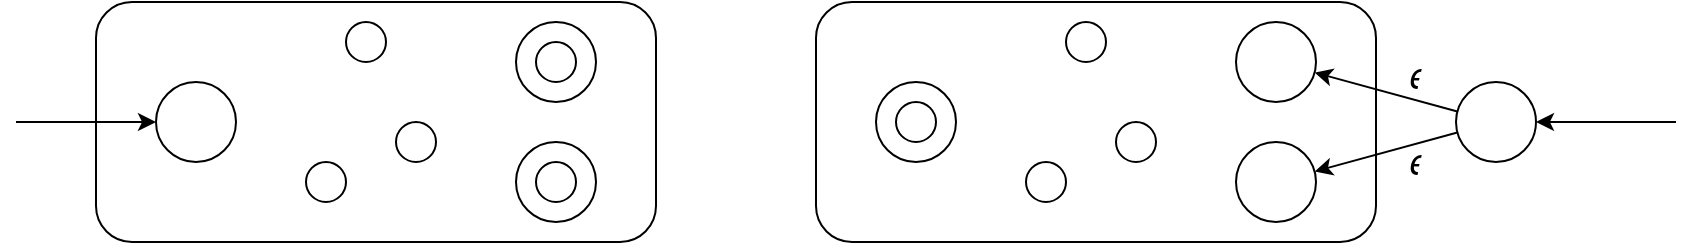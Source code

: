 <mxfile version="25.0.1" pages="8">
  <diagram name="P1.31" id="fnceqUjb2KjwQgPFzNpk">
    <mxGraphModel dx="1380" dy="843" grid="1" gridSize="10" guides="1" tooltips="1" connect="1" arrows="1" fold="1" page="1" pageScale="1" pageWidth="850" pageHeight="1100" math="0" shadow="0">
      <root>
        <mxCell id="0" />
        <mxCell id="1" parent="0" />
        <mxCell id="xuuhESyIxA1c5PKOS_76-1" value="" style="rounded=1;whiteSpace=wrap;html=1;" parent="1" vertex="1">
          <mxGeometry x="50" y="240" width="280" height="120" as="geometry" />
        </mxCell>
        <mxCell id="xuuhESyIxA1c5PKOS_76-2" value="" style="ellipse;whiteSpace=wrap;html=1;aspect=fixed;" parent="1" vertex="1">
          <mxGeometry x="80" y="280" width="40" height="40" as="geometry" />
        </mxCell>
        <mxCell id="xuuhESyIxA1c5PKOS_76-6" value="" style="group" parent="1" vertex="1" connectable="0">
          <mxGeometry x="260" y="250" width="40" height="40" as="geometry" />
        </mxCell>
        <mxCell id="xuuhESyIxA1c5PKOS_76-4" value="" style="ellipse;whiteSpace=wrap;html=1;aspect=fixed;" parent="xuuhESyIxA1c5PKOS_76-6" vertex="1">
          <mxGeometry width="40" height="40" as="geometry" />
        </mxCell>
        <mxCell id="xuuhESyIxA1c5PKOS_76-5" value="" style="ellipse;whiteSpace=wrap;html=1;aspect=fixed;" parent="xuuhESyIxA1c5PKOS_76-6" vertex="1">
          <mxGeometry x="10" y="10" width="20" height="20" as="geometry" />
        </mxCell>
        <mxCell id="xuuhESyIxA1c5PKOS_76-7" value="" style="group" parent="1" vertex="1" connectable="0">
          <mxGeometry x="260" y="310" width="40" height="40" as="geometry" />
        </mxCell>
        <mxCell id="xuuhESyIxA1c5PKOS_76-8" value="" style="ellipse;whiteSpace=wrap;html=1;aspect=fixed;" parent="xuuhESyIxA1c5PKOS_76-7" vertex="1">
          <mxGeometry width="40" height="40" as="geometry" />
        </mxCell>
        <mxCell id="xuuhESyIxA1c5PKOS_76-9" value="" style="ellipse;whiteSpace=wrap;html=1;aspect=fixed;" parent="xuuhESyIxA1c5PKOS_76-7" vertex="1">
          <mxGeometry x="10" y="10" width="20" height="20" as="geometry" />
        </mxCell>
        <mxCell id="xuuhESyIxA1c5PKOS_76-11" value="" style="ellipse;whiteSpace=wrap;html=1;aspect=fixed;" parent="1" vertex="1">
          <mxGeometry x="175" y="250" width="20" height="20" as="geometry" />
        </mxCell>
        <mxCell id="xuuhESyIxA1c5PKOS_76-12" value="" style="ellipse;whiteSpace=wrap;html=1;aspect=fixed;" parent="1" vertex="1">
          <mxGeometry x="200" y="300" width="20" height="20" as="geometry" />
        </mxCell>
        <mxCell id="xuuhESyIxA1c5PKOS_76-14" value="" style="ellipse;whiteSpace=wrap;html=1;aspect=fixed;" parent="1" vertex="1">
          <mxGeometry x="155" y="320" width="20" height="20" as="geometry" />
        </mxCell>
        <mxCell id="xuuhESyIxA1c5PKOS_76-15" value="" style="endArrow=classic;html=1;rounded=0;" parent="1" target="xuuhESyIxA1c5PKOS_76-2" edge="1">
          <mxGeometry width="50" height="50" relative="1" as="geometry">
            <mxPoint x="10" y="300" as="sourcePoint" />
            <mxPoint x="20" y="300" as="targetPoint" />
          </mxGeometry>
        </mxCell>
        <mxCell id="xuuhESyIxA1c5PKOS_76-16" value="" style="rounded=1;whiteSpace=wrap;html=1;" parent="1" vertex="1">
          <mxGeometry x="410" y="240" width="280" height="120" as="geometry" />
        </mxCell>
        <mxCell id="xuuhESyIxA1c5PKOS_76-17" value="" style="ellipse;whiteSpace=wrap;html=1;aspect=fixed;" parent="1" vertex="1">
          <mxGeometry x="620" y="250" width="40" height="40" as="geometry" />
        </mxCell>
        <mxCell id="xuuhESyIxA1c5PKOS_76-18" value="" style="group" parent="1" vertex="1" connectable="0">
          <mxGeometry x="440" y="280" width="40" height="40" as="geometry" />
        </mxCell>
        <mxCell id="xuuhESyIxA1c5PKOS_76-19" value="" style="ellipse;whiteSpace=wrap;html=1;aspect=fixed;" parent="xuuhESyIxA1c5PKOS_76-18" vertex="1">
          <mxGeometry width="40" height="40" as="geometry" />
        </mxCell>
        <mxCell id="xuuhESyIxA1c5PKOS_76-20" value="" style="ellipse;whiteSpace=wrap;html=1;aspect=fixed;" parent="xuuhESyIxA1c5PKOS_76-18" vertex="1">
          <mxGeometry x="10" y="10" width="20" height="20" as="geometry" />
        </mxCell>
        <mxCell id="xuuhESyIxA1c5PKOS_76-21" value="" style="group" parent="1" vertex="1" connectable="0">
          <mxGeometry x="620" y="310" width="40" height="40" as="geometry" />
        </mxCell>
        <mxCell id="xuuhESyIxA1c5PKOS_76-22" value="" style="ellipse;whiteSpace=wrap;html=1;aspect=fixed;" parent="xuuhESyIxA1c5PKOS_76-21" vertex="1">
          <mxGeometry width="40" height="40" as="geometry" />
        </mxCell>
        <mxCell id="xuuhESyIxA1c5PKOS_76-24" value="" style="ellipse;whiteSpace=wrap;html=1;aspect=fixed;" parent="1" vertex="1">
          <mxGeometry x="535" y="250" width="20" height="20" as="geometry" />
        </mxCell>
        <mxCell id="xuuhESyIxA1c5PKOS_76-25" value="" style="ellipse;whiteSpace=wrap;html=1;aspect=fixed;" parent="1" vertex="1">
          <mxGeometry x="560" y="300" width="20" height="20" as="geometry" />
        </mxCell>
        <mxCell id="xuuhESyIxA1c5PKOS_76-26" value="" style="ellipse;whiteSpace=wrap;html=1;aspect=fixed;" parent="1" vertex="1">
          <mxGeometry x="515" y="320" width="20" height="20" as="geometry" />
        </mxCell>
        <mxCell id="xuuhESyIxA1c5PKOS_76-30" value="" style="ellipse;whiteSpace=wrap;html=1;aspect=fixed;" parent="1" vertex="1">
          <mxGeometry x="730" y="280" width="40" height="40" as="geometry" />
        </mxCell>
        <mxCell id="xuuhESyIxA1c5PKOS_76-32" value="" style="endArrow=classic;html=1;rounded=0;" parent="1" source="xuuhESyIxA1c5PKOS_76-30" target="xuuhESyIxA1c5PKOS_76-17" edge="1">
          <mxGeometry width="50" height="50" relative="1" as="geometry">
            <mxPoint x="20" y="310" as="sourcePoint" />
            <mxPoint x="90" y="310" as="targetPoint" />
          </mxGeometry>
        </mxCell>
        <mxCell id="xuuhESyIxA1c5PKOS_76-33" value="" style="endArrow=classic;html=1;rounded=0;" parent="1" source="xuuhESyIxA1c5PKOS_76-30" target="xuuhESyIxA1c5PKOS_76-22" edge="1">
          <mxGeometry width="50" height="50" relative="1" as="geometry">
            <mxPoint x="741" y="305" as="sourcePoint" />
            <mxPoint x="669" y="285" as="targetPoint" />
          </mxGeometry>
        </mxCell>
        <mxCell id="xuuhESyIxA1c5PKOS_76-34" value="" style="endArrow=classic;html=1;rounded=0;" parent="1" target="xuuhESyIxA1c5PKOS_76-30" edge="1">
          <mxGeometry width="50" height="50" relative="1" as="geometry">
            <mxPoint x="840" y="300" as="sourcePoint" />
            <mxPoint x="890" y="310" as="targetPoint" />
            <Array as="points">
              <mxPoint x="820" y="300" />
            </Array>
          </mxGeometry>
        </mxCell>
        <mxCell id="xuuhESyIxA1c5PKOS_76-37" value="&lt;font style=&quot;font-size: 18px;&quot;&gt;𝜖&lt;/font&gt;" style="text;html=1;align=center;verticalAlign=middle;whiteSpace=wrap;rounded=0;" parent="1" vertex="1">
          <mxGeometry x="700" y="267" width="20" height="20" as="geometry" />
        </mxCell>
        <mxCell id="xuuhESyIxA1c5PKOS_76-39" value="&lt;font style=&quot;font-size: 18px;&quot;&gt;𝜖&lt;/font&gt;" style="text;html=1;align=center;verticalAlign=middle;whiteSpace=wrap;rounded=0;" parent="1" vertex="1">
          <mxGeometry x="700" y="310" width="20" height="20" as="geometry" />
        </mxCell>
      </root>
    </mxGraphModel>
  </diagram>
  <diagram id="y77KDg8ClLF4qjjTYf4D" name="P1.xx">
    <mxGraphModel dx="1624" dy="992" grid="1" gridSize="10" guides="1" tooltips="1" connect="0" arrows="0" fold="1" page="1" pageScale="1" pageWidth="850" pageHeight="1100" math="0" shadow="0">
      <root>
        <mxCell id="0" />
        <mxCell id="1" parent="0" />
        <mxCell id="svwvXT8_LUP5L41M4OUA-1" value="Problem 1.32" style="swimlane;" parent="1" vertex="1">
          <mxGeometry x="10" y="10" width="465" height="410" as="geometry">
            <mxRectangle x="10" y="10" width="90" height="30" as="alternateBounds" />
          </mxGeometry>
        </mxCell>
        <mxCell id="svwvXT8_LUP5L41M4OUA-2" value="" style="ellipse;whiteSpace=wrap;html=1;aspect=fixed;" parent="svwvXT8_LUP5L41M4OUA-1" vertex="1">
          <mxGeometry x="331.5" y="120" width="40" height="40" as="geometry" />
        </mxCell>
        <mxCell id="svwvXT8_LUP5L41M4OUA-3" value="" style="group" parent="svwvXT8_LUP5L41M4OUA-1" vertex="1" connectable="0">
          <mxGeometry x="91.5" y="120" width="40" height="40" as="geometry" />
        </mxCell>
        <mxCell id="svwvXT8_LUP5L41M4OUA-4" value="" style="ellipse;whiteSpace=wrap;html=1;aspect=fixed;" parent="svwvXT8_LUP5L41M4OUA-3" vertex="1">
          <mxGeometry width="40" height="40" as="geometry" />
        </mxCell>
        <mxCell id="svwvXT8_LUP5L41M4OUA-5" value="" style="ellipse;whiteSpace=wrap;html=1;aspect=fixed;" parent="svwvXT8_LUP5L41M4OUA-3" vertex="1">
          <mxGeometry x="10" y="10" width="20" height="20" as="geometry" />
        </mxCell>
        <mxCell id="svwvXT8_LUP5L41M4OUA-6" value="" style="curved=1;endArrow=classic;html=1;rounded=0;entryX=0.354;entryY=0.021;entryDx=0;entryDy=0;entryPerimeter=0;exitX=0.67;exitY=0.025;exitDx=0;exitDy=0;exitPerimeter=0;endSize=8;" parent="svwvXT8_LUP5L41M4OUA-3" source="svwvXT8_LUP5L41M4OUA-4" target="svwvXT8_LUP5L41M4OUA-4" edge="1">
          <mxGeometry width="50" height="50" relative="1" as="geometry">
            <mxPoint x="20" y="-50" as="sourcePoint" />
            <mxPoint x="10" y="80" as="targetPoint" />
            <Array as="points">
              <mxPoint x="20" y="-80" />
            </Array>
          </mxGeometry>
        </mxCell>
        <mxCell id="svwvXT8_LUP5L41M4OUA-7" value="" style="ellipse;whiteSpace=wrap;html=1;aspect=fixed;" parent="svwvXT8_LUP5L41M4OUA-1" vertex="1">
          <mxGeometry x="211.5" y="280" width="40" height="40" as="geometry" />
        </mxCell>
        <mxCell id="svwvXT8_LUP5L41M4OUA-8" value="" style="endArrow=classic;html=1;rounded=0;strokeWidth=1;endSize=8;" parent="svwvXT8_LUP5L41M4OUA-1" target="svwvXT8_LUP5L41M4OUA-4" edge="1">
          <mxGeometry width="50" height="50" relative="1" as="geometry">
            <mxPoint x="51.5" y="140" as="sourcePoint" />
            <mxPoint x="71.5" y="140" as="targetPoint" />
          </mxGeometry>
        </mxCell>
        <mxCell id="svwvXT8_LUP5L41M4OUA-9" value="" style="endArrow=classic;html=1;rounded=0;endSize=8;" parent="svwvXT8_LUP5L41M4OUA-1" source="svwvXT8_LUP5L41M4OUA-4" target="svwvXT8_LUP5L41M4OUA-7" edge="1">
          <mxGeometry width="50" height="50" relative="1" as="geometry">
            <mxPoint x="71.5" y="370" as="sourcePoint" />
            <mxPoint x="121.5" y="320" as="targetPoint" />
          </mxGeometry>
        </mxCell>
        <mxCell id="svwvXT8_LUP5L41M4OUA-10" value="" style="endArrow=classic;html=1;rounded=0;endSize=8;" parent="svwvXT8_LUP5L41M4OUA-1" source="svwvXT8_LUP5L41M4OUA-2" target="svwvXT8_LUP5L41M4OUA-7" edge="1">
          <mxGeometry width="50" height="50" relative="1" as="geometry">
            <mxPoint x="133.5" y="166" as="sourcePoint" />
            <mxPoint x="229.5" y="294" as="targetPoint" />
          </mxGeometry>
        </mxCell>
        <mxCell id="svwvXT8_LUP5L41M4OUA-11" value="" style="curved=1;endArrow=classic;html=1;rounded=0;endSize=8;" parent="svwvXT8_LUP5L41M4OUA-1" source="svwvXT8_LUP5L41M4OUA-2" target="svwvXT8_LUP5L41M4OUA-4" edge="1">
          <mxGeometry width="50" height="50" relative="1" as="geometry">
            <mxPoint x="331.5" y="158" as="sourcePoint" />
            <mxPoint x="123.5" y="160" as="targetPoint" />
            <Array as="points">
              <mxPoint x="231.5" y="190" />
            </Array>
          </mxGeometry>
        </mxCell>
        <mxCell id="svwvXT8_LUP5L41M4OUA-12" value="" style="group" parent="svwvXT8_LUP5L41M4OUA-1" vertex="1" connectable="0">
          <mxGeometry x="221.5" y="180" width="20" height="40" as="geometry" />
        </mxCell>
        <mxCell id="svwvXT8_LUP5L41M4OUA-13" value="&lt;div&gt;0&lt;/div&gt;&lt;div&gt;0&lt;/div&gt;&lt;div&gt;1&lt;/div&gt;" style="shape=partialRectangle;whiteSpace=wrap;html=1;bottom=0;top=0;fillColor=none;" parent="svwvXT8_LUP5L41M4OUA-12" vertex="1">
          <mxGeometry width="20" height="40" as="geometry" />
        </mxCell>
        <mxCell id="svwvXT8_LUP5L41M4OUA-14" value="" style="endArrow=none;html=1;rounded=0;" parent="svwvXT8_LUP5L41M4OUA-12" edge="1">
          <mxGeometry width="50" height="50" relative="1" as="geometry">
            <mxPoint as="sourcePoint" />
            <mxPoint as="targetPoint" />
            <Array as="points">
              <mxPoint />
              <mxPoint x="3" />
            </Array>
          </mxGeometry>
        </mxCell>
        <mxCell id="svwvXT8_LUP5L41M4OUA-15" value="" style="endArrow=none;html=1;rounded=0;" parent="svwvXT8_LUP5L41M4OUA-12" edge="1">
          <mxGeometry width="50" height="50" relative="1" as="geometry">
            <mxPoint x="17" as="sourcePoint" />
            <mxPoint x="17" as="targetPoint" />
            <Array as="points">
              <mxPoint x="17" />
              <mxPoint x="20" />
            </Array>
          </mxGeometry>
        </mxCell>
        <mxCell id="svwvXT8_LUP5L41M4OUA-16" value="" style="endArrow=none;html=1;rounded=0;" parent="svwvXT8_LUP5L41M4OUA-12" edge="1">
          <mxGeometry width="50" height="50" relative="1" as="geometry">
            <mxPoint x="17" y="40" as="sourcePoint" />
            <mxPoint x="17" y="40" as="targetPoint" />
            <Array as="points">
              <mxPoint x="17" y="40" />
              <mxPoint x="20" y="40" />
            </Array>
          </mxGeometry>
        </mxCell>
        <mxCell id="svwvXT8_LUP5L41M4OUA-17" value="" style="endArrow=none;html=1;rounded=0;" parent="svwvXT8_LUP5L41M4OUA-12" edge="1">
          <mxGeometry width="50" height="50" relative="1" as="geometry">
            <mxPoint y="40" as="sourcePoint" />
            <mxPoint y="40" as="targetPoint" />
            <Array as="points">
              <mxPoint y="40" />
              <mxPoint x="3" y="40" />
            </Array>
          </mxGeometry>
        </mxCell>
        <mxCell id="svwvXT8_LUP5L41M4OUA-18" value="" style="group" parent="svwvXT8_LUP5L41M4OUA-1" vertex="1" connectable="0">
          <mxGeometry x="221.5" y="60" width="20" height="40" as="geometry" />
        </mxCell>
        <mxCell id="svwvXT8_LUP5L41M4OUA-19" value="&lt;div&gt;1&lt;/div&gt;&lt;div&gt;1&lt;/div&gt;&lt;div&gt;0&lt;/div&gt;" style="shape=partialRectangle;whiteSpace=wrap;html=1;bottom=0;top=0;fillColor=none;" parent="svwvXT8_LUP5L41M4OUA-18" vertex="1">
          <mxGeometry width="20" height="40" as="geometry" />
        </mxCell>
        <mxCell id="svwvXT8_LUP5L41M4OUA-20" value="" style="endArrow=none;html=1;rounded=0;" parent="svwvXT8_LUP5L41M4OUA-18" edge="1">
          <mxGeometry width="50" height="50" relative="1" as="geometry">
            <mxPoint as="sourcePoint" />
            <mxPoint as="targetPoint" />
            <Array as="points">
              <mxPoint />
              <mxPoint x="3" />
            </Array>
          </mxGeometry>
        </mxCell>
        <mxCell id="svwvXT8_LUP5L41M4OUA-21" value="" style="endArrow=none;html=1;rounded=0;" parent="svwvXT8_LUP5L41M4OUA-18" edge="1">
          <mxGeometry width="50" height="50" relative="1" as="geometry">
            <mxPoint x="17" as="sourcePoint" />
            <mxPoint x="17" as="targetPoint" />
            <Array as="points">
              <mxPoint x="17" />
              <mxPoint x="20" />
            </Array>
          </mxGeometry>
        </mxCell>
        <mxCell id="svwvXT8_LUP5L41M4OUA-22" value="" style="endArrow=none;html=1;rounded=0;" parent="svwvXT8_LUP5L41M4OUA-18" edge="1">
          <mxGeometry width="50" height="50" relative="1" as="geometry">
            <mxPoint x="17" y="40" as="sourcePoint" />
            <mxPoint x="17" y="40" as="targetPoint" />
            <Array as="points">
              <mxPoint x="17" y="40" />
              <mxPoint x="20" y="40" />
            </Array>
          </mxGeometry>
        </mxCell>
        <mxCell id="svwvXT8_LUP5L41M4OUA-23" value="" style="endArrow=none;html=1;rounded=0;" parent="svwvXT8_LUP5L41M4OUA-18" edge="1">
          <mxGeometry width="50" height="50" relative="1" as="geometry">
            <mxPoint y="40" as="sourcePoint" />
            <mxPoint y="40" as="targetPoint" />
            <Array as="points">
              <mxPoint y="40" />
              <mxPoint x="3" y="40" />
            </Array>
          </mxGeometry>
        </mxCell>
        <mxCell id="svwvXT8_LUP5L41M4OUA-24" value="" style="group" parent="svwvXT8_LUP5L41M4OUA-1" vertex="1" connectable="0">
          <mxGeometry x="291.5" y="240" width="20" height="40" as="geometry" />
        </mxCell>
        <mxCell id="svwvXT8_LUP5L41M4OUA-25" value="&lt;div&gt;0&lt;/div&gt;&lt;div&gt;0&lt;/div&gt;&lt;div&gt;0&lt;/div&gt;" style="shape=partialRectangle;whiteSpace=wrap;html=1;bottom=0;top=0;fillColor=none;" parent="svwvXT8_LUP5L41M4OUA-24" vertex="1">
          <mxGeometry width="20" height="40" as="geometry" />
        </mxCell>
        <mxCell id="svwvXT8_LUP5L41M4OUA-26" value="" style="endArrow=none;html=1;rounded=0;" parent="svwvXT8_LUP5L41M4OUA-24" edge="1">
          <mxGeometry width="50" height="50" relative="1" as="geometry">
            <mxPoint as="sourcePoint" />
            <mxPoint as="targetPoint" />
            <Array as="points">
              <mxPoint />
              <mxPoint x="3" />
            </Array>
          </mxGeometry>
        </mxCell>
        <mxCell id="svwvXT8_LUP5L41M4OUA-27" value="" style="endArrow=none;html=1;rounded=0;" parent="svwvXT8_LUP5L41M4OUA-24" edge="1">
          <mxGeometry width="50" height="50" relative="1" as="geometry">
            <mxPoint x="17" as="sourcePoint" />
            <mxPoint x="17" as="targetPoint" />
            <Array as="points">
              <mxPoint x="17" />
              <mxPoint x="20" />
            </Array>
          </mxGeometry>
        </mxCell>
        <mxCell id="svwvXT8_LUP5L41M4OUA-28" value="" style="endArrow=none;html=1;rounded=0;" parent="svwvXT8_LUP5L41M4OUA-24" edge="1">
          <mxGeometry width="50" height="50" relative="1" as="geometry">
            <mxPoint x="17" y="40" as="sourcePoint" />
            <mxPoint x="17" y="40" as="targetPoint" />
            <Array as="points">
              <mxPoint x="17" y="40" />
              <mxPoint x="20" y="40" />
            </Array>
          </mxGeometry>
        </mxCell>
        <mxCell id="svwvXT8_LUP5L41M4OUA-29" value="" style="endArrow=none;html=1;rounded=0;" parent="svwvXT8_LUP5L41M4OUA-24" edge="1">
          <mxGeometry width="50" height="50" relative="1" as="geometry">
            <mxPoint y="40" as="sourcePoint" />
            <mxPoint y="40" as="targetPoint" />
            <Array as="points">
              <mxPoint y="40" />
              <mxPoint x="3" y="40" />
            </Array>
          </mxGeometry>
        </mxCell>
        <mxCell id="svwvXT8_LUP5L41M4OUA-30" value="" style="group" parent="svwvXT8_LUP5L41M4OUA-1" vertex="1" connectable="0">
          <mxGeometry x="321.5" y="240" width="20" height="40" as="geometry" />
        </mxCell>
        <mxCell id="svwvXT8_LUP5L41M4OUA-31" value="&lt;div&gt;0&lt;/div&gt;&lt;div&gt;1&lt;/div&gt;&lt;div&gt;1&lt;/div&gt;" style="shape=partialRectangle;whiteSpace=wrap;html=1;bottom=0;top=0;fillColor=none;" parent="svwvXT8_LUP5L41M4OUA-30" vertex="1">
          <mxGeometry width="20" height="40" as="geometry" />
        </mxCell>
        <mxCell id="svwvXT8_LUP5L41M4OUA-32" value="" style="endArrow=none;html=1;rounded=0;" parent="svwvXT8_LUP5L41M4OUA-30" edge="1">
          <mxGeometry width="50" height="50" relative="1" as="geometry">
            <mxPoint as="sourcePoint" />
            <mxPoint as="targetPoint" />
            <Array as="points">
              <mxPoint />
              <mxPoint x="3" />
            </Array>
          </mxGeometry>
        </mxCell>
        <mxCell id="svwvXT8_LUP5L41M4OUA-33" value="" style="endArrow=none;html=1;rounded=0;" parent="svwvXT8_LUP5L41M4OUA-30" edge="1">
          <mxGeometry width="50" height="50" relative="1" as="geometry">
            <mxPoint x="17" as="sourcePoint" />
            <mxPoint x="17" as="targetPoint" />
            <Array as="points">
              <mxPoint x="17" />
              <mxPoint x="20" />
            </Array>
          </mxGeometry>
        </mxCell>
        <mxCell id="svwvXT8_LUP5L41M4OUA-34" value="" style="endArrow=none;html=1;rounded=0;" parent="svwvXT8_LUP5L41M4OUA-30" edge="1">
          <mxGeometry width="50" height="50" relative="1" as="geometry">
            <mxPoint x="17" y="40" as="sourcePoint" />
            <mxPoint x="17" y="40" as="targetPoint" />
            <Array as="points">
              <mxPoint x="17" y="40" />
              <mxPoint x="20" y="40" />
            </Array>
          </mxGeometry>
        </mxCell>
        <mxCell id="svwvXT8_LUP5L41M4OUA-35" value="" style="endArrow=none;html=1;rounded=0;" parent="svwvXT8_LUP5L41M4OUA-30" edge="1">
          <mxGeometry width="50" height="50" relative="1" as="geometry">
            <mxPoint y="40" as="sourcePoint" />
            <mxPoint y="40" as="targetPoint" />
            <Array as="points">
              <mxPoint y="40" />
              <mxPoint x="3" y="40" />
            </Array>
          </mxGeometry>
        </mxCell>
        <mxCell id="svwvXT8_LUP5L41M4OUA-36" value="" style="group" parent="svwvXT8_LUP5L41M4OUA-1" vertex="1" connectable="0">
          <mxGeometry x="351.5" y="240" width="20" height="40" as="geometry" />
        </mxCell>
        <mxCell id="svwvXT8_LUP5L41M4OUA-37" value="&lt;div&gt;1&lt;/div&gt;&lt;div&gt;0&lt;/div&gt;&lt;div&gt;1&lt;/div&gt;" style="shape=partialRectangle;whiteSpace=wrap;html=1;bottom=0;top=0;fillColor=none;" parent="svwvXT8_LUP5L41M4OUA-36" vertex="1">
          <mxGeometry width="20" height="40" as="geometry" />
        </mxCell>
        <mxCell id="svwvXT8_LUP5L41M4OUA-38" value="" style="endArrow=none;html=1;rounded=0;" parent="svwvXT8_LUP5L41M4OUA-36" edge="1">
          <mxGeometry width="50" height="50" relative="1" as="geometry">
            <mxPoint as="sourcePoint" />
            <mxPoint as="targetPoint" />
            <Array as="points">
              <mxPoint />
              <mxPoint x="3" />
            </Array>
          </mxGeometry>
        </mxCell>
        <mxCell id="svwvXT8_LUP5L41M4OUA-39" value="" style="endArrow=none;html=1;rounded=0;" parent="svwvXT8_LUP5L41M4OUA-36" edge="1">
          <mxGeometry width="50" height="50" relative="1" as="geometry">
            <mxPoint x="17" as="sourcePoint" />
            <mxPoint x="17" as="targetPoint" />
            <Array as="points">
              <mxPoint x="17" />
              <mxPoint x="20" />
            </Array>
          </mxGeometry>
        </mxCell>
        <mxCell id="svwvXT8_LUP5L41M4OUA-40" value="" style="endArrow=none;html=1;rounded=0;" parent="svwvXT8_LUP5L41M4OUA-36" edge="1">
          <mxGeometry width="50" height="50" relative="1" as="geometry">
            <mxPoint x="17" y="40" as="sourcePoint" />
            <mxPoint x="17" y="40" as="targetPoint" />
            <Array as="points">
              <mxPoint x="17" y="40" />
              <mxPoint x="20" y="40" />
            </Array>
          </mxGeometry>
        </mxCell>
        <mxCell id="svwvXT8_LUP5L41M4OUA-41" value="" style="endArrow=none;html=1;rounded=0;" parent="svwvXT8_LUP5L41M4OUA-36" edge="1">
          <mxGeometry width="50" height="50" relative="1" as="geometry">
            <mxPoint y="40" as="sourcePoint" />
            <mxPoint y="40" as="targetPoint" />
            <Array as="points">
              <mxPoint y="40" />
              <mxPoint x="3" y="40" />
            </Array>
          </mxGeometry>
        </mxCell>
        <mxCell id="svwvXT8_LUP5L41M4OUA-42" value="" style="group" parent="svwvXT8_LUP5L41M4OUA-1" vertex="1" connectable="0">
          <mxGeometry x="16.5" y="60" width="20" height="40" as="geometry" />
        </mxCell>
        <mxCell id="svwvXT8_LUP5L41M4OUA-43" value="&lt;div&gt;0&lt;/div&gt;&lt;div&gt;0&lt;/div&gt;&lt;div&gt;0&lt;/div&gt;" style="shape=partialRectangle;whiteSpace=wrap;html=1;bottom=0;top=0;fillColor=none;" parent="svwvXT8_LUP5L41M4OUA-42" vertex="1">
          <mxGeometry width="20" height="40" as="geometry" />
        </mxCell>
        <mxCell id="svwvXT8_LUP5L41M4OUA-44" value="" style="endArrow=none;html=1;rounded=0;" parent="svwvXT8_LUP5L41M4OUA-42" edge="1">
          <mxGeometry width="50" height="50" relative="1" as="geometry">
            <mxPoint as="sourcePoint" />
            <mxPoint as="targetPoint" />
            <Array as="points">
              <mxPoint />
              <mxPoint x="3" />
            </Array>
          </mxGeometry>
        </mxCell>
        <mxCell id="svwvXT8_LUP5L41M4OUA-45" value="" style="endArrow=none;html=1;rounded=0;" parent="svwvXT8_LUP5L41M4OUA-42" edge="1">
          <mxGeometry width="50" height="50" relative="1" as="geometry">
            <mxPoint x="17" as="sourcePoint" />
            <mxPoint x="17" as="targetPoint" />
            <Array as="points">
              <mxPoint x="17" />
              <mxPoint x="20" />
            </Array>
          </mxGeometry>
        </mxCell>
        <mxCell id="svwvXT8_LUP5L41M4OUA-46" value="" style="endArrow=none;html=1;rounded=0;" parent="svwvXT8_LUP5L41M4OUA-42" edge="1">
          <mxGeometry width="50" height="50" relative="1" as="geometry">
            <mxPoint x="17" y="40" as="sourcePoint" />
            <mxPoint x="17" y="40" as="targetPoint" />
            <Array as="points">
              <mxPoint x="17" y="40" />
              <mxPoint x="20" y="40" />
            </Array>
          </mxGeometry>
        </mxCell>
        <mxCell id="svwvXT8_LUP5L41M4OUA-47" value="" style="endArrow=none;html=1;rounded=0;" parent="svwvXT8_LUP5L41M4OUA-42" edge="1">
          <mxGeometry width="50" height="50" relative="1" as="geometry">
            <mxPoint y="40" as="sourcePoint" />
            <mxPoint y="40" as="targetPoint" />
            <Array as="points">
              <mxPoint y="40" />
              <mxPoint x="3" y="40" />
            </Array>
          </mxGeometry>
        </mxCell>
        <mxCell id="svwvXT8_LUP5L41M4OUA-48" value="" style="group" parent="svwvXT8_LUP5L41M4OUA-1" vertex="1" connectable="0">
          <mxGeometry x="46.5" y="60" width="20" height="40" as="geometry" />
        </mxCell>
        <mxCell id="svwvXT8_LUP5L41M4OUA-49" value="&lt;div&gt;0&lt;/div&gt;&lt;div&gt;1&lt;/div&gt;&lt;div&gt;1&lt;/div&gt;" style="shape=partialRectangle;whiteSpace=wrap;html=1;bottom=0;top=0;fillColor=none;" parent="svwvXT8_LUP5L41M4OUA-48" vertex="1">
          <mxGeometry width="20" height="40" as="geometry" />
        </mxCell>
        <mxCell id="svwvXT8_LUP5L41M4OUA-50" value="" style="endArrow=none;html=1;rounded=0;" parent="svwvXT8_LUP5L41M4OUA-48" edge="1">
          <mxGeometry width="50" height="50" relative="1" as="geometry">
            <mxPoint as="sourcePoint" />
            <mxPoint as="targetPoint" />
            <Array as="points">
              <mxPoint />
              <mxPoint x="3" />
            </Array>
          </mxGeometry>
        </mxCell>
        <mxCell id="svwvXT8_LUP5L41M4OUA-51" value="" style="endArrow=none;html=1;rounded=0;" parent="svwvXT8_LUP5L41M4OUA-48" edge="1">
          <mxGeometry width="50" height="50" relative="1" as="geometry">
            <mxPoint x="17" as="sourcePoint" />
            <mxPoint x="17" as="targetPoint" />
            <Array as="points">
              <mxPoint x="17" />
              <mxPoint x="20" />
            </Array>
          </mxGeometry>
        </mxCell>
        <mxCell id="svwvXT8_LUP5L41M4OUA-52" value="" style="endArrow=none;html=1;rounded=0;" parent="svwvXT8_LUP5L41M4OUA-48" edge="1">
          <mxGeometry width="50" height="50" relative="1" as="geometry">
            <mxPoint x="17" y="40" as="sourcePoint" />
            <mxPoint x="17" y="40" as="targetPoint" />
            <Array as="points">
              <mxPoint x="17" y="40" />
              <mxPoint x="20" y="40" />
            </Array>
          </mxGeometry>
        </mxCell>
        <mxCell id="svwvXT8_LUP5L41M4OUA-53" value="" style="endArrow=none;html=1;rounded=0;" parent="svwvXT8_LUP5L41M4OUA-48" edge="1">
          <mxGeometry width="50" height="50" relative="1" as="geometry">
            <mxPoint y="40" as="sourcePoint" />
            <mxPoint y="40" as="targetPoint" />
            <Array as="points">
              <mxPoint y="40" />
              <mxPoint x="3" y="40" />
            </Array>
          </mxGeometry>
        </mxCell>
        <mxCell id="svwvXT8_LUP5L41M4OUA-54" value="" style="group" parent="svwvXT8_LUP5L41M4OUA-1" vertex="1" connectable="0">
          <mxGeometry x="76.5" y="60" width="20" height="40" as="geometry" />
        </mxCell>
        <mxCell id="svwvXT8_LUP5L41M4OUA-55" value="&lt;div&gt;1&lt;/div&gt;&lt;div&gt;0&lt;/div&gt;&lt;div&gt;1&lt;/div&gt;" style="shape=partialRectangle;whiteSpace=wrap;html=1;bottom=0;top=0;fillColor=none;" parent="svwvXT8_LUP5L41M4OUA-54" vertex="1">
          <mxGeometry width="20" height="40" as="geometry" />
        </mxCell>
        <mxCell id="svwvXT8_LUP5L41M4OUA-56" value="" style="endArrow=none;html=1;rounded=0;" parent="svwvXT8_LUP5L41M4OUA-54" edge="1">
          <mxGeometry width="50" height="50" relative="1" as="geometry">
            <mxPoint as="sourcePoint" />
            <mxPoint as="targetPoint" />
            <Array as="points">
              <mxPoint />
              <mxPoint x="3" />
            </Array>
          </mxGeometry>
        </mxCell>
        <mxCell id="svwvXT8_LUP5L41M4OUA-57" value="" style="endArrow=none;html=1;rounded=0;" parent="svwvXT8_LUP5L41M4OUA-54" edge="1">
          <mxGeometry width="50" height="50" relative="1" as="geometry">
            <mxPoint x="17" as="sourcePoint" />
            <mxPoint x="17" as="targetPoint" />
            <Array as="points">
              <mxPoint x="17" />
              <mxPoint x="20" />
            </Array>
          </mxGeometry>
        </mxCell>
        <mxCell id="svwvXT8_LUP5L41M4OUA-58" value="" style="endArrow=none;html=1;rounded=0;" parent="svwvXT8_LUP5L41M4OUA-54" edge="1">
          <mxGeometry width="50" height="50" relative="1" as="geometry">
            <mxPoint x="17" y="40" as="sourcePoint" />
            <mxPoint x="17" y="40" as="targetPoint" />
            <Array as="points">
              <mxPoint x="17" y="40" />
              <mxPoint x="20" y="40" />
            </Array>
          </mxGeometry>
        </mxCell>
        <mxCell id="svwvXT8_LUP5L41M4OUA-59" value="" style="endArrow=none;html=1;rounded=0;" parent="svwvXT8_LUP5L41M4OUA-54" edge="1">
          <mxGeometry width="50" height="50" relative="1" as="geometry">
            <mxPoint y="40" as="sourcePoint" />
            <mxPoint y="40" as="targetPoint" />
            <Array as="points">
              <mxPoint y="40" />
              <mxPoint x="3" y="40" />
            </Array>
          </mxGeometry>
        </mxCell>
        <mxCell id="svwvXT8_LUP5L41M4OUA-60" value="" style="curved=1;endArrow=classic;html=1;rounded=0;entryX=0.354;entryY=0.021;entryDx=0;entryDy=0;entryPerimeter=0;exitX=0.67;exitY=0.025;exitDx=0;exitDy=0;exitPerimeter=0;endSize=8;" parent="svwvXT8_LUP5L41M4OUA-1" edge="1">
          <mxGeometry width="50" height="50" relative="1" as="geometry">
            <mxPoint x="359" y="121" as="sourcePoint" />
            <mxPoint x="346" y="121" as="targetPoint" />
            <Array as="points">
              <mxPoint x="352" y="40" />
            </Array>
          </mxGeometry>
        </mxCell>
        <mxCell id="svwvXT8_LUP5L41M4OUA-61" value="" style="group" parent="svwvXT8_LUP5L41M4OUA-1" vertex="1" connectable="0">
          <mxGeometry x="368.5" y="60" width="20" height="40" as="geometry" />
        </mxCell>
        <mxCell id="svwvXT8_LUP5L41M4OUA-62" value="&lt;div&gt;0&lt;/div&gt;&lt;div&gt;1&lt;/div&gt;&lt;div&gt;0&lt;/div&gt;" style="shape=partialRectangle;whiteSpace=wrap;html=1;bottom=0;top=0;fillColor=none;" parent="svwvXT8_LUP5L41M4OUA-61" vertex="1">
          <mxGeometry width="20" height="40" as="geometry" />
        </mxCell>
        <mxCell id="svwvXT8_LUP5L41M4OUA-63" value="" style="endArrow=none;html=1;rounded=0;" parent="svwvXT8_LUP5L41M4OUA-61" edge="1">
          <mxGeometry width="50" height="50" relative="1" as="geometry">
            <mxPoint as="sourcePoint" />
            <mxPoint as="targetPoint" />
            <Array as="points">
              <mxPoint />
              <mxPoint x="3" />
            </Array>
          </mxGeometry>
        </mxCell>
        <mxCell id="svwvXT8_LUP5L41M4OUA-64" value="" style="endArrow=none;html=1;rounded=0;" parent="svwvXT8_LUP5L41M4OUA-61" edge="1">
          <mxGeometry width="50" height="50" relative="1" as="geometry">
            <mxPoint x="17" as="sourcePoint" />
            <mxPoint x="17" as="targetPoint" />
            <Array as="points">
              <mxPoint x="17" />
              <mxPoint x="20" />
            </Array>
          </mxGeometry>
        </mxCell>
        <mxCell id="svwvXT8_LUP5L41M4OUA-65" value="" style="endArrow=none;html=1;rounded=0;" parent="svwvXT8_LUP5L41M4OUA-61" edge="1">
          <mxGeometry width="50" height="50" relative="1" as="geometry">
            <mxPoint x="17" y="40" as="sourcePoint" />
            <mxPoint x="17" y="40" as="targetPoint" />
            <Array as="points">
              <mxPoint x="17" y="40" />
              <mxPoint x="20" y="40" />
            </Array>
          </mxGeometry>
        </mxCell>
        <mxCell id="svwvXT8_LUP5L41M4OUA-66" value="" style="endArrow=none;html=1;rounded=0;" parent="svwvXT8_LUP5L41M4OUA-61" edge="1">
          <mxGeometry width="50" height="50" relative="1" as="geometry">
            <mxPoint y="40" as="sourcePoint" />
            <mxPoint y="40" as="targetPoint" />
            <Array as="points">
              <mxPoint y="40" />
              <mxPoint x="3" y="40" />
            </Array>
          </mxGeometry>
        </mxCell>
        <mxCell id="svwvXT8_LUP5L41M4OUA-67" value="" style="group" parent="svwvXT8_LUP5L41M4OUA-1" vertex="1" connectable="0">
          <mxGeometry x="398.5" y="60" width="20" height="40" as="geometry" />
        </mxCell>
        <mxCell id="svwvXT8_LUP5L41M4OUA-68" value="&lt;div&gt;1&lt;/div&gt;&lt;div&gt;0&lt;/div&gt;&lt;div&gt;0&lt;/div&gt;" style="shape=partialRectangle;whiteSpace=wrap;html=1;bottom=0;top=0;fillColor=none;" parent="svwvXT8_LUP5L41M4OUA-67" vertex="1">
          <mxGeometry width="20" height="40" as="geometry" />
        </mxCell>
        <mxCell id="svwvXT8_LUP5L41M4OUA-69" value="" style="endArrow=none;html=1;rounded=0;" parent="svwvXT8_LUP5L41M4OUA-67" edge="1">
          <mxGeometry width="50" height="50" relative="1" as="geometry">
            <mxPoint as="sourcePoint" />
            <mxPoint as="targetPoint" />
            <Array as="points">
              <mxPoint />
              <mxPoint x="3" />
            </Array>
          </mxGeometry>
        </mxCell>
        <mxCell id="svwvXT8_LUP5L41M4OUA-70" value="" style="endArrow=none;html=1;rounded=0;" parent="svwvXT8_LUP5L41M4OUA-67" edge="1">
          <mxGeometry width="50" height="50" relative="1" as="geometry">
            <mxPoint x="17" as="sourcePoint" />
            <mxPoint x="17" as="targetPoint" />
            <Array as="points">
              <mxPoint x="17" />
              <mxPoint x="20" />
            </Array>
          </mxGeometry>
        </mxCell>
        <mxCell id="svwvXT8_LUP5L41M4OUA-71" value="" style="endArrow=none;html=1;rounded=0;" parent="svwvXT8_LUP5L41M4OUA-67" edge="1">
          <mxGeometry width="50" height="50" relative="1" as="geometry">
            <mxPoint x="17" y="40" as="sourcePoint" />
            <mxPoint x="17" y="40" as="targetPoint" />
            <Array as="points">
              <mxPoint x="17" y="40" />
              <mxPoint x="20" y="40" />
            </Array>
          </mxGeometry>
        </mxCell>
        <mxCell id="svwvXT8_LUP5L41M4OUA-72" value="" style="endArrow=none;html=1;rounded=0;" parent="svwvXT8_LUP5L41M4OUA-67" edge="1">
          <mxGeometry width="50" height="50" relative="1" as="geometry">
            <mxPoint y="40" as="sourcePoint" />
            <mxPoint y="40" as="targetPoint" />
            <Array as="points">
              <mxPoint y="40" />
              <mxPoint x="3" y="40" />
            </Array>
          </mxGeometry>
        </mxCell>
        <mxCell id="svwvXT8_LUP5L41M4OUA-73" value="" style="group" parent="svwvXT8_LUP5L41M4OUA-1" vertex="1" connectable="0">
          <mxGeometry x="428.5" y="60" width="20" height="40" as="geometry" />
        </mxCell>
        <mxCell id="svwvXT8_LUP5L41M4OUA-74" value="&lt;div&gt;1&lt;/div&gt;&lt;div&gt;1&lt;/div&gt;&lt;div&gt;1&lt;/div&gt;" style="shape=partialRectangle;whiteSpace=wrap;html=1;bottom=0;top=0;fillColor=none;" parent="svwvXT8_LUP5L41M4OUA-73" vertex="1">
          <mxGeometry width="20" height="40" as="geometry" />
        </mxCell>
        <mxCell id="svwvXT8_LUP5L41M4OUA-75" value="" style="endArrow=none;html=1;rounded=0;" parent="svwvXT8_LUP5L41M4OUA-73" edge="1">
          <mxGeometry width="50" height="50" relative="1" as="geometry">
            <mxPoint as="sourcePoint" />
            <mxPoint as="targetPoint" />
            <Array as="points">
              <mxPoint />
              <mxPoint x="3" />
            </Array>
          </mxGeometry>
        </mxCell>
        <mxCell id="svwvXT8_LUP5L41M4OUA-76" value="" style="endArrow=none;html=1;rounded=0;" parent="svwvXT8_LUP5L41M4OUA-73" edge="1">
          <mxGeometry width="50" height="50" relative="1" as="geometry">
            <mxPoint x="17" as="sourcePoint" />
            <mxPoint x="17" as="targetPoint" />
            <Array as="points">
              <mxPoint x="17" />
              <mxPoint x="20" />
            </Array>
          </mxGeometry>
        </mxCell>
        <mxCell id="svwvXT8_LUP5L41M4OUA-77" value="" style="endArrow=none;html=1;rounded=0;" parent="svwvXT8_LUP5L41M4OUA-73" edge="1">
          <mxGeometry width="50" height="50" relative="1" as="geometry">
            <mxPoint x="17" y="40" as="sourcePoint" />
            <mxPoint x="17" y="40" as="targetPoint" />
            <Array as="points">
              <mxPoint x="17" y="40" />
              <mxPoint x="20" y="40" />
            </Array>
          </mxGeometry>
        </mxCell>
        <mxCell id="svwvXT8_LUP5L41M4OUA-78" value="" style="endArrow=none;html=1;rounded=0;" parent="svwvXT8_LUP5L41M4OUA-73" edge="1">
          <mxGeometry width="50" height="50" relative="1" as="geometry">
            <mxPoint y="40" as="sourcePoint" />
            <mxPoint y="40" as="targetPoint" />
            <Array as="points">
              <mxPoint y="40" />
              <mxPoint x="3" y="40" />
            </Array>
          </mxGeometry>
        </mxCell>
        <mxCell id="svwvXT8_LUP5L41M4OUA-79" value="" style="group" parent="svwvXT8_LUP5L41M4OUA-1" vertex="1" connectable="0">
          <mxGeometry x="381.5" y="240" width="20" height="40" as="geometry" />
        </mxCell>
        <mxCell id="svwvXT8_LUP5L41M4OUA-80" value="&lt;div&gt;1&lt;/div&gt;&lt;div&gt;1&lt;/div&gt;&lt;div&gt;0&lt;/div&gt;" style="shape=partialRectangle;whiteSpace=wrap;html=1;bottom=0;top=0;fillColor=none;" parent="svwvXT8_LUP5L41M4OUA-79" vertex="1">
          <mxGeometry width="20" height="40" as="geometry" />
        </mxCell>
        <mxCell id="svwvXT8_LUP5L41M4OUA-81" value="" style="endArrow=none;html=1;rounded=0;" parent="svwvXT8_LUP5L41M4OUA-79" edge="1">
          <mxGeometry width="50" height="50" relative="1" as="geometry">
            <mxPoint as="sourcePoint" />
            <mxPoint as="targetPoint" />
            <Array as="points">
              <mxPoint />
              <mxPoint x="3" />
            </Array>
          </mxGeometry>
        </mxCell>
        <mxCell id="svwvXT8_LUP5L41M4OUA-82" value="" style="endArrow=none;html=1;rounded=0;" parent="svwvXT8_LUP5L41M4OUA-79" edge="1">
          <mxGeometry width="50" height="50" relative="1" as="geometry">
            <mxPoint x="17" as="sourcePoint" />
            <mxPoint x="17" as="targetPoint" />
            <Array as="points">
              <mxPoint x="17" />
              <mxPoint x="20" />
            </Array>
          </mxGeometry>
        </mxCell>
        <mxCell id="svwvXT8_LUP5L41M4OUA-83" value="" style="endArrow=none;html=1;rounded=0;" parent="svwvXT8_LUP5L41M4OUA-79" edge="1">
          <mxGeometry width="50" height="50" relative="1" as="geometry">
            <mxPoint x="17" y="40" as="sourcePoint" />
            <mxPoint x="17" y="40" as="targetPoint" />
            <Array as="points">
              <mxPoint x="17" y="40" />
              <mxPoint x="20" y="40" />
            </Array>
          </mxGeometry>
        </mxCell>
        <mxCell id="svwvXT8_LUP5L41M4OUA-84" value="" style="endArrow=none;html=1;rounded=0;" parent="svwvXT8_LUP5L41M4OUA-79" edge="1">
          <mxGeometry width="50" height="50" relative="1" as="geometry">
            <mxPoint y="40" as="sourcePoint" />
            <mxPoint y="40" as="targetPoint" />
            <Array as="points">
              <mxPoint y="40" />
              <mxPoint x="3" y="40" />
            </Array>
          </mxGeometry>
        </mxCell>
        <mxCell id="svwvXT8_LUP5L41M4OUA-85" value="" style="group" parent="svwvXT8_LUP5L41M4OUA-1" vertex="1" connectable="0">
          <mxGeometry x="61.5" y="240" width="20" height="40" as="geometry" />
        </mxCell>
        <mxCell id="svwvXT8_LUP5L41M4OUA-86" value="&lt;div&gt;0&lt;/div&gt;&lt;div&gt;0&lt;/div&gt;&lt;div&gt;1&lt;/div&gt;" style="shape=partialRectangle;whiteSpace=wrap;html=1;bottom=0;top=0;fillColor=none;" parent="svwvXT8_LUP5L41M4OUA-85" vertex="1">
          <mxGeometry width="20" height="40" as="geometry" />
        </mxCell>
        <mxCell id="svwvXT8_LUP5L41M4OUA-87" value="" style="endArrow=none;html=1;rounded=0;" parent="svwvXT8_LUP5L41M4OUA-85" edge="1">
          <mxGeometry width="50" height="50" relative="1" as="geometry">
            <mxPoint as="sourcePoint" />
            <mxPoint as="targetPoint" />
            <Array as="points">
              <mxPoint />
              <mxPoint x="3" />
            </Array>
          </mxGeometry>
        </mxCell>
        <mxCell id="svwvXT8_LUP5L41M4OUA-88" value="" style="endArrow=none;html=1;rounded=0;" parent="svwvXT8_LUP5L41M4OUA-85" edge="1">
          <mxGeometry width="50" height="50" relative="1" as="geometry">
            <mxPoint x="17" as="sourcePoint" />
            <mxPoint x="17" as="targetPoint" />
            <Array as="points">
              <mxPoint x="17" />
              <mxPoint x="20" />
            </Array>
          </mxGeometry>
        </mxCell>
        <mxCell id="svwvXT8_LUP5L41M4OUA-89" value="" style="endArrow=none;html=1;rounded=0;" parent="svwvXT8_LUP5L41M4OUA-85" edge="1">
          <mxGeometry width="50" height="50" relative="1" as="geometry">
            <mxPoint x="17" y="40" as="sourcePoint" />
            <mxPoint x="17" y="40" as="targetPoint" />
            <Array as="points">
              <mxPoint x="17" y="40" />
              <mxPoint x="20" y="40" />
            </Array>
          </mxGeometry>
        </mxCell>
        <mxCell id="svwvXT8_LUP5L41M4OUA-90" value="" style="endArrow=none;html=1;rounded=0;" parent="svwvXT8_LUP5L41M4OUA-85" edge="1">
          <mxGeometry width="50" height="50" relative="1" as="geometry">
            <mxPoint y="40" as="sourcePoint" />
            <mxPoint y="40" as="targetPoint" />
            <Array as="points">
              <mxPoint y="40" />
              <mxPoint x="3" y="40" />
            </Array>
          </mxGeometry>
        </mxCell>
        <mxCell id="svwvXT8_LUP5L41M4OUA-91" value="" style="group" parent="svwvXT8_LUP5L41M4OUA-1" vertex="1" connectable="0">
          <mxGeometry x="91.5" y="240" width="20" height="40" as="geometry" />
        </mxCell>
        <mxCell id="svwvXT8_LUP5L41M4OUA-92" value="&lt;div&gt;0&lt;/div&gt;&lt;div&gt;1&lt;/div&gt;&lt;div&gt;0&lt;/div&gt;" style="shape=partialRectangle;whiteSpace=wrap;html=1;bottom=0;top=0;fillColor=none;" parent="svwvXT8_LUP5L41M4OUA-91" vertex="1">
          <mxGeometry width="20" height="40" as="geometry" />
        </mxCell>
        <mxCell id="svwvXT8_LUP5L41M4OUA-93" value="" style="endArrow=none;html=1;rounded=0;" parent="svwvXT8_LUP5L41M4OUA-91" edge="1">
          <mxGeometry width="50" height="50" relative="1" as="geometry">
            <mxPoint as="sourcePoint" />
            <mxPoint as="targetPoint" />
            <Array as="points">
              <mxPoint />
              <mxPoint x="3" />
            </Array>
          </mxGeometry>
        </mxCell>
        <mxCell id="svwvXT8_LUP5L41M4OUA-94" value="" style="endArrow=none;html=1;rounded=0;" parent="svwvXT8_LUP5L41M4OUA-91" edge="1">
          <mxGeometry width="50" height="50" relative="1" as="geometry">
            <mxPoint x="17" as="sourcePoint" />
            <mxPoint x="17" as="targetPoint" />
            <Array as="points">
              <mxPoint x="17" />
              <mxPoint x="20" />
            </Array>
          </mxGeometry>
        </mxCell>
        <mxCell id="svwvXT8_LUP5L41M4OUA-95" value="" style="endArrow=none;html=1;rounded=0;" parent="svwvXT8_LUP5L41M4OUA-91" edge="1">
          <mxGeometry width="50" height="50" relative="1" as="geometry">
            <mxPoint x="17" y="40" as="sourcePoint" />
            <mxPoint x="17" y="40" as="targetPoint" />
            <Array as="points">
              <mxPoint x="17" y="40" />
              <mxPoint x="20" y="40" />
            </Array>
          </mxGeometry>
        </mxCell>
        <mxCell id="svwvXT8_LUP5L41M4OUA-96" value="" style="endArrow=none;html=1;rounded=0;" parent="svwvXT8_LUP5L41M4OUA-91" edge="1">
          <mxGeometry width="50" height="50" relative="1" as="geometry">
            <mxPoint y="40" as="sourcePoint" />
            <mxPoint y="40" as="targetPoint" />
            <Array as="points">
              <mxPoint y="40" />
              <mxPoint x="3" y="40" />
            </Array>
          </mxGeometry>
        </mxCell>
        <mxCell id="svwvXT8_LUP5L41M4OUA-97" value="" style="group" parent="svwvXT8_LUP5L41M4OUA-1" vertex="1" connectable="0">
          <mxGeometry x="121.5" y="240" width="20" height="40" as="geometry" />
        </mxCell>
        <mxCell id="svwvXT8_LUP5L41M4OUA-98" value="&lt;div&gt;1&lt;/div&gt;&lt;div&gt;0&lt;/div&gt;&lt;div&gt;0&lt;/div&gt;" style="shape=partialRectangle;whiteSpace=wrap;html=1;bottom=0;top=0;fillColor=none;" parent="svwvXT8_LUP5L41M4OUA-97" vertex="1">
          <mxGeometry width="20" height="40" as="geometry" />
        </mxCell>
        <mxCell id="svwvXT8_LUP5L41M4OUA-99" value="" style="endArrow=none;html=1;rounded=0;" parent="svwvXT8_LUP5L41M4OUA-97" edge="1">
          <mxGeometry width="50" height="50" relative="1" as="geometry">
            <mxPoint as="sourcePoint" />
            <mxPoint as="targetPoint" />
            <Array as="points">
              <mxPoint />
              <mxPoint x="3" />
            </Array>
          </mxGeometry>
        </mxCell>
        <mxCell id="svwvXT8_LUP5L41M4OUA-100" value="" style="endArrow=none;html=1;rounded=0;" parent="svwvXT8_LUP5L41M4OUA-97" edge="1">
          <mxGeometry width="50" height="50" relative="1" as="geometry">
            <mxPoint x="17" as="sourcePoint" />
            <mxPoint x="17" as="targetPoint" />
            <Array as="points">
              <mxPoint x="17" />
              <mxPoint x="20" />
            </Array>
          </mxGeometry>
        </mxCell>
        <mxCell id="svwvXT8_LUP5L41M4OUA-101" value="" style="endArrow=none;html=1;rounded=0;" parent="svwvXT8_LUP5L41M4OUA-97" edge="1">
          <mxGeometry width="50" height="50" relative="1" as="geometry">
            <mxPoint x="17" y="40" as="sourcePoint" />
            <mxPoint x="17" y="40" as="targetPoint" />
            <Array as="points">
              <mxPoint x="17" y="40" />
              <mxPoint x="20" y="40" />
            </Array>
          </mxGeometry>
        </mxCell>
        <mxCell id="svwvXT8_LUP5L41M4OUA-102" value="" style="endArrow=none;html=1;rounded=0;" parent="svwvXT8_LUP5L41M4OUA-97" edge="1">
          <mxGeometry width="50" height="50" relative="1" as="geometry">
            <mxPoint y="40" as="sourcePoint" />
            <mxPoint y="40" as="targetPoint" />
            <Array as="points">
              <mxPoint y="40" />
              <mxPoint x="3" y="40" />
            </Array>
          </mxGeometry>
        </mxCell>
        <mxCell id="svwvXT8_LUP5L41M4OUA-103" value="" style="group" parent="svwvXT8_LUP5L41M4OUA-1" vertex="1" connectable="0">
          <mxGeometry x="151.5" y="240" width="20" height="40" as="geometry" />
        </mxCell>
        <mxCell id="svwvXT8_LUP5L41M4OUA-104" value="&lt;div&gt;1&lt;/div&gt;&lt;div&gt;1&lt;/div&gt;&lt;div&gt;1&lt;/div&gt;" style="shape=partialRectangle;whiteSpace=wrap;html=1;bottom=0;top=0;fillColor=none;" parent="svwvXT8_LUP5L41M4OUA-103" vertex="1">
          <mxGeometry width="20" height="40" as="geometry" />
        </mxCell>
        <mxCell id="svwvXT8_LUP5L41M4OUA-105" value="" style="endArrow=none;html=1;rounded=0;" parent="svwvXT8_LUP5L41M4OUA-103" edge="1">
          <mxGeometry width="50" height="50" relative="1" as="geometry">
            <mxPoint as="sourcePoint" />
            <mxPoint as="targetPoint" />
            <Array as="points">
              <mxPoint />
              <mxPoint x="3" />
            </Array>
          </mxGeometry>
        </mxCell>
        <mxCell id="svwvXT8_LUP5L41M4OUA-106" value="" style="endArrow=none;html=1;rounded=0;" parent="svwvXT8_LUP5L41M4OUA-103" edge="1">
          <mxGeometry width="50" height="50" relative="1" as="geometry">
            <mxPoint x="17" as="sourcePoint" />
            <mxPoint x="17" as="targetPoint" />
            <Array as="points">
              <mxPoint x="17" />
              <mxPoint x="20" />
            </Array>
          </mxGeometry>
        </mxCell>
        <mxCell id="svwvXT8_LUP5L41M4OUA-107" value="" style="endArrow=none;html=1;rounded=0;" parent="svwvXT8_LUP5L41M4OUA-103" edge="1">
          <mxGeometry width="50" height="50" relative="1" as="geometry">
            <mxPoint x="17" y="40" as="sourcePoint" />
            <mxPoint x="17" y="40" as="targetPoint" />
            <Array as="points">
              <mxPoint x="17" y="40" />
              <mxPoint x="20" y="40" />
            </Array>
          </mxGeometry>
        </mxCell>
        <mxCell id="svwvXT8_LUP5L41M4OUA-108" value="" style="endArrow=none;html=1;rounded=0;" parent="svwvXT8_LUP5L41M4OUA-103" edge="1">
          <mxGeometry width="50" height="50" relative="1" as="geometry">
            <mxPoint y="40" as="sourcePoint" />
            <mxPoint y="40" as="targetPoint" />
            <Array as="points">
              <mxPoint y="40" />
              <mxPoint x="3" y="40" />
            </Array>
          </mxGeometry>
        </mxCell>
        <mxCell id="svwvXT8_LUP5L41M4OUA-109" value="" style="curved=1;endArrow=classic;html=1;rounded=0;endSize=8;" parent="svwvXT8_LUP5L41M4OUA-1" source="svwvXT8_LUP5L41M4OUA-4" target="svwvXT8_LUP5L41M4OUA-2" edge="1">
          <mxGeometry width="50" height="50" relative="1" as="geometry">
            <mxPoint x="261.5" y="110" as="sourcePoint" />
            <mxPoint x="211.5" y="160" as="targetPoint" />
            <Array as="points">
              <mxPoint x="231.5" y="90" />
            </Array>
          </mxGeometry>
        </mxCell>
        <mxCell id="svwvXT8_LUP5L41M4OUA-110" value="" style="curved=1;endArrow=classic;html=1;rounded=0;entryX=0.354;entryY=0.021;entryDx=0;entryDy=0;entryPerimeter=0;exitX=0.67;exitY=0.025;exitDx=0;exitDy=0;exitPerimeter=0;endSize=8;" parent="svwvXT8_LUP5L41M4OUA-1" edge="1">
          <mxGeometry width="50" height="50" relative="1" as="geometry">
            <mxPoint x="238" y="319" as="sourcePoint" />
            <mxPoint x="225" y="319" as="targetPoint" />
            <Array as="points">
              <mxPoint x="231.5" y="398" />
            </Array>
          </mxGeometry>
        </mxCell>
        <mxCell id="svwvXT8_LUP5L41M4OUA-111" value="∑&lt;sub&gt;3&lt;/sub&gt;" style="text;html=1;align=center;verticalAlign=middle;resizable=0;points=[];autosize=1;strokeColor=none;fillColor=none;" parent="svwvXT8_LUP5L41M4OUA-1" vertex="1">
          <mxGeometry x="211.5" y="360" width="40" height="30" as="geometry" />
        </mxCell>
        <mxCell id="svwvXT8_LUP5L41M4OUA-133" value="Problem 1.33" style="swimlane;" parent="1" vertex="1">
          <mxGeometry x="10" y="470" width="630" height="430" as="geometry">
            <mxRectangle x="10" y="470" width="90" height="30" as="alternateBounds" />
          </mxGeometry>
        </mxCell>
        <mxCell id="svwvXT8_LUP5L41M4OUA-112" value="q&lt;sub&gt;1&lt;/sub&gt;" style="ellipse;whiteSpace=wrap;html=1;aspect=fixed;" parent="svwvXT8_LUP5L41M4OUA-133" vertex="1">
          <mxGeometry x="300.25" y="120" width="40" height="40" as="geometry" />
        </mxCell>
        <mxCell id="svwvXT8_LUP5L41M4OUA-113" value="" style="group" parent="svwvXT8_LUP5L41M4OUA-133" vertex="1" connectable="0">
          <mxGeometry x="60.25" y="120" width="40" height="40" as="geometry" />
        </mxCell>
        <mxCell id="svwvXT8_LUP5L41M4OUA-114" value="" style="ellipse;whiteSpace=wrap;html=1;aspect=fixed;" parent="svwvXT8_LUP5L41M4OUA-113" vertex="1">
          <mxGeometry width="40" height="40" as="geometry" />
        </mxCell>
        <mxCell id="svwvXT8_LUP5L41M4OUA-115" value="q&lt;sub&gt;0&lt;/sub&gt;" style="ellipse;whiteSpace=wrap;html=1;aspect=fixed;" parent="svwvXT8_LUP5L41M4OUA-113" vertex="1">
          <mxGeometry x="10" y="10" width="20" height="20" as="geometry" />
        </mxCell>
        <mxCell id="svwvXT8_LUP5L41M4OUA-116" value="" style="curved=1;endArrow=classic;html=1;rounded=0;entryX=0.354;entryY=0.021;entryDx=0;entryDy=0;entryPerimeter=0;exitX=0.67;exitY=0.025;exitDx=0;exitDy=0;exitPerimeter=0;endSize=8;" parent="svwvXT8_LUP5L41M4OUA-113" source="svwvXT8_LUP5L41M4OUA-114" target="svwvXT8_LUP5L41M4OUA-114" edge="1">
          <mxGeometry width="50" height="50" relative="1" as="geometry">
            <mxPoint x="20" y="-50" as="sourcePoint" />
            <mxPoint x="10" y="80" as="targetPoint" />
            <Array as="points">
              <mxPoint x="20" y="-80" />
            </Array>
          </mxGeometry>
        </mxCell>
        <mxCell id="svwvXT8_LUP5L41M4OUA-122" value="" style="curved=1;endArrow=classic;html=1;rounded=0;endSize=8;" parent="svwvXT8_LUP5L41M4OUA-133" edge="1">
          <mxGeometry width="50" height="50" relative="1" as="geometry">
            <mxPoint x="99.25" y="132" as="sourcePoint" />
            <mxPoint x="302.25" y="132" as="targetPoint" />
            <Array as="points">
              <mxPoint x="200.75" y="90" />
            </Array>
          </mxGeometry>
        </mxCell>
        <mxCell id="svwvXT8_LUP5L41M4OUA-123" value="" style="curved=1;endArrow=classic;html=1;rounded=0;endSize=8;" parent="svwvXT8_LUP5L41M4OUA-133" edge="1">
          <mxGeometry width="50" height="50" relative="1" as="geometry">
            <mxPoint x="301.25" y="148" as="sourcePoint" />
            <mxPoint x="98.25" y="148" as="targetPoint" />
            <Array as="points">
              <mxPoint x="199.75" y="190" />
            </Array>
          </mxGeometry>
        </mxCell>
        <mxCell id="svwvXT8_LUP5L41M4OUA-125" value="" style="curved=1;endArrow=classic;html=1;rounded=0;endSize=8;" parent="svwvXT8_LUP5L41M4OUA-133" edge="1">
          <mxGeometry width="50" height="50" relative="1" as="geometry">
            <mxPoint x="339.25" y="132" as="sourcePoint" />
            <mxPoint x="542.25" y="132" as="targetPoint" />
            <Array as="points">
              <mxPoint x="440.75" y="90" />
            </Array>
          </mxGeometry>
        </mxCell>
        <mxCell id="svwvXT8_LUP5L41M4OUA-126" value="" style="curved=1;endArrow=classic;html=1;rounded=0;endSize=8;" parent="svwvXT8_LUP5L41M4OUA-133" edge="1">
          <mxGeometry width="50" height="50" relative="1" as="geometry">
            <mxPoint x="541.25" y="148" as="sourcePoint" />
            <mxPoint x="338.25" y="148" as="targetPoint" />
            <Array as="points">
              <mxPoint x="439.75" y="190" />
            </Array>
          </mxGeometry>
        </mxCell>
        <mxCell id="svwvXT8_LUP5L41M4OUA-127" value="" style="endArrow=classic;html=1;rounded=0;strokeWidth=1;endSize=8;" parent="svwvXT8_LUP5L41M4OUA-133" edge="1">
          <mxGeometry width="50" height="50" relative="1" as="geometry">
            <mxPoint x="19.75" y="139.71" as="sourcePoint" />
            <mxPoint x="60.25" y="139.71" as="targetPoint" />
          </mxGeometry>
        </mxCell>
        <mxCell id="svwvXT8_LUP5L41M4OUA-129" value="" style="endArrow=classic;html=1;rounded=0;strokeWidth=1;endSize=8;" parent="svwvXT8_LUP5L41M4OUA-133" source="svwvXT8_LUP5L41M4OUA-112" target="svwvXT8_LUP5L41M4OUA-118" edge="1">
          <mxGeometry width="50" height="50" relative="1" as="geometry">
            <mxPoint x="29.75" y="149.71" as="sourcePoint" />
            <mxPoint x="70.25" y="149.71" as="targetPoint" />
          </mxGeometry>
        </mxCell>
        <mxCell id="svwvXT8_LUP5L41M4OUA-131" value="" style="endArrow=classic;html=1;rounded=0;strokeWidth=1;endSize=8;exitX=0.509;exitY=1.003;exitDx=0;exitDy=0;exitPerimeter=0;curved=1;" parent="svwvXT8_LUP5L41M4OUA-133" source="svwvXT8_LUP5L41M4OUA-114" target="svwvXT8_LUP5L41M4OUA-118" edge="1">
          <mxGeometry width="50" height="50" relative="1" as="geometry">
            <mxPoint x="330.25" y="170" as="sourcePoint" />
            <mxPoint x="330.25" y="290" as="targetPoint" />
            <Array as="points">
              <mxPoint x="160" y="270" />
            </Array>
          </mxGeometry>
        </mxCell>
        <mxCell id="svwvXT8_LUP5L41M4OUA-132" value="" style="endArrow=classic;html=1;rounded=0;strokeWidth=1;endSize=8;exitX=0.503;exitY=1;exitDx=0;exitDy=0;exitPerimeter=0;curved=1;" parent="svwvXT8_LUP5L41M4OUA-133" source="svwvXT8_LUP5L41M4OUA-124" target="svwvXT8_LUP5L41M4OUA-118" edge="1">
          <mxGeometry width="50" height="50" relative="1" as="geometry">
            <mxPoint x="90.25" y="170" as="sourcePoint" />
            <mxPoint x="313.25" y="300" as="targetPoint" />
            <Array as="points">
              <mxPoint x="480" y="270" />
            </Array>
          </mxGeometry>
        </mxCell>
        <mxCell id="svwvXT8_LUP5L41M4OUA-140" value="" style="group" parent="svwvXT8_LUP5L41M4OUA-133" vertex="1" connectable="0">
          <mxGeometry x="190" y="60" width="20" height="40" as="geometry" />
        </mxCell>
        <mxCell id="svwvXT8_LUP5L41M4OUA-135" value="&lt;div&gt;1&lt;/div&gt;&lt;div&gt;1&lt;/div&gt;" style="shape=partialRectangle;whiteSpace=wrap;html=1;bottom=0;top=0;fillColor=none;" parent="svwvXT8_LUP5L41M4OUA-140" vertex="1">
          <mxGeometry width="20" height="40" as="geometry" />
        </mxCell>
        <mxCell id="svwvXT8_LUP5L41M4OUA-136" value="" style="endArrow=none;html=1;rounded=0;" parent="svwvXT8_LUP5L41M4OUA-140" edge="1">
          <mxGeometry width="50" height="50" relative="1" as="geometry">
            <mxPoint as="sourcePoint" />
            <mxPoint as="targetPoint" />
            <Array as="points">
              <mxPoint />
              <mxPoint x="3" />
            </Array>
          </mxGeometry>
        </mxCell>
        <mxCell id="svwvXT8_LUP5L41M4OUA-137" value="" style="endArrow=none;html=1;rounded=0;" parent="svwvXT8_LUP5L41M4OUA-140" edge="1">
          <mxGeometry width="50" height="50" relative="1" as="geometry">
            <mxPoint x="17" as="sourcePoint" />
            <mxPoint x="17" as="targetPoint" />
            <Array as="points">
              <mxPoint x="17" />
              <mxPoint x="20" />
            </Array>
          </mxGeometry>
        </mxCell>
        <mxCell id="svwvXT8_LUP5L41M4OUA-138" value="" style="endArrow=none;html=1;rounded=0;" parent="svwvXT8_LUP5L41M4OUA-140" edge="1">
          <mxGeometry width="50" height="50" relative="1" as="geometry">
            <mxPoint x="17" y="40" as="sourcePoint" />
            <mxPoint x="17" y="40" as="targetPoint" />
            <Array as="points">
              <mxPoint x="17" y="40" />
              <mxPoint x="20" y="40" />
            </Array>
          </mxGeometry>
        </mxCell>
        <mxCell id="svwvXT8_LUP5L41M4OUA-139" value="" style="endArrow=none;html=1;rounded=0;" parent="svwvXT8_LUP5L41M4OUA-140" edge="1">
          <mxGeometry width="50" height="50" relative="1" as="geometry">
            <mxPoint y="40" as="sourcePoint" />
            <mxPoint y="40" as="targetPoint" />
            <Array as="points">
              <mxPoint y="40" />
              <mxPoint x="3" y="40" />
            </Array>
          </mxGeometry>
        </mxCell>
        <mxCell id="svwvXT8_LUP5L41M4OUA-141" value="" style="group" parent="svwvXT8_LUP5L41M4OUA-133" vertex="1" connectable="0">
          <mxGeometry x="40.25" y="60" width="20" height="40" as="geometry" />
        </mxCell>
        <mxCell id="svwvXT8_LUP5L41M4OUA-142" value="&lt;div&gt;0&lt;/div&gt;&lt;div&gt;0&lt;/div&gt;" style="shape=partialRectangle;whiteSpace=wrap;html=1;bottom=0;top=0;fillColor=none;" parent="svwvXT8_LUP5L41M4OUA-141" vertex="1">
          <mxGeometry width="20" height="40" as="geometry" />
        </mxCell>
        <mxCell id="svwvXT8_LUP5L41M4OUA-143" value="" style="endArrow=none;html=1;rounded=0;" parent="svwvXT8_LUP5L41M4OUA-141" edge="1">
          <mxGeometry width="50" height="50" relative="1" as="geometry">
            <mxPoint as="sourcePoint" />
            <mxPoint as="targetPoint" />
            <Array as="points">
              <mxPoint />
              <mxPoint x="3" />
            </Array>
          </mxGeometry>
        </mxCell>
        <mxCell id="svwvXT8_LUP5L41M4OUA-144" value="" style="endArrow=none;html=1;rounded=0;" parent="svwvXT8_LUP5L41M4OUA-141" edge="1">
          <mxGeometry width="50" height="50" relative="1" as="geometry">
            <mxPoint x="17" as="sourcePoint" />
            <mxPoint x="17" as="targetPoint" />
            <Array as="points">
              <mxPoint x="17" />
              <mxPoint x="20" />
            </Array>
          </mxGeometry>
        </mxCell>
        <mxCell id="svwvXT8_LUP5L41M4OUA-145" value="" style="endArrow=none;html=1;rounded=0;" parent="svwvXT8_LUP5L41M4OUA-141" edge="1">
          <mxGeometry width="50" height="50" relative="1" as="geometry">
            <mxPoint x="17" y="40" as="sourcePoint" />
            <mxPoint x="17" y="40" as="targetPoint" />
            <Array as="points">
              <mxPoint x="17" y="40" />
              <mxPoint x="20" y="40" />
            </Array>
          </mxGeometry>
        </mxCell>
        <mxCell id="svwvXT8_LUP5L41M4OUA-146" value="" style="endArrow=none;html=1;rounded=0;" parent="svwvXT8_LUP5L41M4OUA-141" edge="1">
          <mxGeometry width="50" height="50" relative="1" as="geometry">
            <mxPoint y="40" as="sourcePoint" />
            <mxPoint y="40" as="targetPoint" />
            <Array as="points">
              <mxPoint y="40" />
              <mxPoint x="3" y="40" />
            </Array>
          </mxGeometry>
        </mxCell>
        <mxCell id="svwvXT8_LUP5L41M4OUA-147" value="" style="group" parent="svwvXT8_LUP5L41M4OUA-133" vertex="1" connectable="0">
          <mxGeometry x="430" y="60" width="20" height="40" as="geometry" />
        </mxCell>
        <mxCell id="svwvXT8_LUP5L41M4OUA-148" value="&lt;div&gt;1&lt;/div&gt;&lt;div&gt;0&lt;/div&gt;" style="shape=partialRectangle;whiteSpace=wrap;html=1;bottom=0;top=0;fillColor=none;" parent="svwvXT8_LUP5L41M4OUA-147" vertex="1">
          <mxGeometry width="20" height="40" as="geometry" />
        </mxCell>
        <mxCell id="svwvXT8_LUP5L41M4OUA-149" value="" style="endArrow=none;html=1;rounded=0;" parent="svwvXT8_LUP5L41M4OUA-147" edge="1">
          <mxGeometry width="50" height="50" relative="1" as="geometry">
            <mxPoint as="sourcePoint" />
            <mxPoint as="targetPoint" />
            <Array as="points">
              <mxPoint />
              <mxPoint x="3" />
            </Array>
          </mxGeometry>
        </mxCell>
        <mxCell id="svwvXT8_LUP5L41M4OUA-150" value="" style="endArrow=none;html=1;rounded=0;" parent="svwvXT8_LUP5L41M4OUA-147" edge="1">
          <mxGeometry width="50" height="50" relative="1" as="geometry">
            <mxPoint x="17" as="sourcePoint" />
            <mxPoint x="17" as="targetPoint" />
            <Array as="points">
              <mxPoint x="17" />
              <mxPoint x="20" />
            </Array>
          </mxGeometry>
        </mxCell>
        <mxCell id="svwvXT8_LUP5L41M4OUA-151" value="" style="endArrow=none;html=1;rounded=0;" parent="svwvXT8_LUP5L41M4OUA-147" edge="1">
          <mxGeometry width="50" height="50" relative="1" as="geometry">
            <mxPoint x="17" y="40" as="sourcePoint" />
            <mxPoint x="17" y="40" as="targetPoint" />
            <Array as="points">
              <mxPoint x="17" y="40" />
              <mxPoint x="20" y="40" />
            </Array>
          </mxGeometry>
        </mxCell>
        <mxCell id="svwvXT8_LUP5L41M4OUA-152" value="" style="endArrow=none;html=1;rounded=0;" parent="svwvXT8_LUP5L41M4OUA-147" edge="1">
          <mxGeometry width="50" height="50" relative="1" as="geometry">
            <mxPoint y="40" as="sourcePoint" />
            <mxPoint y="40" as="targetPoint" />
            <Array as="points">
              <mxPoint y="40" />
              <mxPoint x="3" y="40" />
            </Array>
          </mxGeometry>
        </mxCell>
        <mxCell id="svwvXT8_LUP5L41M4OUA-153" value="" style="group" parent="svwvXT8_LUP5L41M4OUA-133" vertex="1" connectable="0">
          <mxGeometry x="580.25" y="60" width="20" height="40" as="geometry" />
        </mxCell>
        <mxCell id="svwvXT8_LUP5L41M4OUA-154" value="&lt;div&gt;1&lt;/div&gt;&lt;div&gt;1&lt;/div&gt;" style="shape=partialRectangle;whiteSpace=wrap;html=1;bottom=0;top=0;fillColor=none;" parent="svwvXT8_LUP5L41M4OUA-153" vertex="1">
          <mxGeometry width="20" height="40" as="geometry" />
        </mxCell>
        <mxCell id="svwvXT8_LUP5L41M4OUA-155" value="" style="endArrow=none;html=1;rounded=0;" parent="svwvXT8_LUP5L41M4OUA-153" edge="1">
          <mxGeometry width="50" height="50" relative="1" as="geometry">
            <mxPoint as="sourcePoint" />
            <mxPoint as="targetPoint" />
            <Array as="points">
              <mxPoint />
              <mxPoint x="3" />
            </Array>
          </mxGeometry>
        </mxCell>
        <mxCell id="svwvXT8_LUP5L41M4OUA-156" value="" style="endArrow=none;html=1;rounded=0;" parent="svwvXT8_LUP5L41M4OUA-153" edge="1">
          <mxGeometry width="50" height="50" relative="1" as="geometry">
            <mxPoint x="17" as="sourcePoint" />
            <mxPoint x="17" as="targetPoint" />
            <Array as="points">
              <mxPoint x="17" />
              <mxPoint x="20" />
            </Array>
          </mxGeometry>
        </mxCell>
        <mxCell id="svwvXT8_LUP5L41M4OUA-157" value="" style="endArrow=none;html=1;rounded=0;" parent="svwvXT8_LUP5L41M4OUA-153" edge="1">
          <mxGeometry width="50" height="50" relative="1" as="geometry">
            <mxPoint x="17" y="40" as="sourcePoint" />
            <mxPoint x="17" y="40" as="targetPoint" />
            <Array as="points">
              <mxPoint x="17" y="40" />
              <mxPoint x="20" y="40" />
            </Array>
          </mxGeometry>
        </mxCell>
        <mxCell id="svwvXT8_LUP5L41M4OUA-158" value="" style="endArrow=none;html=1;rounded=0;" parent="svwvXT8_LUP5L41M4OUA-153" edge="1">
          <mxGeometry width="50" height="50" relative="1" as="geometry">
            <mxPoint y="40" as="sourcePoint" />
            <mxPoint y="40" as="targetPoint" />
            <Array as="points">
              <mxPoint y="40" />
              <mxPoint x="3" y="40" />
            </Array>
          </mxGeometry>
        </mxCell>
        <mxCell id="svwvXT8_LUP5L41M4OUA-159" value="" style="group" parent="svwvXT8_LUP5L41M4OUA-133" vertex="1" connectable="0">
          <mxGeometry x="190" y="180" width="20" height="40" as="geometry" />
        </mxCell>
        <mxCell id="svwvXT8_LUP5L41M4OUA-160" value="&lt;div&gt;0&lt;/div&gt;&lt;div&gt;1&lt;/div&gt;" style="shape=partialRectangle;whiteSpace=wrap;html=1;bottom=0;top=0;fillColor=none;" parent="svwvXT8_LUP5L41M4OUA-159" vertex="1">
          <mxGeometry width="20" height="40" as="geometry" />
        </mxCell>
        <mxCell id="svwvXT8_LUP5L41M4OUA-161" value="" style="endArrow=none;html=1;rounded=0;" parent="svwvXT8_LUP5L41M4OUA-159" edge="1">
          <mxGeometry width="50" height="50" relative="1" as="geometry">
            <mxPoint as="sourcePoint" />
            <mxPoint as="targetPoint" />
            <Array as="points">
              <mxPoint />
              <mxPoint x="3" />
            </Array>
          </mxGeometry>
        </mxCell>
        <mxCell id="svwvXT8_LUP5L41M4OUA-162" value="" style="endArrow=none;html=1;rounded=0;" parent="svwvXT8_LUP5L41M4OUA-159" edge="1">
          <mxGeometry width="50" height="50" relative="1" as="geometry">
            <mxPoint x="17" as="sourcePoint" />
            <mxPoint x="17" as="targetPoint" />
            <Array as="points">
              <mxPoint x="17" />
              <mxPoint x="20" />
            </Array>
          </mxGeometry>
        </mxCell>
        <mxCell id="svwvXT8_LUP5L41M4OUA-163" value="" style="endArrow=none;html=1;rounded=0;" parent="svwvXT8_LUP5L41M4OUA-159" edge="1">
          <mxGeometry width="50" height="50" relative="1" as="geometry">
            <mxPoint x="17" y="40" as="sourcePoint" />
            <mxPoint x="17" y="40" as="targetPoint" />
            <Array as="points">
              <mxPoint x="17" y="40" />
              <mxPoint x="20" y="40" />
            </Array>
          </mxGeometry>
        </mxCell>
        <mxCell id="svwvXT8_LUP5L41M4OUA-164" value="" style="endArrow=none;html=1;rounded=0;" parent="svwvXT8_LUP5L41M4OUA-159" edge="1">
          <mxGeometry width="50" height="50" relative="1" as="geometry">
            <mxPoint y="40" as="sourcePoint" />
            <mxPoint y="40" as="targetPoint" />
            <Array as="points">
              <mxPoint y="40" />
              <mxPoint x="3" y="40" />
            </Array>
          </mxGeometry>
        </mxCell>
        <mxCell id="svwvXT8_LUP5L41M4OUA-165" value="" style="group" parent="svwvXT8_LUP5L41M4OUA-133" vertex="1" connectable="0">
          <mxGeometry x="430" y="180" width="20" height="40" as="geometry" />
        </mxCell>
        <mxCell id="svwvXT8_LUP5L41M4OUA-166" value="&lt;div&gt;0&lt;/div&gt;&lt;div&gt;0&lt;/div&gt;" style="shape=partialRectangle;whiteSpace=wrap;html=1;bottom=0;top=0;fillColor=none;" parent="svwvXT8_LUP5L41M4OUA-165" vertex="1">
          <mxGeometry width="20" height="40" as="geometry" />
        </mxCell>
        <mxCell id="svwvXT8_LUP5L41M4OUA-167" value="" style="endArrow=none;html=1;rounded=0;" parent="svwvXT8_LUP5L41M4OUA-165" edge="1">
          <mxGeometry width="50" height="50" relative="1" as="geometry">
            <mxPoint as="sourcePoint" />
            <mxPoint as="targetPoint" />
            <Array as="points">
              <mxPoint />
              <mxPoint x="3" />
            </Array>
          </mxGeometry>
        </mxCell>
        <mxCell id="svwvXT8_LUP5L41M4OUA-168" value="" style="endArrow=none;html=1;rounded=0;" parent="svwvXT8_LUP5L41M4OUA-165" edge="1">
          <mxGeometry width="50" height="50" relative="1" as="geometry">
            <mxPoint x="17" as="sourcePoint" />
            <mxPoint x="17" as="targetPoint" />
            <Array as="points">
              <mxPoint x="17" />
              <mxPoint x="20" />
            </Array>
          </mxGeometry>
        </mxCell>
        <mxCell id="svwvXT8_LUP5L41M4OUA-169" value="" style="endArrow=none;html=1;rounded=0;" parent="svwvXT8_LUP5L41M4OUA-165" edge="1">
          <mxGeometry width="50" height="50" relative="1" as="geometry">
            <mxPoint x="17" y="40" as="sourcePoint" />
            <mxPoint x="17" y="40" as="targetPoint" />
            <Array as="points">
              <mxPoint x="17" y="40" />
              <mxPoint x="20" y="40" />
            </Array>
          </mxGeometry>
        </mxCell>
        <mxCell id="svwvXT8_LUP5L41M4OUA-170" value="" style="endArrow=none;html=1;rounded=0;" parent="svwvXT8_LUP5L41M4OUA-165" edge="1">
          <mxGeometry width="50" height="50" relative="1" as="geometry">
            <mxPoint y="40" as="sourcePoint" />
            <mxPoint y="40" as="targetPoint" />
            <Array as="points">
              <mxPoint y="40" />
              <mxPoint x="3" y="40" />
            </Array>
          </mxGeometry>
        </mxCell>
        <mxCell id="svwvXT8_LUP5L41M4OUA-171" value="" style="group" parent="svwvXT8_LUP5L41M4OUA-133" vertex="1" connectable="0">
          <mxGeometry x="290" y="210" width="20" height="40" as="geometry" />
        </mxCell>
        <mxCell id="svwvXT8_LUP5L41M4OUA-172" value="&lt;div&gt;0&lt;/div&gt;&lt;div&gt;0&lt;/div&gt;" style="shape=partialRectangle;whiteSpace=wrap;html=1;bottom=0;top=0;fillColor=none;" parent="svwvXT8_LUP5L41M4OUA-171" vertex="1">
          <mxGeometry width="20" height="40" as="geometry" />
        </mxCell>
        <mxCell id="svwvXT8_LUP5L41M4OUA-173" value="" style="endArrow=none;html=1;rounded=0;" parent="svwvXT8_LUP5L41M4OUA-171" edge="1">
          <mxGeometry width="50" height="50" relative="1" as="geometry">
            <mxPoint as="sourcePoint" />
            <mxPoint as="targetPoint" />
            <Array as="points">
              <mxPoint />
              <mxPoint x="3" />
            </Array>
          </mxGeometry>
        </mxCell>
        <mxCell id="svwvXT8_LUP5L41M4OUA-174" value="" style="endArrow=none;html=1;rounded=0;" parent="svwvXT8_LUP5L41M4OUA-171" edge="1">
          <mxGeometry width="50" height="50" relative="1" as="geometry">
            <mxPoint x="17" as="sourcePoint" />
            <mxPoint x="17" as="targetPoint" />
            <Array as="points">
              <mxPoint x="17" />
              <mxPoint x="20" />
            </Array>
          </mxGeometry>
        </mxCell>
        <mxCell id="svwvXT8_LUP5L41M4OUA-175" value="" style="endArrow=none;html=1;rounded=0;" parent="svwvXT8_LUP5L41M4OUA-171" edge="1">
          <mxGeometry width="50" height="50" relative="1" as="geometry">
            <mxPoint x="17" y="40" as="sourcePoint" />
            <mxPoint x="17" y="40" as="targetPoint" />
            <Array as="points">
              <mxPoint x="17" y="40" />
              <mxPoint x="20" y="40" />
            </Array>
          </mxGeometry>
        </mxCell>
        <mxCell id="svwvXT8_LUP5L41M4OUA-176" value="" style="endArrow=none;html=1;rounded=0;" parent="svwvXT8_LUP5L41M4OUA-171" edge="1">
          <mxGeometry width="50" height="50" relative="1" as="geometry">
            <mxPoint y="40" as="sourcePoint" />
            <mxPoint y="40" as="targetPoint" />
            <Array as="points">
              <mxPoint y="40" />
              <mxPoint x="3" y="40" />
            </Array>
          </mxGeometry>
        </mxCell>
        <mxCell id="svwvXT8_LUP5L41M4OUA-177" value="" style="group" parent="svwvXT8_LUP5L41M4OUA-133" vertex="1" connectable="0">
          <mxGeometry x="330" y="210" width="20" height="40" as="geometry" />
        </mxCell>
        <mxCell id="svwvXT8_LUP5L41M4OUA-178" value="&lt;div&gt;1&lt;/div&gt;&lt;div&gt;1&lt;/div&gt;" style="shape=partialRectangle;whiteSpace=wrap;html=1;bottom=0;top=0;fillColor=none;" parent="svwvXT8_LUP5L41M4OUA-177" vertex="1">
          <mxGeometry width="20" height="40" as="geometry" />
        </mxCell>
        <mxCell id="svwvXT8_LUP5L41M4OUA-179" value="" style="endArrow=none;html=1;rounded=0;" parent="svwvXT8_LUP5L41M4OUA-177" edge="1">
          <mxGeometry width="50" height="50" relative="1" as="geometry">
            <mxPoint as="sourcePoint" />
            <mxPoint as="targetPoint" />
            <Array as="points">
              <mxPoint />
              <mxPoint x="3" />
            </Array>
          </mxGeometry>
        </mxCell>
        <mxCell id="svwvXT8_LUP5L41M4OUA-180" value="" style="endArrow=none;html=1;rounded=0;" parent="svwvXT8_LUP5L41M4OUA-177" edge="1">
          <mxGeometry width="50" height="50" relative="1" as="geometry">
            <mxPoint x="17" as="sourcePoint" />
            <mxPoint x="17" as="targetPoint" />
            <Array as="points">
              <mxPoint x="17" />
              <mxPoint x="20" />
            </Array>
          </mxGeometry>
        </mxCell>
        <mxCell id="svwvXT8_LUP5L41M4OUA-181" value="" style="endArrow=none;html=1;rounded=0;" parent="svwvXT8_LUP5L41M4OUA-177" edge="1">
          <mxGeometry width="50" height="50" relative="1" as="geometry">
            <mxPoint x="17" y="40" as="sourcePoint" />
            <mxPoint x="17" y="40" as="targetPoint" />
            <Array as="points">
              <mxPoint x="17" y="40" />
              <mxPoint x="20" y="40" />
            </Array>
          </mxGeometry>
        </mxCell>
        <mxCell id="svwvXT8_LUP5L41M4OUA-182" value="" style="endArrow=none;html=1;rounded=0;" parent="svwvXT8_LUP5L41M4OUA-177" edge="1">
          <mxGeometry width="50" height="50" relative="1" as="geometry">
            <mxPoint y="40" as="sourcePoint" />
            <mxPoint y="40" as="targetPoint" />
            <Array as="points">
              <mxPoint y="40" />
              <mxPoint x="3" y="40" />
            </Array>
          </mxGeometry>
        </mxCell>
        <mxCell id="svwvXT8_LUP5L41M4OUA-183" value="" style="group" parent="svwvXT8_LUP5L41M4OUA-133" vertex="1" connectable="0">
          <mxGeometry x="100" y="250" width="20" height="40" as="geometry" />
        </mxCell>
        <mxCell id="svwvXT8_LUP5L41M4OUA-184" value="&lt;div&gt;0&lt;/div&gt;&lt;div&gt;1&lt;/div&gt;" style="shape=partialRectangle;whiteSpace=wrap;html=1;bottom=0;top=0;fillColor=none;" parent="svwvXT8_LUP5L41M4OUA-183" vertex="1">
          <mxGeometry width="20" height="40" as="geometry" />
        </mxCell>
        <mxCell id="svwvXT8_LUP5L41M4OUA-185" value="" style="endArrow=none;html=1;rounded=0;" parent="svwvXT8_LUP5L41M4OUA-183" edge="1">
          <mxGeometry width="50" height="50" relative="1" as="geometry">
            <mxPoint as="sourcePoint" />
            <mxPoint as="targetPoint" />
            <Array as="points">
              <mxPoint />
              <mxPoint x="3" />
            </Array>
          </mxGeometry>
        </mxCell>
        <mxCell id="svwvXT8_LUP5L41M4OUA-186" value="" style="endArrow=none;html=1;rounded=0;" parent="svwvXT8_LUP5L41M4OUA-183" edge="1">
          <mxGeometry width="50" height="50" relative="1" as="geometry">
            <mxPoint x="17" as="sourcePoint" />
            <mxPoint x="17" as="targetPoint" />
            <Array as="points">
              <mxPoint x="17" />
              <mxPoint x="20" />
            </Array>
          </mxGeometry>
        </mxCell>
        <mxCell id="svwvXT8_LUP5L41M4OUA-187" value="" style="endArrow=none;html=1;rounded=0;" parent="svwvXT8_LUP5L41M4OUA-183" edge="1">
          <mxGeometry width="50" height="50" relative="1" as="geometry">
            <mxPoint x="17" y="40" as="sourcePoint" />
            <mxPoint x="17" y="40" as="targetPoint" />
            <Array as="points">
              <mxPoint x="17" y="40" />
              <mxPoint x="20" y="40" />
            </Array>
          </mxGeometry>
        </mxCell>
        <mxCell id="svwvXT8_LUP5L41M4OUA-188" value="" style="endArrow=none;html=1;rounded=0;" parent="svwvXT8_LUP5L41M4OUA-183" edge="1">
          <mxGeometry width="50" height="50" relative="1" as="geometry">
            <mxPoint y="40" as="sourcePoint" />
            <mxPoint y="40" as="targetPoint" />
            <Array as="points">
              <mxPoint y="40" />
              <mxPoint x="3" y="40" />
            </Array>
          </mxGeometry>
        </mxCell>
        <mxCell id="svwvXT8_LUP5L41M4OUA-189" value="" style="group" parent="svwvXT8_LUP5L41M4OUA-133" vertex="1" connectable="0">
          <mxGeometry x="130" y="250" width="20" height="40" as="geometry" />
        </mxCell>
        <mxCell id="svwvXT8_LUP5L41M4OUA-190" value="&lt;div&gt;1&lt;/div&gt;&lt;div&gt;0&lt;/div&gt;" style="shape=partialRectangle;whiteSpace=wrap;html=1;bottom=0;top=0;fillColor=none;" parent="svwvXT8_LUP5L41M4OUA-189" vertex="1">
          <mxGeometry width="20" height="40" as="geometry" />
        </mxCell>
        <mxCell id="svwvXT8_LUP5L41M4OUA-191" value="" style="endArrow=none;html=1;rounded=0;" parent="svwvXT8_LUP5L41M4OUA-189" edge="1">
          <mxGeometry width="50" height="50" relative="1" as="geometry">
            <mxPoint as="sourcePoint" />
            <mxPoint as="targetPoint" />
            <Array as="points">
              <mxPoint />
              <mxPoint x="3" />
            </Array>
          </mxGeometry>
        </mxCell>
        <mxCell id="svwvXT8_LUP5L41M4OUA-192" value="" style="endArrow=none;html=1;rounded=0;" parent="svwvXT8_LUP5L41M4OUA-189" edge="1">
          <mxGeometry width="50" height="50" relative="1" as="geometry">
            <mxPoint x="17" as="sourcePoint" />
            <mxPoint x="17" as="targetPoint" />
            <Array as="points">
              <mxPoint x="17" />
              <mxPoint x="20" />
            </Array>
          </mxGeometry>
        </mxCell>
        <mxCell id="svwvXT8_LUP5L41M4OUA-193" value="" style="endArrow=none;html=1;rounded=0;" parent="svwvXT8_LUP5L41M4OUA-189" edge="1">
          <mxGeometry width="50" height="50" relative="1" as="geometry">
            <mxPoint x="17" y="40" as="sourcePoint" />
            <mxPoint x="17" y="40" as="targetPoint" />
            <Array as="points">
              <mxPoint x="17" y="40" />
              <mxPoint x="20" y="40" />
            </Array>
          </mxGeometry>
        </mxCell>
        <mxCell id="svwvXT8_LUP5L41M4OUA-194" value="" style="endArrow=none;html=1;rounded=0;" parent="svwvXT8_LUP5L41M4OUA-189" edge="1">
          <mxGeometry width="50" height="50" relative="1" as="geometry">
            <mxPoint y="40" as="sourcePoint" />
            <mxPoint y="40" as="targetPoint" />
            <Array as="points">
              <mxPoint y="40" />
              <mxPoint x="3" y="40" />
            </Array>
          </mxGeometry>
        </mxCell>
        <mxCell id="svwvXT8_LUP5L41M4OUA-195" value="" style="group" parent="svwvXT8_LUP5L41M4OUA-133" vertex="1" connectable="0">
          <mxGeometry x="490" y="250" width="20" height="40" as="geometry" />
        </mxCell>
        <mxCell id="svwvXT8_LUP5L41M4OUA-196" value="&lt;div&gt;0&lt;/div&gt;&lt;div&gt;1&lt;/div&gt;" style="shape=partialRectangle;whiteSpace=wrap;html=1;bottom=0;top=0;fillColor=none;" parent="svwvXT8_LUP5L41M4OUA-195" vertex="1">
          <mxGeometry width="20" height="40" as="geometry" />
        </mxCell>
        <mxCell id="svwvXT8_LUP5L41M4OUA-197" value="" style="endArrow=none;html=1;rounded=0;" parent="svwvXT8_LUP5L41M4OUA-195" edge="1">
          <mxGeometry width="50" height="50" relative="1" as="geometry">
            <mxPoint as="sourcePoint" />
            <mxPoint as="targetPoint" />
            <Array as="points">
              <mxPoint />
              <mxPoint x="3" />
            </Array>
          </mxGeometry>
        </mxCell>
        <mxCell id="svwvXT8_LUP5L41M4OUA-198" value="" style="endArrow=none;html=1;rounded=0;" parent="svwvXT8_LUP5L41M4OUA-195" edge="1">
          <mxGeometry width="50" height="50" relative="1" as="geometry">
            <mxPoint x="17" as="sourcePoint" />
            <mxPoint x="17" as="targetPoint" />
            <Array as="points">
              <mxPoint x="17" />
              <mxPoint x="20" />
            </Array>
          </mxGeometry>
        </mxCell>
        <mxCell id="svwvXT8_LUP5L41M4OUA-199" value="" style="endArrow=none;html=1;rounded=0;" parent="svwvXT8_LUP5L41M4OUA-195" edge="1">
          <mxGeometry width="50" height="50" relative="1" as="geometry">
            <mxPoint x="17" y="40" as="sourcePoint" />
            <mxPoint x="17" y="40" as="targetPoint" />
            <Array as="points">
              <mxPoint x="17" y="40" />
              <mxPoint x="20" y="40" />
            </Array>
          </mxGeometry>
        </mxCell>
        <mxCell id="svwvXT8_LUP5L41M4OUA-200" value="" style="endArrow=none;html=1;rounded=0;" parent="svwvXT8_LUP5L41M4OUA-195" edge="1">
          <mxGeometry width="50" height="50" relative="1" as="geometry">
            <mxPoint y="40" as="sourcePoint" />
            <mxPoint y="40" as="targetPoint" />
            <Array as="points">
              <mxPoint y="40" />
              <mxPoint x="3" y="40" />
            </Array>
          </mxGeometry>
        </mxCell>
        <mxCell id="svwvXT8_LUP5L41M4OUA-201" value="" style="group" parent="svwvXT8_LUP5L41M4OUA-133" vertex="1" connectable="0">
          <mxGeometry x="520" y="250" width="20" height="40" as="geometry" />
        </mxCell>
        <mxCell id="svwvXT8_LUP5L41M4OUA-202" value="&lt;div&gt;1&lt;/div&gt;&lt;div&gt;0&lt;/div&gt;" style="shape=partialRectangle;whiteSpace=wrap;html=1;bottom=0;top=0;fillColor=none;" parent="svwvXT8_LUP5L41M4OUA-201" vertex="1">
          <mxGeometry width="20" height="40" as="geometry" />
        </mxCell>
        <mxCell id="svwvXT8_LUP5L41M4OUA-203" value="" style="endArrow=none;html=1;rounded=0;" parent="svwvXT8_LUP5L41M4OUA-201" edge="1">
          <mxGeometry width="50" height="50" relative="1" as="geometry">
            <mxPoint as="sourcePoint" />
            <mxPoint as="targetPoint" />
            <Array as="points">
              <mxPoint />
              <mxPoint x="3" />
            </Array>
          </mxGeometry>
        </mxCell>
        <mxCell id="svwvXT8_LUP5L41M4OUA-204" value="" style="endArrow=none;html=1;rounded=0;" parent="svwvXT8_LUP5L41M4OUA-201" edge="1">
          <mxGeometry width="50" height="50" relative="1" as="geometry">
            <mxPoint x="17" as="sourcePoint" />
            <mxPoint x="17" as="targetPoint" />
            <Array as="points">
              <mxPoint x="17" />
              <mxPoint x="20" />
            </Array>
          </mxGeometry>
        </mxCell>
        <mxCell id="svwvXT8_LUP5L41M4OUA-205" value="" style="endArrow=none;html=1;rounded=0;" parent="svwvXT8_LUP5L41M4OUA-201" edge="1">
          <mxGeometry width="50" height="50" relative="1" as="geometry">
            <mxPoint x="17" y="40" as="sourcePoint" />
            <mxPoint x="17" y="40" as="targetPoint" />
            <Array as="points">
              <mxPoint x="17" y="40" />
              <mxPoint x="20" y="40" />
            </Array>
          </mxGeometry>
        </mxCell>
        <mxCell id="svwvXT8_LUP5L41M4OUA-206" value="" style="endArrow=none;html=1;rounded=0;" parent="svwvXT8_LUP5L41M4OUA-201" edge="1">
          <mxGeometry width="50" height="50" relative="1" as="geometry">
            <mxPoint y="40" as="sourcePoint" />
            <mxPoint y="40" as="targetPoint" />
            <Array as="points">
              <mxPoint y="40" />
              <mxPoint x="3" y="40" />
            </Array>
          </mxGeometry>
        </mxCell>
        <mxCell id="svwvXT8_LUP5L41M4OUA-207" value="" style="group" parent="svwvXT8_LUP5L41M4OUA-133" vertex="1" connectable="0">
          <mxGeometry x="265" y="370" width="20" height="40" as="geometry" />
        </mxCell>
        <mxCell id="svwvXT8_LUP5L41M4OUA-208" value="&lt;div&gt;0&lt;/div&gt;&lt;div&gt;0&lt;/div&gt;" style="shape=partialRectangle;whiteSpace=wrap;html=1;bottom=0;top=0;fillColor=none;" parent="svwvXT8_LUP5L41M4OUA-207" vertex="1">
          <mxGeometry width="20" height="40" as="geometry" />
        </mxCell>
        <mxCell id="svwvXT8_LUP5L41M4OUA-209" value="" style="endArrow=none;html=1;rounded=0;" parent="svwvXT8_LUP5L41M4OUA-207" edge="1">
          <mxGeometry width="50" height="50" relative="1" as="geometry">
            <mxPoint as="sourcePoint" />
            <mxPoint as="targetPoint" />
            <Array as="points">
              <mxPoint />
              <mxPoint x="3" />
            </Array>
          </mxGeometry>
        </mxCell>
        <mxCell id="svwvXT8_LUP5L41M4OUA-210" value="" style="endArrow=none;html=1;rounded=0;" parent="svwvXT8_LUP5L41M4OUA-207" edge="1">
          <mxGeometry width="50" height="50" relative="1" as="geometry">
            <mxPoint x="17" as="sourcePoint" />
            <mxPoint x="17" as="targetPoint" />
            <Array as="points">
              <mxPoint x="17" />
              <mxPoint x="20" />
            </Array>
          </mxGeometry>
        </mxCell>
        <mxCell id="svwvXT8_LUP5L41M4OUA-211" value="" style="endArrow=none;html=1;rounded=0;" parent="svwvXT8_LUP5L41M4OUA-207" edge="1">
          <mxGeometry width="50" height="50" relative="1" as="geometry">
            <mxPoint x="17" y="40" as="sourcePoint" />
            <mxPoint x="17" y="40" as="targetPoint" />
            <Array as="points">
              <mxPoint x="17" y="40" />
              <mxPoint x="20" y="40" />
            </Array>
          </mxGeometry>
        </mxCell>
        <mxCell id="svwvXT8_LUP5L41M4OUA-212" value="" style="endArrow=none;html=1;rounded=0;" parent="svwvXT8_LUP5L41M4OUA-207" edge="1">
          <mxGeometry width="50" height="50" relative="1" as="geometry">
            <mxPoint y="40" as="sourcePoint" />
            <mxPoint y="40" as="targetPoint" />
            <Array as="points">
              <mxPoint y="40" />
              <mxPoint x="3" y="40" />
            </Array>
          </mxGeometry>
        </mxCell>
        <mxCell id="svwvXT8_LUP5L41M4OUA-213" value="" style="group" parent="svwvXT8_LUP5L41M4OUA-133" vertex="1" connectable="0">
          <mxGeometry x="295.25" y="370" width="20" height="40" as="geometry" />
        </mxCell>
        <mxCell id="svwvXT8_LUP5L41M4OUA-214" value="&lt;div&gt;0&lt;/div&gt;&lt;div&gt;1&lt;/div&gt;" style="shape=partialRectangle;whiteSpace=wrap;html=1;bottom=0;top=0;fillColor=none;" parent="svwvXT8_LUP5L41M4OUA-213" vertex="1">
          <mxGeometry width="20" height="40" as="geometry" />
        </mxCell>
        <mxCell id="svwvXT8_LUP5L41M4OUA-215" value="" style="endArrow=none;html=1;rounded=0;" parent="svwvXT8_LUP5L41M4OUA-213" edge="1">
          <mxGeometry width="50" height="50" relative="1" as="geometry">
            <mxPoint as="sourcePoint" />
            <mxPoint as="targetPoint" />
            <Array as="points">
              <mxPoint />
              <mxPoint x="3" />
            </Array>
          </mxGeometry>
        </mxCell>
        <mxCell id="svwvXT8_LUP5L41M4OUA-216" value="" style="endArrow=none;html=1;rounded=0;" parent="svwvXT8_LUP5L41M4OUA-213" edge="1">
          <mxGeometry width="50" height="50" relative="1" as="geometry">
            <mxPoint x="17" as="sourcePoint" />
            <mxPoint x="17" as="targetPoint" />
            <Array as="points">
              <mxPoint x="17" />
              <mxPoint x="20" />
            </Array>
          </mxGeometry>
        </mxCell>
        <mxCell id="svwvXT8_LUP5L41M4OUA-217" value="" style="endArrow=none;html=1;rounded=0;" parent="svwvXT8_LUP5L41M4OUA-213" edge="1">
          <mxGeometry width="50" height="50" relative="1" as="geometry">
            <mxPoint x="17" y="40" as="sourcePoint" />
            <mxPoint x="17" y="40" as="targetPoint" />
            <Array as="points">
              <mxPoint x="17" y="40" />
              <mxPoint x="20" y="40" />
            </Array>
          </mxGeometry>
        </mxCell>
        <mxCell id="svwvXT8_LUP5L41M4OUA-218" value="" style="endArrow=none;html=1;rounded=0;" parent="svwvXT8_LUP5L41M4OUA-213" edge="1">
          <mxGeometry width="50" height="50" relative="1" as="geometry">
            <mxPoint y="40" as="sourcePoint" />
            <mxPoint y="40" as="targetPoint" />
            <Array as="points">
              <mxPoint y="40" />
              <mxPoint x="3" y="40" />
            </Array>
          </mxGeometry>
        </mxCell>
        <mxCell id="svwvXT8_LUP5L41M4OUA-219" value="" style="group" parent="svwvXT8_LUP5L41M4OUA-133" vertex="1" connectable="0">
          <mxGeometry x="325" y="370" width="20" height="40" as="geometry" />
        </mxCell>
        <mxCell id="svwvXT8_LUP5L41M4OUA-220" value="&lt;div&gt;1&lt;/div&gt;&lt;div&gt;0&lt;/div&gt;" style="shape=partialRectangle;whiteSpace=wrap;html=1;bottom=0;top=0;fillColor=none;" parent="svwvXT8_LUP5L41M4OUA-219" vertex="1">
          <mxGeometry width="20" height="40" as="geometry" />
        </mxCell>
        <mxCell id="svwvXT8_LUP5L41M4OUA-221" value="" style="endArrow=none;html=1;rounded=0;" parent="svwvXT8_LUP5L41M4OUA-219" edge="1">
          <mxGeometry width="50" height="50" relative="1" as="geometry">
            <mxPoint as="sourcePoint" />
            <mxPoint as="targetPoint" />
            <Array as="points">
              <mxPoint />
              <mxPoint x="3" />
            </Array>
          </mxGeometry>
        </mxCell>
        <mxCell id="svwvXT8_LUP5L41M4OUA-222" value="" style="endArrow=none;html=1;rounded=0;" parent="svwvXT8_LUP5L41M4OUA-219" edge="1">
          <mxGeometry width="50" height="50" relative="1" as="geometry">
            <mxPoint x="17" as="sourcePoint" />
            <mxPoint x="17" as="targetPoint" />
            <Array as="points">
              <mxPoint x="17" />
              <mxPoint x="20" />
            </Array>
          </mxGeometry>
        </mxCell>
        <mxCell id="svwvXT8_LUP5L41M4OUA-223" value="" style="endArrow=none;html=1;rounded=0;" parent="svwvXT8_LUP5L41M4OUA-219" edge="1">
          <mxGeometry width="50" height="50" relative="1" as="geometry">
            <mxPoint x="17" y="40" as="sourcePoint" />
            <mxPoint x="17" y="40" as="targetPoint" />
            <Array as="points">
              <mxPoint x="17" y="40" />
              <mxPoint x="20" y="40" />
            </Array>
          </mxGeometry>
        </mxCell>
        <mxCell id="svwvXT8_LUP5L41M4OUA-224" value="" style="endArrow=none;html=1;rounded=0;" parent="svwvXT8_LUP5L41M4OUA-219" edge="1">
          <mxGeometry width="50" height="50" relative="1" as="geometry">
            <mxPoint y="40" as="sourcePoint" />
            <mxPoint y="40" as="targetPoint" />
            <Array as="points">
              <mxPoint y="40" />
              <mxPoint x="3" y="40" />
            </Array>
          </mxGeometry>
        </mxCell>
        <mxCell id="svwvXT8_LUP5L41M4OUA-225" value="" style="group" parent="svwvXT8_LUP5L41M4OUA-133" vertex="1" connectable="0">
          <mxGeometry x="355" y="370" width="20" height="40" as="geometry" />
        </mxCell>
        <mxCell id="svwvXT8_LUP5L41M4OUA-226" value="&lt;div&gt;1&lt;/div&gt;&lt;div&gt;1&lt;/div&gt;" style="shape=partialRectangle;whiteSpace=wrap;html=1;bottom=0;top=0;fillColor=none;" parent="svwvXT8_LUP5L41M4OUA-225" vertex="1">
          <mxGeometry width="20" height="40" as="geometry" />
        </mxCell>
        <mxCell id="svwvXT8_LUP5L41M4OUA-227" value="" style="endArrow=none;html=1;rounded=0;" parent="svwvXT8_LUP5L41M4OUA-225" edge="1">
          <mxGeometry width="50" height="50" relative="1" as="geometry">
            <mxPoint as="sourcePoint" />
            <mxPoint as="targetPoint" />
            <Array as="points">
              <mxPoint />
              <mxPoint x="3" />
            </Array>
          </mxGeometry>
        </mxCell>
        <mxCell id="svwvXT8_LUP5L41M4OUA-228" value="" style="endArrow=none;html=1;rounded=0;" parent="svwvXT8_LUP5L41M4OUA-225" edge="1">
          <mxGeometry width="50" height="50" relative="1" as="geometry">
            <mxPoint x="17" as="sourcePoint" />
            <mxPoint x="17" as="targetPoint" />
            <Array as="points">
              <mxPoint x="17" />
              <mxPoint x="20" />
            </Array>
          </mxGeometry>
        </mxCell>
        <mxCell id="svwvXT8_LUP5L41M4OUA-229" value="" style="endArrow=none;html=1;rounded=0;" parent="svwvXT8_LUP5L41M4OUA-225" edge="1">
          <mxGeometry width="50" height="50" relative="1" as="geometry">
            <mxPoint x="17" y="40" as="sourcePoint" />
            <mxPoint x="17" y="40" as="targetPoint" />
            <Array as="points">
              <mxPoint x="17" y="40" />
              <mxPoint x="20" y="40" />
            </Array>
          </mxGeometry>
        </mxCell>
        <mxCell id="svwvXT8_LUP5L41M4OUA-230" value="" style="endArrow=none;html=1;rounded=0;" parent="svwvXT8_LUP5L41M4OUA-225" edge="1">
          <mxGeometry width="50" height="50" relative="1" as="geometry">
            <mxPoint y="40" as="sourcePoint" />
            <mxPoint y="40" as="targetPoint" />
            <Array as="points">
              <mxPoint y="40" />
              <mxPoint x="3" y="40" />
            </Array>
          </mxGeometry>
        </mxCell>
        <mxCell id="svwvXT8_LUP5L41M4OUA-237" value="" style="group" parent="svwvXT8_LUP5L41M4OUA-133" vertex="1" connectable="0">
          <mxGeometry x="540.25" y="40" width="40" height="120" as="geometry" />
        </mxCell>
        <mxCell id="svwvXT8_LUP5L41M4OUA-124" value="q&lt;sub&gt;2&lt;/sub&gt;" style="ellipse;whiteSpace=wrap;html=1;aspect=fixed;" parent="svwvXT8_LUP5L41M4OUA-237" vertex="1">
          <mxGeometry y="80" width="40" height="40" as="geometry" />
        </mxCell>
        <mxCell id="svwvXT8_LUP5L41M4OUA-130" value="" style="curved=1;endArrow=classic;html=1;rounded=0;entryX=0.352;entryY=0.021;entryDx=0;entryDy=0;entryPerimeter=0;endSize=8;exitX=0.648;exitY=0.026;exitDx=0;exitDy=0;exitPerimeter=0;" parent="svwvXT8_LUP5L41M4OUA-237" source="svwvXT8_LUP5L41M4OUA-124" target="svwvXT8_LUP5L41M4OUA-124" edge="1">
          <mxGeometry width="50" height="50" relative="1" as="geometry">
            <mxPoint x="26" y="81" as="sourcePoint" />
            <mxPoint x="14" y="81" as="targetPoint" />
            <Array as="points">
              <mxPoint x="19.5" />
            </Array>
          </mxGeometry>
        </mxCell>
        <mxCell id="svwvXT8_LUP5L41M4OUA-290" value="" style="group" parent="svwvXT8_LUP5L41M4OUA-133" vertex="1" connectable="0">
          <mxGeometry x="300.25" y="280" width="40" height="118" as="geometry" />
        </mxCell>
        <mxCell id="svwvXT8_LUP5L41M4OUA-118" value="q&lt;sub&gt;3&lt;/sub&gt;" style="ellipse;whiteSpace=wrap;html=1;aspect=fixed;" parent="svwvXT8_LUP5L41M4OUA-290" vertex="1">
          <mxGeometry width="40" height="40" as="geometry" />
        </mxCell>
        <mxCell id="svwvXT8_LUP5L41M4OUA-120" value="" style="curved=1;endArrow=classic;html=1;rounded=0;entryX=0.354;entryY=0.021;entryDx=0;entryDy=0;entryPerimeter=0;exitX=0.659;exitY=0.976;exitDx=0;exitDy=0;exitPerimeter=0;endSize=8;" parent="svwvXT8_LUP5L41M4OUA-290" source="svwvXT8_LUP5L41M4OUA-118" edge="1">
          <mxGeometry width="50" height="50" relative="1" as="geometry">
            <mxPoint x="26.5" y="39" as="sourcePoint" />
            <mxPoint x="13.5" y="39" as="targetPoint" />
            <Array as="points">
              <mxPoint x="20" y="118" />
            </Array>
          </mxGeometry>
        </mxCell>
        <mxCell id="svwvXT8_LUP5L41M4OUA-231" value="Problem 1.34" style="swimlane;" parent="1" vertex="1">
          <mxGeometry x="10" y="920" width="420" height="358" as="geometry" />
        </mxCell>
        <mxCell id="svwvXT8_LUP5L41M4OUA-232" value="" style="group" parent="svwvXT8_LUP5L41M4OUA-231" vertex="1" connectable="0">
          <mxGeometry x="310" y="130" width="40" height="40" as="geometry" />
        </mxCell>
        <mxCell id="svwvXT8_LUP5L41M4OUA-233" value="" style="ellipse;whiteSpace=wrap;html=1;aspect=fixed;" parent="svwvXT8_LUP5L41M4OUA-232" vertex="1">
          <mxGeometry width="40" height="40" as="geometry" />
        </mxCell>
        <mxCell id="svwvXT8_LUP5L41M4OUA-234" value="" style="ellipse;whiteSpace=wrap;html=1;aspect=fixed;" parent="svwvXT8_LUP5L41M4OUA-232" vertex="1">
          <mxGeometry x="10" y="10" width="20" height="20" as="geometry" />
        </mxCell>
        <mxCell id="svwvXT8_LUP5L41M4OUA-235" value="" style="curved=1;endArrow=classic;html=1;rounded=0;entryX=0.354;entryY=0.021;entryDx=0;entryDy=0;entryPerimeter=0;exitX=0.67;exitY=0.025;exitDx=0;exitDy=0;exitPerimeter=0;endSize=8;" parent="svwvXT8_LUP5L41M4OUA-232" source="svwvXT8_LUP5L41M4OUA-233" target="svwvXT8_LUP5L41M4OUA-233" edge="1">
          <mxGeometry width="50" height="50" relative="1" as="geometry">
            <mxPoint x="20" y="-50" as="sourcePoint" />
            <mxPoint x="10" y="80" as="targetPoint" />
            <Array as="points">
              <mxPoint x="20" y="-80" />
            </Array>
          </mxGeometry>
        </mxCell>
        <mxCell id="svwvXT8_LUP5L41M4OUA-238" value="" style="group" parent="svwvXT8_LUP5L41M4OUA-231" vertex="1" connectable="0">
          <mxGeometry x="110" y="50" width="45" height="120" as="geometry" />
        </mxCell>
        <mxCell id="svwvXT8_LUP5L41M4OUA-239" value="" style="ellipse;whiteSpace=wrap;html=1;aspect=fixed;" parent="svwvXT8_LUP5L41M4OUA-238" vertex="1">
          <mxGeometry y="80" width="40" height="40" as="geometry" />
        </mxCell>
        <mxCell id="svwvXT8_LUP5L41M4OUA-240" value="" style="curved=1;endArrow=classic;html=1;rounded=0;entryX=0.352;entryY=0.021;entryDx=0;entryDy=0;entryPerimeter=0;endSize=8;exitX=0.648;exitY=0.026;exitDx=0;exitDy=0;exitPerimeter=0;" parent="svwvXT8_LUP5L41M4OUA-238" source="svwvXT8_LUP5L41M4OUA-239" target="svwvXT8_LUP5L41M4OUA-239" edge="1">
          <mxGeometry width="50" height="50" relative="1" as="geometry">
            <mxPoint x="26" y="81" as="sourcePoint" />
            <mxPoint x="14" y="81" as="targetPoint" />
            <Array as="points">
              <mxPoint x="19.5" />
            </Array>
          </mxGeometry>
        </mxCell>
        <mxCell id="svwvXT8_LUP5L41M4OUA-282" value="" style="group" parent="svwvXT8_LUP5L41M4OUA-238" vertex="1" connectable="0">
          <mxGeometry x="-5" y="-10" width="50" height="40" as="geometry" />
        </mxCell>
        <mxCell id="svwvXT8_LUP5L41M4OUA-267" value="" style="group" parent="svwvXT8_LUP5L41M4OUA-282" vertex="1" connectable="0">
          <mxGeometry width="20" height="40" as="geometry" />
        </mxCell>
        <mxCell id="svwvXT8_LUP5L41M4OUA-268" value="&lt;div&gt;0&lt;/div&gt;&lt;div&gt;0&lt;/div&gt;" style="shape=partialRectangle;whiteSpace=wrap;html=1;bottom=0;top=0;fillColor=none;" parent="svwvXT8_LUP5L41M4OUA-267" vertex="1">
          <mxGeometry width="20" height="40" as="geometry" />
        </mxCell>
        <mxCell id="svwvXT8_LUP5L41M4OUA-269" value="" style="endArrow=none;html=1;rounded=0;" parent="svwvXT8_LUP5L41M4OUA-267" edge="1">
          <mxGeometry width="50" height="50" relative="1" as="geometry">
            <mxPoint as="sourcePoint" />
            <mxPoint as="targetPoint" />
            <Array as="points">
              <mxPoint />
              <mxPoint x="3" />
            </Array>
          </mxGeometry>
        </mxCell>
        <mxCell id="svwvXT8_LUP5L41M4OUA-270" value="" style="endArrow=none;html=1;rounded=0;" parent="svwvXT8_LUP5L41M4OUA-267" edge="1">
          <mxGeometry width="50" height="50" relative="1" as="geometry">
            <mxPoint x="17" as="sourcePoint" />
            <mxPoint x="17" as="targetPoint" />
            <Array as="points">
              <mxPoint x="17" />
              <mxPoint x="20" />
            </Array>
          </mxGeometry>
        </mxCell>
        <mxCell id="svwvXT8_LUP5L41M4OUA-271" value="" style="endArrow=none;html=1;rounded=0;" parent="svwvXT8_LUP5L41M4OUA-267" edge="1">
          <mxGeometry width="50" height="50" relative="1" as="geometry">
            <mxPoint x="17" y="40" as="sourcePoint" />
            <mxPoint x="17" y="40" as="targetPoint" />
            <Array as="points">
              <mxPoint x="17" y="40" />
              <mxPoint x="20" y="40" />
            </Array>
          </mxGeometry>
        </mxCell>
        <mxCell id="svwvXT8_LUP5L41M4OUA-272" value="" style="endArrow=none;html=1;rounded=0;" parent="svwvXT8_LUP5L41M4OUA-267" edge="1">
          <mxGeometry width="50" height="50" relative="1" as="geometry">
            <mxPoint y="40" as="sourcePoint" />
            <mxPoint y="40" as="targetPoint" />
            <Array as="points">
              <mxPoint y="40" />
              <mxPoint x="3" y="40" />
            </Array>
          </mxGeometry>
        </mxCell>
        <mxCell id="svwvXT8_LUP5L41M4OUA-273" value="" style="group" parent="svwvXT8_LUP5L41M4OUA-282" vertex="1" connectable="0">
          <mxGeometry x="30" width="20" height="40" as="geometry" />
        </mxCell>
        <mxCell id="svwvXT8_LUP5L41M4OUA-274" value="&lt;div&gt;1&lt;/div&gt;&lt;div&gt;1&lt;/div&gt;" style="shape=partialRectangle;whiteSpace=wrap;html=1;bottom=0;top=0;fillColor=none;" parent="svwvXT8_LUP5L41M4OUA-273" vertex="1">
          <mxGeometry width="20" height="40" as="geometry" />
        </mxCell>
        <mxCell id="svwvXT8_LUP5L41M4OUA-275" value="" style="endArrow=none;html=1;rounded=0;" parent="svwvXT8_LUP5L41M4OUA-273" edge="1">
          <mxGeometry width="50" height="50" relative="1" as="geometry">
            <mxPoint as="sourcePoint" />
            <mxPoint as="targetPoint" />
            <Array as="points">
              <mxPoint />
              <mxPoint x="3" />
            </Array>
          </mxGeometry>
        </mxCell>
        <mxCell id="svwvXT8_LUP5L41M4OUA-276" value="" style="endArrow=none;html=1;rounded=0;" parent="svwvXT8_LUP5L41M4OUA-273" edge="1">
          <mxGeometry width="50" height="50" relative="1" as="geometry">
            <mxPoint x="17" as="sourcePoint" />
            <mxPoint x="17" as="targetPoint" />
            <Array as="points">
              <mxPoint x="17" />
              <mxPoint x="20" />
            </Array>
          </mxGeometry>
        </mxCell>
        <mxCell id="svwvXT8_LUP5L41M4OUA-277" value="" style="endArrow=none;html=1;rounded=0;" parent="svwvXT8_LUP5L41M4OUA-273" edge="1">
          <mxGeometry width="50" height="50" relative="1" as="geometry">
            <mxPoint x="17" y="40" as="sourcePoint" />
            <mxPoint x="17" y="40" as="targetPoint" />
            <Array as="points">
              <mxPoint x="17" y="40" />
              <mxPoint x="20" y="40" />
            </Array>
          </mxGeometry>
        </mxCell>
        <mxCell id="svwvXT8_LUP5L41M4OUA-278" value="" style="endArrow=none;html=1;rounded=0;" parent="svwvXT8_LUP5L41M4OUA-273" edge="1">
          <mxGeometry width="50" height="50" relative="1" as="geometry">
            <mxPoint y="40" as="sourcePoint" />
            <mxPoint y="40" as="targetPoint" />
            <Array as="points">
              <mxPoint y="40" />
              <mxPoint x="3" y="40" />
            </Array>
          </mxGeometry>
        </mxCell>
        <mxCell id="svwvXT8_LUP5L41M4OUA-279" value="" style="endArrow=classic;html=1;rounded=0;strokeWidth=1;endSize=8;" parent="svwvXT8_LUP5L41M4OUA-231" edge="1">
          <mxGeometry width="50" height="50" relative="1" as="geometry">
            <mxPoint x="69.5" y="149.71" as="sourcePoint" />
            <mxPoint x="110" y="149.71" as="targetPoint" />
          </mxGeometry>
        </mxCell>
        <mxCell id="svwvXT8_LUP5L41M4OUA-280" value="" style="endArrow=classic;html=1;rounded=0;strokeWidth=1;endSize=8;" parent="svwvXT8_LUP5L41M4OUA-231" source="svwvXT8_LUP5L41M4OUA-239" target="svwvXT8_LUP5L41M4OUA-292" edge="1">
          <mxGeometry width="50" height="50" relative="1" as="geometry">
            <mxPoint x="79.5" y="159.71" as="sourcePoint" />
            <mxPoint x="214.383" y="217.506" as="targetPoint" />
          </mxGeometry>
        </mxCell>
        <mxCell id="svwvXT8_LUP5L41M4OUA-281" value="" style="endArrow=classic;html=1;rounded=0;strokeWidth=1;endSize=8;" parent="svwvXT8_LUP5L41M4OUA-231" source="svwvXT8_LUP5L41M4OUA-239" target="svwvXT8_LUP5L41M4OUA-233" edge="1">
          <mxGeometry width="50" height="50" relative="1" as="geometry">
            <mxPoint x="89.5" y="169.71" as="sourcePoint" />
            <mxPoint x="130" y="169.71" as="targetPoint" />
          </mxGeometry>
        </mxCell>
        <mxCell id="svwvXT8_LUP5L41M4OUA-266" value="" style="group" parent="svwvXT8_LUP5L41M4OUA-231" vertex="1" connectable="0">
          <mxGeometry x="275" y="40" width="110" height="40" as="geometry" />
        </mxCell>
        <mxCell id="svwvXT8_LUP5L41M4OUA-242" value="" style="group" parent="svwvXT8_LUP5L41M4OUA-266" vertex="1" connectable="0">
          <mxGeometry width="20" height="40" as="geometry" />
        </mxCell>
        <mxCell id="svwvXT8_LUP5L41M4OUA-243" value="&lt;div&gt;0&lt;/div&gt;&lt;div&gt;0&lt;/div&gt;" style="shape=partialRectangle;whiteSpace=wrap;html=1;bottom=0;top=0;fillColor=none;" parent="svwvXT8_LUP5L41M4OUA-242" vertex="1">
          <mxGeometry width="20" height="40" as="geometry" />
        </mxCell>
        <mxCell id="svwvXT8_LUP5L41M4OUA-244" value="" style="endArrow=none;html=1;rounded=0;" parent="svwvXT8_LUP5L41M4OUA-242" edge="1">
          <mxGeometry width="50" height="50" relative="1" as="geometry">
            <mxPoint as="sourcePoint" />
            <mxPoint as="targetPoint" />
            <Array as="points">
              <mxPoint />
              <mxPoint x="3" />
            </Array>
          </mxGeometry>
        </mxCell>
        <mxCell id="svwvXT8_LUP5L41M4OUA-245" value="" style="endArrow=none;html=1;rounded=0;" parent="svwvXT8_LUP5L41M4OUA-242" edge="1">
          <mxGeometry width="50" height="50" relative="1" as="geometry">
            <mxPoint x="17" as="sourcePoint" />
            <mxPoint x="17" as="targetPoint" />
            <Array as="points">
              <mxPoint x="17" />
              <mxPoint x="20" />
            </Array>
          </mxGeometry>
        </mxCell>
        <mxCell id="svwvXT8_LUP5L41M4OUA-246" value="" style="endArrow=none;html=1;rounded=0;" parent="svwvXT8_LUP5L41M4OUA-242" edge="1">
          <mxGeometry width="50" height="50" relative="1" as="geometry">
            <mxPoint x="17" y="40" as="sourcePoint" />
            <mxPoint x="17" y="40" as="targetPoint" />
            <Array as="points">
              <mxPoint x="17" y="40" />
              <mxPoint x="20" y="40" />
            </Array>
          </mxGeometry>
        </mxCell>
        <mxCell id="svwvXT8_LUP5L41M4OUA-247" value="" style="endArrow=none;html=1;rounded=0;" parent="svwvXT8_LUP5L41M4OUA-242" edge="1">
          <mxGeometry width="50" height="50" relative="1" as="geometry">
            <mxPoint y="40" as="sourcePoint" />
            <mxPoint y="40" as="targetPoint" />
            <Array as="points">
              <mxPoint y="40" />
              <mxPoint x="3" y="40" />
            </Array>
          </mxGeometry>
        </mxCell>
        <mxCell id="svwvXT8_LUP5L41M4OUA-248" value="" style="group" parent="svwvXT8_LUP5L41M4OUA-266" vertex="1" connectable="0">
          <mxGeometry x="30.25" width="20" height="40" as="geometry" />
        </mxCell>
        <mxCell id="svwvXT8_LUP5L41M4OUA-249" value="&lt;div&gt;0&lt;/div&gt;&lt;div&gt;1&lt;/div&gt;" style="shape=partialRectangle;whiteSpace=wrap;html=1;bottom=0;top=0;fillColor=none;" parent="svwvXT8_LUP5L41M4OUA-248" vertex="1">
          <mxGeometry width="20" height="40" as="geometry" />
        </mxCell>
        <mxCell id="svwvXT8_LUP5L41M4OUA-250" value="" style="endArrow=none;html=1;rounded=0;" parent="svwvXT8_LUP5L41M4OUA-248" edge="1">
          <mxGeometry width="50" height="50" relative="1" as="geometry">
            <mxPoint as="sourcePoint" />
            <mxPoint as="targetPoint" />
            <Array as="points">
              <mxPoint />
              <mxPoint x="3" />
            </Array>
          </mxGeometry>
        </mxCell>
        <mxCell id="svwvXT8_LUP5L41M4OUA-251" value="" style="endArrow=none;html=1;rounded=0;" parent="svwvXT8_LUP5L41M4OUA-248" edge="1">
          <mxGeometry width="50" height="50" relative="1" as="geometry">
            <mxPoint x="17" as="sourcePoint" />
            <mxPoint x="17" as="targetPoint" />
            <Array as="points">
              <mxPoint x="17" />
              <mxPoint x="20" />
            </Array>
          </mxGeometry>
        </mxCell>
        <mxCell id="svwvXT8_LUP5L41M4OUA-252" value="" style="endArrow=none;html=1;rounded=0;" parent="svwvXT8_LUP5L41M4OUA-248" edge="1">
          <mxGeometry width="50" height="50" relative="1" as="geometry">
            <mxPoint x="17" y="40" as="sourcePoint" />
            <mxPoint x="17" y="40" as="targetPoint" />
            <Array as="points">
              <mxPoint x="17" y="40" />
              <mxPoint x="20" y="40" />
            </Array>
          </mxGeometry>
        </mxCell>
        <mxCell id="svwvXT8_LUP5L41M4OUA-253" value="" style="endArrow=none;html=1;rounded=0;" parent="svwvXT8_LUP5L41M4OUA-248" edge="1">
          <mxGeometry width="50" height="50" relative="1" as="geometry">
            <mxPoint y="40" as="sourcePoint" />
            <mxPoint y="40" as="targetPoint" />
            <Array as="points">
              <mxPoint y="40" />
              <mxPoint x="3" y="40" />
            </Array>
          </mxGeometry>
        </mxCell>
        <mxCell id="svwvXT8_LUP5L41M4OUA-254" value="" style="group" parent="svwvXT8_LUP5L41M4OUA-266" vertex="1" connectable="0">
          <mxGeometry x="60" width="20" height="40" as="geometry" />
        </mxCell>
        <mxCell id="svwvXT8_LUP5L41M4OUA-255" value="&lt;div&gt;1&lt;/div&gt;&lt;div&gt;0&lt;/div&gt;" style="shape=partialRectangle;whiteSpace=wrap;html=1;bottom=0;top=0;fillColor=none;" parent="svwvXT8_LUP5L41M4OUA-254" vertex="1">
          <mxGeometry width="20" height="40" as="geometry" />
        </mxCell>
        <mxCell id="svwvXT8_LUP5L41M4OUA-256" value="" style="endArrow=none;html=1;rounded=0;" parent="svwvXT8_LUP5L41M4OUA-254" edge="1">
          <mxGeometry width="50" height="50" relative="1" as="geometry">
            <mxPoint as="sourcePoint" />
            <mxPoint as="targetPoint" />
            <Array as="points">
              <mxPoint />
              <mxPoint x="3" />
            </Array>
          </mxGeometry>
        </mxCell>
        <mxCell id="svwvXT8_LUP5L41M4OUA-257" value="" style="endArrow=none;html=1;rounded=0;" parent="svwvXT8_LUP5L41M4OUA-254" edge="1">
          <mxGeometry width="50" height="50" relative="1" as="geometry">
            <mxPoint x="17" as="sourcePoint" />
            <mxPoint x="17" as="targetPoint" />
            <Array as="points">
              <mxPoint x="17" />
              <mxPoint x="20" />
            </Array>
          </mxGeometry>
        </mxCell>
        <mxCell id="svwvXT8_LUP5L41M4OUA-258" value="" style="endArrow=none;html=1;rounded=0;" parent="svwvXT8_LUP5L41M4OUA-254" edge="1">
          <mxGeometry width="50" height="50" relative="1" as="geometry">
            <mxPoint x="17" y="40" as="sourcePoint" />
            <mxPoint x="17" y="40" as="targetPoint" />
            <Array as="points">
              <mxPoint x="17" y="40" />
              <mxPoint x="20" y="40" />
            </Array>
          </mxGeometry>
        </mxCell>
        <mxCell id="svwvXT8_LUP5L41M4OUA-259" value="" style="endArrow=none;html=1;rounded=0;" parent="svwvXT8_LUP5L41M4OUA-254" edge="1">
          <mxGeometry width="50" height="50" relative="1" as="geometry">
            <mxPoint y="40" as="sourcePoint" />
            <mxPoint y="40" as="targetPoint" />
            <Array as="points">
              <mxPoint y="40" />
              <mxPoint x="3" y="40" />
            </Array>
          </mxGeometry>
        </mxCell>
        <mxCell id="svwvXT8_LUP5L41M4OUA-260" value="" style="group" parent="svwvXT8_LUP5L41M4OUA-266" vertex="1" connectable="0">
          <mxGeometry x="90" width="20" height="40" as="geometry" />
        </mxCell>
        <mxCell id="svwvXT8_LUP5L41M4OUA-261" value="&lt;div&gt;1&lt;/div&gt;&lt;div&gt;1&lt;/div&gt;" style="shape=partialRectangle;whiteSpace=wrap;html=1;bottom=0;top=0;fillColor=none;" parent="svwvXT8_LUP5L41M4OUA-260" vertex="1">
          <mxGeometry width="20" height="40" as="geometry" />
        </mxCell>
        <mxCell id="svwvXT8_LUP5L41M4OUA-262" value="" style="endArrow=none;html=1;rounded=0;" parent="svwvXT8_LUP5L41M4OUA-260" edge="1">
          <mxGeometry width="50" height="50" relative="1" as="geometry">
            <mxPoint as="sourcePoint" />
            <mxPoint as="targetPoint" />
            <Array as="points">
              <mxPoint />
              <mxPoint x="3" />
            </Array>
          </mxGeometry>
        </mxCell>
        <mxCell id="svwvXT8_LUP5L41M4OUA-263" value="" style="endArrow=none;html=1;rounded=0;" parent="svwvXT8_LUP5L41M4OUA-260" edge="1">
          <mxGeometry width="50" height="50" relative="1" as="geometry">
            <mxPoint x="17" as="sourcePoint" />
            <mxPoint x="17" as="targetPoint" />
            <Array as="points">
              <mxPoint x="17" />
              <mxPoint x="20" />
            </Array>
          </mxGeometry>
        </mxCell>
        <mxCell id="svwvXT8_LUP5L41M4OUA-264" value="" style="endArrow=none;html=1;rounded=0;" parent="svwvXT8_LUP5L41M4OUA-260" edge="1">
          <mxGeometry width="50" height="50" relative="1" as="geometry">
            <mxPoint x="17" y="40" as="sourcePoint" />
            <mxPoint x="17" y="40" as="targetPoint" />
            <Array as="points">
              <mxPoint x="17" y="40" />
              <mxPoint x="20" y="40" />
            </Array>
          </mxGeometry>
        </mxCell>
        <mxCell id="svwvXT8_LUP5L41M4OUA-265" value="" style="endArrow=none;html=1;rounded=0;" parent="svwvXT8_LUP5L41M4OUA-260" edge="1">
          <mxGeometry width="50" height="50" relative="1" as="geometry">
            <mxPoint y="40" as="sourcePoint" />
            <mxPoint y="40" as="targetPoint" />
            <Array as="points">
              <mxPoint y="40" />
              <mxPoint x="3" y="40" />
            </Array>
          </mxGeometry>
        </mxCell>
        <mxCell id="svwvXT8_LUP5L41M4OUA-283" value="" style="group" parent="svwvXT8_LUP5L41M4OUA-231" vertex="1" connectable="0">
          <mxGeometry x="150" y="200" width="20" height="40" as="geometry" />
        </mxCell>
        <mxCell id="svwvXT8_LUP5L41M4OUA-284" value="&lt;div&gt;0&lt;/div&gt;&lt;div&gt;1&lt;/div&gt;" style="shape=partialRectangle;whiteSpace=wrap;html=1;bottom=0;top=0;fillColor=none;" parent="svwvXT8_LUP5L41M4OUA-283" vertex="1">
          <mxGeometry width="20" height="40" as="geometry" />
        </mxCell>
        <mxCell id="svwvXT8_LUP5L41M4OUA-285" value="" style="endArrow=none;html=1;rounded=0;" parent="svwvXT8_LUP5L41M4OUA-283" edge="1">
          <mxGeometry width="50" height="50" relative="1" as="geometry">
            <mxPoint as="sourcePoint" />
            <mxPoint as="targetPoint" />
            <Array as="points">
              <mxPoint />
              <mxPoint x="3" />
            </Array>
          </mxGeometry>
        </mxCell>
        <mxCell id="svwvXT8_LUP5L41M4OUA-286" value="" style="endArrow=none;html=1;rounded=0;" parent="svwvXT8_LUP5L41M4OUA-283" edge="1">
          <mxGeometry width="50" height="50" relative="1" as="geometry">
            <mxPoint x="17" as="sourcePoint" />
            <mxPoint x="17" as="targetPoint" />
            <Array as="points">
              <mxPoint x="17" />
              <mxPoint x="20" />
            </Array>
          </mxGeometry>
        </mxCell>
        <mxCell id="svwvXT8_LUP5L41M4OUA-287" value="" style="endArrow=none;html=1;rounded=0;" parent="svwvXT8_LUP5L41M4OUA-283" edge="1">
          <mxGeometry width="50" height="50" relative="1" as="geometry">
            <mxPoint x="17" y="40" as="sourcePoint" />
            <mxPoint x="17" y="40" as="targetPoint" />
            <Array as="points">
              <mxPoint x="17" y="40" />
              <mxPoint x="20" y="40" />
            </Array>
          </mxGeometry>
        </mxCell>
        <mxCell id="svwvXT8_LUP5L41M4OUA-288" value="" style="endArrow=none;html=1;rounded=0;" parent="svwvXT8_LUP5L41M4OUA-283" edge="1">
          <mxGeometry width="50" height="50" relative="1" as="geometry">
            <mxPoint y="40" as="sourcePoint" />
            <mxPoint y="40" as="targetPoint" />
            <Array as="points">
              <mxPoint y="40" />
              <mxPoint x="3" y="40" />
            </Array>
          </mxGeometry>
        </mxCell>
        <mxCell id="svwvXT8_LUP5L41M4OUA-291" value="" style="group" parent="svwvXT8_LUP5L41M4OUA-231" vertex="1" connectable="0">
          <mxGeometry x="210" y="210" width="75" height="130" as="geometry" />
        </mxCell>
        <mxCell id="svwvXT8_LUP5L41M4OUA-292" value="" style="ellipse;whiteSpace=wrap;html=1;aspect=fixed;" parent="svwvXT8_LUP5L41M4OUA-291" vertex="1">
          <mxGeometry width="40" height="40" as="geometry" />
        </mxCell>
        <mxCell id="svwvXT8_LUP5L41M4OUA-293" value="" style="curved=1;endArrow=classic;html=1;rounded=0;entryX=0.354;entryY=0.021;entryDx=0;entryDy=0;entryPerimeter=0;exitX=0.659;exitY=0.976;exitDx=0;exitDy=0;exitPerimeter=0;endSize=8;" parent="svwvXT8_LUP5L41M4OUA-291" source="svwvXT8_LUP5L41M4OUA-292" edge="1">
          <mxGeometry width="50" height="50" relative="1" as="geometry">
            <mxPoint x="26.5" y="39" as="sourcePoint" />
            <mxPoint x="13.5" y="39" as="targetPoint" />
            <Array as="points">
              <mxPoint x="20" y="118" />
            </Array>
          </mxGeometry>
        </mxCell>
        <mxCell id="svwvXT8_LUP5L41M4OUA-294" value="" style="group" parent="svwvXT8_LUP5L41M4OUA-291" vertex="1" connectable="0">
          <mxGeometry x="-35" y="90" width="110" height="40" as="geometry" />
        </mxCell>
        <mxCell id="svwvXT8_LUP5L41M4OUA-295" value="" style="group" parent="svwvXT8_LUP5L41M4OUA-294" vertex="1" connectable="0">
          <mxGeometry width="20" height="40" as="geometry" />
        </mxCell>
        <mxCell id="svwvXT8_LUP5L41M4OUA-296" value="&lt;div&gt;0&lt;/div&gt;&lt;div&gt;0&lt;/div&gt;" style="shape=partialRectangle;whiteSpace=wrap;html=1;bottom=0;top=0;fillColor=none;" parent="svwvXT8_LUP5L41M4OUA-295" vertex="1">
          <mxGeometry width="20" height="40" as="geometry" />
        </mxCell>
        <mxCell id="svwvXT8_LUP5L41M4OUA-297" value="" style="endArrow=none;html=1;rounded=0;" parent="svwvXT8_LUP5L41M4OUA-295" edge="1">
          <mxGeometry width="50" height="50" relative="1" as="geometry">
            <mxPoint as="sourcePoint" />
            <mxPoint as="targetPoint" />
            <Array as="points">
              <mxPoint />
              <mxPoint x="3" />
            </Array>
          </mxGeometry>
        </mxCell>
        <mxCell id="svwvXT8_LUP5L41M4OUA-298" value="" style="endArrow=none;html=1;rounded=0;" parent="svwvXT8_LUP5L41M4OUA-295" edge="1">
          <mxGeometry width="50" height="50" relative="1" as="geometry">
            <mxPoint x="17" as="sourcePoint" />
            <mxPoint x="17" as="targetPoint" />
            <Array as="points">
              <mxPoint x="17" />
              <mxPoint x="20" />
            </Array>
          </mxGeometry>
        </mxCell>
        <mxCell id="svwvXT8_LUP5L41M4OUA-299" value="" style="endArrow=none;html=1;rounded=0;" parent="svwvXT8_LUP5L41M4OUA-295" edge="1">
          <mxGeometry width="50" height="50" relative="1" as="geometry">
            <mxPoint x="17" y="40" as="sourcePoint" />
            <mxPoint x="17" y="40" as="targetPoint" />
            <Array as="points">
              <mxPoint x="17" y="40" />
              <mxPoint x="20" y="40" />
            </Array>
          </mxGeometry>
        </mxCell>
        <mxCell id="svwvXT8_LUP5L41M4OUA-300" value="" style="endArrow=none;html=1;rounded=0;" parent="svwvXT8_LUP5L41M4OUA-295" edge="1">
          <mxGeometry width="50" height="50" relative="1" as="geometry">
            <mxPoint y="40" as="sourcePoint" />
            <mxPoint y="40" as="targetPoint" />
            <Array as="points">
              <mxPoint y="40" />
              <mxPoint x="3" y="40" />
            </Array>
          </mxGeometry>
        </mxCell>
        <mxCell id="svwvXT8_LUP5L41M4OUA-301" value="" style="group" parent="svwvXT8_LUP5L41M4OUA-294" vertex="1" connectable="0">
          <mxGeometry x="30.25" width="20" height="40" as="geometry" />
        </mxCell>
        <mxCell id="svwvXT8_LUP5L41M4OUA-302" value="&lt;div&gt;0&lt;/div&gt;&lt;div&gt;1&lt;/div&gt;" style="shape=partialRectangle;whiteSpace=wrap;html=1;bottom=0;top=0;fillColor=none;" parent="svwvXT8_LUP5L41M4OUA-301" vertex="1">
          <mxGeometry width="20" height="40" as="geometry" />
        </mxCell>
        <mxCell id="svwvXT8_LUP5L41M4OUA-303" value="" style="endArrow=none;html=1;rounded=0;" parent="svwvXT8_LUP5L41M4OUA-301" edge="1">
          <mxGeometry width="50" height="50" relative="1" as="geometry">
            <mxPoint as="sourcePoint" />
            <mxPoint as="targetPoint" />
            <Array as="points">
              <mxPoint />
              <mxPoint x="3" />
            </Array>
          </mxGeometry>
        </mxCell>
        <mxCell id="svwvXT8_LUP5L41M4OUA-304" value="" style="endArrow=none;html=1;rounded=0;" parent="svwvXT8_LUP5L41M4OUA-301" edge="1">
          <mxGeometry width="50" height="50" relative="1" as="geometry">
            <mxPoint x="17" as="sourcePoint" />
            <mxPoint x="17" as="targetPoint" />
            <Array as="points">
              <mxPoint x="17" />
              <mxPoint x="20" />
            </Array>
          </mxGeometry>
        </mxCell>
        <mxCell id="svwvXT8_LUP5L41M4OUA-305" value="" style="endArrow=none;html=1;rounded=0;" parent="svwvXT8_LUP5L41M4OUA-301" edge="1">
          <mxGeometry width="50" height="50" relative="1" as="geometry">
            <mxPoint x="17" y="40" as="sourcePoint" />
            <mxPoint x="17" y="40" as="targetPoint" />
            <Array as="points">
              <mxPoint x="17" y="40" />
              <mxPoint x="20" y="40" />
            </Array>
          </mxGeometry>
        </mxCell>
        <mxCell id="svwvXT8_LUP5L41M4OUA-306" value="" style="endArrow=none;html=1;rounded=0;" parent="svwvXT8_LUP5L41M4OUA-301" edge="1">
          <mxGeometry width="50" height="50" relative="1" as="geometry">
            <mxPoint y="40" as="sourcePoint" />
            <mxPoint y="40" as="targetPoint" />
            <Array as="points">
              <mxPoint y="40" />
              <mxPoint x="3" y="40" />
            </Array>
          </mxGeometry>
        </mxCell>
        <mxCell id="svwvXT8_LUP5L41M4OUA-307" value="" style="group" parent="svwvXT8_LUP5L41M4OUA-294" vertex="1" connectable="0">
          <mxGeometry x="60" width="20" height="40" as="geometry" />
        </mxCell>
        <mxCell id="svwvXT8_LUP5L41M4OUA-308" value="&lt;div&gt;1&lt;/div&gt;&lt;div&gt;0&lt;/div&gt;" style="shape=partialRectangle;whiteSpace=wrap;html=1;bottom=0;top=0;fillColor=none;" parent="svwvXT8_LUP5L41M4OUA-307" vertex="1">
          <mxGeometry width="20" height="40" as="geometry" />
        </mxCell>
        <mxCell id="svwvXT8_LUP5L41M4OUA-309" value="" style="endArrow=none;html=1;rounded=0;" parent="svwvXT8_LUP5L41M4OUA-307" edge="1">
          <mxGeometry width="50" height="50" relative="1" as="geometry">
            <mxPoint as="sourcePoint" />
            <mxPoint as="targetPoint" />
            <Array as="points">
              <mxPoint />
              <mxPoint x="3" />
            </Array>
          </mxGeometry>
        </mxCell>
        <mxCell id="svwvXT8_LUP5L41M4OUA-310" value="" style="endArrow=none;html=1;rounded=0;" parent="svwvXT8_LUP5L41M4OUA-307" edge="1">
          <mxGeometry width="50" height="50" relative="1" as="geometry">
            <mxPoint x="17" as="sourcePoint" />
            <mxPoint x="17" as="targetPoint" />
            <Array as="points">
              <mxPoint x="17" />
              <mxPoint x="20" />
            </Array>
          </mxGeometry>
        </mxCell>
        <mxCell id="svwvXT8_LUP5L41M4OUA-311" value="" style="endArrow=none;html=1;rounded=0;" parent="svwvXT8_LUP5L41M4OUA-307" edge="1">
          <mxGeometry width="50" height="50" relative="1" as="geometry">
            <mxPoint x="17" y="40" as="sourcePoint" />
            <mxPoint x="17" y="40" as="targetPoint" />
            <Array as="points">
              <mxPoint x="17" y="40" />
              <mxPoint x="20" y="40" />
            </Array>
          </mxGeometry>
        </mxCell>
        <mxCell id="svwvXT8_LUP5L41M4OUA-312" value="" style="endArrow=none;html=1;rounded=0;" parent="svwvXT8_LUP5L41M4OUA-307" edge="1">
          <mxGeometry width="50" height="50" relative="1" as="geometry">
            <mxPoint y="40" as="sourcePoint" />
            <mxPoint y="40" as="targetPoint" />
            <Array as="points">
              <mxPoint y="40" />
              <mxPoint x="3" y="40" />
            </Array>
          </mxGeometry>
        </mxCell>
        <mxCell id="svwvXT8_LUP5L41M4OUA-313" value="" style="group" parent="svwvXT8_LUP5L41M4OUA-294" vertex="1" connectable="0">
          <mxGeometry x="90" width="20" height="40" as="geometry" />
        </mxCell>
        <mxCell id="svwvXT8_LUP5L41M4OUA-314" value="&lt;div&gt;1&lt;/div&gt;&lt;div&gt;1&lt;/div&gt;" style="shape=partialRectangle;whiteSpace=wrap;html=1;bottom=0;top=0;fillColor=none;" parent="svwvXT8_LUP5L41M4OUA-313" vertex="1">
          <mxGeometry width="20" height="40" as="geometry" />
        </mxCell>
        <mxCell id="svwvXT8_LUP5L41M4OUA-315" value="" style="endArrow=none;html=1;rounded=0;" parent="svwvXT8_LUP5L41M4OUA-313" edge="1">
          <mxGeometry width="50" height="50" relative="1" as="geometry">
            <mxPoint as="sourcePoint" />
            <mxPoint as="targetPoint" />
            <Array as="points">
              <mxPoint />
              <mxPoint x="3" />
            </Array>
          </mxGeometry>
        </mxCell>
        <mxCell id="svwvXT8_LUP5L41M4OUA-316" value="" style="endArrow=none;html=1;rounded=0;" parent="svwvXT8_LUP5L41M4OUA-313" edge="1">
          <mxGeometry width="50" height="50" relative="1" as="geometry">
            <mxPoint x="17" as="sourcePoint" />
            <mxPoint x="17" as="targetPoint" />
            <Array as="points">
              <mxPoint x="17" />
              <mxPoint x="20" />
            </Array>
          </mxGeometry>
        </mxCell>
        <mxCell id="svwvXT8_LUP5L41M4OUA-317" value="" style="endArrow=none;html=1;rounded=0;" parent="svwvXT8_LUP5L41M4OUA-313" edge="1">
          <mxGeometry width="50" height="50" relative="1" as="geometry">
            <mxPoint x="17" y="40" as="sourcePoint" />
            <mxPoint x="17" y="40" as="targetPoint" />
            <Array as="points">
              <mxPoint x="17" y="40" />
              <mxPoint x="20" y="40" />
            </Array>
          </mxGeometry>
        </mxCell>
        <mxCell id="svwvXT8_LUP5L41M4OUA-318" value="" style="endArrow=none;html=1;rounded=0;" parent="svwvXT8_LUP5L41M4OUA-313" edge="1">
          <mxGeometry width="50" height="50" relative="1" as="geometry">
            <mxPoint y="40" as="sourcePoint" />
            <mxPoint y="40" as="targetPoint" />
            <Array as="points">
              <mxPoint y="40" />
              <mxPoint x="3" y="40" />
            </Array>
          </mxGeometry>
        </mxCell>
        <mxCell id="svwvXT8_LUP5L41M4OUA-319" value="" style="group" parent="svwvXT8_LUP5L41M4OUA-231" vertex="1" connectable="0">
          <mxGeometry x="220" y="100" width="20" height="40" as="geometry" />
        </mxCell>
        <mxCell id="svwvXT8_LUP5L41M4OUA-320" value="&lt;div&gt;1&lt;/div&gt;&lt;div&gt;0&lt;/div&gt;" style="shape=partialRectangle;whiteSpace=wrap;html=1;bottom=0;top=0;fillColor=none;" parent="svwvXT8_LUP5L41M4OUA-319" vertex="1">
          <mxGeometry width="20" height="40" as="geometry" />
        </mxCell>
        <mxCell id="svwvXT8_LUP5L41M4OUA-321" value="" style="endArrow=none;html=1;rounded=0;" parent="svwvXT8_LUP5L41M4OUA-319" edge="1">
          <mxGeometry width="50" height="50" relative="1" as="geometry">
            <mxPoint as="sourcePoint" />
            <mxPoint as="targetPoint" />
            <Array as="points">
              <mxPoint />
              <mxPoint x="3" />
            </Array>
          </mxGeometry>
        </mxCell>
        <mxCell id="svwvXT8_LUP5L41M4OUA-322" value="" style="endArrow=none;html=1;rounded=0;" parent="svwvXT8_LUP5L41M4OUA-319" edge="1">
          <mxGeometry width="50" height="50" relative="1" as="geometry">
            <mxPoint x="17" as="sourcePoint" />
            <mxPoint x="17" as="targetPoint" />
            <Array as="points">
              <mxPoint x="17" />
              <mxPoint x="20" />
            </Array>
          </mxGeometry>
        </mxCell>
        <mxCell id="svwvXT8_LUP5L41M4OUA-323" value="" style="endArrow=none;html=1;rounded=0;" parent="svwvXT8_LUP5L41M4OUA-319" edge="1">
          <mxGeometry width="50" height="50" relative="1" as="geometry">
            <mxPoint x="17" y="40" as="sourcePoint" />
            <mxPoint x="17" y="40" as="targetPoint" />
            <Array as="points">
              <mxPoint x="17" y="40" />
              <mxPoint x="20" y="40" />
            </Array>
          </mxGeometry>
        </mxCell>
        <mxCell id="svwvXT8_LUP5L41M4OUA-324" value="" style="endArrow=none;html=1;rounded=0;" parent="svwvXT8_LUP5L41M4OUA-319" edge="1">
          <mxGeometry width="50" height="50" relative="1" as="geometry">
            <mxPoint y="40" as="sourcePoint" />
            <mxPoint y="40" as="targetPoint" />
            <Array as="points">
              <mxPoint y="40" />
              <mxPoint x="3" y="40" />
            </Array>
          </mxGeometry>
        </mxCell>
        <mxCell id="0xRv4qphjhHVJq9p6Hz8-1" value="Problem 1.36" style="swimlane;" parent="1" vertex="1">
          <mxGeometry x="560" y="240" width="515" height="160" as="geometry">
            <mxRectangle x="10" y="10" width="90" height="30" as="alternateBounds" />
          </mxGeometry>
        </mxCell>
        <mxCell id="0xRv4qphjhHVJq9p6Hz8-2" value="" style="curved=1;endArrow=classic;html=1;rounded=0;" parent="0xRv4qphjhHVJq9p6Hz8-1" edge="1">
          <mxGeometry width="50" height="50" relative="1" as="geometry">
            <mxPoint x="97.535" y="91.0" as="sourcePoint" />
            <mxPoint x="112.465" y="91.0" as="targetPoint" />
            <Array as="points">
              <mxPoint x="85" y="59.555" />
              <mxPoint x="125" y="59.555" />
            </Array>
          </mxGeometry>
        </mxCell>
        <mxCell id="0xRv4qphjhHVJq9p6Hz8-3" value="" style="verticalLabelPosition=bottom;verticalAlign=top;html=1;shape=mxgraph.basic.donut;dx=3.73;" parent="0xRv4qphjhHVJq9p6Hz8-1" vertex="1">
          <mxGeometry x="85" y="90" width="40" height="40" as="geometry" />
        </mxCell>
        <mxCell id="0xRv4qphjhHVJq9p6Hz8-4" value="" style="ellipse;whiteSpace=wrap;html=1;aspect=fixed;" parent="0xRv4qphjhHVJq9p6Hz8-1" vertex="1">
          <mxGeometry x="365" y="90" width="40" height="40" as="geometry" />
        </mxCell>
        <mxCell id="0xRv4qphjhHVJq9p6Hz8-5" value="" style="endArrow=classic;html=1;rounded=0;strokeWidth=1;endSize=8;" parent="0xRv4qphjhHVJq9p6Hz8-1" target="0xRv4qphjhHVJq9p6Hz8-3" edge="1">
          <mxGeometry width="50" height="50" relative="1" as="geometry">
            <mxPoint x="45" y="110" as="sourcePoint" />
            <mxPoint x="35" y="170" as="targetPoint" />
          </mxGeometry>
        </mxCell>
        <mxCell id="0xRv4qphjhHVJq9p6Hz8-6" value="a" style="text;html=1;align=center;verticalAlign=middle;whiteSpace=wrap;rounded=0;" parent="0xRv4qphjhHVJq9p6Hz8-1" vertex="1">
          <mxGeometry x="95" y="40" width="20" height="20" as="geometry" />
        </mxCell>
        <mxCell id="0xRv4qphjhHVJq9p6Hz8-7" value="" style="verticalLabelPosition=bottom;verticalAlign=top;html=1;shape=mxgraph.basic.donut;dx=3.73;" parent="0xRv4qphjhHVJq9p6Hz8-1" vertex="1">
          <mxGeometry x="285" y="90" width="40" height="40" as="geometry" />
        </mxCell>
        <mxCell id="0xRv4qphjhHVJq9p6Hz8-8" value="" style="endArrow=classic;html=1;rounded=0;strokeWidth=1;endSize=8;" parent="0xRv4qphjhHVJq9p6Hz8-1" target="0xRv4qphjhHVJq9p6Hz8-7" edge="1">
          <mxGeometry width="50" height="50" relative="1" as="geometry">
            <mxPoint x="245" y="110" as="sourcePoint" />
            <mxPoint x="235" y="170" as="targetPoint" />
          </mxGeometry>
        </mxCell>
        <mxCell id="0xRv4qphjhHVJq9p6Hz8-9" value="a" style="text;html=1;align=center;verticalAlign=middle;whiteSpace=wrap;rounded=0;" parent="0xRv4qphjhHVJq9p6Hz8-1" vertex="1">
          <mxGeometry x="335" y="90" width="20" height="20" as="geometry" />
        </mxCell>
        <mxCell id="0xRv4qphjhHVJq9p6Hz8-10" value="" style="ellipse;whiteSpace=wrap;html=1;aspect=fixed;" parent="0xRv4qphjhHVJq9p6Hz8-1" vertex="1">
          <mxGeometry x="445" y="90" width="40" height="40" as="geometry" />
        </mxCell>
        <mxCell id="0xRv4qphjhHVJq9p6Hz8-11" value="" style="endArrow=classic;html=1;rounded=0;strokeWidth=1;endSize=8;" parent="0xRv4qphjhHVJq9p6Hz8-1" source="0xRv4qphjhHVJq9p6Hz8-7" target="0xRv4qphjhHVJq9p6Hz8-4" edge="1">
          <mxGeometry width="50" height="50" relative="1" as="geometry">
            <mxPoint x="255" y="120" as="sourcePoint" />
            <mxPoint x="295" y="120" as="targetPoint" />
          </mxGeometry>
        </mxCell>
        <mxCell id="0xRv4qphjhHVJq9p6Hz8-12" value="" style="endArrow=classic;html=1;rounded=0;strokeWidth=1;endSize=8;" parent="0xRv4qphjhHVJq9p6Hz8-1" source="0xRv4qphjhHVJq9p6Hz8-4" target="0xRv4qphjhHVJq9p6Hz8-10" edge="1">
          <mxGeometry width="50" height="50" relative="1" as="geometry">
            <mxPoint x="265" y="130" as="sourcePoint" />
            <mxPoint x="305" y="130" as="targetPoint" />
          </mxGeometry>
        </mxCell>
        <mxCell id="0xRv4qphjhHVJq9p6Hz8-13" value="" style="curved=1;endArrow=classic;html=1;rounded=0;" parent="0xRv4qphjhHVJq9p6Hz8-1" source="0xRv4qphjhHVJq9p6Hz8-10" target="0xRv4qphjhHVJq9p6Hz8-7" edge="1">
          <mxGeometry width="50" height="50" relative="1" as="geometry">
            <mxPoint x="382.535" y="71.45" as="sourcePoint" />
            <mxPoint x="397.465" y="71.45" as="targetPoint" />
            <Array as="points">
              <mxPoint x="465" y="60" />
              <mxPoint x="305" y="60" />
            </Array>
          </mxGeometry>
        </mxCell>
        <mxCell id="0xRv4qphjhHVJq9p6Hz8-14" value="a" style="text;html=1;align=center;verticalAlign=middle;whiteSpace=wrap;rounded=0;" parent="0xRv4qphjhHVJq9p6Hz8-1" vertex="1">
          <mxGeometry x="415" y="90" width="20" height="20" as="geometry" />
        </mxCell>
        <mxCell id="0xRv4qphjhHVJq9p6Hz8-15" value="a" style="text;html=1;align=center;verticalAlign=middle;whiteSpace=wrap;rounded=0;" parent="0xRv4qphjhHVJq9p6Hz8-1" vertex="1">
          <mxGeometry x="375" y="40" width="20" height="20" as="geometry" />
        </mxCell>
        <mxCell id="0xRv4qphjhHVJq9p6Hz8-16" value="M&lt;sub style=&quot;&quot;&gt;&lt;font style=&quot;font-size: 12px;&quot;&gt;3&lt;/font&gt;&lt;/sub&gt;" style="text;align=center;verticalAlign=middle;whiteSpace=wrap;rounded=0;fontSize=18;textShadow=0;html=1;fontStyle=2" parent="0xRv4qphjhHVJq9p6Hz8-1" vertex="1">
          <mxGeometry x="245" y="50" width="20" height="20" as="geometry" />
        </mxCell>
        <mxCell id="0xRv4qphjhHVJq9p6Hz8-17" value="M&lt;sub style=&quot;&quot;&gt;&lt;font style=&quot;font-size: 12px;&quot;&gt;1&lt;/font&gt;&lt;/sub&gt;" style="text;align=center;verticalAlign=middle;whiteSpace=wrap;rounded=0;fontSize=18;textShadow=0;html=1;fontStyle=2" parent="0xRv4qphjhHVJq9p6Hz8-1" vertex="1">
          <mxGeometry x="45" y="50" width="20" height="20" as="geometry" />
        </mxCell>
        <mxCell id="0xRv4qphjhHVJq9p6Hz8-18" value="Problem 1.37" style="swimlane;" parent="1" vertex="1">
          <mxGeometry x="680" y="440" width="600" height="320" as="geometry">
            <mxRectangle x="10" y="10" width="90" height="30" as="alternateBounds" />
          </mxGeometry>
        </mxCell>
        <mxCell id="0xRv4qphjhHVJq9p6Hz8-19" value="" style="curved=1;endArrow=classic;html=1;rounded=0;" parent="0xRv4qphjhHVJq9p6Hz8-18" edge="1">
          <mxGeometry width="50" height="50" relative="1" as="geometry">
            <mxPoint x="92.535" y="81.0" as="sourcePoint" />
            <mxPoint x="107.465" y="81" as="targetPoint" />
            <Array as="points">
              <mxPoint x="80" y="49.555" />
              <mxPoint x="120" y="49.555" />
            </Array>
          </mxGeometry>
        </mxCell>
        <mxCell id="0xRv4qphjhHVJq9p6Hz8-20" value="" style="endArrow=classic;html=1;rounded=0;strokeWidth=1;endSize=8;entryX=0;entryY=0.5;entryDx=0;entryDy=0;" parent="0xRv4qphjhHVJq9p6Hz8-18" target="0xRv4qphjhHVJq9p6Hz8-43" edge="1">
          <mxGeometry width="50" height="50" relative="1" as="geometry">
            <mxPoint x="40" y="100" as="sourcePoint" />
            <mxPoint x="70" y="90" as="targetPoint" />
          </mxGeometry>
        </mxCell>
        <mxCell id="0xRv4qphjhHVJq9p6Hz8-21" value="0,1" style="text;html=1;align=center;verticalAlign=middle;whiteSpace=wrap;rounded=0;" parent="0xRv4qphjhHVJq9p6Hz8-18" vertex="1">
          <mxGeometry x="120" y="50" width="20" height="20" as="geometry" />
        </mxCell>
        <mxCell id="0xRv4qphjhHVJq9p6Hz8-22" value="M&lt;sub style=&quot;&quot;&gt;&lt;font style=&quot;font-size: 12px;&quot;&gt;1&lt;/font&gt;&lt;/sub&gt;" style="text;align=center;verticalAlign=middle;whiteSpace=wrap;rounded=0;fontSize=18;textShadow=0;html=1;fontStyle=2" parent="0xRv4qphjhHVJq9p6Hz8-18" vertex="1">
          <mxGeometry x="40" y="40" width="20" height="20" as="geometry" />
        </mxCell>
        <mxCell id="0xRv4qphjhHVJq9p6Hz8-23" value="1" style="ellipse;whiteSpace=wrap;html=1;aspect=fixed;" parent="0xRv4qphjhHVJq9p6Hz8-18" vertex="1">
          <mxGeometry x="160" y="200" width="40" height="40" as="geometry" />
        </mxCell>
        <mxCell id="0xRv4qphjhHVJq9p6Hz8-24" value="" style="endArrow=classic;html=1;rounded=0;strokeWidth=1;endSize=8;" parent="0xRv4qphjhHVJq9p6Hz8-18" edge="1">
          <mxGeometry width="50" height="50" relative="1" as="geometry">
            <mxPoint x="40" y="220" as="sourcePoint" />
            <mxPoint x="80" y="220" as="targetPoint" />
          </mxGeometry>
        </mxCell>
        <mxCell id="0xRv4qphjhHVJq9p6Hz8-25" value="1" style="text;html=1;align=center;verticalAlign=middle;whiteSpace=wrap;rounded=0;" parent="0xRv4qphjhHVJq9p6Hz8-18" vertex="1">
          <mxGeometry x="130" y="200" width="20" height="20" as="geometry" />
        </mxCell>
        <mxCell id="0xRv4qphjhHVJq9p6Hz8-26" value="10" style="ellipse;whiteSpace=wrap;html=1;aspect=fixed;" parent="0xRv4qphjhHVJq9p6Hz8-18" vertex="1">
          <mxGeometry x="240" y="200" width="40" height="40" as="geometry" />
        </mxCell>
        <mxCell id="0xRv4qphjhHVJq9p6Hz8-27" value="" style="endArrow=classic;html=1;rounded=0;strokeWidth=1;endSize=8;" parent="0xRv4qphjhHVJq9p6Hz8-18" target="0xRv4qphjhHVJq9p6Hz8-23" edge="1">
          <mxGeometry width="50" height="50" relative="1" as="geometry">
            <mxPoint x="120" y="220" as="sourcePoint" />
            <mxPoint x="90" y="230" as="targetPoint" />
          </mxGeometry>
        </mxCell>
        <mxCell id="0xRv4qphjhHVJq9p6Hz8-28" value="" style="endArrow=classic;html=1;rounded=0;strokeWidth=1;endSize=8;" parent="0xRv4qphjhHVJq9p6Hz8-18" source="0xRv4qphjhHVJq9p6Hz8-23" target="0xRv4qphjhHVJq9p6Hz8-26" edge="1">
          <mxGeometry width="50" height="50" relative="1" as="geometry">
            <mxPoint x="60" y="240" as="sourcePoint" />
            <mxPoint x="100" y="240" as="targetPoint" />
          </mxGeometry>
        </mxCell>
        <mxCell id="0xRv4qphjhHVJq9p6Hz8-29" value="0" style="text;html=1;align=center;verticalAlign=middle;whiteSpace=wrap;rounded=0;" parent="0xRv4qphjhHVJq9p6Hz8-18" vertex="1">
          <mxGeometry x="210" y="200" width="20" height="20" as="geometry" />
        </mxCell>
        <mxCell id="0xRv4qphjhHVJq9p6Hz8-30" value="0" style="text;html=1;align=center;verticalAlign=middle;whiteSpace=wrap;rounded=0;" parent="0xRv4qphjhHVJq9p6Hz8-18" vertex="1">
          <mxGeometry x="210" y="170" width="20" height="20" as="geometry" />
        </mxCell>
        <mxCell id="0xRv4qphjhHVJq9p6Hz8-31" value="M&lt;sub style=&quot;&quot;&gt;&lt;font style=&quot;font-size: 12px;&quot;&gt;3&lt;/font&gt;&lt;/sub&gt;" style="text;align=center;verticalAlign=middle;whiteSpace=wrap;rounded=0;fontSize=18;textShadow=0;html=1;fontStyle=2" parent="0xRv4qphjhHVJq9p6Hz8-18" vertex="1">
          <mxGeometry x="40" y="160" width="20" height="20" as="geometry" />
        </mxCell>
        <mxCell id="0xRv4qphjhHVJq9p6Hz8-32" value="" style="curved=1;endArrow=classic;html=1;rounded=0;" parent="0xRv4qphjhHVJq9p6Hz8-18" edge="1">
          <mxGeometry width="50" height="50" relative="1" as="geometry">
            <mxPoint x="92.535" y="201.0" as="sourcePoint" />
            <mxPoint x="107.465" y="201" as="targetPoint" />
            <Array as="points">
              <mxPoint x="80" y="169.555" />
              <mxPoint x="120" y="169.555" />
            </Array>
          </mxGeometry>
        </mxCell>
        <mxCell id="0xRv4qphjhHVJq9p6Hz8-33" value="" style="curved=1;endArrow=classic;html=1;rounded=0;" parent="0xRv4qphjhHVJq9p6Hz8-18" edge="1">
          <mxGeometry width="50" height="50" relative="1" as="geometry">
            <mxPoint x="252.54" y="201" as="sourcePoint" />
            <mxPoint x="267.469" y="201.0" as="targetPoint" />
            <Array as="points">
              <mxPoint x="240.005" y="169.555" />
              <mxPoint x="280.005" y="169.555" />
            </Array>
          </mxGeometry>
        </mxCell>
        <mxCell id="0xRv4qphjhHVJq9p6Hz8-34" value="1" style="text;html=1;align=center;verticalAlign=middle;whiteSpace=wrap;rounded=0;" parent="0xRv4qphjhHVJq9p6Hz8-18" vertex="1">
          <mxGeometry x="250" y="150" width="20" height="20" as="geometry" />
        </mxCell>
        <mxCell id="0xRv4qphjhHVJq9p6Hz8-35" value="0" style="text;html=1;align=center;verticalAlign=middle;whiteSpace=wrap;rounded=0;" parent="0xRv4qphjhHVJq9p6Hz8-18" vertex="1">
          <mxGeometry x="90" y="150" width="20" height="20" as="geometry" />
        </mxCell>
        <mxCell id="0xRv4qphjhHVJq9p6Hz8-36" value="" style="curved=1;endArrow=classic;html=1;rounded=0;" parent="0xRv4qphjhHVJq9p6Hz8-18" source="0xRv4qphjhHVJq9p6Hz8-26" target="0xRv4qphjhHVJq9p6Hz8-23" edge="1">
          <mxGeometry width="50" height="50" relative="1" as="geometry">
            <mxPoint x="202.535" y="180.0" as="sourcePoint" />
            <mxPoint x="217.465" y="180" as="targetPoint" />
            <Array as="points">
              <mxPoint x="230" y="190" />
              <mxPoint x="210" y="190" />
            </Array>
          </mxGeometry>
        </mxCell>
        <mxCell id="0xRv4qphjhHVJq9p6Hz8-37" value="" style="curved=1;endArrow=classic;html=1;rounded=0;" parent="0xRv4qphjhHVJq9p6Hz8-18" source="0xRv4qphjhHVJq9p6Hz8-23" target="0xRv4qphjhHVJq9p6Hz8-39" edge="1">
          <mxGeometry width="50" height="50" relative="1" as="geometry">
            <mxPoint x="260" y="213" as="sourcePoint" />
            <mxPoint x="115" y="200" as="targetPoint" />
            <Array as="points">
              <mxPoint x="150" y="190" />
              <mxPoint x="130" y="190" />
            </Array>
          </mxGeometry>
        </mxCell>
        <mxCell id="0xRv4qphjhHVJq9p6Hz8-38" value="" style="group" parent="0xRv4qphjhHVJq9p6Hz8-18" vertex="1" connectable="0">
          <mxGeometry x="80" y="200" width="40" height="40" as="geometry" />
        </mxCell>
        <mxCell id="0xRv4qphjhHVJq9p6Hz8-39" value="" style="ellipse;whiteSpace=wrap;html=1;aspect=fixed;" parent="0xRv4qphjhHVJq9p6Hz8-38" vertex="1">
          <mxGeometry width="40" height="40" as="geometry" />
        </mxCell>
        <mxCell id="0xRv4qphjhHVJq9p6Hz8-40" value="0" style="ellipse;whiteSpace=wrap;html=1;aspect=fixed;" parent="0xRv4qphjhHVJq9p6Hz8-38" vertex="1">
          <mxGeometry x="5" y="5" width="30" height="30" as="geometry" />
        </mxCell>
        <mxCell id="0xRv4qphjhHVJq9p6Hz8-41" value="1" style="text;html=1;align=center;verticalAlign=middle;whiteSpace=wrap;rounded=0;" parent="0xRv4qphjhHVJq9p6Hz8-18" vertex="1">
          <mxGeometry x="130" y="170" width="20" height="20" as="geometry" />
        </mxCell>
        <mxCell id="0xRv4qphjhHVJq9p6Hz8-42" value="" style="group" parent="0xRv4qphjhHVJq9p6Hz8-18" vertex="1" connectable="0">
          <mxGeometry x="80" y="80" width="40" height="40" as="geometry" />
        </mxCell>
        <mxCell id="0xRv4qphjhHVJq9p6Hz8-43" value="" style="ellipse;whiteSpace=wrap;html=1;aspect=fixed;" parent="0xRv4qphjhHVJq9p6Hz8-42" vertex="1">
          <mxGeometry width="40" height="40" as="geometry" />
        </mxCell>
        <mxCell id="0xRv4qphjhHVJq9p6Hz8-44" value="0" style="ellipse;whiteSpace=wrap;html=1;aspect=fixed;" parent="0xRv4qphjhHVJq9p6Hz8-42" vertex="1">
          <mxGeometry x="5" y="5" width="30" height="30" as="geometry" />
        </mxCell>
        <mxCell id="0xRv4qphjhHVJq9p6Hz8-45" value="1" style="ellipse;whiteSpace=wrap;html=1;aspect=fixed;" parent="0xRv4qphjhHVJq9p6Hz8-18" vertex="1">
          <mxGeometry x="520" y="80.45" width="40" height="40" as="geometry" />
        </mxCell>
        <mxCell id="0xRv4qphjhHVJq9p6Hz8-46" value="11" style="ellipse;whiteSpace=wrap;html=1;aspect=fixed;" parent="0xRv4qphjhHVJq9p6Hz8-18" vertex="1">
          <mxGeometry x="520" y="200" width="40" height="40" as="geometry" />
        </mxCell>
        <mxCell id="0xRv4qphjhHVJq9p6Hz8-47" value="" style="endArrow=classic;html=1;rounded=0;strokeWidth=1;endSize=8;" parent="0xRv4qphjhHVJq9p6Hz8-18" source="0xRv4qphjhHVJq9p6Hz8-49" target="0xRv4qphjhHVJq9p6Hz8-45" edge="1">
          <mxGeometry width="50" height="50" relative="1" as="geometry">
            <mxPoint x="410" y="100.45" as="sourcePoint" />
            <mxPoint x="510" y="110.45" as="targetPoint" />
          </mxGeometry>
        </mxCell>
        <mxCell id="0xRv4qphjhHVJq9p6Hz8-48" value="" style="endArrow=classic;html=1;rounded=0;strokeWidth=1;endSize=8;" parent="0xRv4qphjhHVJq9p6Hz8-18" source="0xRv4qphjhHVJq9p6Hz8-45" target="0xRv4qphjhHVJq9p6Hz8-46" edge="1">
          <mxGeometry width="50" height="50" relative="1" as="geometry">
            <mxPoint x="480" y="80" as="sourcePoint" />
            <mxPoint x="520" y="80" as="targetPoint" />
          </mxGeometry>
        </mxCell>
        <mxCell id="0xRv4qphjhHVJq9p6Hz8-49" value="" style="ellipse;whiteSpace=wrap;html=1;aspect=fixed;" parent="0xRv4qphjhHVJq9p6Hz8-18" vertex="1">
          <mxGeometry x="360" y="80.45" width="40" height="40" as="geometry" />
        </mxCell>
        <mxCell id="0xRv4qphjhHVJq9p6Hz8-50" value="0" style="ellipse;whiteSpace=wrap;html=1;aspect=fixed;" parent="0xRv4qphjhHVJq9p6Hz8-18" vertex="1">
          <mxGeometry x="365" y="85.45" width="30" height="30" as="geometry" />
        </mxCell>
        <mxCell id="0xRv4qphjhHVJq9p6Hz8-51" value="10" style="ellipse;whiteSpace=wrap;html=1;aspect=fixed;" parent="0xRv4qphjhHVJq9p6Hz8-18" vertex="1">
          <mxGeometry x="360" y="200" width="40" height="40" as="geometry" />
        </mxCell>
        <mxCell id="0xRv4qphjhHVJq9p6Hz8-52" value="" style="endArrow=classic;html=1;rounded=0;strokeWidth=1;endSize=8;" parent="0xRv4qphjhHVJq9p6Hz8-18" source="0xRv4qphjhHVJq9p6Hz8-46" target="0xRv4qphjhHVJq9p6Hz8-51" edge="1">
          <mxGeometry width="50" height="50" relative="1" as="geometry">
            <mxPoint x="410" y="110" as="sourcePoint" />
            <mxPoint x="530" y="110" as="targetPoint" />
          </mxGeometry>
        </mxCell>
        <mxCell id="0xRv4qphjhHVJq9p6Hz8-53" value="" style="endArrow=classic;html=1;rounded=0;strokeWidth=1;endSize=8;" parent="0xRv4qphjhHVJq9p6Hz8-18" source="0xRv4qphjhHVJq9p6Hz8-51" target="0xRv4qphjhHVJq9p6Hz8-49" edge="1">
          <mxGeometry width="50" height="50" relative="1" as="geometry">
            <mxPoint x="530" y="190" as="sourcePoint" />
            <mxPoint x="420" y="80" as="targetPoint" />
          </mxGeometry>
        </mxCell>
        <mxCell id="0xRv4qphjhHVJq9p6Hz8-54" value="" style="endArrow=classic;html=1;rounded=0;strokeWidth=1;endSize=8;" parent="0xRv4qphjhHVJq9p6Hz8-18" target="0xRv4qphjhHVJq9p6Hz8-49" edge="1">
          <mxGeometry width="50" height="50" relative="1" as="geometry">
            <mxPoint x="320" y="100.45" as="sourcePoint" />
            <mxPoint x="350" y="100.45" as="targetPoint" />
          </mxGeometry>
        </mxCell>
        <mxCell id="0xRv4qphjhHVJq9p6Hz8-55" value="" style="curved=1;endArrow=classic;html=1;rounded=0;" parent="0xRv4qphjhHVJq9p6Hz8-18" edge="1">
          <mxGeometry width="50" height="50" relative="1" as="geometry">
            <mxPoint x="372.535" y="81.45" as="sourcePoint" />
            <mxPoint x="387.465" y="81.45" as="targetPoint" />
            <Array as="points">
              <mxPoint x="360" y="50.005" />
              <mxPoint x="400" y="50.005" />
            </Array>
          </mxGeometry>
        </mxCell>
        <mxCell id="0xRv4qphjhHVJq9p6Hz8-56" value="0" style="text;html=1;align=center;verticalAlign=middle;whiteSpace=wrap;rounded=0;" parent="0xRv4qphjhHVJq9p6Hz8-18" vertex="1">
          <mxGeometry x="393" y="50" width="20" height="20" as="geometry" />
        </mxCell>
        <mxCell id="0xRv4qphjhHVJq9p6Hz8-57" value="M&lt;sub style=&quot;&quot;&gt;&lt;font style=&quot;font-size: 12px;&quot;&gt;4&lt;/font&gt;&lt;/sub&gt;" style="text;align=center;verticalAlign=middle;whiteSpace=wrap;rounded=0;fontSize=18;textShadow=0;html=1;fontStyle=2" parent="0xRv4qphjhHVJq9p6Hz8-18" vertex="1">
          <mxGeometry x="320" y="40" width="20" height="20" as="geometry" />
        </mxCell>
        <mxCell id="0xRv4qphjhHVJq9p6Hz8-58" value="" style="curved=1;endArrow=classic;html=1;rounded=0;" parent="0xRv4qphjhHVJq9p6Hz8-18" source="0xRv4qphjhHVJq9p6Hz8-51" target="0xRv4qphjhHVJq9p6Hz8-45" edge="1">
          <mxGeometry width="50" height="50" relative="1" as="geometry">
            <mxPoint x="432.535" y="181.45" as="sourcePoint" />
            <mxPoint x="447.465" y="181.45" as="targetPoint" />
            <Array as="points">
              <mxPoint x="400" y="120" />
              <mxPoint x="480" y="160" />
            </Array>
          </mxGeometry>
        </mxCell>
        <mxCell id="0xRv4qphjhHVJq9p6Hz8-59" value="" style="curved=1;endArrow=classic;html=1;rounded=0;" parent="0xRv4qphjhHVJq9p6Hz8-18" source="0xRv4qphjhHVJq9p6Hz8-45" target="0xRv4qphjhHVJq9p6Hz8-51" edge="1">
          <mxGeometry width="50" height="50" relative="1" as="geometry">
            <mxPoint x="650" y="180" as="sourcePoint" />
            <mxPoint x="533" y="121" as="targetPoint" />
            <Array as="points">
              <mxPoint x="520" y="200" />
              <mxPoint x="440" y="160" />
            </Array>
          </mxGeometry>
        </mxCell>
        <mxCell id="0xRv4qphjhHVJq9p6Hz8-60" value="1" style="text;html=1;align=center;verticalAlign=middle;whiteSpace=wrap;rounded=0;" parent="0xRv4qphjhHVJq9p6Hz8-18" vertex="1">
          <mxGeometry x="450" y="80.45" width="20" height="20" as="geometry" />
        </mxCell>
        <mxCell id="0xRv4qphjhHVJq9p6Hz8-61" value="0" style="text;html=1;align=center;verticalAlign=middle;whiteSpace=wrap;rounded=0;" parent="0xRv4qphjhHVJq9p6Hz8-18" vertex="1">
          <mxGeometry x="360" y="150" width="20" height="20" as="geometry" />
        </mxCell>
        <mxCell id="0xRv4qphjhHVJq9p6Hz8-62" value="1" style="text;html=1;align=center;verticalAlign=middle;whiteSpace=wrap;rounded=0;" parent="0xRv4qphjhHVJq9p6Hz8-18" vertex="1">
          <mxGeometry x="540" y="150" width="20" height="20" as="geometry" />
        </mxCell>
        <mxCell id="0xRv4qphjhHVJq9p6Hz8-63" value="0" style="text;html=1;align=center;verticalAlign=middle;whiteSpace=wrap;rounded=0;" parent="0xRv4qphjhHVJq9p6Hz8-18" vertex="1">
          <mxGeometry x="450" y="220" width="20" height="20" as="geometry" />
        </mxCell>
        <mxCell id="0xRv4qphjhHVJq9p6Hz8-64" value="1" style="text;html=1;align=center;verticalAlign=middle;whiteSpace=wrap;rounded=0;" parent="0xRv4qphjhHVJq9p6Hz8-18" vertex="1">
          <mxGeometry x="450" y="126.45" width="20" height="20" as="geometry" />
        </mxCell>
        <mxCell id="0xRv4qphjhHVJq9p6Hz8-65" value="0" style="text;html=1;align=center;verticalAlign=middle;whiteSpace=wrap;rounded=0;" parent="0xRv4qphjhHVJq9p6Hz8-18" vertex="1">
          <mxGeometry x="450" y="175" width="20" height="20" as="geometry" />
        </mxCell>
        <mxCell id="0xRv4qphjhHVJq9p6Hz8-66" value="" style="curved=1;endArrow=classic;html=1;rounded=0;" parent="0xRv4qphjhHVJq9p6Hz8-18" edge="1">
          <mxGeometry width="50" height="50" relative="1" as="geometry">
            <mxPoint x="533" y="239" as="sourcePoint" />
            <mxPoint x="547" y="239" as="targetPoint" />
            <Array as="points">
              <mxPoint x="520" y="270" />
              <mxPoint x="560" y="270" />
            </Array>
          </mxGeometry>
        </mxCell>
        <mxCell id="0xRv4qphjhHVJq9p6Hz8-67" value="1" style="text;html=1;align=center;verticalAlign=middle;whiteSpace=wrap;rounded=0;" parent="0xRv4qphjhHVJq9p6Hz8-18" vertex="1">
          <mxGeometry x="510" y="250" width="20" height="20" as="geometry" />
        </mxCell>
        <mxCell id="x1-P4D8aaURxNUXGNzCW-24" value="Problem 1.36" style="swimlane;" parent="1" vertex="1">
          <mxGeometry x="560" y="10" width="600" height="180" as="geometry">
            <mxRectangle x="10" y="10" width="90" height="30" as="alternateBounds" />
          </mxGeometry>
        </mxCell>
        <mxCell id="x1-P4D8aaURxNUXGNzCW-1" value="q&lt;sub&gt;2&lt;/sub&gt;" style="ellipse;whiteSpace=wrap;html=1;aspect=fixed;" parent="x1-P4D8aaURxNUXGNzCW-24" vertex="1">
          <mxGeometry x="160" y="100" width="40" height="40" as="geometry" />
        </mxCell>
        <mxCell id="x1-P4D8aaURxNUXGNzCW-2" value="" style="group" parent="x1-P4D8aaURxNUXGNzCW-24" vertex="1" connectable="0">
          <mxGeometry x="510" y="100" width="40" height="40" as="geometry" />
        </mxCell>
        <mxCell id="x1-P4D8aaURxNUXGNzCW-3" value="" style="ellipse;whiteSpace=wrap;html=1;aspect=fixed;" parent="x1-P4D8aaURxNUXGNzCW-2" vertex="1">
          <mxGeometry width="40" height="40" as="geometry" />
        </mxCell>
        <mxCell id="x1-P4D8aaURxNUXGNzCW-4" value="q&lt;sub&gt;k&lt;/sub&gt;" style="ellipse;whiteSpace=wrap;html=1;aspect=fixed;" parent="x1-P4D8aaURxNUXGNzCW-2" vertex="1">
          <mxGeometry x="5" y="5" width="30" height="30" as="geometry" />
        </mxCell>
        <mxCell id="x1-P4D8aaURxNUXGNzCW-5" value="" style="endArrow=classic;html=1;rounded=0;strokeWidth=1;endSize=8;" parent="x1-P4D8aaURxNUXGNzCW-24" target="x1-P4D8aaURxNUXGNzCW-3" edge="1">
          <mxGeometry width="50" height="50" relative="1" as="geometry">
            <mxPoint x="470" y="120" as="sourcePoint" />
            <mxPoint x="470" y="200" as="targetPoint" />
          </mxGeometry>
        </mxCell>
        <mxCell id="x1-P4D8aaURxNUXGNzCW-6" value="" style="endArrow=classic;html=1;rounded=0;strokeWidth=1;endSize=8;" parent="x1-P4D8aaURxNUXGNzCW-24" target="x1-P4D8aaURxNUXGNzCW-9" edge="1">
          <mxGeometry width="50" height="50" relative="1" as="geometry">
            <mxPoint x="40" y="120" as="sourcePoint" />
            <mxPoint x="170" y="210" as="targetPoint" />
          </mxGeometry>
        </mxCell>
        <mxCell id="x1-P4D8aaURxNUXGNzCW-7" value="" style="endArrow=classic;html=1;rounded=0;strokeWidth=1;endSize=8;" parent="x1-P4D8aaURxNUXGNzCW-24" source="x1-P4D8aaURxNUXGNzCW-9" target="x1-P4D8aaURxNUXGNzCW-1" edge="1">
          <mxGeometry width="50" height="50" relative="1" as="geometry">
            <mxPoint x="208" y="201" as="sourcePoint" />
            <mxPoint x="332" y="139" as="targetPoint" />
          </mxGeometry>
        </mxCell>
        <mxCell id="x1-P4D8aaURxNUXGNzCW-8" value="w&lt;sub&gt;1&lt;/sub&gt;" style="text;html=1;align=center;verticalAlign=middle;whiteSpace=wrap;rounded=0;" parent="x1-P4D8aaURxNUXGNzCW-24" vertex="1">
          <mxGeometry x="130" y="100" width="20" height="20" as="geometry" />
        </mxCell>
        <mxCell id="x1-P4D8aaURxNUXGNzCW-9" value="q&lt;sub&gt;1&lt;/sub&gt;" style="ellipse;whiteSpace=wrap;html=1;aspect=fixed;" parent="x1-P4D8aaURxNUXGNzCW-24" vertex="1">
          <mxGeometry x="80" y="100" width="40" height="40" as="geometry" />
        </mxCell>
        <mxCell id="x1-P4D8aaURxNUXGNzCW-10" value="w&lt;sub&gt;2&lt;/sub&gt;" style="text;html=1;align=center;verticalAlign=middle;whiteSpace=wrap;rounded=0;" parent="x1-P4D8aaURxNUXGNzCW-24" vertex="1">
          <mxGeometry x="210" y="100" width="20" height="20" as="geometry" />
        </mxCell>
        <mxCell id="x1-P4D8aaURxNUXGNzCW-11" value="w&lt;sub&gt;3&lt;/sub&gt;" style="text;html=1;align=center;verticalAlign=middle;whiteSpace=wrap;rounded=0;" parent="x1-P4D8aaURxNUXGNzCW-24" vertex="1">
          <mxGeometry x="290" y="100" width="20" height="20" as="geometry" />
        </mxCell>
        <mxCell id="x1-P4D8aaURxNUXGNzCW-12" value="q&lt;sub&gt;3&lt;/sub&gt;" style="ellipse;whiteSpace=wrap;html=1;aspect=fixed;" parent="x1-P4D8aaURxNUXGNzCW-24" vertex="1">
          <mxGeometry x="240" y="100" width="40" height="40" as="geometry" />
        </mxCell>
        <mxCell id="x1-P4D8aaURxNUXGNzCW-13" value="" style="endArrow=classic;html=1;rounded=0;strokeWidth=1;endSize=8;" parent="x1-P4D8aaURxNUXGNzCW-24" source="x1-P4D8aaURxNUXGNzCW-1" target="x1-P4D8aaURxNUXGNzCW-12" edge="1">
          <mxGeometry width="50" height="50" relative="1" as="geometry">
            <mxPoint x="50" y="130" as="sourcePoint" />
            <mxPoint x="90" y="130" as="targetPoint" />
          </mxGeometry>
        </mxCell>
        <mxCell id="x1-P4D8aaURxNUXGNzCW-14" value="" style="endArrow=classic;html=1;rounded=0;strokeWidth=1;endSize=8;" parent="x1-P4D8aaURxNUXGNzCW-24" edge="1">
          <mxGeometry width="50" height="50" relative="1" as="geometry">
            <mxPoint x="280" y="119.67" as="sourcePoint" />
            <mxPoint x="320" y="119.67" as="targetPoint" />
          </mxGeometry>
        </mxCell>
        <mxCell id="x1-P4D8aaURxNUXGNzCW-15" value="" style="shape=ellipse;fillColor=#000000;strokeColor=none;html=1;sketch=0;" parent="x1-P4D8aaURxNUXGNzCW-24" vertex="1">
          <mxGeometry x="330" y="115" width="10" height="10" as="geometry" />
        </mxCell>
        <mxCell id="x1-P4D8aaURxNUXGNzCW-16" value="" style="shape=ellipse;fillColor=#000000;strokeColor=none;html=1;sketch=0;" parent="x1-P4D8aaURxNUXGNzCW-24" vertex="1">
          <mxGeometry x="350" y="115" width="10" height="10" as="geometry" />
        </mxCell>
        <mxCell id="x1-P4D8aaURxNUXGNzCW-17" value="" style="shape=ellipse;fillColor=#000000;strokeColor=none;html=1;sketch=0;" parent="x1-P4D8aaURxNUXGNzCW-24" vertex="1">
          <mxGeometry x="370" y="115" width="10" height="10" as="geometry" />
        </mxCell>
        <mxCell id="x1-P4D8aaURxNUXGNzCW-18" value="w&lt;sub&gt;k-1&lt;/sub&gt;" style="text;html=1;align=center;verticalAlign=middle;whiteSpace=wrap;rounded=0;" parent="x1-P4D8aaURxNUXGNzCW-24" vertex="1">
          <mxGeometry x="470" y="100" width="30" height="20" as="geometry" />
        </mxCell>
        <mxCell id="x1-P4D8aaURxNUXGNzCW-19" value="" style="curved=1;endArrow=classic;html=1;rounded=0;" parent="x1-P4D8aaURxNUXGNzCW-24" edge="1">
          <mxGeometry width="50" height="50" relative="1" as="geometry">
            <mxPoint x="522.54" y="101" as="sourcePoint" />
            <mxPoint x="537.469" y="101.0" as="targetPoint" />
            <Array as="points">
              <mxPoint x="510.005" y="69.555" />
              <mxPoint x="550.005" y="69.555" />
            </Array>
          </mxGeometry>
        </mxCell>
        <mxCell id="x1-P4D8aaURxNUXGNzCW-20" value="0,1" style="text;html=1;align=center;verticalAlign=middle;whiteSpace=wrap;rounded=0;" parent="x1-P4D8aaURxNUXGNzCW-24" vertex="1">
          <mxGeometry x="520" y="50" width="20" height="20" as="geometry" />
        </mxCell>
        <mxCell id="x1-P4D8aaURxNUXGNzCW-21" value="q&lt;sub&gt;k-1&lt;/sub&gt;" style="ellipse;whiteSpace=wrap;html=1;aspect=fixed;" parent="x1-P4D8aaURxNUXGNzCW-24" vertex="1">
          <mxGeometry x="430" y="100" width="40" height="40" as="geometry" />
        </mxCell>
        <mxCell id="x1-P4D8aaURxNUXGNzCW-22" value="" style="endArrow=classic;html=1;rounded=0;strokeWidth=1;endSize=8;" parent="x1-P4D8aaURxNUXGNzCW-24" edge="1">
          <mxGeometry width="50" height="50" relative="1" as="geometry">
            <mxPoint x="390" y="120" as="sourcePoint" />
            <mxPoint x="430" y="120" as="targetPoint" />
          </mxGeometry>
        </mxCell>
        <mxCell id="x1-P4D8aaURxNUXGNzCW-23" value="w&lt;sub&gt;k-2&lt;/sub&gt;" style="text;html=1;align=center;verticalAlign=middle;whiteSpace=wrap;rounded=0;" parent="x1-P4D8aaURxNUXGNzCW-24" vertex="1">
          <mxGeometry x="390" y="100" width="30" height="20" as="geometry" />
        </mxCell>
        <mxCell id="GVVOKtNGnDmKnDbpNCV5-1" value="Problem 1.40" style="swimlane;" vertex="1" parent="1">
          <mxGeometry x="680" y="800" width="717.5" height="380" as="geometry">
            <mxRectangle x="10" y="10" width="90" height="30" as="alternateBounds" />
          </mxGeometry>
        </mxCell>
        <mxCell id="GVVOKtNGnDmKnDbpNCV5-2" value="" style="group" vertex="1" connectable="0" parent="GVVOKtNGnDmKnDbpNCV5-1">
          <mxGeometry x="207.5" y="100" width="40" height="40" as="geometry" />
        </mxCell>
        <mxCell id="GVVOKtNGnDmKnDbpNCV5-3" value="" style="ellipse;whiteSpace=wrap;html=1;aspect=fixed;" vertex="1" parent="GVVOKtNGnDmKnDbpNCV5-2">
          <mxGeometry width="40" height="40" as="geometry" />
        </mxCell>
        <mxCell id="GVVOKtNGnDmKnDbpNCV5-4" value="" style="ellipse;whiteSpace=wrap;html=1;aspect=fixed;" vertex="1" parent="GVVOKtNGnDmKnDbpNCV5-2">
          <mxGeometry x="5" y="5" width="30" height="30" as="geometry" />
        </mxCell>
        <mxCell id="GVVOKtNGnDmKnDbpNCV5-5" value="" style="endArrow=classic;html=1;rounded=0;strokeWidth=1;endSize=8;" edge="1" parent="GVVOKtNGnDmKnDbpNCV5-1" target="GVVOKtNGnDmKnDbpNCV5-3">
          <mxGeometry width="50" height="50" relative="1" as="geometry">
            <mxPoint x="167.5" y="120" as="sourcePoint" />
            <mxPoint x="167.5" y="200" as="targetPoint" />
          </mxGeometry>
        </mxCell>
        <mxCell id="GVVOKtNGnDmKnDbpNCV5-6" value="1" style="text;html=1;align=center;verticalAlign=middle;whiteSpace=wrap;rounded=0;" vertex="1" parent="GVVOKtNGnDmKnDbpNCV5-1">
          <mxGeometry x="167.5" y="100" width="30" height="20" as="geometry" />
        </mxCell>
        <mxCell id="GVVOKtNGnDmKnDbpNCV5-7" value="" style="curved=1;endArrow=classic;html=1;rounded=0;" edge="1" parent="GVVOKtNGnDmKnDbpNCV5-1">
          <mxGeometry width="50" height="50" relative="1" as="geometry">
            <mxPoint x="220.04" y="101" as="sourcePoint" />
            <mxPoint x="234.969" y="101.0" as="targetPoint" />
            <Array as="points">
              <mxPoint x="207.505" y="69.555" />
              <mxPoint x="247.505" y="69.555" />
            </Array>
          </mxGeometry>
        </mxCell>
        <mxCell id="GVVOKtNGnDmKnDbpNCV5-8" value="0" style="text;html=1;align=center;verticalAlign=middle;whiteSpace=wrap;rounded=0;" vertex="1" parent="GVVOKtNGnDmKnDbpNCV5-1">
          <mxGeometry x="217.5" y="50" width="20" height="20" as="geometry" />
        </mxCell>
        <mxCell id="GVVOKtNGnDmKnDbpNCV5-9" value="" style="ellipse;whiteSpace=wrap;html=1;aspect=fixed;" vertex="1" parent="GVVOKtNGnDmKnDbpNCV5-1">
          <mxGeometry x="127.5" y="100" width="40" height="40" as="geometry" />
        </mxCell>
        <mxCell id="GVVOKtNGnDmKnDbpNCV5-10" value="" style="endArrow=classic;html=1;rounded=0;strokeWidth=1;endSize=8;" edge="1" parent="GVVOKtNGnDmKnDbpNCV5-1">
          <mxGeometry width="50" height="50" relative="1" as="geometry">
            <mxPoint x="87.5" y="120" as="sourcePoint" />
            <mxPoint x="127.5" y="120" as="targetPoint" />
          </mxGeometry>
        </mxCell>
        <mxCell id="GVVOKtNGnDmKnDbpNCV5-11" value="" style="curved=1;endArrow=classic;html=1;rounded=0;" edge="1" parent="GVVOKtNGnDmKnDbpNCV5-1">
          <mxGeometry width="50" height="50" relative="1" as="geometry">
            <mxPoint x="140.04" y="101" as="sourcePoint" />
            <mxPoint x="154.969" y="101.0" as="targetPoint" />
            <Array as="points">
              <mxPoint x="127.505" y="69.555" />
              <mxPoint x="167.505" y="69.555" />
            </Array>
          </mxGeometry>
        </mxCell>
        <mxCell id="GVVOKtNGnDmKnDbpNCV5-12" value="0" style="text;html=1;align=center;verticalAlign=middle;whiteSpace=wrap;rounded=0;" vertex="1" parent="GVVOKtNGnDmKnDbpNCV5-1">
          <mxGeometry x="137.5" y="50" width="20" height="20" as="geometry" />
        </mxCell>
        <mxCell id="GVVOKtNGnDmKnDbpNCV5-13" value="" style="group" vertex="1" connectable="0" parent="GVVOKtNGnDmKnDbpNCV5-1">
          <mxGeometry x="447.5" y="100" width="40" height="40" as="geometry" />
        </mxCell>
        <mxCell id="GVVOKtNGnDmKnDbpNCV5-14" value="" style="ellipse;whiteSpace=wrap;html=1;aspect=fixed;" vertex="1" parent="GVVOKtNGnDmKnDbpNCV5-13">
          <mxGeometry width="40" height="40" as="geometry" />
        </mxCell>
        <mxCell id="GVVOKtNGnDmKnDbpNCV5-15" value="" style="ellipse;whiteSpace=wrap;html=1;aspect=fixed;" vertex="1" parent="GVVOKtNGnDmKnDbpNCV5-13">
          <mxGeometry x="5" y="5" width="30" height="30" as="geometry" />
        </mxCell>
        <mxCell id="GVVOKtNGnDmKnDbpNCV5-16" value="" style="endArrow=classic;html=1;rounded=0;strokeWidth=1;endSize=8;" edge="1" parent="GVVOKtNGnDmKnDbpNCV5-1" target="GVVOKtNGnDmKnDbpNCV5-14">
          <mxGeometry width="50" height="50" relative="1" as="geometry">
            <mxPoint x="407.5" y="120" as="sourcePoint" />
            <mxPoint x="407.5" y="200" as="targetPoint" />
          </mxGeometry>
        </mxCell>
        <mxCell id="GVVOKtNGnDmKnDbpNCV5-17" value="1" style="text;html=1;align=center;verticalAlign=middle;whiteSpace=wrap;rounded=0;" vertex="1" parent="GVVOKtNGnDmKnDbpNCV5-1">
          <mxGeometry x="407.5" y="100" width="30" height="20" as="geometry" />
        </mxCell>
        <mxCell id="GVVOKtNGnDmKnDbpNCV5-18" value="" style="ellipse;whiteSpace=wrap;html=1;aspect=fixed;" vertex="1" parent="GVVOKtNGnDmKnDbpNCV5-1">
          <mxGeometry x="367.5" y="100" width="40" height="40" as="geometry" />
        </mxCell>
        <mxCell id="GVVOKtNGnDmKnDbpNCV5-19" value="" style="endArrow=classic;html=1;rounded=0;strokeWidth=1;endSize=8;" edge="1" parent="GVVOKtNGnDmKnDbpNCV5-1">
          <mxGeometry width="50" height="50" relative="1" as="geometry">
            <mxPoint x="327.5" y="120" as="sourcePoint" />
            <mxPoint x="367.5" y="120" as="targetPoint" />
          </mxGeometry>
        </mxCell>
        <mxCell id="GVVOKtNGnDmKnDbpNCV5-20" value="" style="curved=1;endArrow=classic;html=1;rounded=0;" edge="1" parent="GVVOKtNGnDmKnDbpNCV5-1">
          <mxGeometry width="50" height="50" relative="1" as="geometry">
            <mxPoint x="380.04" y="101" as="sourcePoint" />
            <mxPoint x="394.969" y="101.0" as="targetPoint" />
            <Array as="points">
              <mxPoint x="367.505" y="69.555" />
              <mxPoint x="407.505" y="69.555" />
            </Array>
          </mxGeometry>
        </mxCell>
        <mxCell id="GVVOKtNGnDmKnDbpNCV5-21" value="0" style="text;html=1;align=center;verticalAlign=middle;whiteSpace=wrap;rounded=0;" vertex="1" parent="GVVOKtNGnDmKnDbpNCV5-1">
          <mxGeometry x="377.5" y="50" width="20" height="20" as="geometry" />
        </mxCell>
        <mxCell id="GVVOKtNGnDmKnDbpNCV5-22" value="&lt;span style=&quot;font-style: normal;&quot;&gt;&lt;font style=&quot;font-size: 18px;&quot;&gt;(a)&lt;/font&gt;&lt;/span&gt;" style="text;align=center;verticalAlign=middle;whiteSpace=wrap;rounded=0;fontSize=24;textShadow=0;html=1;fontStyle=2" vertex="1" parent="GVVOKtNGnDmKnDbpNCV5-1">
          <mxGeometry x="172.5" y="150" width="20" height="20" as="geometry" />
        </mxCell>
        <mxCell id="GVVOKtNGnDmKnDbpNCV5-23" value="&lt;span style=&quot;font-style: normal;&quot;&gt;&lt;font style=&quot;font-size: 18px;&quot;&gt;(b)&lt;/font&gt;&lt;/span&gt;" style="text;align=center;verticalAlign=middle;whiteSpace=wrap;rounded=0;fontSize=24;textShadow=0;html=1;fontStyle=2" vertex="1" parent="GVVOKtNGnDmKnDbpNCV5-1">
          <mxGeometry x="412.5" y="150" width="20" height="20" as="geometry" />
        </mxCell>
        <mxCell id="GVVOKtNGnDmKnDbpNCV5-24" value="" style="group" vertex="1" connectable="0" parent="GVVOKtNGnDmKnDbpNCV5-1">
          <mxGeometry x="218.75" y="260" width="40" height="40" as="geometry" />
        </mxCell>
        <mxCell id="GVVOKtNGnDmKnDbpNCV5-25" value="" style="ellipse;whiteSpace=wrap;html=1;aspect=fixed;" vertex="1" parent="GVVOKtNGnDmKnDbpNCV5-24">
          <mxGeometry width="40" height="40" as="geometry" />
        </mxCell>
        <mxCell id="GVVOKtNGnDmKnDbpNCV5-26" value="" style="ellipse;whiteSpace=wrap;html=1;aspect=fixed;" vertex="1" parent="GVVOKtNGnDmKnDbpNCV5-24">
          <mxGeometry x="5" y="5" width="30" height="30" as="geometry" />
        </mxCell>
        <mxCell id="GVVOKtNGnDmKnDbpNCV5-27" value="" style="endArrow=classic;html=1;rounded=0;strokeWidth=1;endSize=8;" edge="1" parent="GVVOKtNGnDmKnDbpNCV5-1" source="GVVOKtNGnDmKnDbpNCV5-34" target="GVVOKtNGnDmKnDbpNCV5-25">
          <mxGeometry width="50" height="50" relative="1" as="geometry">
            <mxPoint x="178.75" y="280" as="sourcePoint" />
            <mxPoint x="178.75" y="360" as="targetPoint" />
          </mxGeometry>
        </mxCell>
        <mxCell id="GVVOKtNGnDmKnDbpNCV5-28" value="a" style="text;html=1;align=center;verticalAlign=middle;whiteSpace=wrap;rounded=0;" vertex="1" parent="GVVOKtNGnDmKnDbpNCV5-1">
          <mxGeometry x="188.75" y="260" width="20" height="20" as="geometry" />
        </mxCell>
        <mxCell id="GVVOKtNGnDmKnDbpNCV5-29" value="" style="ellipse;whiteSpace=wrap;html=1;aspect=fixed;" vertex="1" parent="GVVOKtNGnDmKnDbpNCV5-1">
          <mxGeometry x="58.75" y="260" width="40" height="40" as="geometry" />
        </mxCell>
        <mxCell id="GVVOKtNGnDmKnDbpNCV5-30" value="" style="endArrow=classic;html=1;rounded=0;strokeWidth=1;endSize=8;" edge="1" parent="GVVOKtNGnDmKnDbpNCV5-1">
          <mxGeometry width="50" height="50" relative="1" as="geometry">
            <mxPoint x="18.75" y="280" as="sourcePoint" />
            <mxPoint x="58.75" y="280" as="targetPoint" />
          </mxGeometry>
        </mxCell>
        <mxCell id="GVVOKtNGnDmKnDbpNCV5-31" value="" style="group" vertex="1" connectable="0" parent="GVVOKtNGnDmKnDbpNCV5-1">
          <mxGeometry x="298.75" y="260" width="40" height="40" as="geometry" />
        </mxCell>
        <mxCell id="GVVOKtNGnDmKnDbpNCV5-32" value="" style="ellipse;whiteSpace=wrap;html=1;aspect=fixed;" vertex="1" parent="GVVOKtNGnDmKnDbpNCV5-31">
          <mxGeometry width="40" height="40" as="geometry" />
        </mxCell>
        <mxCell id="GVVOKtNGnDmKnDbpNCV5-33" value="" style="ellipse;whiteSpace=wrap;html=1;aspect=fixed;" vertex="1" parent="GVVOKtNGnDmKnDbpNCV5-31">
          <mxGeometry x="5" y="5" width="30" height="30" as="geometry" />
        </mxCell>
        <mxCell id="GVVOKtNGnDmKnDbpNCV5-34" value="" style="ellipse;whiteSpace=wrap;html=1;aspect=fixed;" vertex="1" parent="GVVOKtNGnDmKnDbpNCV5-1">
          <mxGeometry x="138.75" y="260" width="40" height="40" as="geometry" />
        </mxCell>
        <mxCell id="GVVOKtNGnDmKnDbpNCV5-35" value="" style="endArrow=classic;html=1;rounded=0;strokeWidth=1;endSize=8;" edge="1" parent="GVVOKtNGnDmKnDbpNCV5-1" source="GVVOKtNGnDmKnDbpNCV5-25" target="GVVOKtNGnDmKnDbpNCV5-32">
          <mxGeometry width="50" height="50" relative="1" as="geometry">
            <mxPoint x="188.75" y="290" as="sourcePoint" />
            <mxPoint x="228.75" y="290" as="targetPoint" />
          </mxGeometry>
        </mxCell>
        <mxCell id="GVVOKtNGnDmKnDbpNCV5-36" value="a" style="text;html=1;align=center;verticalAlign=middle;whiteSpace=wrap;rounded=0;" vertex="1" parent="GVVOKtNGnDmKnDbpNCV5-1">
          <mxGeometry x="108.75" y="260" width="20" height="20" as="geometry" />
        </mxCell>
        <mxCell id="GVVOKtNGnDmKnDbpNCV5-37" value="b" style="text;html=1;align=center;verticalAlign=middle;whiteSpace=wrap;rounded=0;" vertex="1" parent="GVVOKtNGnDmKnDbpNCV5-1">
          <mxGeometry x="268.75" y="260" width="20" height="20" as="geometry" />
        </mxCell>
        <mxCell id="GVVOKtNGnDmKnDbpNCV5-38" value="" style="endArrow=classic;html=1;rounded=0;strokeWidth=1;endSize=8;" edge="1" parent="GVVOKtNGnDmKnDbpNCV5-1" source="GVVOKtNGnDmKnDbpNCV5-29" target="GVVOKtNGnDmKnDbpNCV5-34">
          <mxGeometry width="50" height="50" relative="1" as="geometry">
            <mxPoint x="28.75" y="290" as="sourcePoint" />
            <mxPoint x="68.75" y="290" as="targetPoint" />
          </mxGeometry>
        </mxCell>
        <mxCell id="GVVOKtNGnDmKnDbpNCV5-39" value="" style="endArrow=classic;html=1;rounded=0;strokeWidth=1;endSize=8;" edge="1" parent="GVVOKtNGnDmKnDbpNCV5-1" source="GVVOKtNGnDmKnDbpNCV5-46">
          <mxGeometry width="50" height="50" relative="1" as="geometry">
            <mxPoint x="538.75" y="280" as="sourcePoint" />
            <mxPoint x="578.75" y="280" as="targetPoint" />
          </mxGeometry>
        </mxCell>
        <mxCell id="GVVOKtNGnDmKnDbpNCV5-40" value="a" style="text;html=1;align=center;verticalAlign=middle;whiteSpace=wrap;rounded=0;" vertex="1" parent="GVVOKtNGnDmKnDbpNCV5-1">
          <mxGeometry x="548.75" y="260" width="20" height="20" as="geometry" />
        </mxCell>
        <mxCell id="GVVOKtNGnDmKnDbpNCV5-41" value="" style="ellipse;whiteSpace=wrap;html=1;aspect=fixed;" vertex="1" parent="GVVOKtNGnDmKnDbpNCV5-1">
          <mxGeometry x="418.75" y="260" width="40" height="40" as="geometry" />
        </mxCell>
        <mxCell id="GVVOKtNGnDmKnDbpNCV5-42" value="" style="endArrow=classic;html=1;rounded=0;strokeWidth=1;endSize=8;" edge="1" parent="GVVOKtNGnDmKnDbpNCV5-1">
          <mxGeometry width="50" height="50" relative="1" as="geometry">
            <mxPoint x="378.75" y="280" as="sourcePoint" />
            <mxPoint x="418.75" y="280" as="targetPoint" />
          </mxGeometry>
        </mxCell>
        <mxCell id="GVVOKtNGnDmKnDbpNCV5-43" value="" style="group" vertex="1" connectable="0" parent="GVVOKtNGnDmKnDbpNCV5-1">
          <mxGeometry x="658.75" y="260" width="40" height="40" as="geometry" />
        </mxCell>
        <mxCell id="GVVOKtNGnDmKnDbpNCV5-44" value="" style="ellipse;whiteSpace=wrap;html=1;aspect=fixed;" vertex="1" parent="GVVOKtNGnDmKnDbpNCV5-43">
          <mxGeometry width="40" height="40" as="geometry" />
        </mxCell>
        <mxCell id="GVVOKtNGnDmKnDbpNCV5-45" value="" style="ellipse;whiteSpace=wrap;html=1;aspect=fixed;" vertex="1" parent="GVVOKtNGnDmKnDbpNCV5-43">
          <mxGeometry x="5" y="5" width="30" height="30" as="geometry" />
        </mxCell>
        <mxCell id="GVVOKtNGnDmKnDbpNCV5-46" value="" style="ellipse;whiteSpace=wrap;html=1;aspect=fixed;" vertex="1" parent="GVVOKtNGnDmKnDbpNCV5-1">
          <mxGeometry x="498.75" y="260" width="40" height="40" as="geometry" />
        </mxCell>
        <mxCell id="GVVOKtNGnDmKnDbpNCV5-47" value="" style="endArrow=classic;html=1;rounded=0;strokeWidth=1;endSize=8;" edge="1" parent="GVVOKtNGnDmKnDbpNCV5-1" target="GVVOKtNGnDmKnDbpNCV5-44">
          <mxGeometry width="50" height="50" relative="1" as="geometry">
            <mxPoint x="618.75" y="280" as="sourcePoint" />
            <mxPoint x="588.75" y="290" as="targetPoint" />
          </mxGeometry>
        </mxCell>
        <mxCell id="GVVOKtNGnDmKnDbpNCV5-48" value="a" style="text;html=1;align=center;verticalAlign=middle;whiteSpace=wrap;rounded=0;" vertex="1" parent="GVVOKtNGnDmKnDbpNCV5-1">
          <mxGeometry x="468.75" y="260" width="20" height="20" as="geometry" />
        </mxCell>
        <mxCell id="GVVOKtNGnDmKnDbpNCV5-49" value="b" style="text;html=1;align=center;verticalAlign=middle;whiteSpace=wrap;rounded=0;" vertex="1" parent="GVVOKtNGnDmKnDbpNCV5-1">
          <mxGeometry x="628.75" y="260" width="20" height="20" as="geometry" />
        </mxCell>
        <mxCell id="GVVOKtNGnDmKnDbpNCV5-50" value="" style="endArrow=classic;html=1;rounded=0;strokeWidth=1;endSize=8;" edge="1" parent="GVVOKtNGnDmKnDbpNCV5-1" source="GVVOKtNGnDmKnDbpNCV5-41" target="GVVOKtNGnDmKnDbpNCV5-46">
          <mxGeometry width="50" height="50" relative="1" as="geometry">
            <mxPoint x="388.75" y="290" as="sourcePoint" />
            <mxPoint x="428.75" y="290" as="targetPoint" />
          </mxGeometry>
        </mxCell>
        <mxCell id="GVVOKtNGnDmKnDbpNCV5-51" value="" style="ellipse;whiteSpace=wrap;html=1;aspect=fixed;" vertex="1" parent="GVVOKtNGnDmKnDbpNCV5-1">
          <mxGeometry x="578.75" y="260" width="40" height="40" as="geometry" />
        </mxCell>
        <mxCell id="GVVOKtNGnDmKnDbpNCV5-52" value="&lt;span style=&quot;font-style: normal;&quot;&gt;&lt;font style=&quot;font-size: 18px;&quot;&gt;(a)&lt;/font&gt;&lt;/span&gt;" style="text;align=center;verticalAlign=middle;whiteSpace=wrap;rounded=0;fontSize=24;textShadow=0;html=1;fontStyle=2" vertex="1" parent="GVVOKtNGnDmKnDbpNCV5-1">
          <mxGeometry x="183.75" y="310" width="20" height="20" as="geometry" />
        </mxCell>
        <mxCell id="GVVOKtNGnDmKnDbpNCV5-53" value="&lt;span style=&quot;font-style: normal;&quot;&gt;&lt;font style=&quot;font-size: 18px;&quot;&gt;(b)&lt;/font&gt;&lt;/span&gt;" style="text;align=center;verticalAlign=middle;whiteSpace=wrap;rounded=0;fontSize=24;textShadow=0;html=1;fontStyle=2" vertex="1" parent="GVVOKtNGnDmKnDbpNCV5-1">
          <mxGeometry x="548.75" y="310" width="20" height="20" as="geometry" />
        </mxCell>
        <mxCell id="S1VdzFhYtqcHsYSY77Db-6" value="Problem 1.46" style="swimlane;" vertex="1" parent="1">
          <mxGeometry x="1200" y="10" width="252.5" height="140" as="geometry">
            <mxRectangle x="10" y="10" width="90" height="30" as="alternateBounds" />
          </mxGeometry>
        </mxCell>
        <mxCell id="S1VdzFhYtqcHsYSY77Db-1" value="1......1001......10" style="text;align=center;verticalAlign=middle;whiteSpace=wrap;rounded=0;fontSize=24;textShadow=0;html=1;fontStyle=0" vertex="1" parent="S1VdzFhYtqcHsYSY77Db-6">
          <mxGeometry x="39.5" y="46" width="180" height="20" as="geometry" />
        </mxCell>
        <mxCell id="S1VdzFhYtqcHsYSY77Db-2" value="" style="shape=curlyBracket;whiteSpace=wrap;html=1;rounded=1;labelPosition=left;verticalLabelPosition=middle;align=right;verticalAlign=middle;direction=north;" vertex="1" parent="S1VdzFhYtqcHsYSY77Db-6">
          <mxGeometry x="47.5" y="67" width="60" height="20" as="geometry" />
        </mxCell>
        <mxCell id="S1VdzFhYtqcHsYSY77Db-3" value="" style="shape=curlyBracket;whiteSpace=wrap;html=1;rounded=1;labelPosition=left;verticalLabelPosition=middle;align=right;verticalAlign=middle;direction=north;" vertex="1" parent="S1VdzFhYtqcHsYSY77Db-6">
          <mxGeometry x="140.5" y="67" width="60" height="20" as="geometry" />
        </mxCell>
        <mxCell id="S1VdzFhYtqcHsYSY77Db-4" value="more than&lt;div&gt;&lt;i&gt;p&lt;/i&gt; 1s&lt;/div&gt;" style="text;html=1;align=center;verticalAlign=middle;whiteSpace=wrap;rounded=0;" vertex="1" parent="S1VdzFhYtqcHsYSY77Db-6">
          <mxGeometry x="32.5" y="90" width="90" height="20" as="geometry" />
        </mxCell>
        <mxCell id="S1VdzFhYtqcHsYSY77Db-5" value="&lt;i&gt;p&lt;/i&gt; 1s" style="text;html=1;align=center;verticalAlign=middle;whiteSpace=wrap;rounded=0;" vertex="1" parent="S1VdzFhYtqcHsYSY77Db-6">
          <mxGeometry x="156" y="90" width="29" height="11" as="geometry" />
        </mxCell>
        <mxCell id="qxspA-j2euWKejAMMjkn-47" value="Problem 1.48" style="swimlane;" vertex="1" parent="1">
          <mxGeometry x="1480" y="10" width="462.5" height="360" as="geometry">
            <mxRectangle x="10" y="10" width="90" height="30" as="alternateBounds" />
          </mxGeometry>
        </mxCell>
        <mxCell id="qxspA-j2euWKejAMMjkn-1" value="" style="ellipse;whiteSpace=wrap;html=1;aspect=fixed;" vertex="1" parent="qxspA-j2euWKejAMMjkn-47">
          <mxGeometry x="262.5" y="94.77" width="40" height="40" as="geometry" />
        </mxCell>
        <mxCell id="qxspA-j2euWKejAMMjkn-2" value="" style="group" vertex="1" connectable="0" parent="qxspA-j2euWKejAMMjkn-47">
          <mxGeometry x="382.5" y="94.77" width="40" height="40" as="geometry" />
        </mxCell>
        <mxCell id="qxspA-j2euWKejAMMjkn-3" value="" style="ellipse;whiteSpace=wrap;html=1;aspect=fixed;" vertex="1" parent="qxspA-j2euWKejAMMjkn-2">
          <mxGeometry width="40" height="40" as="geometry" />
        </mxCell>
        <mxCell id="qxspA-j2euWKejAMMjkn-4" value="" style="ellipse;whiteSpace=wrap;html=1;aspect=fixed;" vertex="1" parent="qxspA-j2euWKejAMMjkn-2">
          <mxGeometry x="5" y="5" width="30" height="30" as="geometry" />
        </mxCell>
        <mxCell id="qxspA-j2euWKejAMMjkn-5" value="" style="endArrow=classic;html=1;rounded=0;strokeWidth=1;endSize=8;" edge="1" parent="qxspA-j2euWKejAMMjkn-47" source="qxspA-j2euWKejAMMjkn-1" target="qxspA-j2euWKejAMMjkn-3">
          <mxGeometry width="50" height="50" relative="1" as="geometry">
            <mxPoint x="112.5" y="124.77" as="sourcePoint" />
            <mxPoint x="302.5" y="114.77" as="targetPoint" />
          </mxGeometry>
        </mxCell>
        <mxCell id="qxspA-j2euWKejAMMjkn-6" value="1" style="text;html=1;align=center;verticalAlign=middle;whiteSpace=wrap;rounded=0;" vertex="1" parent="qxspA-j2euWKejAMMjkn-47">
          <mxGeometry x="332.5" y="94.77" width="20" height="20" as="geometry" />
        </mxCell>
        <mxCell id="qxspA-j2euWKejAMMjkn-7" value="" style="endArrow=classic;html=1;rounded=0;strokeWidth=1;endSize=8;" edge="1" parent="qxspA-j2euWKejAMMjkn-47" target="qxspA-j2euWKejAMMjkn-11">
          <mxGeometry width="50" height="50" relative="1" as="geometry">
            <mxPoint x="22.5" y="194.77" as="sourcePoint" />
            <mxPoint x="82.5" y="164.77" as="targetPoint" />
          </mxGeometry>
        </mxCell>
        <mxCell id="qxspA-j2euWKejAMMjkn-8" value="" style="endArrow=classic;html=1;rounded=0;strokeWidth=1;endSize=8;" edge="1" parent="qxspA-j2euWKejAMMjkn-47" source="qxspA-j2euWKejAMMjkn-15" target="qxspA-j2euWKejAMMjkn-1">
          <mxGeometry width="50" height="50" relative="1" as="geometry">
            <mxPoint x="230.5" y="115.77" as="sourcePoint" />
            <mxPoint x="354.5" y="53.77" as="targetPoint" />
          </mxGeometry>
        </mxCell>
        <mxCell id="qxspA-j2euWKejAMMjkn-9" value="1" style="text;html=1;align=center;verticalAlign=middle;whiteSpace=wrap;rounded=0;" vertex="1" parent="qxspA-j2euWKejAMMjkn-47">
          <mxGeometry x="152.5" y="44.77" width="20" height="20" as="geometry" />
        </mxCell>
        <mxCell id="qxspA-j2euWKejAMMjkn-10" value="" style="group" vertex="1" connectable="0" parent="qxspA-j2euWKejAMMjkn-47">
          <mxGeometry x="62.5" y="174.77" width="40" height="40" as="geometry" />
        </mxCell>
        <mxCell id="qxspA-j2euWKejAMMjkn-11" value="" style="ellipse;whiteSpace=wrap;html=1;aspect=fixed;" vertex="1" parent="qxspA-j2euWKejAMMjkn-10">
          <mxGeometry width="40" height="40" as="geometry" />
        </mxCell>
        <mxCell id="qxspA-j2euWKejAMMjkn-12" value="" style="ellipse;whiteSpace=wrap;html=1;aspect=fixed;" vertex="1" parent="qxspA-j2euWKejAMMjkn-10">
          <mxGeometry x="5" y="5" width="30" height="30" as="geometry" />
        </mxCell>
        <mxCell id="qxspA-j2euWKejAMMjkn-13" value="" style="endArrow=classic;html=1;rounded=0;strokeWidth=1;endSize=8;" edge="1" parent="qxspA-j2euWKejAMMjkn-47" source="qxspA-j2euWKejAMMjkn-11" target="qxspA-j2euWKejAMMjkn-15">
          <mxGeometry width="50" height="50" relative="1" as="geometry">
            <mxPoint x="92.5" y="174.77" as="sourcePoint" />
            <mxPoint x="222.5" y="84.77" as="targetPoint" />
          </mxGeometry>
        </mxCell>
        <mxCell id="qxspA-j2euWKejAMMjkn-14" value="" style="group;movable=1;resizable=1;rotatable=1;deletable=1;editable=1;locked=0;connectable=1;" vertex="1" connectable="0" parent="qxspA-j2euWKejAMMjkn-47">
          <mxGeometry x="142.5" y="94.77" width="40" height="40" as="geometry" />
        </mxCell>
        <mxCell id="qxspA-j2euWKejAMMjkn-15" value="" style="ellipse;whiteSpace=wrap;html=1;aspect=fixed;" vertex="1" parent="qxspA-j2euWKejAMMjkn-14">
          <mxGeometry width="40" height="40" as="geometry" />
        </mxCell>
        <mxCell id="qxspA-j2euWKejAMMjkn-16" value="" style="ellipse;whiteSpace=wrap;html=1;aspect=fixed;" vertex="1" parent="qxspA-j2euWKejAMMjkn-14">
          <mxGeometry x="5" y="5" width="30" height="30" as="geometry" />
        </mxCell>
        <mxCell id="qxspA-j2euWKejAMMjkn-17" value="" style="curved=1;endArrow=classic;html=1;rounded=0;" edge="1" parent="qxspA-j2euWKejAMMjkn-47">
          <mxGeometry width="50" height="50" relative="1" as="geometry">
            <mxPoint x="155.04" y="95.77" as="sourcePoint" />
            <mxPoint x="169.969" y="95.77" as="targetPoint" />
            <Array as="points">
              <mxPoint x="142.505" y="64.325" />
              <mxPoint x="182.505" y="64.325" />
            </Array>
          </mxGeometry>
        </mxCell>
        <mxCell id="qxspA-j2euWKejAMMjkn-18" value="" style="curved=1;endArrow=classic;html=1;rounded=0;" edge="1" parent="qxspA-j2euWKejAMMjkn-47">
          <mxGeometry width="50" height="50" relative="1" as="geometry">
            <mxPoint x="275.04" y="95.77" as="sourcePoint" />
            <mxPoint x="289.969" y="95.77" as="targetPoint" />
            <Array as="points">
              <mxPoint x="262.505" y="64.325" />
              <mxPoint x="302.505" y="64.325" />
            </Array>
          </mxGeometry>
        </mxCell>
        <mxCell id="qxspA-j2euWKejAMMjkn-19" value="" style="curved=1;endArrow=classic;html=1;rounded=0;endSize=8;" edge="1" parent="qxspA-j2euWKejAMMjkn-47" source="qxspA-j2euWKejAMMjkn-3" target="qxspA-j2euWKejAMMjkn-1">
          <mxGeometry width="50" height="50" relative="1" as="geometry">
            <mxPoint x="182.5" y="204.77" as="sourcePoint" />
            <mxPoint x="232.5" y="154.77" as="targetPoint" />
            <Array as="points">
              <mxPoint x="382.5" y="154.77" />
              <mxPoint x="302.5" y="154.77" />
            </Array>
          </mxGeometry>
        </mxCell>
        <mxCell id="qxspA-j2euWKejAMMjkn-20" value="" style="curved=1;endArrow=classic;html=1;rounded=0;endSize=8;" edge="1" parent="qxspA-j2euWKejAMMjkn-47" source="qxspA-j2euWKejAMMjkn-3" target="qxspA-j2euWKejAMMjkn-15">
          <mxGeometry width="50" height="50" relative="1" as="geometry">
            <mxPoint x="422.5" y="164.77" as="sourcePoint" />
            <mxPoint x="172.5" y="144.77" as="targetPoint" />
            <Array as="points">
              <mxPoint x="402.5" y="174.77" />
              <mxPoint x="162.5" y="174.77" />
            </Array>
          </mxGeometry>
        </mxCell>
        <mxCell id="qxspA-j2euWKejAMMjkn-21" value="" style="ellipse;whiteSpace=wrap;html=1;aspect=fixed;" vertex="1" parent="qxspA-j2euWKejAMMjkn-47">
          <mxGeometry x="262.5" y="255.22" width="40" height="40" as="geometry" />
        </mxCell>
        <mxCell id="qxspA-j2euWKejAMMjkn-22" value="" style="group" vertex="1" connectable="0" parent="qxspA-j2euWKejAMMjkn-47">
          <mxGeometry x="382.5" y="255.22" width="40" height="40" as="geometry" />
        </mxCell>
        <mxCell id="qxspA-j2euWKejAMMjkn-23" value="" style="ellipse;whiteSpace=wrap;html=1;aspect=fixed;" vertex="1" parent="qxspA-j2euWKejAMMjkn-22">
          <mxGeometry width="40" height="40" as="geometry" />
        </mxCell>
        <mxCell id="qxspA-j2euWKejAMMjkn-24" value="" style="ellipse;whiteSpace=wrap;html=1;aspect=fixed;" vertex="1" parent="qxspA-j2euWKejAMMjkn-22">
          <mxGeometry x="5" y="5" width="30" height="30" as="geometry" />
        </mxCell>
        <mxCell id="qxspA-j2euWKejAMMjkn-25" value="" style="endArrow=classic;html=1;rounded=0;strokeWidth=1;endSize=8;" edge="1" parent="qxspA-j2euWKejAMMjkn-47" source="qxspA-j2euWKejAMMjkn-21" target="qxspA-j2euWKejAMMjkn-23">
          <mxGeometry width="50" height="50" relative="1" as="geometry">
            <mxPoint x="112.5" y="285.22" as="sourcePoint" />
            <mxPoint x="302.5" y="275.22" as="targetPoint" />
          </mxGeometry>
        </mxCell>
        <mxCell id="qxspA-j2euWKejAMMjkn-26" value="" style="endArrow=classic;html=1;rounded=0;strokeWidth=1;endSize=8;" edge="1" parent="qxspA-j2euWKejAMMjkn-47" source="qxspA-j2euWKejAMMjkn-28" target="qxspA-j2euWKejAMMjkn-21">
          <mxGeometry width="50" height="50" relative="1" as="geometry">
            <mxPoint x="230.5" y="276.22" as="sourcePoint" />
            <mxPoint x="354.5" y="214.22" as="targetPoint" />
          </mxGeometry>
        </mxCell>
        <mxCell id="qxspA-j2euWKejAMMjkn-27" value="" style="group;movable=1;resizable=1;rotatable=1;deletable=1;editable=1;locked=0;connectable=1;" vertex="1" connectable="0" parent="qxspA-j2euWKejAMMjkn-47">
          <mxGeometry x="142.5" y="255.22" width="40" height="40" as="geometry" />
        </mxCell>
        <mxCell id="qxspA-j2euWKejAMMjkn-28" value="" style="ellipse;whiteSpace=wrap;html=1;aspect=fixed;" vertex="1" parent="qxspA-j2euWKejAMMjkn-27">
          <mxGeometry width="40" height="40" as="geometry" />
        </mxCell>
        <mxCell id="qxspA-j2euWKejAMMjkn-29" value="" style="ellipse;whiteSpace=wrap;html=1;aspect=fixed;connectable=1;" vertex="1" parent="qxspA-j2euWKejAMMjkn-27">
          <mxGeometry x="5" y="5" width="30" height="30" as="geometry" />
        </mxCell>
        <mxCell id="qxspA-j2euWKejAMMjkn-30" value="" style="curved=1;endArrow=classic;html=1;rounded=0;" edge="1" parent="qxspA-j2euWKejAMMjkn-47">
          <mxGeometry width="50" height="50" relative="1" as="geometry">
            <mxPoint x="155.04" y="256.22" as="sourcePoint" />
            <mxPoint x="169.969" y="256.22" as="targetPoint" />
            <Array as="points">
              <mxPoint x="142.505" y="224.775" />
              <mxPoint x="182.505" y="224.775" />
            </Array>
          </mxGeometry>
        </mxCell>
        <mxCell id="qxspA-j2euWKejAMMjkn-31" value="" style="curved=1;endArrow=classic;html=1;rounded=0;" edge="1" parent="qxspA-j2euWKejAMMjkn-47">
          <mxGeometry width="50" height="50" relative="1" as="geometry">
            <mxPoint x="275.04" y="256.22" as="sourcePoint" />
            <mxPoint x="289.969" y="256.22" as="targetPoint" />
            <Array as="points">
              <mxPoint x="262.505" y="224.775" />
              <mxPoint x="302.505" y="224.775" />
            </Array>
          </mxGeometry>
        </mxCell>
        <mxCell id="qxspA-j2euWKejAMMjkn-32" value="" style="curved=1;endArrow=classic;html=1;rounded=0;endSize=8;" edge="1" parent="qxspA-j2euWKejAMMjkn-47" source="qxspA-j2euWKejAMMjkn-23" target="qxspA-j2euWKejAMMjkn-21">
          <mxGeometry width="50" height="50" relative="1" as="geometry">
            <mxPoint x="182.5" y="365.22" as="sourcePoint" />
            <mxPoint x="232.5" y="315.22" as="targetPoint" />
            <Array as="points">
              <mxPoint x="382.5" y="315.22" />
              <mxPoint x="302.5" y="315.22" />
            </Array>
          </mxGeometry>
        </mxCell>
        <mxCell id="qxspA-j2euWKejAMMjkn-33" value="" style="curved=1;endArrow=classic;html=1;rounded=0;endSize=8;" edge="1" parent="qxspA-j2euWKejAMMjkn-47" source="qxspA-j2euWKejAMMjkn-23" target="qxspA-j2euWKejAMMjkn-28">
          <mxGeometry width="50" height="50" relative="1" as="geometry">
            <mxPoint x="422.5" y="325.22" as="sourcePoint" />
            <mxPoint x="172.5" y="305.22" as="targetPoint" />
            <Array as="points">
              <mxPoint x="402.5" y="335.22" />
              <mxPoint x="162.5" y="335.22" />
            </Array>
          </mxGeometry>
        </mxCell>
        <mxCell id="qxspA-j2euWKejAMMjkn-34" value="" style="endArrow=classic;html=1;rounded=0;strokeWidth=1;endSize=8;" edge="1" parent="qxspA-j2euWKejAMMjkn-47" source="qxspA-j2euWKejAMMjkn-11" target="qxspA-j2euWKejAMMjkn-28">
          <mxGeometry width="50" height="50" relative="1" as="geometry">
            <mxPoint x="106.5" y="190.77" as="sourcePoint" />
            <mxPoint x="132.5" y="264.77" as="targetPoint" />
          </mxGeometry>
        </mxCell>
        <mxCell id="qxspA-j2euWKejAMMjkn-35" value="1" style="text;html=1;align=center;verticalAlign=middle;whiteSpace=wrap;rounded=0;" vertex="1" parent="qxspA-j2euWKejAMMjkn-47">
          <mxGeometry x="102.5" y="144.77" width="20" height="20" as="geometry" />
        </mxCell>
        <mxCell id="qxspA-j2euWKejAMMjkn-36" value="1" style="text;html=1;align=center;verticalAlign=middle;whiteSpace=wrap;rounded=0;" vertex="1" parent="qxspA-j2euWKejAMMjkn-47">
          <mxGeometry x="212.5" y="255.22" width="20" height="20" as="geometry" />
        </mxCell>
        <mxCell id="qxspA-j2euWKejAMMjkn-37" value="1" style="text;html=1;align=center;verticalAlign=middle;whiteSpace=wrap;rounded=0;" vertex="1" parent="qxspA-j2euWKejAMMjkn-47">
          <mxGeometry x="272.5" y="204.77" width="20" height="20" as="geometry" />
        </mxCell>
        <mxCell id="qxspA-j2euWKejAMMjkn-38" value="1" style="text;html=1;align=center;verticalAlign=middle;whiteSpace=wrap;rounded=0;" vertex="1" parent="qxspA-j2euWKejAMMjkn-47">
          <mxGeometry x="332.5" y="295.22" width="20" height="20" as="geometry" />
        </mxCell>
        <mxCell id="qxspA-j2euWKejAMMjkn-39" value="1" style="text;html=1;align=center;verticalAlign=middle;whiteSpace=wrap;rounded=0;" vertex="1" parent="qxspA-j2euWKejAMMjkn-47">
          <mxGeometry x="272.5" y="154.77" width="20" height="20" as="geometry" />
        </mxCell>
        <mxCell id="qxspA-j2euWKejAMMjkn-40" value="0" style="text;html=1;align=center;verticalAlign=middle;whiteSpace=wrap;rounded=0;" vertex="1" parent="qxspA-j2euWKejAMMjkn-47">
          <mxGeometry x="212.5" y="94.77" width="20" height="20" as="geometry" />
        </mxCell>
        <mxCell id="qxspA-j2euWKejAMMjkn-41" value="0" style="text;html=1;align=center;verticalAlign=middle;whiteSpace=wrap;rounded=0;" vertex="1" parent="qxspA-j2euWKejAMMjkn-47">
          <mxGeometry x="272.5" y="44.77" width="20" height="20" as="geometry" />
        </mxCell>
        <mxCell id="qxspA-j2euWKejAMMjkn-42" value="0" style="text;html=1;align=center;verticalAlign=middle;whiteSpace=wrap;rounded=0;" vertex="1" parent="qxspA-j2euWKejAMMjkn-47">
          <mxGeometry x="332.5" y="134.77" width="20" height="20" as="geometry" />
        </mxCell>
        <mxCell id="qxspA-j2euWKejAMMjkn-43" value="0" style="text;html=1;align=center;verticalAlign=middle;whiteSpace=wrap;rounded=0;" vertex="1" parent="qxspA-j2euWKejAMMjkn-47">
          <mxGeometry x="272.5" y="315.22" width="20" height="20" as="geometry" />
        </mxCell>
        <mxCell id="qxspA-j2euWKejAMMjkn-44" value="0" style="text;html=1;align=center;verticalAlign=middle;whiteSpace=wrap;rounded=0;" vertex="1" parent="qxspA-j2euWKejAMMjkn-47">
          <mxGeometry x="152.5" y="204.77" width="20" height="20" as="geometry" />
        </mxCell>
        <mxCell id="qxspA-j2euWKejAMMjkn-45" value="0" style="text;html=1;align=center;verticalAlign=middle;whiteSpace=wrap;rounded=0;" vertex="1" parent="qxspA-j2euWKejAMMjkn-47">
          <mxGeometry x="102.5" y="224.77" width="20" height="20" as="geometry" />
        </mxCell>
        <mxCell id="qxspA-j2euWKejAMMjkn-46" value="0" style="text;html=1;align=center;verticalAlign=middle;whiteSpace=wrap;rounded=0;" vertex="1" parent="qxspA-j2euWKejAMMjkn-47">
          <mxGeometry x="332.5" y="255.22" width="20" height="20" as="geometry" />
        </mxCell>
      </root>
    </mxGraphModel>
  </diagram>
  <diagram id="mqZuDwLhb_0OvuuCSJzs" name="P1.71">
    <mxGraphModel dx="1150" dy="703" grid="1" gridSize="10" guides="1" tooltips="1" connect="1" arrows="1" fold="1" page="1" pageScale="1" pageWidth="850" pageHeight="1100" math="0" shadow="0">
      <root>
        <mxCell id="0" />
        <mxCell id="1" parent="0" />
        <mxCell id="IV_pwVjNXVyepCab-POb-1" value="Problem 1.33" style="swimlane;" vertex="1" parent="1">
          <mxGeometry x="40" y="40" width="640" height="240" as="geometry">
            <mxRectangle x="10" y="470" width="90" height="30" as="alternateBounds" />
          </mxGeometry>
        </mxCell>
        <mxCell id="IV_pwVjNXVyepCab-POb-2" value="q&lt;sup&gt;x&lt;/sup&gt;&lt;sub&gt;2&lt;/sub&gt;" style="ellipse;whiteSpace=wrap;html=1;aspect=fixed;" vertex="1" parent="IV_pwVjNXVyepCab-POb-1">
          <mxGeometry x="200" y="120" width="40" height="40" as="geometry" />
        </mxCell>
        <mxCell id="IV_pwVjNXVyepCab-POb-3" value="" style="group" vertex="1" connectable="0" parent="IV_pwVjNXVyepCab-POb-1">
          <mxGeometry x="560" y="120" width="40" height="40" as="geometry" />
        </mxCell>
        <mxCell id="IV_pwVjNXVyepCab-POb-4" value="" style="ellipse;whiteSpace=wrap;html=1;aspect=fixed;" vertex="1" parent="IV_pwVjNXVyepCab-POb-3">
          <mxGeometry width="40" height="40" as="geometry" />
        </mxCell>
        <mxCell id="IV_pwVjNXVyepCab-POb-5" value="q&lt;sup&gt;z&lt;/sup&gt;&lt;sub&gt;2&lt;/sub&gt;" style="ellipse;whiteSpace=wrap;html=1;aspect=fixed;" vertex="1" parent="IV_pwVjNXVyepCab-POb-3">
          <mxGeometry x="10" y="10" width="20" height="20" as="geometry" />
        </mxCell>
        <mxCell id="IV_pwVjNXVyepCab-POb-11" value="" style="endArrow=classic;html=1;rounded=0;strokeWidth=1;endSize=8;" edge="1" parent="IV_pwVjNXVyepCab-POb-1" target="lp_HpHyWQ6E8qKvf8Qju-1">
          <mxGeometry width="50" height="50" relative="1" as="geometry">
            <mxPoint x="40" y="140" as="sourcePoint" />
            <mxPoint x="-39.75" y="139.71" as="targetPoint" />
          </mxGeometry>
        </mxCell>
        <mxCell id="lp_HpHyWQ6E8qKvf8Qju-1" value="q&lt;sup&gt;x&lt;/sup&gt;&lt;sub&gt;1&lt;/sub&gt;" style="ellipse;whiteSpace=wrap;html=1;aspect=fixed;" vertex="1" parent="IV_pwVjNXVyepCab-POb-1">
          <mxGeometry x="80" y="120" width="40" height="40" as="geometry" />
        </mxCell>
        <mxCell id="lp_HpHyWQ6E8qKvf8Qju-2" value="" style="endArrow=classic;html=1;rounded=0;strokeWidth=1;endSize=8;" edge="1" parent="IV_pwVjNXVyepCab-POb-1" source="lp_HpHyWQ6E8qKvf8Qju-1" target="IV_pwVjNXVyepCab-POb-2">
          <mxGeometry width="50" height="50" relative="1" as="geometry">
            <mxPoint x="-70.25" y="149.71" as="sourcePoint" />
            <mxPoint x="-29.75" y="149.71" as="targetPoint" />
          </mxGeometry>
        </mxCell>
        <mxCell id="lp_HpHyWQ6E8qKvf8Qju-3" value="" style="endArrow=classic;html=1;rounded=0;strokeWidth=1;endSize=8;" edge="1" parent="IV_pwVjNXVyepCab-POb-1" source="IV_pwVjNXVyepCab-POb-2" target="AAkjMVoCq_zIWIkunUXw-2">
          <mxGeometry width="50" height="50" relative="1" as="geometry">
            <mxPoint x="130" y="150" as="sourcePoint" />
            <mxPoint x="300" y="160" as="targetPoint" />
          </mxGeometry>
        </mxCell>
        <mxCell id="AAkjMVoCq_zIWIkunUXw-1" value="" style="group" vertex="1" connectable="0" parent="IV_pwVjNXVyepCab-POb-1">
          <mxGeometry x="320" y="40" width="40" height="120" as="geometry" />
        </mxCell>
        <mxCell id="AAkjMVoCq_zIWIkunUXw-2" value="q&lt;sup&gt;y&lt;/sup&gt;&lt;sub&gt;1&lt;/sub&gt;" style="ellipse;whiteSpace=wrap;html=1;aspect=fixed;" vertex="1" parent="AAkjMVoCq_zIWIkunUXw-1">
          <mxGeometry y="80" width="40" height="40" as="geometry" />
        </mxCell>
        <mxCell id="AAkjMVoCq_zIWIkunUXw-3" value="" style="curved=1;endArrow=classic;html=1;rounded=0;entryX=0.352;entryY=0.021;entryDx=0;entryDy=0;entryPerimeter=0;endSize=8;exitX=0.648;exitY=0.026;exitDx=0;exitDy=0;exitPerimeter=0;" edge="1" parent="AAkjMVoCq_zIWIkunUXw-1" source="AAkjMVoCq_zIWIkunUXw-2" target="AAkjMVoCq_zIWIkunUXw-2">
          <mxGeometry width="50" height="50" relative="1" as="geometry">
            <mxPoint x="26" y="81" as="sourcePoint" />
            <mxPoint x="14" y="81" as="targetPoint" />
            <Array as="points">
              <mxPoint x="19.5" />
            </Array>
          </mxGeometry>
        </mxCell>
        <mxCell id="AAkjMVoCq_zIWIkunUXw-12" value="0,1" style="text;html=1;align=center;verticalAlign=middle;whiteSpace=wrap;rounded=0;" vertex="1" parent="AAkjMVoCq_zIWIkunUXw-1">
          <mxGeometry x="5" y="10" width="30" height="20" as="geometry" />
        </mxCell>
        <mxCell id="AAkjMVoCq_zIWIkunUXw-4" value="q&lt;sup&gt;z&lt;/sup&gt;&lt;sub&gt;1&lt;/sub&gt;" style="ellipse;whiteSpace=wrap;html=1;aspect=fixed;" vertex="1" parent="IV_pwVjNXVyepCab-POb-1">
          <mxGeometry x="440" y="120" width="40" height="40" as="geometry" />
        </mxCell>
        <mxCell id="AAkjMVoCq_zIWIkunUXw-6" value="" style="endArrow=classic;html=1;rounded=0;strokeWidth=1;endSize=8;" edge="1" parent="IV_pwVjNXVyepCab-POb-1" source="AAkjMVoCq_zIWIkunUXw-2" target="AAkjMVoCq_zIWIkunUXw-4">
          <mxGeometry width="50" height="50" relative="1" as="geometry">
            <mxPoint x="250" y="150" as="sourcePoint" />
            <mxPoint x="330" y="150" as="targetPoint" />
          </mxGeometry>
        </mxCell>
        <mxCell id="AAkjMVoCq_zIWIkunUXw-7" value="" style="endArrow=classic;html=1;rounded=0;strokeWidth=1;endSize=8;" edge="1" parent="IV_pwVjNXVyepCab-POb-1" source="AAkjMVoCq_zIWIkunUXw-4" target="IV_pwVjNXVyepCab-POb-4">
          <mxGeometry width="50" height="50" relative="1" as="geometry">
            <mxPoint x="370" y="150" as="sourcePoint" />
            <mxPoint x="450" y="150" as="targetPoint" />
          </mxGeometry>
        </mxCell>
        <mxCell id="AAkjMVoCq_zIWIkunUXw-8" value="0" style="text;html=1;align=center;verticalAlign=middle;whiteSpace=wrap;rounded=0;" vertex="1" parent="IV_pwVjNXVyepCab-POb-1">
          <mxGeometry x="150" y="110" width="20" height="20" as="geometry" />
        </mxCell>
        <mxCell id="AAkjMVoCq_zIWIkunUXw-9" value="0" style="text;html=1;align=center;verticalAlign=middle;whiteSpace=wrap;rounded=0;" vertex="1" parent="IV_pwVjNXVyepCab-POb-1">
          <mxGeometry x="270" y="110" width="20" height="20" as="geometry" />
        </mxCell>
        <mxCell id="AAkjMVoCq_zIWIkunUXw-10" value="0" style="text;html=1;align=center;verticalAlign=middle;whiteSpace=wrap;rounded=0;" vertex="1" parent="IV_pwVjNXVyepCab-POb-1">
          <mxGeometry x="390" y="110" width="20" height="20" as="geometry" />
        </mxCell>
        <mxCell id="AAkjMVoCq_zIWIkunUXw-11" value="0" style="text;html=1;align=center;verticalAlign=middle;whiteSpace=wrap;rounded=0;" vertex="1" parent="IV_pwVjNXVyepCab-POb-1">
          <mxGeometry x="510" y="110" width="20" height="20" as="geometry" />
        </mxCell>
      </root>
    </mxGraphModel>
  </diagram>
  <diagram id="hLcbyyUYNSvSyCecNlJY" name="P1.43">
    <mxGraphModel dx="1380" dy="1943" grid="1" gridSize="10" guides="1" tooltips="1" connect="1" arrows="1" fold="1" page="1" pageScale="1" pageWidth="850" pageHeight="1100" math="0" shadow="0">
      <root>
        <mxCell id="0" />
        <mxCell id="1" parent="0" />
        <mxCell id="hCbqwfTK2LLTbWLkjOyD-1" value="q&lt;sub&gt;2&lt;/sub&gt;" style="ellipse;whiteSpace=wrap;html=1;aspect=fixed;" parent="1" vertex="1">
          <mxGeometry x="240" y="160" width="40" height="40" as="geometry" />
        </mxCell>
        <mxCell id="hCbqwfTK2LLTbWLkjOyD-2" value="" style="group" parent="1" vertex="1" connectable="0">
          <mxGeometry x="480" y="160" width="40" height="40" as="geometry" />
        </mxCell>
        <mxCell id="hCbqwfTK2LLTbWLkjOyD-3" value="" style="ellipse;whiteSpace=wrap;html=1;aspect=fixed;" parent="hCbqwfTK2LLTbWLkjOyD-2" vertex="1">
          <mxGeometry width="40" height="40" as="geometry" />
        </mxCell>
        <mxCell id="hCbqwfTK2LLTbWLkjOyD-4" value="q&lt;sub&gt;4&lt;/sub&gt;" style="ellipse;whiteSpace=wrap;html=1;aspect=fixed;" parent="hCbqwfTK2LLTbWLkjOyD-2" vertex="1">
          <mxGeometry x="5" y="5" width="30" height="30" as="geometry" />
        </mxCell>
        <mxCell id="hCbqwfTK2LLTbWLkjOyD-6" value="q&lt;sub&gt;1&lt;/sub&gt;" style="ellipse;whiteSpace=wrap;html=1;aspect=fixed;" parent="1" vertex="1">
          <mxGeometry x="120" y="160" width="40" height="40" as="geometry" />
        </mxCell>
        <mxCell id="hCbqwfTK2LLTbWLkjOyD-7" value="" style="endArrow=classic;html=1;rounded=0;strokeWidth=1;endSize=8;" parent="1" source="hCbqwfTK2LLTbWLkjOyD-6" target="hCbqwfTK2LLTbWLkjOyD-1" edge="1">
          <mxGeometry width="50" height="50" relative="1" as="geometry">
            <mxPoint x="-30.25" y="189.71" as="sourcePoint" />
            <mxPoint x="10.25" y="189.71" as="targetPoint" />
          </mxGeometry>
        </mxCell>
        <mxCell id="hCbqwfTK2LLTbWLkjOyD-8" value="" style="endArrow=classic;html=1;rounded=0;strokeWidth=1;endSize=8;" parent="1" source="hCbqwfTK2LLTbWLkjOyD-1" target="hCbqwfTK2LLTbWLkjOyD-9" edge="1">
          <mxGeometry width="50" height="50" relative="1" as="geometry">
            <mxPoint x="170" y="190" as="sourcePoint" />
            <mxPoint x="340" y="200" as="targetPoint" />
          </mxGeometry>
        </mxCell>
        <mxCell id="hCbqwfTK2LLTbWLkjOyD-9" value="q&lt;sub&gt;3&lt;/sub&gt;" style="ellipse;whiteSpace=wrap;html=1;aspect=fixed;" parent="1" vertex="1">
          <mxGeometry x="360" y="160" width="40" height="40" as="geometry" />
        </mxCell>
        <mxCell id="hCbqwfTK2LLTbWLkjOyD-12" value="" style="endArrow=classic;html=1;rounded=0;strokeWidth=1;endSize=8;" parent="1" source="hCbqwfTK2LLTbWLkjOyD-9" target="hCbqwfTK2LLTbWLkjOyD-3" edge="1">
          <mxGeometry width="50" height="50" relative="1" as="geometry">
            <mxPoint x="290" y="190" as="sourcePoint" />
            <mxPoint x="480" y="180" as="targetPoint" />
          </mxGeometry>
        </mxCell>
        <mxCell id="hCbqwfTK2LLTbWLkjOyD-14" value="a" style="text;html=1;align=center;verticalAlign=middle;whiteSpace=wrap;rounded=0;" parent="1" vertex="1">
          <mxGeometry x="190" y="160" width="20" height="20" as="geometry" />
        </mxCell>
        <mxCell id="hCbqwfTK2LLTbWLkjOyD-15" value="a" style="text;html=1;align=center;verticalAlign=middle;whiteSpace=wrap;rounded=0;" parent="1" vertex="1">
          <mxGeometry x="310" y="160" width="20" height="20" as="geometry" />
        </mxCell>
        <mxCell id="hCbqwfTK2LLTbWLkjOyD-16" value="b" style="text;html=1;align=center;verticalAlign=middle;whiteSpace=wrap;rounded=0;" parent="1" vertex="1">
          <mxGeometry x="430" y="160" width="20" height="20" as="geometry" />
        </mxCell>
        <mxCell id="cQTZqDebpxYGqNojo61O-1" value="" style="group" parent="1" vertex="1" connectable="0">
          <mxGeometry x="300" y="-20" width="40" height="120" as="geometry" />
        </mxCell>
        <mxCell id="cQTZqDebpxYGqNojo61O-2" value="q&lt;sub&gt;5&lt;/sub&gt;" style="ellipse;whiteSpace=wrap;html=1;aspect=fixed;" parent="cQTZqDebpxYGqNojo61O-1" vertex="1">
          <mxGeometry y="80" width="40" height="40" as="geometry" />
        </mxCell>
        <mxCell id="cQTZqDebpxYGqNojo61O-3" value="" style="curved=1;endArrow=classic;html=1;rounded=0;entryX=0.352;entryY=0.021;entryDx=0;entryDy=0;entryPerimeter=0;endSize=8;exitX=0.648;exitY=0.026;exitDx=0;exitDy=0;exitPerimeter=0;" parent="cQTZqDebpxYGqNojo61O-1" source="cQTZqDebpxYGqNojo61O-2" target="cQTZqDebpxYGqNojo61O-2" edge="1">
          <mxGeometry width="50" height="50" relative="1" as="geometry">
            <mxPoint x="26" y="81" as="sourcePoint" />
            <mxPoint x="14" y="81" as="targetPoint" />
            <Array as="points">
              <mxPoint x="19.5" />
            </Array>
          </mxGeometry>
        </mxCell>
        <mxCell id="cQTZqDebpxYGqNojo61O-4" value="a,b" style="text;html=1;align=center;verticalAlign=middle;whiteSpace=wrap;rounded=0;" parent="cQTZqDebpxYGqNojo61O-1" vertex="1">
          <mxGeometry x="5" y="10" width="30" height="20" as="geometry" />
        </mxCell>
        <mxCell id="cQTZqDebpxYGqNojo61O-5" value="" style="endArrow=classic;html=1;rounded=0;strokeWidth=1;endSize=8;" parent="1" source="hCbqwfTK2LLTbWLkjOyD-6" target="cQTZqDebpxYGqNojo61O-2" edge="1">
          <mxGeometry width="50" height="50" relative="1" as="geometry">
            <mxPoint x="150" y="120" as="sourcePoint" />
            <mxPoint x="230" y="120" as="targetPoint" />
          </mxGeometry>
        </mxCell>
        <mxCell id="cQTZqDebpxYGqNojo61O-6" value="" style="endArrow=classic;html=1;rounded=0;strokeWidth=1;endSize=8;" parent="1" source="hCbqwfTK2LLTbWLkjOyD-1" target="cQTZqDebpxYGqNojo61O-2" edge="1">
          <mxGeometry width="50" height="50" relative="1" as="geometry">
            <mxPoint x="167" y="180" as="sourcePoint" />
            <mxPoint x="313" y="100" as="targetPoint" />
          </mxGeometry>
        </mxCell>
        <mxCell id="cQTZqDebpxYGqNojo61O-7" value="" style="endArrow=classic;html=1;rounded=0;strokeWidth=1;endSize=8;" parent="1" source="hCbqwfTK2LLTbWLkjOyD-9" target="cQTZqDebpxYGqNojo61O-2" edge="1">
          <mxGeometry width="50" height="50" relative="1" as="geometry">
            <mxPoint x="167" y="180" as="sourcePoint" />
            <mxPoint x="313" y="100" as="targetPoint" />
          </mxGeometry>
        </mxCell>
        <mxCell id="cQTZqDebpxYGqNojo61O-8" value="" style="endArrow=classic;html=1;rounded=0;strokeWidth=1;endSize=8;" parent="1" source="hCbqwfTK2LLTbWLkjOyD-3" target="cQTZqDebpxYGqNojo61O-2" edge="1">
          <mxGeometry width="50" height="50" relative="1" as="geometry">
            <mxPoint x="480" y="150" as="sourcePoint" />
            <mxPoint x="323" y="110" as="targetPoint" />
          </mxGeometry>
        </mxCell>
        <mxCell id="cQTZqDebpxYGqNojo61O-9" value="b" style="text;html=1;align=center;verticalAlign=middle;whiteSpace=wrap;rounded=0;" parent="1" vertex="1">
          <mxGeometry x="150" y="140" width="20" height="20" as="geometry" />
        </mxCell>
        <mxCell id="cQTZqDebpxYGqNojo61O-10" value="b" style="text;html=1;align=center;verticalAlign=middle;whiteSpace=wrap;rounded=0;" parent="1" vertex="1">
          <mxGeometry x="260" y="140" width="20" height="20" as="geometry" />
        </mxCell>
        <mxCell id="cQTZqDebpxYGqNojo61O-11" value="a" style="text;html=1;align=center;verticalAlign=middle;whiteSpace=wrap;rounded=0;" parent="1" vertex="1">
          <mxGeometry x="360" y="140" width="20" height="20" as="geometry" />
        </mxCell>
        <mxCell id="cQTZqDebpxYGqNojo61O-12" value="a,b" style="text;html=1;align=center;verticalAlign=middle;whiteSpace=wrap;rounded=0;" parent="1" vertex="1">
          <mxGeometry x="470" y="140" width="20" height="20" as="geometry" />
        </mxCell>
        <mxCell id="cQTZqDebpxYGqNojo61O-13" value="d&lt;sub&gt;2&lt;/sub&gt;" style="ellipse;whiteSpace=wrap;html=1;aspect=fixed;flipV=1;" parent="1" vertex="1">
          <mxGeometry x="240" y="280" width="40" height="40" as="geometry" />
        </mxCell>
        <mxCell id="cQTZqDebpxYGqNojo61O-17" value="" style="endArrow=classic;html=1;rounded=0;strokeWidth=1;endSize=8;" parent="1" target="cQTZqDebpxYGqNojo61O-18" edge="1">
          <mxGeometry width="50" height="50" relative="1" as="geometry">
            <mxPoint x="80" y="300.571" as="sourcePoint" />
            <mxPoint x="0.25" y="300.861" as="targetPoint" />
          </mxGeometry>
        </mxCell>
        <mxCell id="cQTZqDebpxYGqNojo61O-18" value="d&lt;sub&gt;1&lt;/sub&gt;" style="ellipse;whiteSpace=wrap;html=1;aspect=fixed;flipV=1;" parent="1" vertex="1">
          <mxGeometry x="120" y="280" width="40" height="40" as="geometry" />
        </mxCell>
        <mxCell id="cQTZqDebpxYGqNojo61O-19" value="" style="endArrow=classic;html=1;rounded=0;strokeWidth=1;endSize=8;" parent="1" source="cQTZqDebpxYGqNojo61O-18" target="cQTZqDebpxYGqNojo61O-13" edge="1">
          <mxGeometry width="50" height="50" relative="1" as="geometry">
            <mxPoint x="-30.25" y="290.861" as="sourcePoint" />
            <mxPoint x="10.25" y="290.861" as="targetPoint" />
          </mxGeometry>
        </mxCell>
        <mxCell id="cQTZqDebpxYGqNojo61O-20" value="" style="endArrow=classic;html=1;rounded=0;strokeWidth=1;endSize=8;" parent="1" source="cQTZqDebpxYGqNojo61O-13" target="cQTZqDebpxYGqNojo61O-21" edge="1">
          <mxGeometry width="50" height="50" relative="1" as="geometry">
            <mxPoint x="170" y="290.571" as="sourcePoint" />
            <mxPoint x="340" y="280.571" as="targetPoint" />
          </mxGeometry>
        </mxCell>
        <mxCell id="cQTZqDebpxYGqNojo61O-21" value="d&lt;sub&gt;3&lt;/sub&gt;" style="ellipse;whiteSpace=wrap;html=1;aspect=fixed;flipV=1;" parent="1" vertex="1">
          <mxGeometry x="360" y="280" width="40" height="40" as="geometry" />
        </mxCell>
        <mxCell id="cQTZqDebpxYGqNojo61O-22" value="" style="endArrow=classic;html=1;rounded=0;strokeWidth=1;endSize=8;" parent="1" source="cQTZqDebpxYGqNojo61O-21" edge="1">
          <mxGeometry width="50" height="50" relative="1" as="geometry">
            <mxPoint x="290" y="290.571" as="sourcePoint" />
            <mxPoint x="480" y="300" as="targetPoint" />
          </mxGeometry>
        </mxCell>
        <mxCell id="cQTZqDebpxYGqNojo61O-23" value="a" style="text;html=1;align=center;verticalAlign=middle;whiteSpace=wrap;rounded=0;flipV=1;" parent="1" vertex="1">
          <mxGeometry x="190" y="280" width="20" height="20" as="geometry" />
        </mxCell>
        <mxCell id="cQTZqDebpxYGqNojo61O-24" value="a" style="text;html=1;align=center;verticalAlign=middle;whiteSpace=wrap;rounded=0;flipV=1;" parent="1" vertex="1">
          <mxGeometry x="310" y="280" width="20" height="20" as="geometry" />
        </mxCell>
        <mxCell id="cQTZqDebpxYGqNojo61O-25" value="b" style="text;html=1;align=center;verticalAlign=middle;whiteSpace=wrap;rounded=0;flipV=1;" parent="1" vertex="1">
          <mxGeometry x="430" y="280" width="20" height="20" as="geometry" />
        </mxCell>
        <mxCell id="cQTZqDebpxYGqNojo61O-30" value="" style="endArrow=classic;html=1;rounded=0;strokeWidth=1;endSize=8;" parent="1" source="cQTZqDebpxYGqNojo61O-18" target="cQTZqDebpxYGqNojo61O-27" edge="1">
          <mxGeometry width="50" height="50" relative="1" as="geometry">
            <mxPoint x="150" y="259.99" as="sourcePoint" />
            <mxPoint x="230" y="259.99" as="targetPoint" />
          </mxGeometry>
        </mxCell>
        <mxCell id="cQTZqDebpxYGqNojo61O-31" value="" style="endArrow=classic;html=1;rounded=0;strokeWidth=1;endSize=8;" parent="1" source="cQTZqDebpxYGqNojo61O-13" target="cQTZqDebpxYGqNojo61O-27" edge="1">
          <mxGeometry width="50" height="50" relative="1" as="geometry">
            <mxPoint x="167" y="199.979" as="sourcePoint" />
            <mxPoint x="313" y="279.979" as="targetPoint" />
          </mxGeometry>
        </mxCell>
        <mxCell id="cQTZqDebpxYGqNojo61O-32" value="" style="endArrow=classic;html=1;rounded=0;strokeWidth=1;endSize=8;" parent="1" source="cQTZqDebpxYGqNojo61O-21" target="cQTZqDebpxYGqNojo61O-27" edge="1">
          <mxGeometry width="50" height="50" relative="1" as="geometry">
            <mxPoint x="167" y="199.979" as="sourcePoint" />
            <mxPoint x="313" y="279.979" as="targetPoint" />
          </mxGeometry>
        </mxCell>
        <mxCell id="cQTZqDebpxYGqNojo61O-33" value="" style="endArrow=classic;html=1;rounded=0;strokeWidth=1;endSize=8;" parent="1" target="cQTZqDebpxYGqNojo61O-27" edge="1">
          <mxGeometry width="50" height="50" relative="1" as="geometry">
            <mxPoint x="482.93" y="310.422" as="sourcePoint" />
            <mxPoint x="323" y="269.99" as="targetPoint" />
          </mxGeometry>
        </mxCell>
        <mxCell id="cQTZqDebpxYGqNojo61O-34" value="b" style="text;html=1;align=center;verticalAlign=middle;whiteSpace=wrap;rounded=0;flipV=1;" parent="1" vertex="1">
          <mxGeometry x="150" y="320" width="20" height="20" as="geometry" />
        </mxCell>
        <mxCell id="cQTZqDebpxYGqNojo61O-35" value="b" style="text;html=1;align=center;verticalAlign=middle;whiteSpace=wrap;rounded=0;flipV=1;" parent="1" vertex="1">
          <mxGeometry x="280" y="320" width="20" height="20" as="geometry" />
        </mxCell>
        <mxCell id="cQTZqDebpxYGqNojo61O-36" value="a" style="text;html=1;align=center;verticalAlign=middle;whiteSpace=wrap;rounded=0;flipV=1;" parent="1" vertex="1">
          <mxGeometry x="340" y="320" width="20" height="20" as="geometry" />
        </mxCell>
        <mxCell id="cQTZqDebpxYGqNojo61O-37" value="a,b" style="text;html=1;align=center;verticalAlign=middle;whiteSpace=wrap;rounded=0;flipV=1;" parent="1" vertex="1">
          <mxGeometry x="470" y="320" width="20" height="20" as="geometry" />
        </mxCell>
        <mxCell id="cQTZqDebpxYGqNojo61O-27" value="d&lt;sub&gt;5&lt;/sub&gt;" style="ellipse;whiteSpace=wrap;html=1;aspect=fixed;" parent="1" vertex="1">
          <mxGeometry x="300" y="390" width="40" height="40" as="geometry" />
        </mxCell>
        <mxCell id="cQTZqDebpxYGqNojo61O-28" value="" style="curved=1;endArrow=classic;html=1;rounded=0;entryX=0.344;entryY=0.973;entryDx=0;entryDy=0;entryPerimeter=0;endSize=8;exitX=0.647;exitY=0.979;exitDx=0;exitDy=0;exitPerimeter=0;" parent="1" source="cQTZqDebpxYGqNojo61O-27" target="cQTZqDebpxYGqNojo61O-27" edge="1">
          <mxGeometry width="50" height="50" relative="1" as="geometry">
            <mxPoint x="325.92" y="449.2" as="sourcePoint" />
            <mxPoint x="314.08" y="449.0" as="targetPoint" />
            <Array as="points">
              <mxPoint x="319.5" y="568.16" />
            </Array>
          </mxGeometry>
        </mxCell>
        <mxCell id="cQTZqDebpxYGqNojo61O-29" value="a,b" style="text;html=1;align=center;verticalAlign=middle;whiteSpace=wrap;rounded=0;" parent="1" vertex="1">
          <mxGeometry x="305" y="510" width="30" height="20" as="geometry" />
        </mxCell>
        <mxCell id="cQTZqDebpxYGqNojo61O-38" value="q&lt;sub&gt;2&lt;/sub&gt;" style="ellipse;whiteSpace=wrap;html=1;aspect=fixed;" parent="1" vertex="1">
          <mxGeometry x="240" y="-110" width="40" height="40" as="geometry" />
        </mxCell>
        <mxCell id="cQTZqDebpxYGqNojo61O-39" value="" style="group" parent="1" vertex="1" connectable="0">
          <mxGeometry x="480" y="-110" width="40" height="40" as="geometry" />
        </mxCell>
        <mxCell id="cQTZqDebpxYGqNojo61O-40" value="" style="ellipse;whiteSpace=wrap;html=1;aspect=fixed;" parent="cQTZqDebpxYGqNojo61O-39" vertex="1">
          <mxGeometry width="40" height="40" as="geometry" />
        </mxCell>
        <mxCell id="cQTZqDebpxYGqNojo61O-41" value="q&lt;sub&gt;4&lt;/sub&gt;" style="ellipse;whiteSpace=wrap;html=1;aspect=fixed;" parent="cQTZqDebpxYGqNojo61O-39" vertex="1">
          <mxGeometry x="5" y="5" width="30" height="30" as="geometry" />
        </mxCell>
        <mxCell id="cQTZqDebpxYGqNojo61O-42" value="" style="endArrow=classic;html=1;rounded=0;strokeWidth=1;endSize=8;" parent="1" target="cQTZqDebpxYGqNojo61O-43" edge="1">
          <mxGeometry width="50" height="50" relative="1" as="geometry">
            <mxPoint x="80" y="-90" as="sourcePoint" />
            <mxPoint x="0.25" y="-90.29" as="targetPoint" />
          </mxGeometry>
        </mxCell>
        <mxCell id="cQTZqDebpxYGqNojo61O-43" value="q&lt;sub&gt;1&lt;/sub&gt;" style="ellipse;whiteSpace=wrap;html=1;aspect=fixed;" parent="1" vertex="1">
          <mxGeometry x="120" y="-110" width="40" height="40" as="geometry" />
        </mxCell>
        <mxCell id="cQTZqDebpxYGqNojo61O-44" value="" style="endArrow=classic;html=1;rounded=0;strokeWidth=1;endSize=8;" parent="1" source="cQTZqDebpxYGqNojo61O-43" target="cQTZqDebpxYGqNojo61O-38" edge="1">
          <mxGeometry width="50" height="50" relative="1" as="geometry">
            <mxPoint x="-30.25" y="-80.29" as="sourcePoint" />
            <mxPoint x="10.25" y="-80.29" as="targetPoint" />
          </mxGeometry>
        </mxCell>
        <mxCell id="cQTZqDebpxYGqNojo61O-45" value="" style="endArrow=classic;html=1;rounded=0;strokeWidth=1;endSize=8;" parent="1" source="cQTZqDebpxYGqNojo61O-38" target="cQTZqDebpxYGqNojo61O-46" edge="1">
          <mxGeometry width="50" height="50" relative="1" as="geometry">
            <mxPoint x="170" y="-80" as="sourcePoint" />
            <mxPoint x="340" y="-70" as="targetPoint" />
          </mxGeometry>
        </mxCell>
        <mxCell id="cQTZqDebpxYGqNojo61O-46" value="q&lt;sub&gt;3&lt;/sub&gt;" style="ellipse;whiteSpace=wrap;html=1;aspect=fixed;" parent="1" vertex="1">
          <mxGeometry x="360" y="-110" width="40" height="40" as="geometry" />
        </mxCell>
        <mxCell id="cQTZqDebpxYGqNojo61O-47" value="" style="endArrow=classic;html=1;rounded=0;strokeWidth=1;endSize=8;" parent="1" source="cQTZqDebpxYGqNojo61O-46" target="cQTZqDebpxYGqNojo61O-40" edge="1">
          <mxGeometry width="50" height="50" relative="1" as="geometry">
            <mxPoint x="290" y="-80" as="sourcePoint" />
            <mxPoint x="480" y="-90" as="targetPoint" />
          </mxGeometry>
        </mxCell>
        <mxCell id="cQTZqDebpxYGqNojo61O-48" value="a" style="text;html=1;align=center;verticalAlign=middle;whiteSpace=wrap;rounded=0;" parent="1" vertex="1">
          <mxGeometry x="190" y="-110" width="20" height="20" as="geometry" />
        </mxCell>
        <mxCell id="cQTZqDebpxYGqNojo61O-49" value="a" style="text;html=1;align=center;verticalAlign=middle;whiteSpace=wrap;rounded=0;" parent="1" vertex="1">
          <mxGeometry x="310" y="-110" width="20" height="20" as="geometry" />
        </mxCell>
        <mxCell id="cQTZqDebpxYGqNojo61O-50" value="b" style="text;html=1;align=center;verticalAlign=middle;whiteSpace=wrap;rounded=0;" parent="1" vertex="1">
          <mxGeometry x="430" y="-110" width="20" height="20" as="geometry" />
        </mxCell>
        <mxCell id="cQTZqDebpxYGqNojo61O-51" value="" style="group" parent="1" vertex="1" connectable="0">
          <mxGeometry x="300" y="-290" width="40" height="120" as="geometry" />
        </mxCell>
        <mxCell id="cQTZqDebpxYGqNojo61O-52" value="q&lt;sub&gt;5&lt;/sub&gt;" style="ellipse;whiteSpace=wrap;html=1;aspect=fixed;" parent="cQTZqDebpxYGqNojo61O-51" vertex="1">
          <mxGeometry y="80" width="40" height="40" as="geometry" />
        </mxCell>
        <mxCell id="cQTZqDebpxYGqNojo61O-53" value="" style="curved=1;endArrow=classic;html=1;rounded=0;entryX=0.352;entryY=0.021;entryDx=0;entryDy=0;entryPerimeter=0;endSize=8;exitX=0.648;exitY=0.026;exitDx=0;exitDy=0;exitPerimeter=0;" parent="cQTZqDebpxYGqNojo61O-51" source="cQTZqDebpxYGqNojo61O-52" target="cQTZqDebpxYGqNojo61O-52" edge="1">
          <mxGeometry width="50" height="50" relative="1" as="geometry">
            <mxPoint x="26" y="81" as="sourcePoint" />
            <mxPoint x="14" y="81" as="targetPoint" />
            <Array as="points">
              <mxPoint x="19.5" />
            </Array>
          </mxGeometry>
        </mxCell>
        <mxCell id="cQTZqDebpxYGqNojo61O-54" value="a,b" style="text;html=1;align=center;verticalAlign=middle;whiteSpace=wrap;rounded=0;" parent="cQTZqDebpxYGqNojo61O-51" vertex="1">
          <mxGeometry x="5" y="10" width="30" height="20" as="geometry" />
        </mxCell>
        <mxCell id="cQTZqDebpxYGqNojo61O-55" value="" style="endArrow=classic;html=1;rounded=0;strokeWidth=1;endSize=8;" parent="1" source="cQTZqDebpxYGqNojo61O-43" target="cQTZqDebpxYGqNojo61O-52" edge="1">
          <mxGeometry width="50" height="50" relative="1" as="geometry">
            <mxPoint x="150" y="-150" as="sourcePoint" />
            <mxPoint x="230" y="-150" as="targetPoint" />
          </mxGeometry>
        </mxCell>
        <mxCell id="cQTZqDebpxYGqNojo61O-56" value="" style="endArrow=classic;html=1;rounded=0;strokeWidth=1;endSize=8;" parent="1" source="cQTZqDebpxYGqNojo61O-38" target="cQTZqDebpxYGqNojo61O-52" edge="1">
          <mxGeometry width="50" height="50" relative="1" as="geometry">
            <mxPoint x="167" y="-90" as="sourcePoint" />
            <mxPoint x="313" y="-170" as="targetPoint" />
          </mxGeometry>
        </mxCell>
        <mxCell id="cQTZqDebpxYGqNojo61O-57" value="" style="endArrow=classic;html=1;rounded=0;strokeWidth=1;endSize=8;" parent="1" source="cQTZqDebpxYGqNojo61O-46" target="cQTZqDebpxYGqNojo61O-52" edge="1">
          <mxGeometry width="50" height="50" relative="1" as="geometry">
            <mxPoint x="167" y="-90" as="sourcePoint" />
            <mxPoint x="313" y="-170" as="targetPoint" />
          </mxGeometry>
        </mxCell>
        <mxCell id="cQTZqDebpxYGqNojo61O-58" value="" style="endArrow=classic;html=1;rounded=0;strokeWidth=1;endSize=8;" parent="1" source="cQTZqDebpxYGqNojo61O-40" target="cQTZqDebpxYGqNojo61O-52" edge="1">
          <mxGeometry width="50" height="50" relative="1" as="geometry">
            <mxPoint x="480" y="-120" as="sourcePoint" />
            <mxPoint x="323" y="-160" as="targetPoint" />
          </mxGeometry>
        </mxCell>
        <mxCell id="cQTZqDebpxYGqNojo61O-59" value="b" style="text;html=1;align=center;verticalAlign=middle;whiteSpace=wrap;rounded=0;" parent="1" vertex="1">
          <mxGeometry x="150" y="-130" width="20" height="20" as="geometry" />
        </mxCell>
        <mxCell id="cQTZqDebpxYGqNojo61O-60" value="b" style="text;html=1;align=center;verticalAlign=middle;whiteSpace=wrap;rounded=0;" parent="1" vertex="1">
          <mxGeometry x="260" y="-130" width="20" height="20" as="geometry" />
        </mxCell>
        <mxCell id="cQTZqDebpxYGqNojo61O-61" value="a" style="text;html=1;align=center;verticalAlign=middle;whiteSpace=wrap;rounded=0;" parent="1" vertex="1">
          <mxGeometry x="360" y="-130" width="20" height="20" as="geometry" />
        </mxCell>
        <mxCell id="cQTZqDebpxYGqNojo61O-62" value="a,b" style="text;html=1;align=center;verticalAlign=middle;whiteSpace=wrap;rounded=0;" parent="1" vertex="1">
          <mxGeometry x="470" y="-130" width="20" height="20" as="geometry" />
        </mxCell>
        <mxCell id="cQTZqDebpxYGqNojo61O-63" value="d&lt;sub&gt;4&lt;/sub&gt;" style="ellipse;whiteSpace=wrap;html=1;aspect=fixed;flipV=1;" parent="1" vertex="1">
          <mxGeometry x="480" y="280" width="40" height="40" as="geometry" />
        </mxCell>
        <mxCell id="cQTZqDebpxYGqNojo61O-64" value="" style="endArrow=classic;html=1;rounded=0;strokeWidth=1;endSize=8;strokeColor=#969696;" parent="1" source="cQTZqDebpxYGqNojo61O-18" target="hCbqwfTK2LLTbWLkjOyD-1" edge="1">
          <mxGeometry width="50" height="50" relative="1" as="geometry">
            <mxPoint x="167" y="340" as="sourcePoint" />
            <mxPoint x="313" y="430" as="targetPoint" />
          </mxGeometry>
        </mxCell>
        <mxCell id="cQTZqDebpxYGqNojo61O-65" value="" style="endArrow=classic;html=1;rounded=0;strokeWidth=1;endSize=8;strokeColor=#969696;" parent="1" source="cQTZqDebpxYGqNojo61O-13" target="hCbqwfTK2LLTbWLkjOyD-9" edge="1">
          <mxGeometry width="50" height="50" relative="1" as="geometry">
            <mxPoint x="163" y="315" as="sourcePoint" />
            <mxPoint x="257" y="205" as="targetPoint" />
          </mxGeometry>
        </mxCell>
        <mxCell id="cQTZqDebpxYGqNojo61O-66" value="" style="endArrow=classic;html=1;rounded=0;strokeWidth=1;endSize=8;strokeColor=#969696;" parent="1" source="cQTZqDebpxYGqNojo61O-21" target="hCbqwfTK2LLTbWLkjOyD-3" edge="1">
          <mxGeometry width="50" height="50" relative="1" as="geometry">
            <mxPoint x="283" y="315" as="sourcePoint" />
            <mxPoint x="377" y="205" as="targetPoint" />
          </mxGeometry>
        </mxCell>
        <mxCell id="cQTZqDebpxYGqNojo61O-72" value="&lt;font style=&quot;font-size: 15px;&quot;&gt;ε&lt;/font&gt;" style="text;html=1;align=center;verticalAlign=bottom;whiteSpace=wrap;rounded=0;" parent="1" vertex="1">
          <mxGeometry x="180" y="220" width="20" height="20" as="geometry" />
        </mxCell>
        <mxCell id="cQTZqDebpxYGqNojo61O-73" value="&lt;font style=&quot;font-size: 15px;&quot;&gt;ε&lt;/font&gt;" style="text;html=1;align=center;verticalAlign=bottom;whiteSpace=wrap;rounded=0;" parent="1" vertex="1">
          <mxGeometry x="300" y="220" width="20" height="20" as="geometry" />
        </mxCell>
        <mxCell id="cQTZqDebpxYGqNojo61O-74" value="&lt;font style=&quot;font-size: 15px;&quot;&gt;ε&lt;/font&gt;" style="text;html=1;align=center;verticalAlign=bottom;whiteSpace=wrap;rounded=0;" parent="1" vertex="1">
          <mxGeometry x="420" y="220" width="20" height="20" as="geometry" />
        </mxCell>
        <mxCell id="IQN6etTGuEAO5WIfsH60-6" value="" style="curved=1;endArrow=classic;html=1;rounded=0;endSize=8;" parent="1" edge="1">
          <mxGeometry width="50" height="50" relative="1" as="geometry">
            <mxPoint x="961.52" y="-182.353" as="sourcePoint" />
            <mxPoint x="758.48" y="-182.353" as="targetPoint" />
            <Array as="points">
              <mxPoint x="860" y="-140" />
            </Array>
          </mxGeometry>
        </mxCell>
        <mxCell id="IQN6etTGuEAO5WIfsH60-17" value="" style="curved=1;endArrow=classic;html=1;rounded=0;endSize=8;" parent="1" edge="1">
          <mxGeometry width="50" height="50" relative="1" as="geometry">
            <mxPoint x="758.48" y="-197.647" as="sourcePoint" />
            <mxPoint x="961.52" y="-197.647" as="targetPoint" />
            <Array as="points">
              <mxPoint x="860" y="-240" />
            </Array>
          </mxGeometry>
        </mxCell>
        <mxCell id="IQN6etTGuEAO5WIfsH60-19" value="" style="group" parent="1" vertex="1" connectable="0">
          <mxGeometry x="960" y="-210" width="40" height="40" as="geometry" />
        </mxCell>
        <mxCell id="IQN6etTGuEAO5WIfsH60-20" value="" style="ellipse;whiteSpace=wrap;html=1;aspect=fixed;" parent="IQN6etTGuEAO5WIfsH60-19" vertex="1">
          <mxGeometry width="40" height="40" as="geometry" />
        </mxCell>
        <mxCell id="IQN6etTGuEAO5WIfsH60-21" value="q&lt;sub&gt;2&lt;/sub&gt;" style="ellipse;whiteSpace=wrap;html=1;aspect=fixed;" parent="IQN6etTGuEAO5WIfsH60-19" vertex="1">
          <mxGeometry x="5" y="5" width="30" height="30" as="geometry" />
        </mxCell>
        <mxCell id="IQN6etTGuEAO5WIfsH60-22" value="q&lt;sub&gt;1&lt;/sub&gt;" style="ellipse;whiteSpace=wrap;html=1;aspect=fixed;" parent="1" vertex="1">
          <mxGeometry x="720" y="-210" width="40" height="40" as="geometry" />
        </mxCell>
        <mxCell id="IQN6etTGuEAO5WIfsH60-23" value="" style="endArrow=classic;html=1;rounded=0;strokeWidth=1;endSize=8;" parent="1" target="IQN6etTGuEAO5WIfsH60-22" edge="1">
          <mxGeometry width="50" height="50" relative="1" as="geometry">
            <mxPoint x="680" y="-190" as="sourcePoint" />
            <mxPoint x="210" y="-210" as="targetPoint" />
          </mxGeometry>
        </mxCell>
        <mxCell id="IQN6etTGuEAO5WIfsH60-24" value="a,b" style="text;html=1;align=center;verticalAlign=middle;whiteSpace=wrap;rounded=0;" parent="1" vertex="1">
          <mxGeometry x="850" y="-240" width="20" height="20" as="geometry" />
        </mxCell>
        <mxCell id="IQN6etTGuEAO5WIfsH60-25" value="a,b" style="text;html=1;align=center;verticalAlign=middle;whiteSpace=wrap;rounded=0;" parent="1" vertex="1">
          <mxGeometry x="850" y="-160" width="20" height="20" as="geometry" />
        </mxCell>
        <mxCell id="IQN6etTGuEAO5WIfsH60-35" value="" style="curved=1;endArrow=classic;html=1;rounded=0;endSize=8;" parent="1" edge="1">
          <mxGeometry width="50" height="50" relative="1" as="geometry">
            <mxPoint x="961.52" y="-12.353" as="sourcePoint" />
            <mxPoint x="758.48" y="-12.353" as="targetPoint" />
            <Array as="points">
              <mxPoint x="860" y="30" />
            </Array>
          </mxGeometry>
        </mxCell>
        <mxCell id="IQN6etTGuEAO5WIfsH60-36" value="" style="curved=1;endArrow=classic;html=1;rounded=0;endSize=8;" parent="1" edge="1">
          <mxGeometry width="50" height="50" relative="1" as="geometry">
            <mxPoint x="758.48" y="-27.647" as="sourcePoint" />
            <mxPoint x="961.52" y="-27.647" as="targetPoint" />
            <Array as="points">
              <mxPoint x="860" y="-70" />
            </Array>
          </mxGeometry>
        </mxCell>
        <mxCell id="IQN6etTGuEAO5WIfsH60-37" value="" style="group" parent="1" vertex="1" connectable="0">
          <mxGeometry x="960" y="-40" width="40" height="40" as="geometry" />
        </mxCell>
        <mxCell id="IQN6etTGuEAO5WIfsH60-38" value="" style="ellipse;whiteSpace=wrap;html=1;aspect=fixed;" parent="IQN6etTGuEAO5WIfsH60-37" vertex="1">
          <mxGeometry width="40" height="40" as="geometry" />
        </mxCell>
        <mxCell id="IQN6etTGuEAO5WIfsH60-39" value="q&lt;sub&gt;2&lt;/sub&gt;" style="ellipse;whiteSpace=wrap;html=1;aspect=fixed;" parent="IQN6etTGuEAO5WIfsH60-37" vertex="1">
          <mxGeometry x="5" y="5" width="30" height="30" as="geometry" />
        </mxCell>
        <mxCell id="IQN6etTGuEAO5WIfsH60-40" value="q&lt;sub&gt;1&lt;/sub&gt;" style="ellipse;whiteSpace=wrap;html=1;aspect=fixed;" parent="1" vertex="1">
          <mxGeometry x="720" y="-40" width="40" height="40" as="geometry" />
        </mxCell>
        <mxCell id="IQN6etTGuEAO5WIfsH60-42" value="a,b" style="text;html=1;align=center;verticalAlign=middle;whiteSpace=wrap;rounded=0;" parent="1" vertex="1">
          <mxGeometry x="850" y="-70" width="20" height="20" as="geometry" />
        </mxCell>
        <mxCell id="IQN6etTGuEAO5WIfsH60-43" value="a,b" style="text;html=1;align=center;verticalAlign=middle;whiteSpace=wrap;rounded=0;" parent="1" vertex="1">
          <mxGeometry x="850" y="10" width="20" height="20" as="geometry" />
        </mxCell>
        <mxCell id="IQN6etTGuEAO5WIfsH60-44" value="" style="curved=1;endArrow=classic;html=1;rounded=0;endSize=8;" parent="1" edge="1">
          <mxGeometry width="50" height="50" relative="1" as="geometry">
            <mxPoint x="961.52" y="177.647" as="sourcePoint" />
            <mxPoint x="758.48" y="177.647" as="targetPoint" />
            <Array as="points">
              <mxPoint x="860" y="220" />
            </Array>
          </mxGeometry>
        </mxCell>
        <mxCell id="IQN6etTGuEAO5WIfsH60-45" value="" style="curved=1;endArrow=classic;html=1;rounded=0;endSize=8;" parent="1" edge="1">
          <mxGeometry width="50" height="50" relative="1" as="geometry">
            <mxPoint x="758.48" y="162.353" as="sourcePoint" />
            <mxPoint x="961.52" y="162.353" as="targetPoint" />
            <Array as="points">
              <mxPoint x="860" y="120" />
            </Array>
          </mxGeometry>
        </mxCell>
        <mxCell id="IQN6etTGuEAO5WIfsH60-49" value="d&lt;sub&gt;1&lt;/sub&gt;" style="ellipse;whiteSpace=wrap;html=1;aspect=fixed;" parent="1" vertex="1">
          <mxGeometry x="720" y="150" width="40" height="40" as="geometry" />
        </mxCell>
        <mxCell id="IQN6etTGuEAO5WIfsH60-50" value="" style="endArrow=classic;html=1;rounded=0;strokeWidth=1;endSize=8;" parent="1" target="IQN6etTGuEAO5WIfsH60-49" edge="1">
          <mxGeometry width="50" height="50" relative="1" as="geometry">
            <mxPoint x="680" y="170" as="sourcePoint" />
            <mxPoint x="210" y="150" as="targetPoint" />
          </mxGeometry>
        </mxCell>
        <mxCell id="IQN6etTGuEAO5WIfsH60-51" value="a,b" style="text;html=1;align=center;verticalAlign=middle;whiteSpace=wrap;rounded=0;" parent="1" vertex="1">
          <mxGeometry x="850" y="120" width="20" height="20" as="geometry" />
        </mxCell>
        <mxCell id="IQN6etTGuEAO5WIfsH60-52" value="a,b" style="text;html=1;align=center;verticalAlign=middle;whiteSpace=wrap;rounded=0;" parent="1" vertex="1">
          <mxGeometry x="850" y="200" width="20" height="20" as="geometry" />
        </mxCell>
        <mxCell id="IQN6etTGuEAO5WIfsH60-53" value="d&lt;sub&gt;2&lt;/sub&gt;" style="ellipse;whiteSpace=wrap;html=1;aspect=fixed;" parent="1" vertex="1">
          <mxGeometry x="960" y="150" width="40" height="40" as="geometry" />
        </mxCell>
        <mxCell id="IQN6etTGuEAO5WIfsH60-56" value="" style="curved=1;endArrow=classic;html=1;rounded=0;dashed=1;dashPattern=1 1;strokeColor=#CC0000;" parent="1" source="IQN6etTGuEAO5WIfsH60-49" target="IQN6etTGuEAO5WIfsH60-38" edge="1">
          <mxGeometry width="50" height="50" relative="1" as="geometry">
            <mxPoint x="850" y="100" as="sourcePoint" />
            <mxPoint x="900" y="50" as="targetPoint" />
            <Array as="points">
              <mxPoint x="740" y="80" />
              <mxPoint x="980" y="80" />
            </Array>
          </mxGeometry>
        </mxCell>
        <mxCell id="IQN6etTGuEAO5WIfsH60-57" value="" style="curved=1;endArrow=classic;html=1;rounded=0;textShadow=0;shadow=0;flowAnimation=0;dashed=1;dashPattern=1 1;strokeColor=#0000CC;" parent="1" source="IQN6etTGuEAO5WIfsH60-53" target="IQN6etTGuEAO5WIfsH60-40" edge="1">
          <mxGeometry width="50" height="50" relative="1" as="geometry">
            <mxPoint x="790" y="90" as="sourcePoint" />
            <mxPoint x="840" y="40" as="targetPoint" />
            <Array as="points">
              <mxPoint x="980" y="80" />
              <mxPoint x="740" y="80" />
            </Array>
          </mxGeometry>
        </mxCell>
        <mxCell id="IQN6etTGuEAO5WIfsH60-58" value="&lt;font style=&quot;font-size: 15px;&quot;&gt;ε&lt;/font&gt;" style="text;html=1;align=center;verticalAlign=bottom;whiteSpace=wrap;rounded=0;" parent="1" vertex="1">
          <mxGeometry x="730" y="100" width="20" height="20" as="geometry" />
        </mxCell>
        <mxCell id="IQN6etTGuEAO5WIfsH60-60" value="&lt;font style=&quot;font-size: 15px;&quot;&gt;ε&lt;/font&gt;" style="text;html=1;align=center;verticalAlign=bottom;whiteSpace=wrap;rounded=0;" parent="1" vertex="1">
          <mxGeometry x="970" y="100" width="20" height="20" as="geometry" />
        </mxCell>
        <mxCell id="IQN6etTGuEAO5WIfsH60-63" value="" style="labelPosition=right;align=left;strokeWidth=1;shape=mxgraph.mockup.markup.curlyBrace;html=1;shadow=0;dashed=0;strokeColor=#969696;direction=north;flipH=1;" parent="1" vertex="1">
          <mxGeometry x="1020" y="120" width="20" height="100" as="geometry" />
        </mxCell>
        <mxCell id="IQN6etTGuEAO5WIfsH60-64" value="" style="labelPosition=right;align=left;strokeWidth=1;shape=mxgraph.mockup.markup.curlyBrace;html=1;shadow=0;dashed=0;strokeColor=#969696;direction=north;flipH=1;fontColor=#969696;" parent="1" vertex="1">
          <mxGeometry x="1020" y="-70" width="20" height="100" as="geometry" />
        </mxCell>
        <mxCell id="IQN6etTGuEAO5WIfsH60-65" value="Drop symbol" style="text;html=1;align=left;verticalAlign=middle;whiteSpace=wrap;rounded=0;" parent="1" vertex="1">
          <mxGeometry x="1050" y="155" width="70" height="30" as="geometry" />
        </mxCell>
        <mxCell id="IQN6etTGuEAO5WIfsH60-66" value="Continue processing" style="text;html=1;align=left;verticalAlign=middle;whiteSpace=wrap;rounded=0;" parent="1" vertex="1">
          <mxGeometry x="1050" y="-35" width="70" height="30" as="geometry" />
        </mxCell>
      </root>
    </mxGraphModel>
  </diagram>
  <diagram id="IgTY41-Zi4e-0oDV0wsu" name="P1.65">
    <mxGraphModel dx="552" dy="337" grid="1" gridSize="10" guides="1" tooltips="1" connect="1" arrows="1" fold="1" page="1" pageScale="1" pageWidth="850" pageHeight="1100" math="0" shadow="0">
      <root>
        <mxCell id="0" />
        <mxCell id="1" parent="0" />
        <mxCell id="ms826D1CxB-o9L68LyB_-1" value="q&lt;sub&gt;2&lt;/sub&gt;" style="ellipse;whiteSpace=wrap;html=1;aspect=fixed;" parent="1" vertex="1">
          <mxGeometry x="400" y="120" width="40" height="40" as="geometry" />
        </mxCell>
        <mxCell id="ms826D1CxB-o9L68LyB_-2" value="" style="group" parent="1" vertex="1" connectable="0">
          <mxGeometry x="520" y="120" width="40" height="40" as="geometry" />
        </mxCell>
        <mxCell id="ms826D1CxB-o9L68LyB_-3" value="" style="ellipse;whiteSpace=wrap;html=1;aspect=fixed;" parent="ms826D1CxB-o9L68LyB_-2" vertex="1">
          <mxGeometry width="40" height="40" as="geometry" />
        </mxCell>
        <mxCell id="ms826D1CxB-o9L68LyB_-4" value="q&lt;sub&gt;3&lt;/sub&gt;" style="ellipse;whiteSpace=wrap;html=1;aspect=fixed;" parent="ms826D1CxB-o9L68LyB_-2" vertex="1">
          <mxGeometry x="5" y="5" width="30" height="30" as="geometry" />
        </mxCell>
        <mxCell id="ms826D1CxB-o9L68LyB_-9" value="" style="endArrow=classic;html=1;rounded=0;strokeWidth=1;endSize=8;" parent="1" source="ms826D1CxB-o9L68LyB_-1" target="ms826D1CxB-o9L68LyB_-3" edge="1">
          <mxGeometry width="50" height="50" relative="1" as="geometry">
            <mxPoint x="290" y="230" as="sourcePoint" />
            <mxPoint x="480" y="220" as="targetPoint" />
          </mxGeometry>
        </mxCell>
        <mxCell id="ms826D1CxB-o9L68LyB_-11" value="a,b" style="text;html=1;align=center;verticalAlign=middle;whiteSpace=wrap;rounded=0;" parent="1" vertex="1">
          <mxGeometry x="470" y="120" width="20" height="20" as="geometry" />
        </mxCell>
        <mxCell id="ms826D1CxB-o9L68LyB_-25" value="" style="endArrow=classic;html=1;rounded=0;strokeWidth=1;endSize=8;" parent="1" target="ms826D1CxB-o9L68LyB_-14" edge="1">
          <mxGeometry width="50" height="50" relative="1" as="geometry">
            <mxPoint x="240" y="140" as="sourcePoint" />
            <mxPoint x="370" y="230" as="targetPoint" />
          </mxGeometry>
        </mxCell>
        <mxCell id="ms826D1CxB-o9L68LyB_-26" value="" style="endArrow=classic;html=1;rounded=0;strokeWidth=1;endSize=8;" parent="1" source="ms826D1CxB-o9L68LyB_-14" target="ms826D1CxB-o9L68LyB_-1" edge="1">
          <mxGeometry width="50" height="50" relative="1" as="geometry">
            <mxPoint x="408" y="221" as="sourcePoint" />
            <mxPoint x="532" y="159" as="targetPoint" />
          </mxGeometry>
        </mxCell>
        <mxCell id="ms826D1CxB-o9L68LyB_-27" value="a,b" style="text;html=1;align=center;verticalAlign=middle;whiteSpace=wrap;rounded=0;" parent="1" vertex="1">
          <mxGeometry x="350" y="120" width="20" height="20" as="geometry" />
        </mxCell>
        <mxCell id="ms826D1CxB-o9L68LyB_-16" value="a,b" style="text;html=1;align=center;verticalAlign=middle;whiteSpace=wrap;rounded=0;" parent="1" vertex="1">
          <mxGeometry x="525" y="70" width="30" height="20" as="geometry" />
        </mxCell>
        <mxCell id="ms826D1CxB-o9L68LyB_-28" value="" style="curved=1;endArrow=classic;html=1;rounded=0;" parent="1" edge="1">
          <mxGeometry width="50" height="50" relative="1" as="geometry">
            <mxPoint x="547.428" y="121.0" as="sourcePoint" />
            <mxPoint x="532.572" y="121.0" as="targetPoint" />
            <Array as="points">
              <mxPoint x="560" y="89.57" />
              <mxPoint x="520" y="89.57" />
            </Array>
          </mxGeometry>
        </mxCell>
        <mxCell id="ms826D1CxB-o9L68LyB_-14" value="q&lt;sub&gt;1&lt;/sub&gt;" style="ellipse;whiteSpace=wrap;html=1;aspect=fixed;" parent="1" vertex="1">
          <mxGeometry x="280" y="120" width="40" height="40" as="geometry" />
        </mxCell>
      </root>
    </mxGraphModel>
  </diagram>
  <diagram name="P1.66" id="NQGhu68_asNRF6_kFBci">
    <mxGraphModel dx="1380" dy="843" grid="1" gridSize="10" guides="1" tooltips="1" connect="1" arrows="1" fold="1" page="1" pageScale="1" pageWidth="850" pageHeight="1100" math="0" shadow="0">
      <root>
        <mxCell id="NbwRnrzHDd2ItL3A8Br5-0" />
        <mxCell id="NbwRnrzHDd2ItL3A8Br5-1" parent="NbwRnrzHDd2ItL3A8Br5-0" />
        <mxCell id="NbwRnrzHDd2ItL3A8Br5-2" value="" style="ellipse;whiteSpace=wrap;html=1;aspect=fixed;" parent="NbwRnrzHDd2ItL3A8Br5-1" vertex="1">
          <mxGeometry x="400" y="120" width="40" height="40" as="geometry" />
        </mxCell>
        <mxCell id="NbwRnrzHDd2ItL3A8Br5-3" value="" style="group" parent="NbwRnrzHDd2ItL3A8Br5-1" vertex="1" connectable="0">
          <mxGeometry x="520" y="120" width="40" height="40" as="geometry" />
        </mxCell>
        <mxCell id="NbwRnrzHDd2ItL3A8Br5-4" value="" style="ellipse;whiteSpace=wrap;html=1;aspect=fixed;" parent="NbwRnrzHDd2ItL3A8Br5-3" vertex="1">
          <mxGeometry width="40" height="40" as="geometry" />
        </mxCell>
        <mxCell id="NbwRnrzHDd2ItL3A8Br5-5" value="" style="ellipse;whiteSpace=wrap;html=1;aspect=fixed;" parent="NbwRnrzHDd2ItL3A8Br5-3" vertex="1">
          <mxGeometry x="5" y="5" width="30" height="30" as="geometry" />
        </mxCell>
        <mxCell id="NbwRnrzHDd2ItL3A8Br5-6" value="" style="endArrow=classic;html=1;rounded=0;strokeWidth=1;endSize=8;" parent="NbwRnrzHDd2ItL3A8Br5-1" source="NbwRnrzHDd2ItL3A8Br5-2" target="NbwRnrzHDd2ItL3A8Br5-4" edge="1">
          <mxGeometry width="50" height="50" relative="1" as="geometry">
            <mxPoint x="290" y="230" as="sourcePoint" />
            <mxPoint x="480" y="220" as="targetPoint" />
          </mxGeometry>
        </mxCell>
        <mxCell id="NbwRnrzHDd2ItL3A8Br5-7" value="b" style="text;html=1;align=center;verticalAlign=middle;whiteSpace=wrap;rounded=0;" parent="NbwRnrzHDd2ItL3A8Br5-1" vertex="1">
          <mxGeometry x="470" y="120" width="20" height="20" as="geometry" />
        </mxCell>
        <mxCell id="NbwRnrzHDd2ItL3A8Br5-8" value="" style="endArrow=classic;html=1;rounded=0;strokeWidth=1;endSize=8;" parent="NbwRnrzHDd2ItL3A8Br5-1" target="NbwRnrzHDd2ItL3A8Br5-13" edge="1">
          <mxGeometry width="50" height="50" relative="1" as="geometry">
            <mxPoint x="240" y="140" as="sourcePoint" />
            <mxPoint x="370" y="230" as="targetPoint" />
          </mxGeometry>
        </mxCell>
        <mxCell id="NbwRnrzHDd2ItL3A8Br5-9" value="" style="endArrow=classic;html=1;rounded=0;strokeWidth=1;endSize=8;" parent="NbwRnrzHDd2ItL3A8Br5-1" source="NbwRnrzHDd2ItL3A8Br5-13" target="NbwRnrzHDd2ItL3A8Br5-2" edge="1">
          <mxGeometry width="50" height="50" relative="1" as="geometry">
            <mxPoint x="408" y="221" as="sourcePoint" />
            <mxPoint x="532" y="159" as="targetPoint" />
          </mxGeometry>
        </mxCell>
        <mxCell id="NbwRnrzHDd2ItL3A8Br5-10" value="a" style="text;html=1;align=center;verticalAlign=middle;whiteSpace=wrap;rounded=0;" parent="NbwRnrzHDd2ItL3A8Br5-1" vertex="1">
          <mxGeometry x="350" y="120" width="20" height="20" as="geometry" />
        </mxCell>
        <mxCell id="NbwRnrzHDd2ItL3A8Br5-13" value="" style="ellipse;whiteSpace=wrap;html=1;aspect=fixed;" parent="NbwRnrzHDd2ItL3A8Br5-1" vertex="1">
          <mxGeometry x="280" y="120" width="40" height="40" as="geometry" />
        </mxCell>
        <mxCell id="J3zKL2pUkEhYj6mdxXqb-0" value="" style="curved=1;endArrow=classic;html=1;rounded=0;" parent="NbwRnrzHDd2ItL3A8Br5-1" source="NbwRnrzHDd2ItL3A8Br5-4" target="NbwRnrzHDd2ItL3A8Br5-2" edge="1">
          <mxGeometry width="50" height="50" relative="1" as="geometry">
            <mxPoint x="510" y="100" as="sourcePoint" />
            <mxPoint x="560" y="50" as="targetPoint" />
            <Array as="points">
              <mxPoint x="540" y="80" />
              <mxPoint x="420" y="80" />
            </Array>
          </mxGeometry>
        </mxCell>
        <mxCell id="J3zKL2pUkEhYj6mdxXqb-1" value="a" style="text;html=1;align=center;verticalAlign=middle;whiteSpace=wrap;rounded=0;" parent="NbwRnrzHDd2ItL3A8Br5-1" vertex="1">
          <mxGeometry x="470" y="60" width="20" height="20" as="geometry" />
        </mxCell>
        <mxCell id="J3zKL2pUkEhYj6mdxXqb-2" value="" style="ellipse;whiteSpace=wrap;html=1;aspect=fixed;" parent="NbwRnrzHDd2ItL3A8Br5-1" vertex="1">
          <mxGeometry x="400" y="200" width="40" height="40" as="geometry" />
        </mxCell>
        <mxCell id="J3zKL2pUkEhYj6mdxXqb-3" value="" style="endArrow=classic;html=1;rounded=0;strokeWidth=1;endSize=8;" parent="NbwRnrzHDd2ItL3A8Br5-1" source="NbwRnrzHDd2ItL3A8Br5-2" target="J3zKL2pUkEhYj6mdxXqb-2" edge="1">
          <mxGeometry width="50" height="50" relative="1" as="geometry">
            <mxPoint x="250" y="150" as="sourcePoint" />
            <mxPoint x="290" y="150" as="targetPoint" />
          </mxGeometry>
        </mxCell>
        <mxCell id="J3zKL2pUkEhYj6mdxXqb-4" value="" style="curved=1;endArrow=classic;html=1;rounded=0;" parent="NbwRnrzHDd2ItL3A8Br5-1" source="NbwRnrzHDd2ItL3A8Br5-13" target="J3zKL2pUkEhYj6mdxXqb-2" edge="1">
          <mxGeometry width="50" height="50" relative="1" as="geometry">
            <mxPoint x="340" y="240" as="sourcePoint" />
            <mxPoint x="390" y="190" as="targetPoint" />
            <Array as="points">
              <mxPoint x="300" y="220" />
            </Array>
          </mxGeometry>
        </mxCell>
        <mxCell id="J3zKL2pUkEhYj6mdxXqb-5" value="" style="curved=1;endArrow=classic;html=1;rounded=0;" parent="NbwRnrzHDd2ItL3A8Br5-1" source="NbwRnrzHDd2ItL3A8Br5-4" edge="1">
          <mxGeometry width="50" height="50" relative="1" as="geometry">
            <mxPoint x="535" y="160" as="sourcePoint" />
            <mxPoint x="440" y="221" as="targetPoint" />
            <Array as="points">
              <mxPoint x="540" y="221" />
            </Array>
          </mxGeometry>
        </mxCell>
        <mxCell id="J3zKL2pUkEhYj6mdxXqb-6" value="b" style="text;html=1;align=center;verticalAlign=middle;whiteSpace=wrap;rounded=0;" parent="NbwRnrzHDd2ItL3A8Br5-1" vertex="1">
          <mxGeometry x="303" y="200" width="20" height="20" as="geometry" />
        </mxCell>
        <mxCell id="J3zKL2pUkEhYj6mdxXqb-7" value="b" style="text;html=1;align=center;verticalAlign=middle;whiteSpace=wrap;rounded=0;" parent="NbwRnrzHDd2ItL3A8Br5-1" vertex="1">
          <mxGeometry x="521" y="200" width="20" height="20" as="geometry" />
        </mxCell>
        <mxCell id="J3zKL2pUkEhYj6mdxXqb-9" value="" style="curved=1;endArrow=classic;html=1;rounded=0;" parent="NbwRnrzHDd2ItL3A8Br5-1" source="J3zKL2pUkEhYj6mdxXqb-2" target="J3zKL2pUkEhYj6mdxXqb-2" edge="1">
          <mxGeometry width="50" height="50" relative="1" as="geometry">
            <mxPoint x="440" y="300" as="sourcePoint" />
            <mxPoint x="490" y="250" as="targetPoint" />
            <Array as="points">
              <mxPoint x="400" y="270" />
              <mxPoint x="440" y="270" />
            </Array>
          </mxGeometry>
        </mxCell>
        <mxCell id="J3zKL2pUkEhYj6mdxXqb-10" value="a,b" style="text;html=1;align=center;verticalAlign=middle;whiteSpace=wrap;rounded=0;" parent="NbwRnrzHDd2ItL3A8Br5-1" vertex="1">
          <mxGeometry x="380" y="250" width="20" height="20" as="geometry" />
        </mxCell>
        <mxCell id="J3zKL2pUkEhYj6mdxXqb-11" value="a" style="text;html=1;align=center;verticalAlign=middle;whiteSpace=wrap;rounded=0;" parent="NbwRnrzHDd2ItL3A8Br5-1" vertex="1">
          <mxGeometry x="401" y="166" width="20" height="20" as="geometry" />
        </mxCell>
        <mxCell id="J3zKL2pUkEhYj6mdxXqb-12" value="M" style="text;align=center;verticalAlign=middle;whiteSpace=wrap;rounded=0;fontSize=24;textShadow=0;html=1;fontStyle=3" parent="NbwRnrzHDd2ItL3A8Br5-1" vertex="1">
          <mxGeometry x="240" y="70" width="20" height="20" as="geometry" />
        </mxCell>
        <mxCell id="J3zKL2pUkEhYj6mdxXqb-13" value="" style="ellipse;whiteSpace=wrap;html=1;aspect=fixed;" parent="NbwRnrzHDd2ItL3A8Br5-1" vertex="1">
          <mxGeometry x="240" y="400" width="40" height="40" as="geometry" />
        </mxCell>
        <mxCell id="J3zKL2pUkEhYj6mdxXqb-14" value="" style="group" parent="NbwRnrzHDd2ItL3A8Br5-1" vertex="1" connectable="0">
          <mxGeometry x="400" y="400" width="40" height="40" as="geometry" />
        </mxCell>
        <mxCell id="J3zKL2pUkEhYj6mdxXqb-15" value="" style="ellipse;whiteSpace=wrap;html=1;aspect=fixed;" parent="J3zKL2pUkEhYj6mdxXqb-14" vertex="1">
          <mxGeometry width="40" height="40" as="geometry" />
        </mxCell>
        <mxCell id="J3zKL2pUkEhYj6mdxXqb-16" value="" style="ellipse;whiteSpace=wrap;html=1;aspect=fixed;" parent="J3zKL2pUkEhYj6mdxXqb-14" vertex="1">
          <mxGeometry x="5" y="5" width="30" height="30" as="geometry" />
        </mxCell>
        <mxCell id="J3zKL2pUkEhYj6mdxXqb-19" value="" style="endArrow=classic;html=1;rounded=0;strokeWidth=1;endSize=8;" parent="NbwRnrzHDd2ItL3A8Br5-1" target="J3zKL2pUkEhYj6mdxXqb-22" edge="1">
          <mxGeometry width="50" height="50" relative="1" as="geometry">
            <mxPoint x="40" y="420" as="sourcePoint" />
            <mxPoint x="170" y="510" as="targetPoint" />
          </mxGeometry>
        </mxCell>
        <mxCell id="J3zKL2pUkEhYj6mdxXqb-22" value="" style="ellipse;whiteSpace=wrap;html=1;aspect=fixed;" parent="NbwRnrzHDd2ItL3A8Br5-1" vertex="1">
          <mxGeometry x="80" y="400" width="40" height="40" as="geometry" />
        </mxCell>
        <mxCell id="J3zKL2pUkEhYj6mdxXqb-34" value="M&#39;" style="text;align=left;verticalAlign=middle;whiteSpace=wrap;rounded=0;fontSize=24;textShadow=0;html=1;fontStyle=3" parent="NbwRnrzHDd2ItL3A8Br5-1" vertex="1">
          <mxGeometry x="40" y="320" width="50" height="20" as="geometry" />
        </mxCell>
        <mxCell id="J3zKL2pUkEhYj6mdxXqb-35" value="" style="ellipse;whiteSpace=wrap;html=1;aspect=fixed;" parent="NbwRnrzHDd2ItL3A8Br5-1" vertex="1">
          <mxGeometry x="680" y="359" width="40" height="40" as="geometry" />
        </mxCell>
        <mxCell id="J3zKL2pUkEhYj6mdxXqb-36" value="" style="group" parent="NbwRnrzHDd2ItL3A8Br5-1" vertex="1" connectable="0">
          <mxGeometry x="800" y="359" width="40" height="40" as="geometry" />
        </mxCell>
        <mxCell id="J3zKL2pUkEhYj6mdxXqb-37" value="" style="ellipse;whiteSpace=wrap;html=1;aspect=fixed;" parent="J3zKL2pUkEhYj6mdxXqb-36" vertex="1">
          <mxGeometry width="40" height="40" as="geometry" />
        </mxCell>
        <mxCell id="J3zKL2pUkEhYj6mdxXqb-38" value="" style="ellipse;whiteSpace=wrap;html=1;aspect=fixed;" parent="J3zKL2pUkEhYj6mdxXqb-36" vertex="1">
          <mxGeometry x="5" y="5" width="30" height="30" as="geometry" />
        </mxCell>
        <mxCell id="J3zKL2pUkEhYj6mdxXqb-39" value="" style="endArrow=classic;html=1;rounded=0;strokeWidth=1;endSize=8;" parent="NbwRnrzHDd2ItL3A8Br5-1" source="J3zKL2pUkEhYj6mdxXqb-35" target="J3zKL2pUkEhYj6mdxXqb-37" edge="1">
          <mxGeometry width="50" height="50" relative="1" as="geometry">
            <mxPoint x="570" y="469" as="sourcePoint" />
            <mxPoint x="760" y="459" as="targetPoint" />
          </mxGeometry>
        </mxCell>
        <mxCell id="J3zKL2pUkEhYj6mdxXqb-40" value="1" style="text;html=1;align=center;verticalAlign=middle;whiteSpace=wrap;rounded=0;" parent="NbwRnrzHDd2ItL3A8Br5-1" vertex="1">
          <mxGeometry x="750" y="359" width="20" height="20" as="geometry" />
        </mxCell>
        <mxCell id="J3zKL2pUkEhYj6mdxXqb-41" value="" style="endArrow=classic;html=1;rounded=0;strokeWidth=1;endSize=8;" parent="NbwRnrzHDd2ItL3A8Br5-1" target="J3zKL2pUkEhYj6mdxXqb-44" edge="1">
          <mxGeometry width="50" height="50" relative="1" as="geometry">
            <mxPoint x="520" y="379" as="sourcePoint" />
            <mxPoint x="650" y="469" as="targetPoint" />
          </mxGeometry>
        </mxCell>
        <mxCell id="J3zKL2pUkEhYj6mdxXqb-42" value="" style="endArrow=classic;html=1;rounded=0;strokeWidth=1;endSize=8;" parent="NbwRnrzHDd2ItL3A8Br5-1" source="J3zKL2pUkEhYj6mdxXqb-44" target="J3zKL2pUkEhYj6mdxXqb-35" edge="1">
          <mxGeometry width="50" height="50" relative="1" as="geometry">
            <mxPoint x="688" y="460" as="sourcePoint" />
            <mxPoint x="812" y="398" as="targetPoint" />
          </mxGeometry>
        </mxCell>
        <mxCell id="J3zKL2pUkEhYj6mdxXqb-43" value="1" style="text;html=1;align=center;verticalAlign=middle;whiteSpace=wrap;rounded=0;" parent="NbwRnrzHDd2ItL3A8Br5-1" vertex="1">
          <mxGeometry x="630" y="359" width="20" height="20" as="geometry" />
        </mxCell>
        <mxCell id="J3zKL2pUkEhYj6mdxXqb-44" value="" style="ellipse;whiteSpace=wrap;html=1;aspect=fixed;" parent="NbwRnrzHDd2ItL3A8Br5-1" vertex="1">
          <mxGeometry x="560" y="359" width="40" height="40" as="geometry" />
        </mxCell>
        <mxCell id="J3zKL2pUkEhYj6mdxXqb-45" value="" style="ellipse;whiteSpace=wrap;html=1;aspect=fixed;" parent="NbwRnrzHDd2ItL3A8Br5-1" vertex="1">
          <mxGeometry x="680" y="481" width="40" height="40" as="geometry" />
        </mxCell>
        <mxCell id="J3zKL2pUkEhYj6mdxXqb-46" value="" style="group" parent="NbwRnrzHDd2ItL3A8Br5-1" vertex="1" connectable="0">
          <mxGeometry x="800" y="481" width="40" height="40" as="geometry" />
        </mxCell>
        <mxCell id="J3zKL2pUkEhYj6mdxXqb-47" value="" style="ellipse;whiteSpace=wrap;html=1;aspect=fixed;" parent="J3zKL2pUkEhYj6mdxXqb-46" vertex="1">
          <mxGeometry width="40" height="40" as="geometry" />
        </mxCell>
        <mxCell id="J3zKL2pUkEhYj6mdxXqb-48" value="" style="ellipse;whiteSpace=wrap;html=1;aspect=fixed;" parent="J3zKL2pUkEhYj6mdxXqb-46" vertex="1">
          <mxGeometry x="5" y="5" width="30" height="30" as="geometry" />
        </mxCell>
        <mxCell id="J3zKL2pUkEhYj6mdxXqb-49" value="" style="endArrow=classic;html=1;rounded=0;strokeWidth=1;endSize=8;" parent="NbwRnrzHDd2ItL3A8Br5-1" source="J3zKL2pUkEhYj6mdxXqb-45" target="J3zKL2pUkEhYj6mdxXqb-47" edge="1">
          <mxGeometry width="50" height="50" relative="1" as="geometry">
            <mxPoint x="570" y="591" as="sourcePoint" />
            <mxPoint x="760" y="581" as="targetPoint" />
          </mxGeometry>
        </mxCell>
        <mxCell id="J3zKL2pUkEhYj6mdxXqb-50" value="0" style="text;html=1;align=center;verticalAlign=middle;whiteSpace=wrap;rounded=0;" parent="NbwRnrzHDd2ItL3A8Br5-1" vertex="1">
          <mxGeometry x="750" y="481" width="20" height="20" as="geometry" />
        </mxCell>
        <mxCell id="J3zKL2pUkEhYj6mdxXqb-51" value="" style="endArrow=classic;html=1;rounded=0;strokeWidth=1;endSize=8;" parent="NbwRnrzHDd2ItL3A8Br5-1" target="J3zKL2pUkEhYj6mdxXqb-54" edge="1">
          <mxGeometry width="50" height="50" relative="1" as="geometry">
            <mxPoint x="520" y="501" as="sourcePoint" />
            <mxPoint x="650" y="591" as="targetPoint" />
          </mxGeometry>
        </mxCell>
        <mxCell id="J3zKL2pUkEhYj6mdxXqb-52" value="" style="endArrow=classic;html=1;rounded=0;strokeWidth=1;endSize=8;" parent="NbwRnrzHDd2ItL3A8Br5-1" source="J3zKL2pUkEhYj6mdxXqb-54" target="J3zKL2pUkEhYj6mdxXqb-45" edge="1">
          <mxGeometry width="50" height="50" relative="1" as="geometry">
            <mxPoint x="688" y="582" as="sourcePoint" />
            <mxPoint x="812" y="520" as="targetPoint" />
          </mxGeometry>
        </mxCell>
        <mxCell id="J3zKL2pUkEhYj6mdxXqb-53" value="0" style="text;html=1;align=center;verticalAlign=middle;whiteSpace=wrap;rounded=0;" parent="NbwRnrzHDd2ItL3A8Br5-1" vertex="1">
          <mxGeometry x="630" y="481" width="20" height="20" as="geometry" />
        </mxCell>
        <mxCell id="J3zKL2pUkEhYj6mdxXqb-54" value="" style="ellipse;whiteSpace=wrap;html=1;aspect=fixed;" parent="NbwRnrzHDd2ItL3A8Br5-1" vertex="1">
          <mxGeometry x="560" y="481" width="40" height="40" as="geometry" />
        </mxCell>
        <mxCell id="J3zKL2pUkEhYj6mdxXqb-55" value="A&lt;sub&gt;&lt;font face=&quot;Lucida Console&quot; style=&quot;font-size: 16px;&quot;&gt;f(b)&lt;/font&gt;&lt;/sub&gt;" style="text;align=left;verticalAlign=middle;whiteSpace=wrap;rounded=0;fontSize=24;textShadow=0;html=1;fontStyle=3" parent="NbwRnrzHDd2ItL3A8Br5-1" vertex="1">
          <mxGeometry x="520" y="440" width="50" height="20" as="geometry" />
        </mxCell>
        <mxCell id="J3zKL2pUkEhYj6mdxXqb-78" value="" style="group" parent="NbwRnrzHDd2ItL3A8Br5-1" vertex="1" connectable="0">
          <mxGeometry x="120" y="320" width="120" height="39" as="geometry" />
        </mxCell>
        <mxCell id="J3zKL2pUkEhYj6mdxXqb-63" value="" style="rounded=1;whiteSpace=wrap;html=1;" parent="J3zKL2pUkEhYj6mdxXqb-78" vertex="1">
          <mxGeometry width="120" height="39" as="geometry" />
        </mxCell>
        <mxCell id="J3zKL2pUkEhYj6mdxXqb-64" value="&lt;font style=&quot;font-size: 18px;&quot;&gt;A&lt;/font&gt;&lt;sub&gt;&lt;font face=&quot;Lucida Console&quot; style=&quot;font-size: 16px;&quot;&gt;f(a)&lt;/font&gt;&lt;/sub&gt;" style="text;align=left;verticalAlign=middle;whiteSpace=wrap;rounded=0;fontSize=24;textShadow=0;html=1;fontStyle=3" parent="J3zKL2pUkEhYj6mdxXqb-78" vertex="1">
          <mxGeometry x="38.75" y="10.25" width="42.5" height="20" as="geometry" />
        </mxCell>
        <mxCell id="J3zKL2pUkEhYj6mdxXqb-65" value="" style="ellipse;whiteSpace=wrap;html=1;aspect=fixed;" parent="J3zKL2pUkEhYj6mdxXqb-78" vertex="1">
          <mxGeometry x="20" y="14.75" width="10.5" height="10.5" as="geometry" />
        </mxCell>
        <mxCell id="J3zKL2pUkEhYj6mdxXqb-66" value="" style="ellipse;whiteSpace=wrap;html=1;aspect=fixed;" parent="J3zKL2pUkEhYj6mdxXqb-78" vertex="1">
          <mxGeometry x="90" y="15.25" width="10" height="10" as="geometry" />
        </mxCell>
        <mxCell id="J3zKL2pUkEhYj6mdxXqb-77" value="" style="curved=1;endArrow=classic;html=1;rounded=0;" parent="NbwRnrzHDd2ItL3A8Br5-1" source="J3zKL2pUkEhYj6mdxXqb-22" target="J3zKL2pUkEhYj6mdxXqb-65" edge="1">
          <mxGeometry width="50" height="50" relative="1" as="geometry">
            <mxPoint x="150" y="480" as="sourcePoint" />
            <mxPoint x="200" y="430" as="targetPoint" />
            <Array as="points">
              <mxPoint x="160" y="400" />
              <mxPoint x="80" y="350" />
            </Array>
          </mxGeometry>
        </mxCell>
        <mxCell id="J3zKL2pUkEhYj6mdxXqb-79" value="" style="group" parent="NbwRnrzHDd2ItL3A8Br5-1" vertex="1" connectable="0">
          <mxGeometry x="280" y="320" width="120" height="39" as="geometry" />
        </mxCell>
        <mxCell id="J3zKL2pUkEhYj6mdxXqb-80" value="" style="rounded=1;whiteSpace=wrap;html=1;" parent="J3zKL2pUkEhYj6mdxXqb-79" vertex="1">
          <mxGeometry width="120" height="39" as="geometry" />
        </mxCell>
        <mxCell id="J3zKL2pUkEhYj6mdxXqb-81" value="&lt;font style=&quot;font-size: 18px;&quot;&gt;A&lt;/font&gt;&lt;sub&gt;&lt;font face=&quot;Lucida Console&quot; style=&quot;font-size: 16px;&quot;&gt;f(a)&lt;/font&gt;&lt;/sub&gt;" style="text;align=left;verticalAlign=middle;whiteSpace=wrap;rounded=0;fontSize=24;textShadow=0;html=1;fontStyle=3" parent="J3zKL2pUkEhYj6mdxXqb-79" vertex="1">
          <mxGeometry x="38.75" y="10.25" width="42.5" height="20" as="geometry" />
        </mxCell>
        <mxCell id="J3zKL2pUkEhYj6mdxXqb-82" value="" style="ellipse;whiteSpace=wrap;html=1;aspect=fixed;" parent="J3zKL2pUkEhYj6mdxXqb-79" vertex="1">
          <mxGeometry x="20" y="14.75" width="10.5" height="10.5" as="geometry" />
        </mxCell>
        <mxCell id="J3zKL2pUkEhYj6mdxXqb-83" value="" style="ellipse;whiteSpace=wrap;html=1;aspect=fixed;" parent="J3zKL2pUkEhYj6mdxXqb-79" vertex="1">
          <mxGeometry x="90" y="15.25" width="10" height="10" as="geometry" />
        </mxCell>
        <mxCell id="J3zKL2pUkEhYj6mdxXqb-84" value="" style="curved=1;endArrow=classic;html=1;rounded=0;exitX=1;exitY=0.5;exitDx=0;exitDy=0;" parent="NbwRnrzHDd2ItL3A8Br5-1" source="J3zKL2pUkEhYj6mdxXqb-66" target="J3zKL2pUkEhYj6mdxXqb-13" edge="1">
          <mxGeometry width="50" height="50" relative="1" as="geometry">
            <mxPoint x="250" y="320" as="sourcePoint" />
            <mxPoint x="270" y="330" as="targetPoint" />
            <Array as="points">
              <mxPoint x="280" y="350" />
              <mxPoint x="200" y="400" />
            </Array>
          </mxGeometry>
        </mxCell>
        <mxCell id="J3zKL2pUkEhYj6mdxXqb-86" value="" style="group" parent="NbwRnrzHDd2ItL3A8Br5-1" vertex="1" connectable="0">
          <mxGeometry x="280" y="480" width="120" height="39" as="geometry" />
        </mxCell>
        <mxCell id="J3zKL2pUkEhYj6mdxXqb-87" value="" style="rounded=1;whiteSpace=wrap;html=1;" parent="J3zKL2pUkEhYj6mdxXqb-86" vertex="1">
          <mxGeometry width="120" height="39" as="geometry" />
        </mxCell>
        <mxCell id="J3zKL2pUkEhYj6mdxXqb-88" value="&lt;font style=&quot;font-size: 18px;&quot;&gt;A&lt;/font&gt;&lt;sub&gt;&lt;font face=&quot;Lucida Console&quot; style=&quot;font-size: 16px;&quot;&gt;f(b)&lt;/font&gt;&lt;/sub&gt;" style="text;align=left;verticalAlign=middle;whiteSpace=wrap;rounded=0;fontSize=24;textShadow=0;html=1;fontStyle=3" parent="J3zKL2pUkEhYj6mdxXqb-86" vertex="1">
          <mxGeometry x="38.75" y="10.25" width="42.5" height="20" as="geometry" />
        </mxCell>
        <mxCell id="J3zKL2pUkEhYj6mdxXqb-89" value="" style="ellipse;whiteSpace=wrap;html=1;aspect=fixed;" parent="J3zKL2pUkEhYj6mdxXqb-86" vertex="1">
          <mxGeometry x="20" y="14.75" width="10.5" height="10.5" as="geometry" />
        </mxCell>
        <mxCell id="J3zKL2pUkEhYj6mdxXqb-90" value="" style="ellipse;whiteSpace=wrap;html=1;aspect=fixed;" parent="J3zKL2pUkEhYj6mdxXqb-86" vertex="1">
          <mxGeometry x="90" y="15.25" width="10" height="10" as="geometry" />
        </mxCell>
        <mxCell id="J3zKL2pUkEhYj6mdxXqb-93" value="" style="curved=1;endArrow=classic;html=1;rounded=0;" parent="NbwRnrzHDd2ItL3A8Br5-1" edge="1">
          <mxGeometry width="50" height="50" relative="1" as="geometry">
            <mxPoint x="280" y="420" as="sourcePoint" />
            <mxPoint x="300" y="500" as="targetPoint" />
            <Array as="points">
              <mxPoint x="320" y="440" />
              <mxPoint x="240" y="490" />
            </Array>
          </mxGeometry>
        </mxCell>
        <mxCell id="J3zKL2pUkEhYj6mdxXqb-95" value="" style="curved=1;endArrow=classic;html=1;rounded=0;" parent="NbwRnrzHDd2ItL3A8Br5-1" target="J3zKL2pUkEhYj6mdxXqb-13" edge="1">
          <mxGeometry width="50" height="50" relative="1" as="geometry">
            <mxPoint x="300" y="340" as="sourcePoint" />
            <mxPoint x="280" y="420" as="targetPoint" />
            <Array as="points">
              <mxPoint x="240" y="350" />
              <mxPoint x="320" y="400" />
            </Array>
          </mxGeometry>
        </mxCell>
        <mxCell id="J3zKL2pUkEhYj6mdxXqb-98" value="" style="curved=1;endArrow=classic;html=1;rounded=0;exitX=1;exitY=0.5;exitDx=0;exitDy=0;" parent="NbwRnrzHDd2ItL3A8Br5-1" edge="1">
          <mxGeometry width="50" height="50" relative="1" as="geometry">
            <mxPoint x="380" y="500" as="sourcePoint" />
            <mxPoint x="401" y="426" as="targetPoint" />
            <Array as="points">
              <mxPoint x="440" y="490" />
              <mxPoint x="360" y="440" />
            </Array>
          </mxGeometry>
        </mxCell>
        <mxCell id="J3zKL2pUkEhYj6mdxXqb-99" value="" style="curved=1;endArrow=classic;html=1;rounded=0;" parent="NbwRnrzHDd2ItL3A8Br5-1" edge="1">
          <mxGeometry width="50" height="50" relative="1" as="geometry">
            <mxPoint x="401" y="413" as="sourcePoint" />
            <mxPoint x="380" y="340" as="targetPoint" />
            <Array as="points">
              <mxPoint x="360" y="399" />
              <mxPoint x="440" y="349" />
            </Array>
          </mxGeometry>
        </mxCell>
        <mxCell id="vPwZgo_QgdVGbZkx53xz-0" value="&lt;font style=&quot;font-size: 15px;&quot;&gt;ε&lt;/font&gt;" style="text;html=1;align=center;verticalAlign=bottom;whiteSpace=wrap;rounded=0;" parent="NbwRnrzHDd2ItL3A8Br5-1" vertex="1">
          <mxGeometry x="140" y="390" width="20" height="20" as="geometry" />
        </mxCell>
        <mxCell id="vPwZgo_QgdVGbZkx53xz-1" value="&lt;font style=&quot;font-size: 15px;&quot;&gt;ε&lt;/font&gt;" style="text;html=1;align=center;verticalAlign=bottom;whiteSpace=wrap;rounded=0;" parent="NbwRnrzHDd2ItL3A8Br5-1" vertex="1">
          <mxGeometry x="200" y="390" width="20" height="20" as="geometry" />
        </mxCell>
        <mxCell id="vPwZgo_QgdVGbZkx53xz-2" value="&lt;font style=&quot;font-size: 15px;&quot;&gt;ε&lt;/font&gt;" style="text;html=1;align=center;verticalAlign=bottom;whiteSpace=wrap;rounded=0;" parent="NbwRnrzHDd2ItL3A8Br5-1" vertex="1">
          <mxGeometry x="303" y="390" width="20" height="20" as="geometry" />
        </mxCell>
        <mxCell id="vPwZgo_QgdVGbZkx53xz-3" value="&lt;font style=&quot;font-size: 15px;&quot;&gt;ε&lt;/font&gt;" style="text;html=1;align=center;verticalAlign=bottom;whiteSpace=wrap;rounded=0;" parent="NbwRnrzHDd2ItL3A8Br5-1" vertex="1">
          <mxGeometry x="360" y="390" width="20" height="20" as="geometry" />
        </mxCell>
        <mxCell id="vPwZgo_QgdVGbZkx53xz-4" value="&lt;font style=&quot;font-size: 15px;&quot;&gt;ε&lt;/font&gt;" style="text;html=1;align=center;verticalAlign=bottom;whiteSpace=wrap;rounded=0;" parent="NbwRnrzHDd2ItL3A8Br5-1" vertex="1">
          <mxGeometry x="242" y="469" width="20" height="20" as="geometry" />
        </mxCell>
        <mxCell id="vPwZgo_QgdVGbZkx53xz-5" value="&lt;font style=&quot;font-size: 15px;&quot;&gt;ε&lt;/font&gt;" style="text;html=1;align=center;verticalAlign=bottom;whiteSpace=wrap;rounded=0;" parent="NbwRnrzHDd2ItL3A8Br5-1" vertex="1">
          <mxGeometry x="418" y="469" width="20" height="20" as="geometry" />
        </mxCell>
        <mxCell id="vPwZgo_QgdVGbZkx53xz-6" value="A&lt;sub&gt;&lt;font face=&quot;Lucida Console&quot; style=&quot;font-size: 16px;&quot;&gt;f(a)&lt;/font&gt;&lt;/sub&gt;" style="text;align=left;verticalAlign=middle;whiteSpace=wrap;rounded=0;fontSize=24;textShadow=0;html=1;fontStyle=3" parent="NbwRnrzHDd2ItL3A8Br5-1" vertex="1">
          <mxGeometry x="520" y="320" width="50" height="20" as="geometry" />
        </mxCell>
        <mxCell id="Ao-q5dP42MG2DgYMonkF-0" value="" style="endArrow=classic;html=1;rounded=0;strokeWidth=1;endSize=8;" edge="1" parent="NbwRnrzHDd2ItL3A8Br5-1" target="Ao-q5dP42MG2DgYMonkF-2">
          <mxGeometry width="50" height="50" relative="1" as="geometry">
            <mxPoint x="200" y="660" as="sourcePoint" />
            <mxPoint x="220" y="600" as="targetPoint" />
          </mxGeometry>
        </mxCell>
        <mxCell id="Ao-q5dP42MG2DgYMonkF-1" value="" style="group" vertex="1" connectable="0" parent="NbwRnrzHDd2ItL3A8Br5-1">
          <mxGeometry x="240" y="640" width="40" height="40" as="geometry" />
        </mxCell>
        <mxCell id="Ao-q5dP42MG2DgYMonkF-2" value="" style="ellipse;whiteSpace=wrap;html=1;aspect=fixed;" vertex="1" parent="Ao-q5dP42MG2DgYMonkF-1">
          <mxGeometry width="40" height="40" as="geometry" />
        </mxCell>
        <mxCell id="Ao-q5dP42MG2DgYMonkF-3" value="" style="ellipse;whiteSpace=wrap;html=1;aspect=fixed;" vertex="1" parent="Ao-q5dP42MG2DgYMonkF-1">
          <mxGeometry x="5" y="5" width="30" height="30" as="geometry" />
        </mxCell>
        <mxCell id="Ao-q5dP42MG2DgYMonkF-4" value="" style="endArrow=classic;html=1;rounded=0;strokeWidth=1;endSize=8;" edge="1" parent="NbwRnrzHDd2ItL3A8Br5-1" source="Ao-q5dP42MG2DgYMonkF-2" target="Ao-q5dP42MG2DgYMonkF-6">
          <mxGeometry width="50" height="50" relative="1" as="geometry">
            <mxPoint x="230" y="610" as="sourcePoint" />
            <mxPoint x="285.858" y="564.142" as="targetPoint" />
          </mxGeometry>
        </mxCell>
        <mxCell id="Ao-q5dP42MG2DgYMonkF-5" value="x" style="text;html=1;align=center;verticalAlign=middle;whiteSpace=wrap;rounded=0;" vertex="1" parent="NbwRnrzHDd2ItL3A8Br5-1">
          <mxGeometry x="370" y="640" width="20" height="20" as="geometry" />
        </mxCell>
        <mxCell id="Ao-q5dP42MG2DgYMonkF-6" value="" style="ellipse;whiteSpace=wrap;html=1;aspect=fixed;" vertex="1" parent="NbwRnrzHDd2ItL3A8Br5-1">
          <mxGeometry x="320" y="640" width="40" height="40" as="geometry" />
        </mxCell>
        <mxCell id="Ao-q5dP42MG2DgYMonkF-7" value="" style="ellipse;whiteSpace=wrap;html=1;aspect=fixed;" vertex="1" parent="NbwRnrzHDd2ItL3A8Br5-1">
          <mxGeometry x="400" y="640" width="40" height="40" as="geometry" />
        </mxCell>
        <mxCell id="Ao-q5dP42MG2DgYMonkF-8" value="" style="endArrow=classic;html=1;rounded=0;strokeWidth=1;endSize=8;" edge="1" parent="NbwRnrzHDd2ItL3A8Br5-1" source="Ao-q5dP42MG2DgYMonkF-6" target="Ao-q5dP42MG2DgYMonkF-7">
          <mxGeometry width="50" height="50" relative="1" as="geometry">
            <mxPoint x="290" y="670" as="sourcePoint" />
            <mxPoint x="330" y="670" as="targetPoint" />
          </mxGeometry>
        </mxCell>
        <mxCell id="Ao-q5dP42MG2DgYMonkF-9" value="x" style="text;html=1;align=center;verticalAlign=middle;whiteSpace=wrap;rounded=0;" vertex="1" parent="NbwRnrzHDd2ItL3A8Br5-1">
          <mxGeometry x="290" y="640" width="20" height="20" as="geometry" />
        </mxCell>
        <mxCell id="Ao-q5dP42MG2DgYMonkF-10" value="" style="curved=1;endArrow=classic;html=1;rounded=0;endSize=8;" edge="1" parent="NbwRnrzHDd2ItL3A8Br5-1" source="Ao-q5dP42MG2DgYMonkF-7" target="Ao-q5dP42MG2DgYMonkF-2">
          <mxGeometry width="50" height="50" relative="1" as="geometry">
            <mxPoint x="460" y="560" as="sourcePoint" />
            <mxPoint x="220" y="560" as="targetPoint" />
            <Array as="points">
              <mxPoint x="460" y="600" />
              <mxPoint x="220" y="600" />
            </Array>
          </mxGeometry>
        </mxCell>
        <mxCell id="Ao-q5dP42MG2DgYMonkF-11" value="x" style="text;html=1;align=center;verticalAlign=middle;whiteSpace=wrap;rounded=0;" vertex="1" parent="NbwRnrzHDd2ItL3A8Br5-1">
          <mxGeometry x="330" y="580" width="20" height="20" as="geometry" />
        </mxCell>
      </root>
    </mxGraphModel>
  </diagram>
  <diagram name="P1.67" id="bk-SfmkFGJ71jFZgDEfv">
    <mxGraphModel dx="1380" dy="1943" grid="1" gridSize="10" guides="1" tooltips="1" connect="1" arrows="1" fold="1" page="1" pageScale="1" pageWidth="850" pageHeight="1100" math="0" shadow="0">
      <root>
        <mxCell id="YwAwNmz64mm6Kl9ZP8HL-0" />
        <mxCell id="YwAwNmz64mm6Kl9ZP8HL-1" parent="YwAwNmz64mm6Kl9ZP8HL-0" />
        <mxCell id="lPyQYWtc-beLluZnbgoE-15" value="" style="rounded=1;whiteSpace=wrap;html=1;fillColor=#f8cecc;strokeColor=none;" parent="YwAwNmz64mm6Kl9ZP8HL-1" vertex="1">
          <mxGeometry x="190" y="280" width="300" height="110" as="geometry" />
        </mxCell>
        <mxCell id="lPyQYWtc-beLluZnbgoE-14" value="" style="rounded=1;whiteSpace=wrap;html=1;fillColor=#dae8fc;strokeColor=none;" parent="YwAwNmz64mm6Kl9ZP8HL-1" vertex="1">
          <mxGeometry x="430" y="160" width="300" height="110" as="geometry" />
        </mxCell>
        <mxCell id="YwAwNmz64mm6Kl9ZP8HL-2" value="q&lt;sub&gt;3&lt;/sub&gt;" style="ellipse;whiteSpace=wrap;html=1;aspect=fixed;" parent="YwAwNmz64mm6Kl9ZP8HL-1" vertex="1">
          <mxGeometry x="320" y="40" width="40" height="40" as="geometry" />
        </mxCell>
        <mxCell id="YwAwNmz64mm6Kl9ZP8HL-3" value="" style="group" parent="YwAwNmz64mm6Kl9ZP8HL-1" vertex="1" connectable="0">
          <mxGeometry x="200" y="40" width="40" height="40" as="geometry" />
        </mxCell>
        <mxCell id="YwAwNmz64mm6Kl9ZP8HL-4" value="" style="ellipse;whiteSpace=wrap;html=1;aspect=fixed;" parent="YwAwNmz64mm6Kl9ZP8HL-3" vertex="1">
          <mxGeometry width="40" height="40" as="geometry" />
        </mxCell>
        <mxCell id="YwAwNmz64mm6Kl9ZP8HL-5" value="q&lt;sub&gt;2&lt;/sub&gt;" style="ellipse;whiteSpace=wrap;html=1;aspect=fixed;" parent="YwAwNmz64mm6Kl9ZP8HL-3" vertex="1">
          <mxGeometry x="5" y="5" width="30" height="30" as="geometry" />
        </mxCell>
        <mxCell id="YwAwNmz64mm6Kl9ZP8HL-8" value="" style="endArrow=classic;html=1;rounded=0;strokeWidth=1;endSize=8;" parent="YwAwNmz64mm6Kl9ZP8HL-1" target="YwAwNmz64mm6Kl9ZP8HL-11" edge="1">
          <mxGeometry width="50" height="50" relative="1" as="geometry">
            <mxPoint x="40" y="60" as="sourcePoint" />
            <mxPoint x="170" y="150" as="targetPoint" />
          </mxGeometry>
        </mxCell>
        <mxCell id="YwAwNmz64mm6Kl9ZP8HL-11" value="q&lt;sub&gt;1&lt;/sub&gt;" style="ellipse;whiteSpace=wrap;html=1;aspect=fixed;" parent="YwAwNmz64mm6Kl9ZP8HL-1" vertex="1">
          <mxGeometry x="80" y="40" width="40" height="40" as="geometry" />
        </mxCell>
        <mxCell id="YwAwNmz64mm6Kl9ZP8HL-12" value="" style="curved=1;endArrow=classic;html=1;rounded=0;" parent="YwAwNmz64mm6Kl9ZP8HL-1" source="YwAwNmz64mm6Kl9ZP8HL-11" target="YwAwNmz64mm6Kl9ZP8HL-4" edge="1">
          <mxGeometry width="50" height="50" relative="1" as="geometry">
            <mxPoint x="410" y="30" as="sourcePoint" />
            <mxPoint x="190" y="70" as="targetPoint" />
            <Array as="points">
              <mxPoint x="140" y="30" />
              <mxPoint x="180" y="30" />
            </Array>
          </mxGeometry>
        </mxCell>
        <mxCell id="YwAwNmz64mm6Kl9ZP8HL-13" value="0" style="text;html=1;align=center;verticalAlign=middle;whiteSpace=wrap;rounded=0;" parent="YwAwNmz64mm6Kl9ZP8HL-1" vertex="1">
          <mxGeometry x="110" width="20" height="20" as="geometry" />
        </mxCell>
        <mxCell id="YwAwNmz64mm6Kl9ZP8HL-19" value="1" style="text;html=1;align=center;verticalAlign=middle;whiteSpace=wrap;rounded=0;" parent="YwAwNmz64mm6Kl9ZP8HL-1" vertex="1">
          <mxGeometry x="230" width="20" height="20" as="geometry" />
        </mxCell>
        <mxCell id="YwAwNmz64mm6Kl9ZP8HL-20" value="" style="curved=1;endArrow=classic;html=1;rounded=0;" parent="YwAwNmz64mm6Kl9ZP8HL-1" edge="1">
          <mxGeometry width="50" height="50" relative="1" as="geometry">
            <mxPoint x="92.535" y="41.45" as="sourcePoint" />
            <mxPoint x="107.465" y="41.45" as="targetPoint" />
            <Array as="points">
              <mxPoint x="80" y="10.005" />
              <mxPoint x="120" y="10.005" />
            </Array>
          </mxGeometry>
        </mxCell>
        <mxCell id="YwAwNmz64mm6Kl9ZP8HL-21" value="0,1" style="text;html=1;align=center;verticalAlign=middle;whiteSpace=wrap;rounded=0;" parent="YwAwNmz64mm6Kl9ZP8HL-1" vertex="1">
          <mxGeometry x="270" y="90" width="20" height="20" as="geometry" />
        </mxCell>
        <mxCell id="YwAwNmz64mm6Kl9ZP8HL-23" value="M" style="text;align=center;verticalAlign=middle;whiteSpace=wrap;rounded=0;fontSize=24;textShadow=0;html=1;fontStyle=2" parent="YwAwNmz64mm6Kl9ZP8HL-1" vertex="1">
          <mxGeometry x="40" width="20" height="20" as="geometry" />
        </mxCell>
        <mxCell id="BDcZEqml7hddBGZ1Z0Xm-0" value="" style="curved=1;endArrow=classic;html=1;rounded=0;" parent="YwAwNmz64mm6Kl9ZP8HL-1" edge="1">
          <mxGeometry width="50" height="50" relative="1" as="geometry">
            <mxPoint x="212.535" y="41.45" as="sourcePoint" />
            <mxPoint x="227.465" y="41.45" as="targetPoint" />
            <Array as="points">
              <mxPoint x="200" y="10.005" />
              <mxPoint x="240" y="10.005" />
            </Array>
          </mxGeometry>
        </mxCell>
        <mxCell id="BDcZEqml7hddBGZ1Z0Xm-1" value="" style="curved=1;endArrow=classic;html=1;rounded=0;" parent="YwAwNmz64mm6Kl9ZP8HL-1" edge="1">
          <mxGeometry width="50" height="50" relative="1" as="geometry">
            <mxPoint x="236" y="48" as="sourcePoint" />
            <mxPoint x="324" y="48" as="targetPoint" />
            <Array as="points">
              <mxPoint x="260" y="30" />
              <mxPoint x="300" y="30" />
            </Array>
          </mxGeometry>
        </mxCell>
        <mxCell id="BDcZEqml7hddBGZ1Z0Xm-2" value="" style="curved=1;endArrow=classic;html=1;rounded=0;" parent="YwAwNmz64mm6Kl9ZP8HL-1" edge="1">
          <mxGeometry width="50" height="50" relative="1" as="geometry">
            <mxPoint x="324" y="72.0" as="sourcePoint" />
            <mxPoint x="236" y="72.0" as="targetPoint" />
            <Array as="points">
              <mxPoint x="300" y="90.0" />
              <mxPoint x="260" y="90.0" />
            </Array>
          </mxGeometry>
        </mxCell>
        <mxCell id="BDcZEqml7hddBGZ1Z0Xm-3" value="0" style="text;html=1;align=center;verticalAlign=middle;whiteSpace=wrap;rounded=0;" parent="YwAwNmz64mm6Kl9ZP8HL-1" vertex="1">
          <mxGeometry x="270" y="10" width="20" height="20" as="geometry" />
        </mxCell>
        <mxCell id="BDcZEqml7hddBGZ1Z0Xm-4" value="1" style="text;html=1;align=center;verticalAlign=middle;whiteSpace=wrap;rounded=0;" parent="YwAwNmz64mm6Kl9ZP8HL-1" vertex="1">
          <mxGeometry x="150" y="10" width="20" height="20" as="geometry" />
        </mxCell>
        <mxCell id="BDcZEqml7hddBGZ1Z0Xm-5" value="" style="ellipse;whiteSpace=wrap;html=1;aspect=fixed;" parent="YwAwNmz64mm6Kl9ZP8HL-1" vertex="1">
          <mxGeometry x="440" y="320" width="40" height="40" as="geometry" />
        </mxCell>
        <mxCell id="BDcZEqml7hddBGZ1Z0Xm-10" value="" style="ellipse;whiteSpace=wrap;html=1;aspect=fixed;" parent="YwAwNmz64mm6Kl9ZP8HL-1" vertex="1">
          <mxGeometry x="200" y="320" width="40" height="40" as="geometry" />
        </mxCell>
        <mxCell id="BDcZEqml7hddBGZ1Z0Xm-12" value="0" style="text;html=1;align=center;verticalAlign=middle;whiteSpace=wrap;rounded=0;" parent="YwAwNmz64mm6Kl9ZP8HL-1" vertex="1">
          <mxGeometry x="230" y="280" width="20" height="20" as="geometry" />
        </mxCell>
        <mxCell id="BDcZEqml7hddBGZ1Z0Xm-13" value="1" style="text;html=1;align=center;verticalAlign=middle;whiteSpace=wrap;rounded=0;" parent="YwAwNmz64mm6Kl9ZP8HL-1" vertex="1">
          <mxGeometry x="350" y="280" width="20" height="20" as="geometry" />
        </mxCell>
        <mxCell id="BDcZEqml7hddBGZ1Z0Xm-14" value="" style="curved=1;endArrow=classic;html=1;rounded=0;" parent="YwAwNmz64mm6Kl9ZP8HL-1" edge="1">
          <mxGeometry width="50" height="50" relative="1" as="geometry">
            <mxPoint x="212.535" y="321.45" as="sourcePoint" />
            <mxPoint x="227.465" y="321.45" as="targetPoint" />
            <Array as="points">
              <mxPoint x="200" y="290.005" />
              <mxPoint x="240" y="290.005" />
            </Array>
          </mxGeometry>
        </mxCell>
        <mxCell id="BDcZEqml7hddBGZ1Z0Xm-15" value="0,1" style="text;html=1;align=center;verticalAlign=middle;whiteSpace=wrap;rounded=0;" parent="YwAwNmz64mm6Kl9ZP8HL-1" vertex="1">
          <mxGeometry x="390" y="370" width="20" height="20" as="geometry" />
        </mxCell>
        <mxCell id="BDcZEqml7hddBGZ1Z0Xm-16" value="M&#39;" style="text;align=center;verticalAlign=middle;whiteSpace=wrap;rounded=0;fontSize=24;textShadow=0;html=1;fontStyle=2" parent="YwAwNmz64mm6Kl9ZP8HL-1" vertex="1">
          <mxGeometry x="120" y="280" width="20" height="20" as="geometry" />
        </mxCell>
        <mxCell id="BDcZEqml7hddBGZ1Z0Xm-17" value="" style="curved=1;endArrow=classic;html=1;rounded=0;" parent="YwAwNmz64mm6Kl9ZP8HL-1" edge="1">
          <mxGeometry width="50" height="50" relative="1" as="geometry">
            <mxPoint x="332.535" y="321.45" as="sourcePoint" />
            <mxPoint x="347.465" y="321.45" as="targetPoint" />
            <Array as="points">
              <mxPoint x="320" y="290.005" />
              <mxPoint x="360" y="290.005" />
            </Array>
          </mxGeometry>
        </mxCell>
        <mxCell id="BDcZEqml7hddBGZ1Z0Xm-18" value="" style="curved=1;endArrow=classic;html=1;rounded=0;" parent="YwAwNmz64mm6Kl9ZP8HL-1" edge="1">
          <mxGeometry width="50" height="50" relative="1" as="geometry">
            <mxPoint x="356" y="328" as="sourcePoint" />
            <mxPoint x="444" y="328" as="targetPoint" />
            <Array as="points">
              <mxPoint x="380" y="310" />
              <mxPoint x="420" y="310" />
            </Array>
          </mxGeometry>
        </mxCell>
        <mxCell id="BDcZEqml7hddBGZ1Z0Xm-19" value="" style="curved=1;endArrow=classic;html=1;rounded=0;" parent="YwAwNmz64mm6Kl9ZP8HL-1" edge="1">
          <mxGeometry width="50" height="50" relative="1" as="geometry">
            <mxPoint x="444" y="352.0" as="sourcePoint" />
            <mxPoint x="356" y="352.0" as="targetPoint" />
            <Array as="points">
              <mxPoint x="420" y="370.0" />
              <mxPoint x="380" y="370.0" />
            </Array>
          </mxGeometry>
        </mxCell>
        <mxCell id="BDcZEqml7hddBGZ1Z0Xm-20" value="0" style="text;html=1;align=center;verticalAlign=middle;whiteSpace=wrap;rounded=0;" parent="YwAwNmz64mm6Kl9ZP8HL-1" vertex="1">
          <mxGeometry x="390" y="290" width="20" height="20" as="geometry" />
        </mxCell>
        <mxCell id="BDcZEqml7hddBGZ1Z0Xm-21" value="1" style="text;html=1;align=center;verticalAlign=middle;whiteSpace=wrap;rounded=0;" parent="YwAwNmz64mm6Kl9ZP8HL-1" vertex="1">
          <mxGeometry x="270" y="290" width="20" height="20" as="geometry" />
        </mxCell>
        <mxCell id="BDcZEqml7hddBGZ1Z0Xm-22" value="" style="ellipse;whiteSpace=wrap;html=1;aspect=fixed;" parent="YwAwNmz64mm6Kl9ZP8HL-1" vertex="1">
          <mxGeometry x="680" y="200" width="40" height="40" as="geometry" />
        </mxCell>
        <mxCell id="BDcZEqml7hddBGZ1Z0Xm-23" value="" style="group" parent="YwAwNmz64mm6Kl9ZP8HL-1" vertex="1" connectable="0">
          <mxGeometry x="440" y="200" width="40" height="40" as="geometry" />
        </mxCell>
        <mxCell id="BDcZEqml7hddBGZ1Z0Xm-24" value="" style="ellipse;whiteSpace=wrap;html=1;aspect=fixed;" parent="BDcZEqml7hddBGZ1Z0Xm-23" vertex="1">
          <mxGeometry width="40" height="40" as="geometry" />
        </mxCell>
        <mxCell id="BDcZEqml7hddBGZ1Z0Xm-25" value="" style="ellipse;whiteSpace=wrap;html=1;aspect=fixed;" parent="BDcZEqml7hddBGZ1Z0Xm-23" vertex="1">
          <mxGeometry x="5" y="5" width="30" height="30" as="geometry" />
        </mxCell>
        <mxCell id="BDcZEqml7hddBGZ1Z0Xm-27" value="" style="ellipse;whiteSpace=wrap;html=1;aspect=fixed;" parent="YwAwNmz64mm6Kl9ZP8HL-1" vertex="1">
          <mxGeometry x="560" y="200" width="40" height="40" as="geometry" />
        </mxCell>
        <mxCell id="BDcZEqml7hddBGZ1Z0Xm-29" value="0" style="text;html=1;align=center;verticalAlign=middle;whiteSpace=wrap;rounded=0;" parent="YwAwNmz64mm6Kl9ZP8HL-1" vertex="1">
          <mxGeometry x="470" y="160" width="20" height="20" as="geometry" />
        </mxCell>
        <mxCell id="BDcZEqml7hddBGZ1Z0Xm-30" value="1" style="text;html=1;align=center;verticalAlign=middle;whiteSpace=wrap;rounded=0;" parent="YwAwNmz64mm6Kl9ZP8HL-1" vertex="1">
          <mxGeometry x="590" y="160" width="20" height="20" as="geometry" />
        </mxCell>
        <mxCell id="BDcZEqml7hddBGZ1Z0Xm-31" value="" style="curved=1;endArrow=classic;html=1;rounded=0;" parent="YwAwNmz64mm6Kl9ZP8HL-1" edge="1">
          <mxGeometry width="50" height="50" relative="1" as="geometry">
            <mxPoint x="452.535" y="201.45" as="sourcePoint" />
            <mxPoint x="467.465" y="201.45" as="targetPoint" />
            <Array as="points">
              <mxPoint x="440" y="170.005" />
              <mxPoint x="480" y="170.005" />
            </Array>
          </mxGeometry>
        </mxCell>
        <mxCell id="BDcZEqml7hddBGZ1Z0Xm-32" value="0,1" style="text;html=1;align=center;verticalAlign=middle;whiteSpace=wrap;rounded=0;" parent="YwAwNmz64mm6Kl9ZP8HL-1" vertex="1">
          <mxGeometry x="630" y="250" width="20" height="20" as="geometry" />
        </mxCell>
        <mxCell id="BDcZEqml7hddBGZ1Z0Xm-33" value="" style="curved=1;endArrow=classic;html=1;rounded=0;" parent="YwAwNmz64mm6Kl9ZP8HL-1" edge="1">
          <mxGeometry width="50" height="50" relative="1" as="geometry">
            <mxPoint x="572.535" y="201.45" as="sourcePoint" />
            <mxPoint x="587.465" y="201.45" as="targetPoint" />
            <Array as="points">
              <mxPoint x="560" y="170.005" />
              <mxPoint x="600" y="170.005" />
            </Array>
          </mxGeometry>
        </mxCell>
        <mxCell id="BDcZEqml7hddBGZ1Z0Xm-34" value="" style="curved=1;endArrow=classic;html=1;rounded=0;" parent="YwAwNmz64mm6Kl9ZP8HL-1" edge="1">
          <mxGeometry width="50" height="50" relative="1" as="geometry">
            <mxPoint x="596" y="208" as="sourcePoint" />
            <mxPoint x="684" y="208" as="targetPoint" />
            <Array as="points">
              <mxPoint x="620" y="190" />
              <mxPoint x="660" y="190" />
            </Array>
          </mxGeometry>
        </mxCell>
        <mxCell id="BDcZEqml7hddBGZ1Z0Xm-35" value="" style="curved=1;endArrow=classic;html=1;rounded=0;" parent="YwAwNmz64mm6Kl9ZP8HL-1" edge="1">
          <mxGeometry width="50" height="50" relative="1" as="geometry">
            <mxPoint x="684" y="232.0" as="sourcePoint" />
            <mxPoint x="596" y="232.0" as="targetPoint" />
            <Array as="points">
              <mxPoint x="660" y="250.0" />
              <mxPoint x="620" y="250.0" />
            </Array>
          </mxGeometry>
        </mxCell>
        <mxCell id="BDcZEqml7hddBGZ1Z0Xm-36" value="0" style="text;html=1;align=center;verticalAlign=middle;whiteSpace=wrap;rounded=0;" parent="YwAwNmz64mm6Kl9ZP8HL-1" vertex="1">
          <mxGeometry x="630" y="170" width="20" height="20" as="geometry" />
        </mxCell>
        <mxCell id="BDcZEqml7hddBGZ1Z0Xm-37" value="1" style="text;html=1;align=center;verticalAlign=middle;whiteSpace=wrap;rounded=0;" parent="YwAwNmz64mm6Kl9ZP8HL-1" vertex="1">
          <mxGeometry x="510" y="170" width="20" height="20" as="geometry" />
        </mxCell>
        <mxCell id="BDcZEqml7hddBGZ1Z0Xm-38" value="" style="curved=1;endArrow=classic;html=1;rounded=0;" parent="YwAwNmz64mm6Kl9ZP8HL-1" edge="1">
          <mxGeometry width="50" height="50" relative="1" as="geometry">
            <mxPoint x="476" y="208" as="sourcePoint" />
            <mxPoint x="564" y="208" as="targetPoint" />
            <Array as="points">
              <mxPoint x="500" y="190" />
              <mxPoint x="540" y="190" />
            </Array>
          </mxGeometry>
        </mxCell>
        <mxCell id="BDcZEqml7hddBGZ1Z0Xm-39" value="" style="curved=1;endArrow=classic;html=1;rounded=0;" parent="YwAwNmz64mm6Kl9ZP8HL-1" edge="1">
          <mxGeometry width="50" height="50" relative="1" as="geometry">
            <mxPoint x="236" y="328" as="sourcePoint" />
            <mxPoint x="324" y="328" as="targetPoint" />
            <Array as="points">
              <mxPoint x="260" y="310" />
              <mxPoint x="300" y="310" />
            </Array>
          </mxGeometry>
        </mxCell>
        <mxCell id="BDcZEqml7hddBGZ1Z0Xm-40" value="" style="ellipse;whiteSpace=wrap;html=1;aspect=fixed;" parent="YwAwNmz64mm6Kl9ZP8HL-1" vertex="1">
          <mxGeometry x="320" y="320" width="40" height="40" as="geometry" />
        </mxCell>
        <mxCell id="BDcZEqml7hddBGZ1Z0Xm-41" value="" style="curved=1;endArrow=classic;html=1;rounded=0;strokeColor=#969696;" parent="YwAwNmz64mm6Kl9ZP8HL-1" source="BDcZEqml7hddBGZ1Z0Xm-40" target="BDcZEqml7hddBGZ1Z0Xm-24" edge="1">
          <mxGeometry width="50" height="50" relative="1" as="geometry">
            <mxPoint x="310" y="490" as="sourcePoint" />
            <mxPoint x="390" y="250" as="targetPoint" />
            <Array as="points">
              <mxPoint x="400" y="260" />
              <mxPoint x="430" y="310" />
            </Array>
          </mxGeometry>
        </mxCell>
        <mxCell id="LhitKrMpdp9GUrSQmo7x-0" value="&lt;font style=&quot;font-size: 15px;&quot;&gt;ε&lt;/font&gt;" style="text;html=1;align=center;verticalAlign=bottom;whiteSpace=wrap;rounded=0;fontColor=#969696;" parent="YwAwNmz64mm6Kl9ZP8HL-1" vertex="1">
          <mxGeometry x="390" y="260" width="20" height="20" as="geometry" />
        </mxCell>
        <mxCell id="LhitKrMpdp9GUrSQmo7x-1" value="" style="ellipse;whiteSpace=wrap;html=1;aspect=fixed;" parent="YwAwNmz64mm6Kl9ZP8HL-1" vertex="1">
          <mxGeometry x="440" y="520" width="40" height="40" as="geometry" />
        </mxCell>
        <mxCell id="LhitKrMpdp9GUrSQmo7x-2" value="" style="ellipse;whiteSpace=wrap;html=1;aspect=fixed;" parent="YwAwNmz64mm6Kl9ZP8HL-1" vertex="1">
          <mxGeometry x="200" y="520" width="40" height="40" as="geometry" />
        </mxCell>
        <mxCell id="LhitKrMpdp9GUrSQmo7x-3" value="0" style="text;html=1;align=center;verticalAlign=middle;whiteSpace=wrap;rounded=0;" parent="YwAwNmz64mm6Kl9ZP8HL-1" vertex="1">
          <mxGeometry x="230" y="480" width="20" height="20" as="geometry" />
        </mxCell>
        <mxCell id="LhitKrMpdp9GUrSQmo7x-4" value="1" style="text;html=1;align=center;verticalAlign=middle;whiteSpace=wrap;rounded=0;" parent="YwAwNmz64mm6Kl9ZP8HL-1" vertex="1">
          <mxGeometry x="350" y="480" width="20" height="20" as="geometry" />
        </mxCell>
        <mxCell id="LhitKrMpdp9GUrSQmo7x-5" value="" style="curved=1;endArrow=classic;html=1;rounded=0;" parent="YwAwNmz64mm6Kl9ZP8HL-1" edge="1">
          <mxGeometry width="50" height="50" relative="1" as="geometry">
            <mxPoint x="212.535" y="521.45" as="sourcePoint" />
            <mxPoint x="227.465" y="521.45" as="targetPoint" />
            <Array as="points">
              <mxPoint x="200" y="490.005" />
              <mxPoint x="240" y="490.005" />
            </Array>
          </mxGeometry>
        </mxCell>
        <mxCell id="LhitKrMpdp9GUrSQmo7x-6" value="0,1" style="text;html=1;align=center;verticalAlign=middle;whiteSpace=wrap;rounded=0;" parent="YwAwNmz64mm6Kl9ZP8HL-1" vertex="1">
          <mxGeometry x="390" y="570" width="20" height="20" as="geometry" />
        </mxCell>
        <mxCell id="LhitKrMpdp9GUrSQmo7x-7" value="" style="curved=1;endArrow=classic;html=1;rounded=0;" parent="YwAwNmz64mm6Kl9ZP8HL-1" edge="1">
          <mxGeometry width="50" height="50" relative="1" as="geometry">
            <mxPoint x="332.535" y="521.45" as="sourcePoint" />
            <mxPoint x="347.465" y="521.45" as="targetPoint" />
            <Array as="points">
              <mxPoint x="320" y="490.005" />
              <mxPoint x="360" y="490.005" />
            </Array>
          </mxGeometry>
        </mxCell>
        <mxCell id="LhitKrMpdp9GUrSQmo7x-8" value="" style="curved=1;endArrow=classic;html=1;rounded=0;" parent="YwAwNmz64mm6Kl9ZP8HL-1" edge="1">
          <mxGeometry width="50" height="50" relative="1" as="geometry">
            <mxPoint x="356" y="528" as="sourcePoint" />
            <mxPoint x="444" y="528" as="targetPoint" />
            <Array as="points">
              <mxPoint x="380" y="510" />
              <mxPoint x="420" y="510" />
            </Array>
          </mxGeometry>
        </mxCell>
        <mxCell id="LhitKrMpdp9GUrSQmo7x-9" value="" style="curved=1;endArrow=classic;html=1;rounded=0;" parent="YwAwNmz64mm6Kl9ZP8HL-1" edge="1">
          <mxGeometry width="50" height="50" relative="1" as="geometry">
            <mxPoint x="444" y="552.0" as="sourcePoint" />
            <mxPoint x="356" y="552.0" as="targetPoint" />
            <Array as="points">
              <mxPoint x="420" y="570.0" />
              <mxPoint x="380" y="570.0" />
            </Array>
          </mxGeometry>
        </mxCell>
        <mxCell id="LhitKrMpdp9GUrSQmo7x-10" value="0" style="text;html=1;align=center;verticalAlign=middle;whiteSpace=wrap;rounded=0;" parent="YwAwNmz64mm6Kl9ZP8HL-1" vertex="1">
          <mxGeometry x="390" y="490" width="20" height="20" as="geometry" />
        </mxCell>
        <mxCell id="LhitKrMpdp9GUrSQmo7x-11" value="1" style="text;html=1;align=center;verticalAlign=middle;whiteSpace=wrap;rounded=0;" parent="YwAwNmz64mm6Kl9ZP8HL-1" vertex="1">
          <mxGeometry x="270" y="490" width="20" height="20" as="geometry" />
        </mxCell>
        <mxCell id="LhitKrMpdp9GUrSQmo7x-12" value="" style="curved=1;endArrow=classic;html=1;rounded=0;" parent="YwAwNmz64mm6Kl9ZP8HL-1" edge="1">
          <mxGeometry width="50" height="50" relative="1" as="geometry">
            <mxPoint x="236" y="528" as="sourcePoint" />
            <mxPoint x="324" y="528" as="targetPoint" />
            <Array as="points">
              <mxPoint x="260" y="510" />
              <mxPoint x="300" y="510" />
            </Array>
          </mxGeometry>
        </mxCell>
        <mxCell id="LhitKrMpdp9GUrSQmo7x-13" value="" style="ellipse;whiteSpace=wrap;html=1;aspect=fixed;" parent="YwAwNmz64mm6Kl9ZP8HL-1" vertex="1">
          <mxGeometry x="320" y="520" width="40" height="40" as="geometry" />
        </mxCell>
        <mxCell id="LhitKrMpdp9GUrSQmo7x-14" value="" style="ellipse;whiteSpace=wrap;html=1;aspect=fixed;" parent="YwAwNmz64mm6Kl9ZP8HL-1" vertex="1">
          <mxGeometry x="680" y="440" width="40" height="40" as="geometry" />
        </mxCell>
        <mxCell id="LhitKrMpdp9GUrSQmo7x-15" value="" style="ellipse;whiteSpace=wrap;html=1;aspect=fixed;" parent="YwAwNmz64mm6Kl9ZP8HL-1" vertex="1">
          <mxGeometry x="440" y="440" width="40" height="40" as="geometry" />
        </mxCell>
        <mxCell id="LhitKrMpdp9GUrSQmo7x-16" value="0" style="text;html=1;align=center;verticalAlign=middle;whiteSpace=wrap;rounded=0;" parent="YwAwNmz64mm6Kl9ZP8HL-1" vertex="1">
          <mxGeometry x="470" y="400" width="20" height="20" as="geometry" />
        </mxCell>
        <mxCell id="LhitKrMpdp9GUrSQmo7x-17" value="1" style="text;html=1;align=center;verticalAlign=middle;whiteSpace=wrap;rounded=0;" parent="YwAwNmz64mm6Kl9ZP8HL-1" vertex="1">
          <mxGeometry x="590" y="400" width="20" height="20" as="geometry" />
        </mxCell>
        <mxCell id="LhitKrMpdp9GUrSQmo7x-18" value="" style="curved=1;endArrow=classic;html=1;rounded=0;" parent="YwAwNmz64mm6Kl9ZP8HL-1" edge="1">
          <mxGeometry width="50" height="50" relative="1" as="geometry">
            <mxPoint x="452.535" y="441.45" as="sourcePoint" />
            <mxPoint x="467.465" y="441.45" as="targetPoint" />
            <Array as="points">
              <mxPoint x="440" y="410.005" />
              <mxPoint x="480" y="410.005" />
            </Array>
          </mxGeometry>
        </mxCell>
        <mxCell id="LhitKrMpdp9GUrSQmo7x-19" value="0,1" style="text;html=1;align=center;verticalAlign=middle;whiteSpace=wrap;rounded=0;" parent="YwAwNmz64mm6Kl9ZP8HL-1" vertex="1">
          <mxGeometry x="630" y="490" width="20" height="20" as="geometry" />
        </mxCell>
        <mxCell id="LhitKrMpdp9GUrSQmo7x-20" value="" style="curved=1;endArrow=classic;html=1;rounded=0;" parent="YwAwNmz64mm6Kl9ZP8HL-1" edge="1">
          <mxGeometry width="50" height="50" relative="1" as="geometry">
            <mxPoint x="572.535" y="441.45" as="sourcePoint" />
            <mxPoint x="587.465" y="441.45" as="targetPoint" />
            <Array as="points">
              <mxPoint x="560" y="410.005" />
              <mxPoint x="600" y="410.005" />
            </Array>
          </mxGeometry>
        </mxCell>
        <mxCell id="LhitKrMpdp9GUrSQmo7x-21" value="" style="curved=1;endArrow=classic;html=1;rounded=0;" parent="YwAwNmz64mm6Kl9ZP8HL-1" edge="1">
          <mxGeometry width="50" height="50" relative="1" as="geometry">
            <mxPoint x="596" y="448" as="sourcePoint" />
            <mxPoint x="684" y="448" as="targetPoint" />
            <Array as="points">
              <mxPoint x="620" y="430" />
              <mxPoint x="660" y="430" />
            </Array>
          </mxGeometry>
        </mxCell>
        <mxCell id="LhitKrMpdp9GUrSQmo7x-22" value="" style="curved=1;endArrow=classic;html=1;rounded=0;" parent="YwAwNmz64mm6Kl9ZP8HL-1" edge="1">
          <mxGeometry width="50" height="50" relative="1" as="geometry">
            <mxPoint x="684" y="472.0" as="sourcePoint" />
            <mxPoint x="596" y="472.0" as="targetPoint" />
            <Array as="points">
              <mxPoint x="660" y="490.0" />
              <mxPoint x="620" y="490.0" />
            </Array>
          </mxGeometry>
        </mxCell>
        <mxCell id="LhitKrMpdp9GUrSQmo7x-23" value="0" style="text;html=1;align=center;verticalAlign=middle;whiteSpace=wrap;rounded=0;" parent="YwAwNmz64mm6Kl9ZP8HL-1" vertex="1">
          <mxGeometry x="630" y="410" width="20" height="20" as="geometry" />
        </mxCell>
        <mxCell id="LhitKrMpdp9GUrSQmo7x-24" value="1" style="text;html=1;align=center;verticalAlign=middle;whiteSpace=wrap;rounded=0;" parent="YwAwNmz64mm6Kl9ZP8HL-1" vertex="1">
          <mxGeometry x="510" y="410" width="20" height="20" as="geometry" />
        </mxCell>
        <mxCell id="LhitKrMpdp9GUrSQmo7x-25" value="" style="curved=1;endArrow=classic;html=1;rounded=0;" parent="YwAwNmz64mm6Kl9ZP8HL-1" edge="1">
          <mxGeometry width="50" height="50" relative="1" as="geometry">
            <mxPoint x="476" y="448" as="sourcePoint" />
            <mxPoint x="564" y="448" as="targetPoint" />
            <Array as="points">
              <mxPoint x="500" y="430" />
              <mxPoint x="540" y="430" />
            </Array>
          </mxGeometry>
        </mxCell>
        <mxCell id="LhitKrMpdp9GUrSQmo7x-27" value="" style="curved=1;endArrow=classic;html=1;rounded=0;strokeColor=#969696;" parent="YwAwNmz64mm6Kl9ZP8HL-1" edge="1">
          <mxGeometry width="50" height="50" relative="1" as="geometry">
            <mxPoint x="352" y="524" as="sourcePoint" />
            <mxPoint x="450" y="477" as="targetPoint" />
            <Array as="points">
              <mxPoint x="400" y="460" />
              <mxPoint x="430" y="510" />
            </Array>
          </mxGeometry>
        </mxCell>
        <mxCell id="LhitKrMpdp9GUrSQmo7x-31" value="" style="group" parent="YwAwNmz64mm6Kl9ZP8HL-1" vertex="1" connectable="0">
          <mxGeometry x="560" y="440" width="40" height="40" as="geometry" />
        </mxCell>
        <mxCell id="LhitKrMpdp9GUrSQmo7x-32" value="" style="ellipse;whiteSpace=wrap;html=1;aspect=fixed;" parent="LhitKrMpdp9GUrSQmo7x-31" vertex="1">
          <mxGeometry width="40" height="40" as="geometry" />
        </mxCell>
        <mxCell id="LhitKrMpdp9GUrSQmo7x-33" value="" style="ellipse;whiteSpace=wrap;html=1;aspect=fixed;" parent="LhitKrMpdp9GUrSQmo7x-31" vertex="1">
          <mxGeometry x="5" y="5" width="30" height="30" as="geometry" />
        </mxCell>
        <mxCell id="LhitKrMpdp9GUrSQmo7x-34" value="" style="ellipse;whiteSpace=wrap;html=1;aspect=fixed;" parent="YwAwNmz64mm6Kl9ZP8HL-1" vertex="1">
          <mxGeometry x="440" y="720" width="40" height="40" as="geometry" />
        </mxCell>
        <mxCell id="LhitKrMpdp9GUrSQmo7x-35" value="" style="ellipse;whiteSpace=wrap;html=1;aspect=fixed;" parent="YwAwNmz64mm6Kl9ZP8HL-1" vertex="1">
          <mxGeometry x="200" y="720" width="40" height="40" as="geometry" />
        </mxCell>
        <mxCell id="LhitKrMpdp9GUrSQmo7x-36" value="0" style="text;html=1;align=center;verticalAlign=middle;whiteSpace=wrap;rounded=0;" parent="YwAwNmz64mm6Kl9ZP8HL-1" vertex="1">
          <mxGeometry x="230" y="680" width="20" height="20" as="geometry" />
        </mxCell>
        <mxCell id="LhitKrMpdp9GUrSQmo7x-37" value="1" style="text;html=1;align=center;verticalAlign=middle;whiteSpace=wrap;rounded=0;" parent="YwAwNmz64mm6Kl9ZP8HL-1" vertex="1">
          <mxGeometry x="350" y="680" width="20" height="20" as="geometry" />
        </mxCell>
        <mxCell id="LhitKrMpdp9GUrSQmo7x-38" value="" style="curved=1;endArrow=classic;html=1;rounded=0;" parent="YwAwNmz64mm6Kl9ZP8HL-1" edge="1">
          <mxGeometry width="50" height="50" relative="1" as="geometry">
            <mxPoint x="212.535" y="721.45" as="sourcePoint" />
            <mxPoint x="227.465" y="721.45" as="targetPoint" />
            <Array as="points">
              <mxPoint x="200" y="690.005" />
              <mxPoint x="240" y="690.005" />
            </Array>
          </mxGeometry>
        </mxCell>
        <mxCell id="LhitKrMpdp9GUrSQmo7x-39" value="0,1" style="text;html=1;align=center;verticalAlign=middle;whiteSpace=wrap;rounded=0;" parent="YwAwNmz64mm6Kl9ZP8HL-1" vertex="1">
          <mxGeometry x="390" y="770" width="20" height="20" as="geometry" />
        </mxCell>
        <mxCell id="LhitKrMpdp9GUrSQmo7x-40" value="" style="curved=1;endArrow=classic;html=1;rounded=0;" parent="YwAwNmz64mm6Kl9ZP8HL-1" edge="1">
          <mxGeometry width="50" height="50" relative="1" as="geometry">
            <mxPoint x="332.535" y="721.45" as="sourcePoint" />
            <mxPoint x="347.465" y="721.45" as="targetPoint" />
            <Array as="points">
              <mxPoint x="320" y="690.005" />
              <mxPoint x="360" y="690.005" />
            </Array>
          </mxGeometry>
        </mxCell>
        <mxCell id="LhitKrMpdp9GUrSQmo7x-41" value="" style="curved=1;endArrow=classic;html=1;rounded=0;" parent="YwAwNmz64mm6Kl9ZP8HL-1" edge="1">
          <mxGeometry width="50" height="50" relative="1" as="geometry">
            <mxPoint x="356" y="728" as="sourcePoint" />
            <mxPoint x="444" y="728" as="targetPoint" />
            <Array as="points">
              <mxPoint x="380" y="710" />
              <mxPoint x="420" y="710" />
            </Array>
          </mxGeometry>
        </mxCell>
        <mxCell id="LhitKrMpdp9GUrSQmo7x-42" value="" style="curved=1;endArrow=classic;html=1;rounded=0;" parent="YwAwNmz64mm6Kl9ZP8HL-1" edge="1">
          <mxGeometry width="50" height="50" relative="1" as="geometry">
            <mxPoint x="444" y="752.0" as="sourcePoint" />
            <mxPoint x="356" y="752.0" as="targetPoint" />
            <Array as="points">
              <mxPoint x="420" y="770.0" />
              <mxPoint x="380" y="770.0" />
            </Array>
          </mxGeometry>
        </mxCell>
        <mxCell id="LhitKrMpdp9GUrSQmo7x-43" value="0" style="text;html=1;align=center;verticalAlign=middle;whiteSpace=wrap;rounded=0;" parent="YwAwNmz64mm6Kl9ZP8HL-1" vertex="1">
          <mxGeometry x="390" y="690" width="20" height="20" as="geometry" />
        </mxCell>
        <mxCell id="LhitKrMpdp9GUrSQmo7x-44" value="1" style="text;html=1;align=center;verticalAlign=middle;whiteSpace=wrap;rounded=0;" parent="YwAwNmz64mm6Kl9ZP8HL-1" vertex="1">
          <mxGeometry x="270" y="690" width="20" height="20" as="geometry" />
        </mxCell>
        <mxCell id="LhitKrMpdp9GUrSQmo7x-45" value="" style="curved=1;endArrow=classic;html=1;rounded=0;" parent="YwAwNmz64mm6Kl9ZP8HL-1" edge="1">
          <mxGeometry width="50" height="50" relative="1" as="geometry">
            <mxPoint x="236" y="728" as="sourcePoint" />
            <mxPoint x="324" y="728" as="targetPoint" />
            <Array as="points">
              <mxPoint x="260" y="710" />
              <mxPoint x="300" y="710" />
            </Array>
          </mxGeometry>
        </mxCell>
        <mxCell id="LhitKrMpdp9GUrSQmo7x-46" value="" style="ellipse;whiteSpace=wrap;html=1;aspect=fixed;" parent="YwAwNmz64mm6Kl9ZP8HL-1" vertex="1">
          <mxGeometry x="320" y="720" width="40" height="40" as="geometry" />
        </mxCell>
        <mxCell id="LhitKrMpdp9GUrSQmo7x-47" value="" style="ellipse;whiteSpace=wrap;html=1;aspect=fixed;" parent="YwAwNmz64mm6Kl9ZP8HL-1" vertex="1">
          <mxGeometry x="560" y="640" width="40" height="40" as="geometry" />
        </mxCell>
        <mxCell id="LhitKrMpdp9GUrSQmo7x-48" value="" style="ellipse;whiteSpace=wrap;html=1;aspect=fixed;" parent="YwAwNmz64mm6Kl9ZP8HL-1" vertex="1">
          <mxGeometry x="440" y="640" width="40" height="40" as="geometry" />
        </mxCell>
        <mxCell id="LhitKrMpdp9GUrSQmo7x-49" value="0" style="text;html=1;align=center;verticalAlign=middle;whiteSpace=wrap;rounded=0;" parent="YwAwNmz64mm6Kl9ZP8HL-1" vertex="1">
          <mxGeometry x="470" y="600" width="20" height="20" as="geometry" />
        </mxCell>
        <mxCell id="LhitKrMpdp9GUrSQmo7x-50" value="1" style="text;html=1;align=center;verticalAlign=middle;whiteSpace=wrap;rounded=0;" parent="YwAwNmz64mm6Kl9ZP8HL-1" vertex="1">
          <mxGeometry x="590" y="600" width="20" height="20" as="geometry" />
        </mxCell>
        <mxCell id="LhitKrMpdp9GUrSQmo7x-51" value="" style="curved=1;endArrow=classic;html=1;rounded=0;" parent="YwAwNmz64mm6Kl9ZP8HL-1" edge="1">
          <mxGeometry width="50" height="50" relative="1" as="geometry">
            <mxPoint x="452.535" y="641.45" as="sourcePoint" />
            <mxPoint x="467.465" y="641.45" as="targetPoint" />
            <Array as="points">
              <mxPoint x="440" y="610.005" />
              <mxPoint x="480" y="610.005" />
            </Array>
          </mxGeometry>
        </mxCell>
        <mxCell id="LhitKrMpdp9GUrSQmo7x-52" value="0,1" style="text;html=1;align=center;verticalAlign=middle;whiteSpace=wrap;rounded=0;" parent="YwAwNmz64mm6Kl9ZP8HL-1" vertex="1">
          <mxGeometry x="630" y="690" width="20" height="20" as="geometry" />
        </mxCell>
        <mxCell id="LhitKrMpdp9GUrSQmo7x-53" value="" style="curved=1;endArrow=classic;html=1;rounded=0;" parent="YwAwNmz64mm6Kl9ZP8HL-1" edge="1">
          <mxGeometry width="50" height="50" relative="1" as="geometry">
            <mxPoint x="572.535" y="641.45" as="sourcePoint" />
            <mxPoint x="587.465" y="641.45" as="targetPoint" />
            <Array as="points">
              <mxPoint x="560" y="610.005" />
              <mxPoint x="600" y="610.005" />
            </Array>
          </mxGeometry>
        </mxCell>
        <mxCell id="LhitKrMpdp9GUrSQmo7x-54" value="" style="curved=1;endArrow=classic;html=1;rounded=0;" parent="YwAwNmz64mm6Kl9ZP8HL-1" edge="1">
          <mxGeometry width="50" height="50" relative="1" as="geometry">
            <mxPoint x="596" y="648" as="sourcePoint" />
            <mxPoint x="684" y="648" as="targetPoint" />
            <Array as="points">
              <mxPoint x="620" y="630" />
              <mxPoint x="660" y="630" />
            </Array>
          </mxGeometry>
        </mxCell>
        <mxCell id="LhitKrMpdp9GUrSQmo7x-55" value="" style="curved=1;endArrow=classic;html=1;rounded=0;" parent="YwAwNmz64mm6Kl9ZP8HL-1" edge="1">
          <mxGeometry width="50" height="50" relative="1" as="geometry">
            <mxPoint x="684" y="672.0" as="sourcePoint" />
            <mxPoint x="596" y="672.0" as="targetPoint" />
            <Array as="points">
              <mxPoint x="660" y="690.0" />
              <mxPoint x="620" y="690.0" />
            </Array>
          </mxGeometry>
        </mxCell>
        <mxCell id="LhitKrMpdp9GUrSQmo7x-56" value="0" style="text;html=1;align=center;verticalAlign=middle;whiteSpace=wrap;rounded=0;" parent="YwAwNmz64mm6Kl9ZP8HL-1" vertex="1">
          <mxGeometry x="630" y="610" width="20" height="20" as="geometry" />
        </mxCell>
        <mxCell id="LhitKrMpdp9GUrSQmo7x-57" value="1" style="text;html=1;align=center;verticalAlign=middle;whiteSpace=wrap;rounded=0;" parent="YwAwNmz64mm6Kl9ZP8HL-1" vertex="1">
          <mxGeometry x="510" y="610" width="20" height="20" as="geometry" />
        </mxCell>
        <mxCell id="LhitKrMpdp9GUrSQmo7x-58" value="" style="curved=1;endArrow=classic;html=1;rounded=0;" parent="YwAwNmz64mm6Kl9ZP8HL-1" edge="1">
          <mxGeometry width="50" height="50" relative="1" as="geometry">
            <mxPoint x="476" y="648" as="sourcePoint" />
            <mxPoint x="564" y="648" as="targetPoint" />
            <Array as="points">
              <mxPoint x="500" y="630" />
              <mxPoint x="540" y="630" />
            </Array>
          </mxGeometry>
        </mxCell>
        <mxCell id="LhitKrMpdp9GUrSQmo7x-59" value="" style="curved=1;endArrow=classic;html=1;rounded=0;strokeColor=#969696;" parent="YwAwNmz64mm6Kl9ZP8HL-1" edge="1">
          <mxGeometry width="50" height="50" relative="1" as="geometry">
            <mxPoint x="352" y="724" as="sourcePoint" />
            <mxPoint x="450" y="677" as="targetPoint" />
            <Array as="points">
              <mxPoint x="400" y="660" />
              <mxPoint x="430" y="710" />
            </Array>
          </mxGeometry>
        </mxCell>
        <mxCell id="LhitKrMpdp9GUrSQmo7x-63" value="" style="group" parent="YwAwNmz64mm6Kl9ZP8HL-1" vertex="1" connectable="0">
          <mxGeometry x="680" y="640" width="40" height="40" as="geometry" />
        </mxCell>
        <mxCell id="LhitKrMpdp9GUrSQmo7x-64" value="" style="ellipse;whiteSpace=wrap;html=1;aspect=fixed;" parent="LhitKrMpdp9GUrSQmo7x-63" vertex="1">
          <mxGeometry width="40" height="40" as="geometry" />
        </mxCell>
        <mxCell id="LhitKrMpdp9GUrSQmo7x-65" value="" style="ellipse;whiteSpace=wrap;html=1;aspect=fixed;" parent="LhitKrMpdp9GUrSQmo7x-63" vertex="1">
          <mxGeometry x="5" y="5" width="30" height="30" as="geometry" />
        </mxCell>
        <mxCell id="LhitKrMpdp9GUrSQmo7x-66" value="" style="ellipse;whiteSpace=wrap;html=1;aspect=fixed;" parent="YwAwNmz64mm6Kl9ZP8HL-1" vertex="1">
          <mxGeometry x="80" y="520" width="40" height="40" as="geometry" />
        </mxCell>
        <mxCell id="LhitKrMpdp9GUrSQmo7x-67" value="" style="curved=1;endArrow=classic;html=1;rounded=0;fontColor=#969696;strokeColor=#969696;" parent="YwAwNmz64mm6Kl9ZP8HL-1" source="LhitKrMpdp9GUrSQmo7x-66" target="BDcZEqml7hddBGZ1Z0Xm-10" edge="1">
          <mxGeometry width="50" height="50" relative="1" as="geometry">
            <mxPoint x="120" y="450" as="sourcePoint" />
            <mxPoint x="170" y="400" as="targetPoint" />
            <Array as="points">
              <mxPoint x="100" y="440" />
              <mxPoint x="220" y="440" />
            </Array>
          </mxGeometry>
        </mxCell>
        <mxCell id="LhitKrMpdp9GUrSQmo7x-68" value="" style="curved=1;endArrow=classic;html=1;rounded=0;fontColor=#969696;strokeColor=#969696;" parent="YwAwNmz64mm6Kl9ZP8HL-1" source="LhitKrMpdp9GUrSQmo7x-66" target="LhitKrMpdp9GUrSQmo7x-13" edge="1">
          <mxGeometry width="50" height="50" relative="1" as="geometry">
            <mxPoint x="122" y="534" as="sourcePoint" />
            <mxPoint x="213" y="360" as="targetPoint" />
            <Array as="points">
              <mxPoint x="170" y="530" />
              <mxPoint x="220" y="620" />
              <mxPoint x="310" y="610" />
            </Array>
          </mxGeometry>
        </mxCell>
        <mxCell id="LhitKrMpdp9GUrSQmo7x-69" value="" style="curved=1;endArrow=classic;html=1;rounded=0;fontColor=#969696;strokeColor=#969696;" parent="YwAwNmz64mm6Kl9ZP8HL-1" source="LhitKrMpdp9GUrSQmo7x-66" target="LhitKrMpdp9GUrSQmo7x-34" edge="1">
          <mxGeometry width="50" height="50" relative="1" as="geometry">
            <mxPoint x="132" y="544" as="sourcePoint" />
            <mxPoint x="223" y="370" as="targetPoint" />
            <Array as="points">
              <mxPoint x="150" y="640" />
              <mxPoint x="110" y="830" />
              <mxPoint x="290" y="760" />
              <mxPoint x="460" y="830" />
            </Array>
          </mxGeometry>
        </mxCell>
        <mxCell id="lPyQYWtc-beLluZnbgoE-0" value="" style="endArrow=classic;html=1;rounded=0;strokeWidth=1;endSize=8;" parent="YwAwNmz64mm6Kl9ZP8HL-1" target="LhitKrMpdp9GUrSQmo7x-66" edge="1">
          <mxGeometry width="50" height="50" relative="1" as="geometry">
            <mxPoint x="40" y="540" as="sourcePoint" />
            <mxPoint x="80" y="420" as="targetPoint" />
          </mxGeometry>
        </mxCell>
        <mxCell id="lPyQYWtc-beLluZnbgoE-1" value="&lt;font style=&quot;font-size: 15px;&quot;&gt;ε&lt;/font&gt;" style="text;html=1;align=center;verticalAlign=bottom;whiteSpace=wrap;rounded=0;fontColor=#969696;" parent="YwAwNmz64mm6Kl9ZP8HL-1" vertex="1">
          <mxGeometry x="150" y="520" width="20" height="20" as="geometry" />
        </mxCell>
        <mxCell id="lPyQYWtc-beLluZnbgoE-2" value="&lt;font style=&quot;font-size: 15px;&quot;&gt;ε&lt;/font&gt;" style="text;html=1;align=center;verticalAlign=bottom;whiteSpace=wrap;rounded=0;fontColor=#969696;" parent="YwAwNmz64mm6Kl9ZP8HL-1" vertex="1">
          <mxGeometry x="150" y="420" width="20" height="20" as="geometry" />
        </mxCell>
        <mxCell id="lPyQYWtc-beLluZnbgoE-3" value="&lt;font style=&quot;font-size: 15px;&quot;&gt;ε&lt;/font&gt;" style="text;html=1;align=center;verticalAlign=bottom;whiteSpace=wrap;rounded=0;fontColor=#969696;" parent="YwAwNmz64mm6Kl9ZP8HL-1" vertex="1">
          <mxGeometry x="114" y="640" width="20" height="20" as="geometry" />
        </mxCell>
        <mxCell id="lPyQYWtc-beLluZnbgoE-4" value="&lt;font style=&quot;font-size: 15px;&quot;&gt;ε&lt;/font&gt;" style="text;html=1;align=center;verticalAlign=bottom;whiteSpace=wrap;rounded=0;fontColor=#969696;" parent="YwAwNmz64mm6Kl9ZP8HL-1" vertex="1">
          <mxGeometry x="390" y="460" width="20" height="20" as="geometry" />
        </mxCell>
        <mxCell id="lPyQYWtc-beLluZnbgoE-5" value="&lt;font style=&quot;font-size: 15px;&quot;&gt;ε&lt;/font&gt;" style="text;html=1;align=center;verticalAlign=bottom;whiteSpace=wrap;rounded=0;fontColor=#969696;" parent="YwAwNmz64mm6Kl9ZP8HL-1" vertex="1">
          <mxGeometry x="390" y="660" width="20" height="20" as="geometry" />
        </mxCell>
        <mxCell id="lPyQYWtc-beLluZnbgoE-18" value="&lt;div&gt;&lt;span style=&quot;font-size: 15px; background-color: initial;&quot;&gt;Set of states and their transitions, which implement point 1 for q&lt;/span&gt;&lt;sub style=&quot;background-color: initial;&quot;&gt;1&lt;/sub&gt;&lt;span style=&quot;font-size: 15px; background-color: initial;&quot;&gt;.&lt;/span&gt;&lt;br&gt;&lt;/div&gt;" style="text;html=1;align=left;verticalAlign=middle;whiteSpace=wrap;rounded=0;fillColor=none;strokeColor=none;perimeterSpacing=10;glass=0;" parent="YwAwNmz64mm6Kl9ZP8HL-1" vertex="1">
          <mxGeometry x="190" y="220" width="180" height="60" as="geometry" />
        </mxCell>
        <mxCell id="foJGOtB8F7Fr6SyKm_p1-1" value="" style="curved=1;endArrow=classic;html=1;rounded=0;fontColor=#969696;strokeColor=#969696;" edge="1" parent="YwAwNmz64mm6Kl9ZP8HL-1">
          <mxGeometry width="50" height="50" relative="1" as="geometry">
            <mxPoint x="108.944" y="-157.889" as="sourcePoint" />
            <mxPoint x="171.056" y="-157.889" as="targetPoint" />
            <Array as="points">
              <mxPoint x="120" y="-180" />
              <mxPoint x="160" y="-180" />
            </Array>
          </mxGeometry>
        </mxCell>
        <mxCell id="foJGOtB8F7Fr6SyKm_p1-4" value="&lt;font style=&quot;font-size: 24px;&quot;&gt;q&lt;/font&gt;&lt;sub&gt;&lt;font style=&quot;font-size: 18px;&quot;&gt;1&lt;/font&gt;&lt;/sub&gt;" style="text;align=center;verticalAlign=middle;whiteSpace=wrap;rounded=0;fontSize=20;textShadow=0;html=1;fontStyle=0" vertex="1" parent="YwAwNmz64mm6Kl9ZP8HL-1">
          <mxGeometry x="90" y="-150" width="20" height="20" as="geometry" />
        </mxCell>
        <mxCell id="foJGOtB8F7Fr6SyKm_p1-5" value="&lt;font style=&quot;font-size: 24px;&quot;&gt;q&lt;/font&gt;&lt;sub&gt;&lt;font style=&quot;font-size: 18px;&quot;&gt;2&lt;/font&gt;&lt;/sub&gt;" style="text;align=center;verticalAlign=middle;whiteSpace=wrap;rounded=0;fontSize=20;textShadow=0;html=1;fontStyle=0" vertex="1" parent="YwAwNmz64mm6Kl9ZP8HL-1">
          <mxGeometry x="170" y="-150" width="20" height="20" as="geometry" />
        </mxCell>
        <mxCell id="foJGOtB8F7Fr6SyKm_p1-6" value="&lt;font style=&quot;font-size: 24px;&quot;&gt;q&lt;/font&gt;&lt;sub&gt;&lt;font style=&quot;font-size: 18px;&quot;&gt;3&lt;/font&gt;&lt;/sub&gt;" style="text;align=center;verticalAlign=middle;whiteSpace=wrap;rounded=0;fontSize=20;textShadow=0;html=1;fontStyle=0" vertex="1" parent="YwAwNmz64mm6Kl9ZP8HL-1">
          <mxGeometry x="250" y="-150" width="20" height="20" as="geometry" />
        </mxCell>
        <mxCell id="foJGOtB8F7Fr6SyKm_p1-7" value="&lt;font style=&quot;font-size: 24px;&quot;&gt;q&lt;/font&gt;&lt;sub&gt;&lt;font style=&quot;font-size: 18px;&quot;&gt;2&lt;/font&gt;&lt;/sub&gt;" style="text;align=center;verticalAlign=middle;whiteSpace=wrap;rounded=0;fontSize=20;textShadow=0;html=1;fontStyle=0" vertex="1" parent="YwAwNmz64mm6Kl9ZP8HL-1">
          <mxGeometry x="330" y="-150" width="20" height="20" as="geometry" />
        </mxCell>
        <mxCell id="foJGOtB8F7Fr6SyKm_p1-8" value="" style="curved=1;endArrow=classic;html=1;rounded=0;fontColor=#969696;strokeColor=#969696;" edge="1" parent="YwAwNmz64mm6Kl9ZP8HL-1">
          <mxGeometry width="50" height="50" relative="1" as="geometry">
            <mxPoint x="270.004" y="-157.889" as="sourcePoint" />
            <mxPoint x="332.116" y="-157.889" as="targetPoint" />
            <Array as="points">
              <mxPoint x="281.06" y="-180" />
              <mxPoint x="321.06" y="-180" />
            </Array>
          </mxGeometry>
        </mxCell>
        <mxCell id="foJGOtB8F7Fr6SyKm_p1-9" value="" style="curved=1;endArrow=classic;html=1;rounded=0;fontColor=#969696;strokeColor=#969696;" edge="1" parent="YwAwNmz64mm6Kl9ZP8HL-1">
          <mxGeometry width="50" height="50" relative="1" as="geometry">
            <mxPoint x="190.004" y="-157.889" as="sourcePoint" />
            <mxPoint x="252.116" y="-157.889" as="targetPoint" />
            <Array as="points">
              <mxPoint x="201.06" y="-180" />
              <mxPoint x="241.06" y="-180" />
            </Array>
          </mxGeometry>
        </mxCell>
        <mxCell id="foJGOtB8F7Fr6SyKm_p1-10" value="1" style="text;html=1;align=center;verticalAlign=middle;whiteSpace=wrap;rounded=0;" vertex="1" parent="YwAwNmz64mm6Kl9ZP8HL-1">
          <mxGeometry x="130" y="-200" width="20" height="20" as="geometry" />
        </mxCell>
        <mxCell id="foJGOtB8F7Fr6SyKm_p1-11" value="0" style="text;html=1;align=center;verticalAlign=middle;whiteSpace=wrap;rounded=0;" vertex="1" parent="YwAwNmz64mm6Kl9ZP8HL-1">
          <mxGeometry x="210" y="-200" width="20" height="20" as="geometry" />
        </mxCell>
        <mxCell id="foJGOtB8F7Fr6SyKm_p1-12" value="0" style="text;html=1;align=center;verticalAlign=middle;whiteSpace=wrap;rounded=0;" vertex="1" parent="YwAwNmz64mm6Kl9ZP8HL-1">
          <mxGeometry x="295" y="-200" width="20" height="20" as="geometry" />
        </mxCell>
        <mxCell id="foJGOtB8F7Fr6SyKm_p1-13" value="&lt;font style=&quot;font-size: 24px;&quot;&gt;q&lt;/font&gt;&lt;sub&gt;&lt;font style=&quot;font-size: 18px;&quot;&gt;3&lt;/font&gt;&lt;/sub&gt;" style="text;align=center;verticalAlign=middle;whiteSpace=wrap;rounded=0;fontSize=20;textShadow=0;html=1;fontStyle=0" vertex="1" parent="YwAwNmz64mm6Kl9ZP8HL-1">
          <mxGeometry x="450" y="-150" width="20" height="20" as="geometry" />
        </mxCell>
        <mxCell id="foJGOtB8F7Fr6SyKm_p1-14" value="&lt;font style=&quot;font-size: 24px;&quot;&gt;q&lt;/font&gt;&lt;sub&gt;&lt;font style=&quot;font-size: 18px;&quot;&gt;2&lt;/font&gt;&lt;/sub&gt;" style="text;align=center;verticalAlign=middle;whiteSpace=wrap;rounded=0;fontSize=20;textShadow=0;html=1;fontStyle=0" vertex="1" parent="YwAwNmz64mm6Kl9ZP8HL-1">
          <mxGeometry x="530" y="-150" width="20" height="20" as="geometry" />
        </mxCell>
        <mxCell id="foJGOtB8F7Fr6SyKm_p1-15" value="" style="curved=1;endArrow=classic;html=1;rounded=0;fontColor=#969696;strokeColor=#969696;" edge="1" parent="YwAwNmz64mm6Kl9ZP8HL-1">
          <mxGeometry width="50" height="50" relative="1" as="geometry">
            <mxPoint x="470.004" y="-157.889" as="sourcePoint" />
            <mxPoint x="532.116" y="-157.889" as="targetPoint" />
            <Array as="points">
              <mxPoint x="481.06" y="-180" />
              <mxPoint x="521.06" y="-180" />
            </Array>
          </mxGeometry>
        </mxCell>
        <mxCell id="foJGOtB8F7Fr6SyKm_p1-16" value="0" style="text;html=1;align=center;verticalAlign=middle;whiteSpace=wrap;rounded=0;" vertex="1" parent="YwAwNmz64mm6Kl9ZP8HL-1">
          <mxGeometry x="495" y="-200" width="20" height="20" as="geometry" />
        </mxCell>
        <mxCell id="foJGOtB8F7Fr6SyKm_p1-17" value="" style="curved=1;endArrow=classic;html=1;rounded=0;fontColor=#969696;strokeColor=#969696;" edge="1" parent="YwAwNmz64mm6Kl9ZP8HL-1">
          <mxGeometry width="50" height="50" relative="1" as="geometry">
            <mxPoint x="628.944" y="-157.889" as="sourcePoint" />
            <mxPoint x="691.056" y="-157.889" as="targetPoint" />
            <Array as="points">
              <mxPoint x="640" y="-180" />
              <mxPoint x="680" y="-180" />
            </Array>
          </mxGeometry>
        </mxCell>
        <mxCell id="foJGOtB8F7Fr6SyKm_p1-18" value="&lt;font style=&quot;font-size: 24px;&quot;&gt;q&lt;/font&gt;&lt;sub&gt;&lt;font style=&quot;font-size: 18px;&quot;&gt;1&lt;/font&gt;&lt;/sub&gt;" style="text;align=center;verticalAlign=middle;whiteSpace=wrap;rounded=0;fontSize=20;textShadow=0;html=1;fontStyle=0" vertex="1" parent="YwAwNmz64mm6Kl9ZP8HL-1">
          <mxGeometry x="610" y="-150" width="20" height="20" as="geometry" />
        </mxCell>
        <mxCell id="foJGOtB8F7Fr6SyKm_p1-19" value="&lt;font style=&quot;font-size: 24px;&quot;&gt;q&lt;/font&gt;&lt;sub&gt;&lt;font style=&quot;font-size: 18px;&quot;&gt;2&lt;/font&gt;&lt;/sub&gt;" style="text;align=center;verticalAlign=middle;whiteSpace=wrap;rounded=0;fontSize=20;textShadow=0;html=1;fontStyle=0" vertex="1" parent="YwAwNmz64mm6Kl9ZP8HL-1">
          <mxGeometry x="690" y="-150" width="20" height="20" as="geometry" />
        </mxCell>
        <mxCell id="foJGOtB8F7Fr6SyKm_p1-20" value="&lt;font style=&quot;font-size: 24px;&quot;&gt;q&lt;/font&gt;&lt;sub&gt;&lt;font style=&quot;font-size: 18px;&quot;&gt;3&lt;/font&gt;&lt;/sub&gt;" style="text;align=center;verticalAlign=middle;whiteSpace=wrap;rounded=0;fontSize=20;textShadow=0;html=1;fontStyle=0" vertex="1" parent="YwAwNmz64mm6Kl9ZP8HL-1">
          <mxGeometry x="770" y="-150" width="20" height="20" as="geometry" />
        </mxCell>
        <mxCell id="foJGOtB8F7Fr6SyKm_p1-21" value="" style="curved=1;endArrow=classic;html=1;rounded=0;fontColor=#969696;strokeColor=#969696;" edge="1" parent="YwAwNmz64mm6Kl9ZP8HL-1">
          <mxGeometry width="50" height="50" relative="1" as="geometry">
            <mxPoint x="710.004" y="-157.889" as="sourcePoint" />
            <mxPoint x="772.116" y="-157.889" as="targetPoint" />
            <Array as="points">
              <mxPoint x="721.06" y="-180" />
              <mxPoint x="761.06" y="-180" />
            </Array>
          </mxGeometry>
        </mxCell>
        <mxCell id="foJGOtB8F7Fr6SyKm_p1-22" value="1" style="text;html=1;align=center;verticalAlign=middle;whiteSpace=wrap;rounded=0;" vertex="1" parent="YwAwNmz64mm6Kl9ZP8HL-1">
          <mxGeometry x="650" y="-200" width="20" height="20" as="geometry" />
        </mxCell>
        <mxCell id="foJGOtB8F7Fr6SyKm_p1-23" value="0" style="text;html=1;align=center;verticalAlign=middle;whiteSpace=wrap;rounded=0;" vertex="1" parent="YwAwNmz64mm6Kl9ZP8HL-1">
          <mxGeometry x="730" y="-200" width="20" height="20" as="geometry" />
        </mxCell>
        <mxCell id="foJGOtB8F7Fr6SyKm_p1-24" value="" style="curved=1;endArrow=classic;html=1;rounded=0;fontColor=#969696;strokeColor=#969696;" edge="1" parent="YwAwNmz64mm6Kl9ZP8HL-1">
          <mxGeometry width="50" height="50" relative="1" as="geometry">
            <mxPoint x="550.004" y="-157.889" as="sourcePoint" />
            <mxPoint x="612.116" y="-157.889" as="targetPoint" />
            <Array as="points">
              <mxPoint x="561.06" y="-180" />
              <mxPoint x="601.06" y="-180" />
            </Array>
          </mxGeometry>
        </mxCell>
        <mxCell id="foJGOtB8F7Fr6SyKm_p1-26" value="&lt;font style=&quot;font-size: 15px;&quot;&gt;ε&lt;/font&gt;" style="text;html=1;align=center;verticalAlign=bottom;whiteSpace=wrap;rounded=0;fontColor=#000000;" vertex="1" parent="YwAwNmz64mm6Kl9ZP8HL-1">
          <mxGeometry x="570" y="-200" width="20" height="20" as="geometry" />
        </mxCell>
        <mxCell id="foJGOtB8F7Fr6SyKm_p1-27" value="" style="verticalLabelPosition=bottom;shadow=0;dashed=0;align=center;html=1;verticalAlign=top;strokeWidth=1;shape=mxgraph.mockup.markup.curlyBrace;whiteSpace=wrap;strokeColor=#999999;flipV=1;" vertex="1" parent="YwAwNmz64mm6Kl9ZP8HL-1">
          <mxGeometry x="270" y="-120" width="60" height="20" as="geometry" />
        </mxCell>
        <mxCell id="foJGOtB8F7Fr6SyKm_p1-28" value="" style="verticalLabelPosition=bottom;shadow=0;dashed=0;align=center;html=1;verticalAlign=top;strokeWidth=1;shape=mxgraph.mockup.markup.curlyBrace;whiteSpace=wrap;strokeColor=#999999;flipV=1;" vertex="1" parent="YwAwNmz64mm6Kl9ZP8HL-1">
          <mxGeometry x="110" y="-120" width="140" height="20" as="geometry" />
        </mxCell>
        <mxCell id="foJGOtB8F7Fr6SyKm_p1-29" value="&lt;font style=&quot;font-size: 18px;&quot;&gt;y&lt;/font&gt;" style="text;html=1;align=center;verticalAlign=middle;whiteSpace=wrap;rounded=0;" vertex="1" parent="YwAwNmz64mm6Kl9ZP8HL-1">
          <mxGeometry x="290" y="-100" width="20" height="20" as="geometry" />
        </mxCell>
        <mxCell id="foJGOtB8F7Fr6SyKm_p1-30" value="&lt;font style=&quot;font-size: 18px;&quot;&gt;x&lt;/font&gt;" style="text;html=1;align=center;verticalAlign=middle;whiteSpace=wrap;rounded=0;" vertex="1" parent="YwAwNmz64mm6Kl9ZP8HL-1">
          <mxGeometry x="170" y="-100" width="20" height="24" as="geometry" />
        </mxCell>
        <mxCell id="foJGOtB8F7Fr6SyKm_p1-31" value="" style="verticalLabelPosition=bottom;shadow=0;dashed=0;align=center;html=1;verticalAlign=top;strokeWidth=1;shape=mxgraph.mockup.markup.curlyBrace;whiteSpace=wrap;strokeColor=#999999;flipV=1;" vertex="1" parent="YwAwNmz64mm6Kl9ZP8HL-1">
          <mxGeometry x="470" y="-120" width="60" height="20" as="geometry" />
        </mxCell>
        <mxCell id="foJGOtB8F7Fr6SyKm_p1-32" value="&lt;font style=&quot;font-size: 18px;&quot;&gt;y&lt;/font&gt;" style="text;html=1;align=center;verticalAlign=middle;whiteSpace=wrap;rounded=0;" vertex="1" parent="YwAwNmz64mm6Kl9ZP8HL-1">
          <mxGeometry x="490" y="-100" width="20" height="20" as="geometry" />
        </mxCell>
        <mxCell id="foJGOtB8F7Fr6SyKm_p1-33" value="" style="verticalLabelPosition=bottom;shadow=0;dashed=0;align=center;html=1;verticalAlign=top;strokeWidth=1;shape=mxgraph.mockup.markup.curlyBrace;whiteSpace=wrap;strokeColor=#999999;flipV=1;" vertex="1" parent="YwAwNmz64mm6Kl9ZP8HL-1">
          <mxGeometry x="630" y="-120" width="140" height="20" as="geometry" />
        </mxCell>
        <mxCell id="foJGOtB8F7Fr6SyKm_p1-34" value="&lt;font style=&quot;font-size: 18px;&quot;&gt;x&lt;/font&gt;" style="text;html=1;align=center;verticalAlign=middle;whiteSpace=wrap;rounded=0;" vertex="1" parent="YwAwNmz64mm6Kl9ZP8HL-1">
          <mxGeometry x="690" y="-100" width="20" height="24" as="geometry" />
        </mxCell>
        <mxCell id="foJGOtB8F7Fr6SyKm_p1-35" value="" style="endArrow=none;html=1;rounded=0;strokeWidth=2;" edge="1" parent="YwAwNmz64mm6Kl9ZP8HL-1">
          <mxGeometry width="50" height="50" relative="1" as="geometry">
            <mxPoint x="400" y="-80" as="sourcePoint" />
            <mxPoint x="400" y="-200" as="targetPoint" />
          </mxGeometry>
        </mxCell>
        <mxCell id="foJGOtB8F7Fr6SyKm_p1-41" value="" style="group" vertex="1" connectable="0" parent="YwAwNmz64mm6Kl9ZP8HL-1">
          <mxGeometry x="270" y="350" width="20" height="20" as="geometry" />
        </mxCell>
        <mxCell id="foJGOtB8F7Fr6SyKm_p1-38" value="&lt;div&gt;&lt;font style=&quot;&quot;&gt;&lt;font style=&quot;font-weight: bold; font-size: 18px;&quot;&gt;Y&lt;/font&gt;&lt;/font&gt;&lt;/div&gt;" style="text;html=1;align=left;verticalAlign=middle;whiteSpace=wrap;rounded=0;fillColor=none;strokeColor=none;perimeterSpacing=10;glass=0;" vertex="1" parent="foJGOtB8F7Fr6SyKm_p1-41">
          <mxGeometry width="20" height="20" as="geometry" />
        </mxCell>
        <mxCell id="foJGOtB8F7Fr6SyKm_p1-40" value="&lt;div&gt;&lt;font style=&quot;&quot;&gt;&lt;font&gt;q&lt;sub style=&quot;&quot;&gt;1&lt;/sub&gt;&lt;/font&gt;&lt;/font&gt;&lt;/div&gt;" style="text;html=1;align=left;verticalAlign=middle;whiteSpace=wrap;rounded=0;fillColor=none;strokeColor=none;perimeterSpacing=10;glass=0;" vertex="1" parent="foJGOtB8F7Fr6SyKm_p1-41">
          <mxGeometry x="10" y="10" width="10" height="10" as="geometry" />
        </mxCell>
        <mxCell id="foJGOtB8F7Fr6SyKm_p1-42" value="" style="group" vertex="1" connectable="0" parent="YwAwNmz64mm6Kl9ZP8HL-1">
          <mxGeometry x="510" y="230" width="20" height="20" as="geometry" />
        </mxCell>
        <mxCell id="foJGOtB8F7Fr6SyKm_p1-43" value="&lt;div&gt;&lt;font style=&quot;&quot;&gt;&lt;font style=&quot;font-weight: bold; font-size: 18px;&quot;&gt;X&lt;/font&gt;&lt;/font&gt;&lt;/div&gt;" style="text;html=1;align=left;verticalAlign=middle;whiteSpace=wrap;rounded=0;fillColor=none;strokeColor=none;perimeterSpacing=10;glass=0;" vertex="1" parent="foJGOtB8F7Fr6SyKm_p1-42">
          <mxGeometry width="20" height="20" as="geometry" />
        </mxCell>
        <mxCell id="foJGOtB8F7Fr6SyKm_p1-44" value="&lt;div&gt;&lt;font style=&quot;&quot;&gt;&lt;font&gt;q&lt;sub style=&quot;&quot;&gt;1&lt;/sub&gt;&lt;/font&gt;&lt;/font&gt;&lt;/div&gt;" style="text;html=1;align=left;verticalAlign=middle;whiteSpace=wrap;rounded=0;fillColor=none;strokeColor=none;perimeterSpacing=10;glass=0;" vertex="1" parent="foJGOtB8F7Fr6SyKm_p1-42">
          <mxGeometry x="13" y="10" width="10" height="10" as="geometry" />
        </mxCell>
        <mxCell id="foJGOtB8F7Fr6SyKm_p1-45" value="&lt;div style=&quot;text-align: right;&quot;&gt;&lt;span style=&quot;font-size: 15px; background-color: initial;&quot;&gt;Set of states and their transitions, which implement point 3 for q&lt;/span&gt;&lt;sub style=&quot;background-color: initial;&quot;&gt;1&lt;/sub&gt;&lt;span style=&quot;font-size: 15px; background-color: initial;&quot;&gt;.&lt;/span&gt;&lt;br&gt;&lt;/div&gt;" style="text;html=1;align=left;verticalAlign=middle;whiteSpace=wrap;rounded=0;fillColor=none;strokeColor=none;perimeterSpacing=10;glass=0;" vertex="1" parent="YwAwNmz64mm6Kl9ZP8HL-1">
          <mxGeometry x="520" y="270" width="210" height="60" as="geometry" />
        </mxCell>
      </root>
    </mxGraphModel>
  </diagram>
  <diagram id="HSCjjg6loYh9aO_a9TQh" name="Problem">
    <mxGraphModel dx="657" dy="401" grid="1" gridSize="10" guides="1" tooltips="1" connect="1" arrows="1" fold="1" page="1" pageScale="1" pageWidth="850" pageHeight="1100" math="0" shadow="0">
      <root>
        <mxCell id="0" />
        <mxCell id="1" parent="0" />
        <mxCell id="FEth2TG6v0UBh2Nt0_0i-1" value="" style="ellipse;whiteSpace=wrap;html=1;aspect=fixed;" parent="1" vertex="1">
          <mxGeometry x="440" y="240" width="40" height="40" as="geometry" />
        </mxCell>
        <mxCell id="FEth2TG6v0UBh2Nt0_0i-2" value="" style="group" parent="1" vertex="1" connectable="0">
          <mxGeometry x="560" y="240" width="40" height="40" as="geometry" />
        </mxCell>
        <mxCell id="FEth2TG6v0UBh2Nt0_0i-3" value="" style="ellipse;whiteSpace=wrap;html=1;aspect=fixed;" parent="FEth2TG6v0UBh2Nt0_0i-2" vertex="1">
          <mxGeometry width="40" height="40" as="geometry" />
        </mxCell>
        <mxCell id="FEth2TG6v0UBh2Nt0_0i-4" value="" style="ellipse;whiteSpace=wrap;html=1;aspect=fixed;" parent="FEth2TG6v0UBh2Nt0_0i-2" vertex="1">
          <mxGeometry x="5" y="5" width="30" height="30" as="geometry" />
        </mxCell>
        <mxCell id="FEth2TG6v0UBh2Nt0_0i-5" value="" style="endArrow=classic;html=1;rounded=0;strokeWidth=1;endSize=8;" parent="1" source="FEth2TG6v0UBh2Nt0_0i-1" target="FEth2TG6v0UBh2Nt0_0i-3" edge="1">
          <mxGeometry width="50" height="50" relative="1" as="geometry">
            <mxPoint x="290" y="270" as="sourcePoint" />
            <mxPoint x="480" y="260" as="targetPoint" />
          </mxGeometry>
        </mxCell>
        <mxCell id="FEth2TG6v0UBh2Nt0_0i-6" value="1" style="text;html=1;align=center;verticalAlign=middle;whiteSpace=wrap;rounded=0;" parent="1" vertex="1">
          <mxGeometry x="510" y="240" width="20" height="20" as="geometry" />
        </mxCell>
        <mxCell id="FEth2TG6v0UBh2Nt0_0i-7" value="" style="endArrow=classic;html=1;rounded=0;strokeWidth=1;endSize=8;" parent="1" target="FEth2TG6v0UBh2Nt0_0i-12" edge="1">
          <mxGeometry width="50" height="50" relative="1" as="geometry">
            <mxPoint x="200" y="340" as="sourcePoint" />
            <mxPoint x="260" y="310" as="targetPoint" />
          </mxGeometry>
        </mxCell>
        <mxCell id="FEth2TG6v0UBh2Nt0_0i-8" value="" style="endArrow=classic;html=1;rounded=0;strokeWidth=1;endSize=8;" parent="1" source="FEth2TG6v0UBh2Nt0_0i-16" target="FEth2TG6v0UBh2Nt0_0i-1" edge="1">
          <mxGeometry width="50" height="50" relative="1" as="geometry">
            <mxPoint x="408" y="261" as="sourcePoint" />
            <mxPoint x="532" y="199" as="targetPoint" />
          </mxGeometry>
        </mxCell>
        <mxCell id="FEth2TG6v0UBh2Nt0_0i-9" value="1" style="text;html=1;align=center;verticalAlign=middle;whiteSpace=wrap;rounded=0;" parent="1" vertex="1">
          <mxGeometry x="330" y="190" width="20" height="20" as="geometry" />
        </mxCell>
        <mxCell id="FEth2TG6v0UBh2Nt0_0i-11" value="" style="group" parent="1" vertex="1" connectable="0">
          <mxGeometry x="240" y="320" width="40" height="40" as="geometry" />
        </mxCell>
        <mxCell id="FEth2TG6v0UBh2Nt0_0i-12" value="" style="ellipse;whiteSpace=wrap;html=1;aspect=fixed;" parent="FEth2TG6v0UBh2Nt0_0i-11" vertex="1">
          <mxGeometry width="40" height="40" as="geometry" />
        </mxCell>
        <mxCell id="FEth2TG6v0UBh2Nt0_0i-13" value="" style="ellipse;whiteSpace=wrap;html=1;aspect=fixed;" parent="FEth2TG6v0UBh2Nt0_0i-11" vertex="1">
          <mxGeometry x="5" y="5" width="30" height="30" as="geometry" />
        </mxCell>
        <mxCell id="FEth2TG6v0UBh2Nt0_0i-14" value="" style="endArrow=classic;html=1;rounded=0;strokeWidth=1;endSize=8;" parent="1" source="FEth2TG6v0UBh2Nt0_0i-12" target="FEth2TG6v0UBh2Nt0_0i-16" edge="1">
          <mxGeometry width="50" height="50" relative="1" as="geometry">
            <mxPoint x="270" y="320" as="sourcePoint" />
            <mxPoint x="400" y="230" as="targetPoint" />
          </mxGeometry>
        </mxCell>
        <mxCell id="FEth2TG6v0UBh2Nt0_0i-15" value="" style="group;movable=1;resizable=1;rotatable=1;deletable=1;editable=1;locked=0;connectable=1;" parent="1" vertex="1" connectable="0">
          <mxGeometry x="320" y="240" width="40" height="40" as="geometry" />
        </mxCell>
        <mxCell id="FEth2TG6v0UBh2Nt0_0i-16" value="" style="ellipse;whiteSpace=wrap;html=1;aspect=fixed;" parent="FEth2TG6v0UBh2Nt0_0i-15" vertex="1">
          <mxGeometry width="40" height="40" as="geometry" />
        </mxCell>
        <mxCell id="FEth2TG6v0UBh2Nt0_0i-17" value="" style="ellipse;whiteSpace=wrap;html=1;aspect=fixed;" parent="FEth2TG6v0UBh2Nt0_0i-15" vertex="1">
          <mxGeometry x="5" y="5" width="30" height="30" as="geometry" />
        </mxCell>
        <mxCell id="LHqG_A6hhOb7BEAX9ObJ-1" value="" style="curved=1;endArrow=classic;html=1;rounded=0;" parent="1" edge="1">
          <mxGeometry width="50" height="50" relative="1" as="geometry">
            <mxPoint x="332.54" y="241" as="sourcePoint" />
            <mxPoint x="347.469" y="241.0" as="targetPoint" />
            <Array as="points">
              <mxPoint x="320.005" y="209.555" />
              <mxPoint x="360.005" y="209.555" />
            </Array>
          </mxGeometry>
        </mxCell>
        <mxCell id="LHqG_A6hhOb7BEAX9ObJ-2" value="" style="curved=1;endArrow=classic;html=1;rounded=0;" parent="1" edge="1">
          <mxGeometry width="50" height="50" relative="1" as="geometry">
            <mxPoint x="452.54" y="241" as="sourcePoint" />
            <mxPoint x="467.469" y="241.0" as="targetPoint" />
            <Array as="points">
              <mxPoint x="440.005" y="209.555" />
              <mxPoint x="480.005" y="209.555" />
            </Array>
          </mxGeometry>
        </mxCell>
        <mxCell id="LHqG_A6hhOb7BEAX9ObJ-4" value="" style="curved=1;endArrow=classic;html=1;rounded=0;endSize=8;" parent="1" source="FEth2TG6v0UBh2Nt0_0i-3" target="FEth2TG6v0UBh2Nt0_0i-1" edge="1">
          <mxGeometry width="50" height="50" relative="1" as="geometry">
            <mxPoint x="360" y="350" as="sourcePoint" />
            <mxPoint x="410" y="300" as="targetPoint" />
            <Array as="points">
              <mxPoint x="560" y="300" />
              <mxPoint x="480" y="300" />
            </Array>
          </mxGeometry>
        </mxCell>
        <mxCell id="LHqG_A6hhOb7BEAX9ObJ-5" value="" style="curved=1;endArrow=classic;html=1;rounded=0;endSize=8;" parent="1" source="FEth2TG6v0UBh2Nt0_0i-3" target="FEth2TG6v0UBh2Nt0_0i-16" edge="1">
          <mxGeometry width="50" height="50" relative="1" as="geometry">
            <mxPoint x="600" y="310" as="sourcePoint" />
            <mxPoint x="350" y="290" as="targetPoint" />
            <Array as="points">
              <mxPoint x="580" y="320" />
              <mxPoint x="340" y="320" />
            </Array>
          </mxGeometry>
        </mxCell>
        <mxCell id="LHqG_A6hhOb7BEAX9ObJ-6" value="" style="ellipse;whiteSpace=wrap;html=1;aspect=fixed;" parent="1" vertex="1">
          <mxGeometry x="440" y="400.45" width="40" height="40" as="geometry" />
        </mxCell>
        <mxCell id="LHqG_A6hhOb7BEAX9ObJ-7" value="" style="group" parent="1" vertex="1" connectable="0">
          <mxGeometry x="560" y="400.45" width="40" height="40" as="geometry" />
        </mxCell>
        <mxCell id="LHqG_A6hhOb7BEAX9ObJ-8" value="" style="ellipse;whiteSpace=wrap;html=1;aspect=fixed;" parent="LHqG_A6hhOb7BEAX9ObJ-7" vertex="1">
          <mxGeometry width="40" height="40" as="geometry" />
        </mxCell>
        <mxCell id="LHqG_A6hhOb7BEAX9ObJ-9" value="" style="ellipse;whiteSpace=wrap;html=1;aspect=fixed;" parent="LHqG_A6hhOb7BEAX9ObJ-7" vertex="1">
          <mxGeometry x="5" y="5" width="30" height="30" as="geometry" />
        </mxCell>
        <mxCell id="LHqG_A6hhOb7BEAX9ObJ-10" value="" style="endArrow=classic;html=1;rounded=0;strokeWidth=1;endSize=8;" parent="1" source="LHqG_A6hhOb7BEAX9ObJ-6" target="LHqG_A6hhOb7BEAX9ObJ-8" edge="1">
          <mxGeometry width="50" height="50" relative="1" as="geometry">
            <mxPoint x="290" y="430.45" as="sourcePoint" />
            <mxPoint x="480" y="420.45" as="targetPoint" />
          </mxGeometry>
        </mxCell>
        <mxCell id="LHqG_A6hhOb7BEAX9ObJ-11" value="" style="endArrow=classic;html=1;rounded=0;strokeWidth=1;endSize=8;" parent="1" source="LHqG_A6hhOb7BEAX9ObJ-13" target="LHqG_A6hhOb7BEAX9ObJ-6" edge="1">
          <mxGeometry width="50" height="50" relative="1" as="geometry">
            <mxPoint x="408" y="421.45" as="sourcePoint" />
            <mxPoint x="532" y="359.45" as="targetPoint" />
          </mxGeometry>
        </mxCell>
        <mxCell id="LHqG_A6hhOb7BEAX9ObJ-12" value="" style="group;movable=1;resizable=1;rotatable=1;deletable=1;editable=1;locked=0;connectable=1;" parent="1" vertex="1" connectable="0">
          <mxGeometry x="320" y="400.45" width="40" height="40" as="geometry" />
        </mxCell>
        <mxCell id="LHqG_A6hhOb7BEAX9ObJ-13" value="" style="ellipse;whiteSpace=wrap;html=1;aspect=fixed;" parent="LHqG_A6hhOb7BEAX9ObJ-12" vertex="1">
          <mxGeometry width="40" height="40" as="geometry" />
        </mxCell>
        <mxCell id="LHqG_A6hhOb7BEAX9ObJ-14" value="" style="ellipse;whiteSpace=wrap;html=1;aspect=fixed;connectable=1;" parent="LHqG_A6hhOb7BEAX9ObJ-12" vertex="1">
          <mxGeometry x="5" y="5" width="30" height="30" as="geometry" />
        </mxCell>
        <mxCell id="LHqG_A6hhOb7BEAX9ObJ-15" value="" style="curved=1;endArrow=classic;html=1;rounded=0;" parent="1" edge="1">
          <mxGeometry width="50" height="50" relative="1" as="geometry">
            <mxPoint x="332.54" y="401.45" as="sourcePoint" />
            <mxPoint x="347.469" y="401.45" as="targetPoint" />
            <Array as="points">
              <mxPoint x="320.005" y="370.005" />
              <mxPoint x="360.005" y="370.005" />
            </Array>
          </mxGeometry>
        </mxCell>
        <mxCell id="LHqG_A6hhOb7BEAX9ObJ-16" value="" style="curved=1;endArrow=classic;html=1;rounded=0;" parent="1" edge="1">
          <mxGeometry width="50" height="50" relative="1" as="geometry">
            <mxPoint x="452.54" y="401.45" as="sourcePoint" />
            <mxPoint x="467.469" y="401.45" as="targetPoint" />
            <Array as="points">
              <mxPoint x="440.005" y="370.005" />
              <mxPoint x="480.005" y="370.005" />
            </Array>
          </mxGeometry>
        </mxCell>
        <mxCell id="LHqG_A6hhOb7BEAX9ObJ-17" value="" style="curved=1;endArrow=classic;html=1;rounded=0;endSize=8;" parent="1" source="LHqG_A6hhOb7BEAX9ObJ-8" target="LHqG_A6hhOb7BEAX9ObJ-6" edge="1">
          <mxGeometry width="50" height="50" relative="1" as="geometry">
            <mxPoint x="360" y="510.45" as="sourcePoint" />
            <mxPoint x="410" y="460.45" as="targetPoint" />
            <Array as="points">
              <mxPoint x="560" y="460.45" />
              <mxPoint x="480" y="460.45" />
            </Array>
          </mxGeometry>
        </mxCell>
        <mxCell id="LHqG_A6hhOb7BEAX9ObJ-18" value="" style="curved=1;endArrow=classic;html=1;rounded=0;endSize=8;" parent="1" source="LHqG_A6hhOb7BEAX9ObJ-8" target="LHqG_A6hhOb7BEAX9ObJ-13" edge="1">
          <mxGeometry width="50" height="50" relative="1" as="geometry">
            <mxPoint x="600" y="470.45" as="sourcePoint" />
            <mxPoint x="350" y="450.45" as="targetPoint" />
            <Array as="points">
              <mxPoint x="580" y="480.45" />
              <mxPoint x="340" y="480.45" />
            </Array>
          </mxGeometry>
        </mxCell>
        <mxCell id="LHqG_A6hhOb7BEAX9ObJ-19" value="" style="endArrow=classic;html=1;rounded=0;strokeWidth=1;endSize=8;" parent="1" source="FEth2TG6v0UBh2Nt0_0i-12" target="LHqG_A6hhOb7BEAX9ObJ-13" edge="1">
          <mxGeometry width="50" height="50" relative="1" as="geometry">
            <mxPoint x="284" y="336" as="sourcePoint" />
            <mxPoint x="310" y="410" as="targetPoint" />
          </mxGeometry>
        </mxCell>
        <mxCell id="LHqG_A6hhOb7BEAX9ObJ-20" value="1" style="text;html=1;align=center;verticalAlign=middle;whiteSpace=wrap;rounded=0;" parent="1" vertex="1">
          <mxGeometry x="280" y="290" width="20" height="20" as="geometry" />
        </mxCell>
        <mxCell id="LHqG_A6hhOb7BEAX9ObJ-21" value="1" style="text;html=1;align=center;verticalAlign=middle;whiteSpace=wrap;rounded=0;" parent="1" vertex="1">
          <mxGeometry x="390" y="400.45" width="20" height="20" as="geometry" />
        </mxCell>
        <mxCell id="LHqG_A6hhOb7BEAX9ObJ-22" value="1" style="text;html=1;align=center;verticalAlign=middle;whiteSpace=wrap;rounded=0;" parent="1" vertex="1">
          <mxGeometry x="450" y="350" width="20" height="20" as="geometry" />
        </mxCell>
        <mxCell id="LHqG_A6hhOb7BEAX9ObJ-23" value="1" style="text;html=1;align=center;verticalAlign=middle;whiteSpace=wrap;rounded=0;" parent="1" vertex="1">
          <mxGeometry x="510" y="440.45" width="20" height="20" as="geometry" />
        </mxCell>
        <mxCell id="LHqG_A6hhOb7BEAX9ObJ-24" value="1" style="text;html=1;align=center;verticalAlign=middle;whiteSpace=wrap;rounded=0;" parent="1" vertex="1">
          <mxGeometry x="450" y="300" width="20" height="20" as="geometry" />
        </mxCell>
        <mxCell id="LHqG_A6hhOb7BEAX9ObJ-25" value="0" style="text;html=1;align=center;verticalAlign=middle;whiteSpace=wrap;rounded=0;" parent="1" vertex="1">
          <mxGeometry x="390" y="240" width="20" height="20" as="geometry" />
        </mxCell>
        <mxCell id="LHqG_A6hhOb7BEAX9ObJ-26" value="0" style="text;html=1;align=center;verticalAlign=middle;whiteSpace=wrap;rounded=0;" parent="1" vertex="1">
          <mxGeometry x="450" y="190" width="20" height="20" as="geometry" />
        </mxCell>
        <mxCell id="LHqG_A6hhOb7BEAX9ObJ-27" value="0" style="text;html=1;align=center;verticalAlign=middle;whiteSpace=wrap;rounded=0;" parent="1" vertex="1">
          <mxGeometry x="510" y="280" width="20" height="20" as="geometry" />
        </mxCell>
        <mxCell id="LHqG_A6hhOb7BEAX9ObJ-28" value="0" style="text;html=1;align=center;verticalAlign=middle;whiteSpace=wrap;rounded=0;" parent="1" vertex="1">
          <mxGeometry x="450" y="460.45" width="20" height="20" as="geometry" />
        </mxCell>
        <mxCell id="LHqG_A6hhOb7BEAX9ObJ-29" value="0" style="text;html=1;align=center;verticalAlign=middle;whiteSpace=wrap;rounded=0;" parent="1" vertex="1">
          <mxGeometry x="330" y="350" width="20" height="20" as="geometry" />
        </mxCell>
        <mxCell id="LHqG_A6hhOb7BEAX9ObJ-30" value="0" style="text;html=1;align=center;verticalAlign=middle;whiteSpace=wrap;rounded=0;" parent="1" vertex="1">
          <mxGeometry x="280" y="370" width="20" height="20" as="geometry" />
        </mxCell>
        <mxCell id="LHqG_A6hhOb7BEAX9ObJ-31" value="0" style="text;html=1;align=center;verticalAlign=middle;whiteSpace=wrap;rounded=0;" parent="1" vertex="1">
          <mxGeometry x="510" y="400.45" width="20" height="20" as="geometry" />
        </mxCell>
      </root>
    </mxGraphModel>
  </diagram>
</mxfile>
